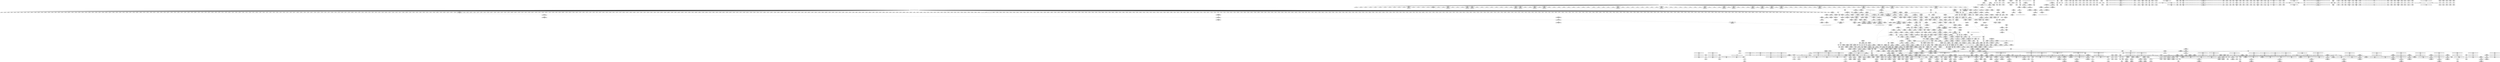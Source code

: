 digraph {
	CE0x46c8a30 [shape=record,shape=Mrecord,label="{CE0x46c8a30|aa_cred_profile:tmp7|security/apparmor/include/context.h,100}"]
	CE0x46f15a0 [shape=record,shape=Mrecord,label="{CE0x46f15a0|%struct.aa_task_cxt*_null|*Constant*}"]
	CE0x474c5c0 [shape=record,shape=Mrecord,label="{CE0x474c5c0|72:_i32,_:_CRE_247,248_}"]
	CE0x4627650 [shape=record,shape=Mrecord,label="{CE0x4627650|common_perm_create:tmp21|security/apparmor/lsm.c,251|*SummSource*}"]
	CE0x4759c90 [shape=record,shape=Mrecord,label="{CE0x4759c90|72:_i32,_:_CRE_776,792_}"]
	CE0x475bd50 [shape=record,shape=Mrecord,label="{CE0x475bd50|72:_i32,_:_CRE_885,886_}"]
	CE0x46728d0 [shape=record,shape=Mrecord,label="{CE0x46728d0|get_current:bb|*SummSink*}"]
	CE0x4754100 [shape=record,shape=Mrecord,label="{CE0x4754100|72:_i32,_:_CRE_557,558_}"]
	CE0x46d9560 [shape=record,shape=Mrecord,label="{CE0x46d9560|common_perm_dir_dentry:tmp1|*SummSink*}"]
	CE0x4752560 [shape=record,shape=Mrecord,label="{CE0x4752560|72:_i32,_:_CRE_478,479_}"]
	CE0x4625030 [shape=record,shape=Mrecord,label="{CE0x4625030|common_perm_create:call10|security/apparmor/lsm.c,256}"]
	CE0x47492c0 [shape=record,shape=Mrecord,label="{CE0x47492c0|72:_i32,_:_CRE_172,173_}"]
	CE0x4753ee0 [shape=record,shape=Mrecord,label="{CE0x4753ee0|72:_i32,_:_CRE_555,556_}"]
	CE0x474f370 [shape=record,shape=Mrecord,label="{CE0x474f370|72:_i32,_:_CRE_290,291_}"]
	CE0x46d2c20 [shape=record,shape=Mrecord,label="{CE0x46d2c20|i1_true|*Constant*}"]
	CE0x4757950 [shape=record,shape=Mrecord,label="{CE0x4757950|72:_i32,_:_CRE_610,611_}"]
	CE0x4669fd0 [shape=record,shape=Mrecord,label="{CE0x4669fd0|_ret_i1_%lnot,_!dbg_!15473|security/apparmor/include/apparmor.h,117|*SummSink*}"]
	CE0x46fff10 [shape=record,shape=Mrecord,label="{CE0x46fff10|aa_cred_profile:lor.rhs|*SummSource*}"]
	CE0x462bc40 [shape=record,shape=Mrecord,label="{CE0x462bc40|common_perm_create:uid|security/apparmor/lsm.c,251|*SummSource*}"]
	CE0x4661180 [shape=record,shape=Mrecord,label="{CE0x4661180|104:_%struct.inode*,_:_CRE_212,213_}"]
	CE0x46fe6d0 [shape=record,shape=Mrecord,label="{CE0x46fe6d0|get_current:tmp1}"]
	CE0x4725b00 [shape=record,shape=Mrecord,label="{CE0x4725b00|aa_cred_profile:tmp14|security/apparmor/include/context.h,100|*SummSink*}"]
	CE0x463efe0 [shape=record,shape=Mrecord,label="{CE0x463efe0|104:_%struct.inode*,_:_CRE_178,179_}"]
	CE0x4757730 [shape=record,shape=Mrecord,label="{CE0x4757730|72:_i32,_:_CRE_608,609_}"]
	CE0x463eb20 [shape=record,shape=Mrecord,label="{CE0x463eb20|104:_%struct.inode*,_:_CRE_174,175_}"]
	CE0x475a950 [shape=record,shape=Mrecord,label="{CE0x475a950|72:_i32,_:_CRE_866,867_}"]
	CE0x4757a60 [shape=record,shape=Mrecord,label="{CE0x4757a60|72:_i32,_:_CRE_611,612_}"]
	CE0x471b080 [shape=record,shape=Mrecord,label="{CE0x471b080|VOIDTB_TE:_CE_64,72_}"]
	CE0x460ddd0 [shape=record,shape=Mrecord,label="{CE0x460ddd0|common_perm_create:do.body|*SummSink*}"]
	CE0x4622210 [shape=record,shape=Mrecord,label="{CE0x4622210|common_perm_create:tmp17|security/apparmor/lsm.c,251}"]
	CE0x4661d60 [shape=record,shape=Mrecord,label="{CE0x4661d60|104:_%struct.inode*,_:_CRE_222,223_}"]
	CE0x4690a20 [shape=record,shape=Mrecord,label="{CE0x4690a20|aa_cred_profile:tmp22|security/apparmor/include/context.h,100|*SummSource*}"]
	CE0x474b6e0 [shape=record,shape=Mrecord,label="{CE0x474b6e0|72:_i32,_:_CRE_206,207_}"]
	CE0x46af600 [shape=record,shape=Mrecord,label="{CE0x46af600|VOIDTB_TE:_CE_313,314_}"]
	CE0x4666690 [shape=record,shape=Mrecord,label="{CE0x4666690|i64*_getelementptr_inbounds_(_17_x_i64_,_17_x_i64_*___llvm_gcov_ctr60,_i64_0,_i64_15)|*Constant*}"]
	CE0x4659750 [shape=record,shape=Mrecord,label="{CE0x4659750|i32_0|*Constant*}"]
	CE0x47604b0 [shape=record,shape=Mrecord,label="{CE0x47604b0|72:_i32,_:_CRE_1000,1008_}"]
	CE0x4628ec0 [shape=record,shape=Mrecord,label="{CE0x4628ec0|get_current:tmp3|*SummSink*}"]
	CE0x475f7f0 [shape=record,shape=Mrecord,label="{CE0x475f7f0|72:_i32,_:_CRE_968,976_}"]
	CE0x463e9f0 [shape=record,shape=Mrecord,label="{CE0x463e9f0|104:_%struct.inode*,_:_CRE_173,174_}"]
	CE0x475eb00 [shape=record,shape=Mrecord,label="{CE0x475eb00|72:_i32,_:_CRE_928,929_}"]
	CE0x475b910 [shape=record,shape=Mrecord,label="{CE0x475b910|72:_i32,_:_CRE_881,882_}"]
	CE0x471a3e0 [shape=record,shape=Mrecord,label="{CE0x471a3e0|aa_cred_profile:tmp2}"]
	CE0x461b580 [shape=record,shape=Mrecord,label="{CE0x461b580|40:_%struct.super_block*,_:_CRE_40,48_|*MultipleSource*|security/apparmor/include/apparmor.h,117|Function::mediated_filesystem&Arg::inode::|security/apparmor/lsm.c,253}"]
	CE0x4625cf0 [shape=record,shape=Mrecord,label="{CE0x4625cf0|common_perm_create:cred|security/apparmor/lsm.c,251|*SummSource*}"]
	CE0x4667490 [shape=record,shape=Mrecord,label="{CE0x4667490|mediated_filesystem:tmp4|*LoadInst*|security/apparmor/include/apparmor.h,117|*SummSource*}"]
	CE0x475e4a0 [shape=record,shape=Mrecord,label="{CE0x475e4a0|72:_i32,_:_CRE_922,923_}"]
	CE0x4610300 [shape=record,shape=Mrecord,label="{CE0x4610300|%struct.vfsmount*_null|*Constant*|*SummSource*}"]
	CE0x45fa8a0 [shape=record,shape=Mrecord,label="{CE0x45fa8a0|GLOBAL:lockdep_rcu_suspicious|*Constant*|*SummSource*}"]
	CE0x4605f30 [shape=record,shape=Mrecord,label="{CE0x4605f30|mediated_filesystem:inode|Function::mediated_filesystem&Arg::inode::|*SummSink*}"]
	CE0x462c090 [shape=record,shape=Mrecord,label="{CE0x462c090|GLOBAL:__llvm_gcov_ctr60|Global_var:__llvm_gcov_ctr60}"]
	CE0x4757620 [shape=record,shape=Mrecord,label="{CE0x4757620|72:_i32,_:_CRE_607,608_}"]
	CE0x46632e0 [shape=record,shape=Mrecord,label="{CE0x46632e0|104:_%struct.inode*,_:_CRE_305,306_}"]
	CE0x46ab440 [shape=record,shape=Mrecord,label="{CE0x46ab440|VOIDTB_TE:_CE_213,214_}"]
	CE0x474e050 [shape=record,shape=Mrecord,label="{CE0x474e050|72:_i32,_:_CRE_272,273_}"]
	CE0x46f7e00 [shape=record,shape=Mrecord,label="{CE0x46f7e00|%struct.aa_task_cxt*_null|*Constant*|*SummSink*}"]
	CE0x475ee30 [shape=record,shape=Mrecord,label="{CE0x475ee30|72:_i32,_:_CRE_931,932_}"]
	CE0x4758720 [shape=record,shape=Mrecord,label="{CE0x4758720|72:_i32,_:_CRE_623,624_}"]
	CE0x45f07b0 [shape=record,shape=Mrecord,label="{CE0x45f07b0|common_perm_create:tmp12|security/apparmor/lsm.c,251|*SummSink*}"]
	CE0x46242f0 [shape=record,shape=Mrecord,label="{CE0x46242f0|i64*_getelementptr_inbounds_(_17_x_i64_,_17_x_i64_*___llvm_gcov_ctr60,_i64_0,_i64_9)|*Constant*}"]
	CE0x465f8f0 [shape=record,shape=Mrecord,label="{CE0x465f8f0|i64*_getelementptr_inbounds_(_2_x_i64_,_2_x_i64_*___llvm_gcov_ctr56,_i64_0,_i64_0)|*Constant*}"]
	CE0x46c3020 [shape=record,shape=Mrecord,label="{CE0x46c3020|common_perm:entry|*SummSource*}"]
	CE0x45f4850 [shape=record,shape=Mrecord,label="{CE0x45f4850|common_perm_create:call|security/apparmor/lsm.c,251}"]
	CE0x460c550 [shape=record,shape=Mrecord,label="{CE0x460c550|common_perm_create:tmp5|security/apparmor/lsm.c,251|*SummSource*}"]
	CE0x461ce50 [shape=record,shape=Mrecord,label="{CE0x461ce50|mediated_filesystem:tmp2|*SummSource*}"]
	CE0x46f1780 [shape=record,shape=Mrecord,label="{CE0x46f1780|%struct.aa_task_cxt*_null|*Constant*|*SummSource*}"]
	CE0x46ab880 [shape=record,shape=Mrecord,label="{CE0x46ab880|VOIDTB_TE:_CE_217,218_}"]
	CE0x46a8450 [shape=record,shape=Mrecord,label="{CE0x46a8450|i64*_getelementptr_inbounds_(_16_x_i64_,_16_x_i64_*___llvm_gcov_ctr46,_i64_0,_i64_15)|*Constant*}"]
	CE0x46c34b0 [shape=record,shape=Mrecord,label="{CE0x46c34b0|common_perm:op|Function::common_perm&Arg::op::|*SummSink*}"]
	CE0x4749b40 [shape=record,shape=Mrecord,label="{CE0x4749b40|72:_i32,_:_CRE_180,181_}"]
	CE0x4625c60 [shape=record,shape=Mrecord,label="{CE0x4625c60|common_perm_create:cred|security/apparmor/lsm.c,251}"]
	CE0x4627c40 [shape=record,shape=Mrecord,label="{CE0x4627c40|i32_4|*Constant*|*SummSink*}"]
	CE0x470c840 [shape=record,shape=Mrecord,label="{CE0x470c840|VOIDTB_TE:_CE_194,195_}"]
	CE0x463b990 [shape=record,shape=Mrecord,label="{CE0x463b990|104:_%struct.inode*,_:_CRE_89,90_}"]
	CE0x46f6ae0 [shape=record,shape=Mrecord,label="{CE0x46f6ae0|__aa_current_profile:tmp8|security/apparmor/include/context.h,138|*SummSink*}"]
	CE0x45f44b0 [shape=record,shape=Mrecord,label="{CE0x45f44b0|i32_16|*Constant*|*SummSink*}"]
	CE0x46abdd0 [shape=record,shape=Mrecord,label="{CE0x46abdd0|VOIDTB_TE:_CE_222,223_}"]
	CE0x475ba20 [shape=record,shape=Mrecord,label="{CE0x475ba20|72:_i32,_:_CRE_882,883_}"]
	CE0x475e390 [shape=record,shape=Mrecord,label="{CE0x475e390|72:_i32,_:_CRE_921,922_}"]
	CE0x461c830 [shape=record,shape=Mrecord,label="{CE0x461c830|mediated_filesystem:tmp1}"]
	CE0x4613080 [shape=record,shape=Mrecord,label="{CE0x4613080|common_perm:call1|security/apparmor/lsm.c,170|*SummSource*}"]
	CE0x4721cd0 [shape=record,shape=Mrecord,label="{CE0x4721cd0|aa_cred_profile:tobool4|security/apparmor/include/context.h,100}"]
	CE0x46e90e0 [shape=record,shape=Mrecord,label="{CE0x46e90e0|get_current:tmp2}"]
	CE0x4605390 [shape=record,shape=Mrecord,label="{CE0x4605390|_ret_i32_%call,_!dbg_!15473|security/apparmor/lsm.c,279|*SummSink*}"]
	CE0x466a200 [shape=record,shape=Mrecord,label="{CE0x466a200|i64_12|*Constant*}"]
	CE0x46c8e60 [shape=record,shape=Mrecord,label="{CE0x46c8e60|_ret_%struct.aa_profile*_%call4,_!dbg_!15494|security/apparmor/include/context.h,138}"]
	CE0x46a5b50 [shape=record,shape=Mrecord,label="{CE0x46a5b50|mediated_filesystem:s_flags|security/apparmor/include/apparmor.h,117}"]
	CE0x46ce5e0 [shape=record,shape=Mrecord,label="{CE0x46ce5e0|aa_path_perm:profile|Function::aa_path_perm&Arg::profile::|*SummSink*}"]
	CE0x4725150 [shape=record,shape=Mrecord,label="{CE0x4725150|VOIDTB_TE:_CE_175,176_}"]
	CE0x461c7c0 [shape=record,shape=Mrecord,label="{CE0x461c7c0|mediated_filesystem:tmp|*SummSink*}"]
	CE0x46f6770 [shape=record,shape=Mrecord,label="{CE0x46f6770|__aa_current_profile:tmp8|security/apparmor/include/context.h,138}"]
	CE0x47570d0 [shape=record,shape=Mrecord,label="{CE0x47570d0|72:_i32,_:_CRE_602,603_}"]
	CE0x4637420 [shape=record,shape=Mrecord,label="{CE0x4637420|common_perm:tmp7|security/apparmor/lsm.c,170|*SummSink*}"]
	CE0x45f46a0 [shape=record,shape=Mrecord,label="{CE0x45f46a0|common_perm_create:mask|Function::common_perm_create&Arg::mask::}"]
	CE0x463ca20 [shape=record,shape=Mrecord,label="{CE0x463ca20|104:_%struct.inode*,_:_CRE_146,147_}"]
	CE0x466dcc0 [shape=record,shape=Mrecord,label="{CE0x466dcc0|common_perm:tmp10|security/apparmor/lsm.c,172|*SummSource*}"]
	CE0x45f3fa0 [shape=record,shape=Mrecord,label="{CE0x45f3fa0|apparmor_path_mknod:call|security/apparmor/lsm.c,279}"]
	CE0x466cd40 [shape=record,shape=Mrecord,label="{CE0x466cd40|common_perm:error.0|*SummSource*}"]
	"CONST[source:1(input),value:2(dynamic)][purpose:{object}][SrcIdx:2]"
	CE0x46c5e70 [shape=record,shape=Mrecord,label="{CE0x46c5e70|__aa_current_profile:tmp2}"]
	CE0x46c7000 [shape=record,shape=Mrecord,label="{CE0x46c7000|i64*_getelementptr_inbounds_(_11_x_i64_,_11_x_i64_*___llvm_gcov_ctr58,_i64_0,_i64_1)|*Constant*|*SummSource*}"]
	CE0x46c4710 [shape=record,shape=Mrecord,label="{CE0x46c4710|_ret_i32_%error.0,_!dbg_!15483|security/apparmor/lsm.c,172|*SummSink*}"]
	CE0x46e8350 [shape=record,shape=Mrecord,label="{CE0x46e8350|i64*_getelementptr_inbounds_(_11_x_i64_,_11_x_i64_*___llvm_gcov_ctr58,_i64_0,_i64_0)|*Constant*|*SummSource*}"]
	CE0x4752230 [shape=record,shape=Mrecord,label="{CE0x4752230|72:_i32,_:_CRE_475,476_}"]
	CE0x4655a50 [shape=record,shape=Mrecord,label="{CE0x4655a50|common_perm_dir_dentry:tmp1}"]
	CE0x46233f0 [shape=record,shape=Mrecord,label="{CE0x46233f0|get_current:entry}"]
	CE0x4617fd0 [shape=record,shape=Mrecord,label="{CE0x4617fd0|common_perm_create:land.lhs.true}"]
	CE0x45fd250 [shape=record,shape=Mrecord,label="{CE0x45fd250|i32_1|*Constant*}"]
	CE0x4624a70 [shape=record,shape=Mrecord,label="{CE0x4624a70|common_perm_create:tmp36|security/apparmor/lsm.c,256}"]
	CE0x46600e0 [shape=record,shape=Mrecord,label="{CE0x46600e0|104:_%struct.inode*,_:_CRE_198,199_}"]
	CE0x46146a0 [shape=record,shape=Mrecord,label="{CE0x46146a0|i64*_getelementptr_inbounds_(_17_x_i64_,_17_x_i64_*___llvm_gcov_ctr60,_i64_0,_i64_1)|*Constant*|*SummSink*}"]
	CE0x463eeb0 [shape=record,shape=Mrecord,label="{CE0x463eeb0|104:_%struct.inode*,_:_CRE_177,178_}"]
	CE0x46c74a0 [shape=record,shape=Mrecord,label="{CE0x46c74a0|i64_1|*Constant*}"]
	CE0x475bb30 [shape=record,shape=Mrecord,label="{CE0x475bb30|72:_i32,_:_CRE_883,884_}"]
	CE0x463d950 [shape=record,shape=Mrecord,label="{CE0x463d950|104:_%struct.inode*,_:_CRE_159,160_}"]
	CE0x4614f30 [shape=record,shape=Mrecord,label="{CE0x4614f30|common_perm_create:bb|*SummSource*}"]
	CE0x4625a90 [shape=record,shape=Mrecord,label="{CE0x4625a90|COLLAPSED:_GCRE_current_task_external_global_%struct.task_struct*:_elem_0::|security/apparmor/lsm.c,251}"]
	CE0x46e76a0 [shape=record,shape=Mrecord,label="{CE0x46e76a0|__aa_current_profile:tmp12|security/apparmor/include/context.h,138}"]
	CE0x45f6dc0 [shape=record,shape=Mrecord,label="{CE0x45f6dc0|i64*_getelementptr_inbounds_(_2_x_i64_,_2_x_i64_*___llvm_gcov_ctr62,_i64_0,_i64_0)|*Constant*}"]
	CE0x4753cf0 [shape=record,shape=Mrecord,label="{CE0x4753cf0|72:_i32,_:_CRE_553,554_}"]
	CE0x47490a0 [shape=record,shape=Mrecord,label="{CE0x47490a0|72:_i32,_:_CRE_170,171_}"]
	CE0x46d63b0 [shape=record,shape=Mrecord,label="{CE0x46d63b0|common_perm_dir_dentry:mnt1|security/apparmor/lsm.c,189}"]
	CE0x470af80 [shape=record,shape=Mrecord,label="{CE0x470af80|aa_cred_profile:lnot2|security/apparmor/include/context.h,100|*SummSink*}"]
	CE0x475cd40 [shape=record,shape=Mrecord,label="{CE0x475cd40|72:_i32,_:_CRE_900,901_}"]
	CE0x4379ee0 [shape=record,shape=Mrecord,label="{CE0x4379ee0|apparmor_path_mknod:dentry|Function::apparmor_path_mknod&Arg::dentry::}"]
	CE0x46d96f0 [shape=record,shape=Mrecord,label="{CE0x46d96f0|i32_1|*Constant*}"]
	CE0x474e380 [shape=record,shape=Mrecord,label="{CE0x474e380|72:_i32,_:_CRE_275,276_}"]
	CE0x46d0c20 [shape=record,shape=Mrecord,label="{CE0x46d0c20|GLOBAL:__llvm_gcov_ctr58|Global_var:__llvm_gcov_ctr58}"]
	CE0x475f490 [shape=record,shape=Mrecord,label="{CE0x475f490|72:_i32,_:_CRE_944,952_}"]
	CE0x46137c0 [shape=record,shape=Mrecord,label="{CE0x46137c0|common_perm_create:tobool5|security/apparmor/lsm.c,253}"]
	CE0x4703b80 [shape=record,shape=Mrecord,label="{CE0x4703b80|_ret_%struct.aa_profile*_%tmp34,_!dbg_!15510|security/apparmor/include/context.h,101}"]
	CE0x46b0ac0 [shape=record,shape=Mrecord,label="{CE0x46b0ac0|72:_i32,_:_CRE_76,80_}"]
	CE0x463e1a0 [shape=record,shape=Mrecord,label="{CE0x463e1a0|104:_%struct.inode*,_:_CRE_166,167_}"]
	CE0x46fac60 [shape=record,shape=Mrecord,label="{CE0x46fac60|i32_138|*Constant*|*SummSink*}"]
	CE0x462c5a0 [shape=record,shape=Mrecord,label="{CE0x462c5a0|i64_0|*Constant*|*SummSink*}"]
	CE0x474f150 [shape=record,shape=Mrecord,label="{CE0x474f150|72:_i32,_:_CRE_288,289_}"]
	CE0x4750580 [shape=record,shape=Mrecord,label="{CE0x4750580|72:_i32,_:_CRE_307,308_}"]
	CE0x463be80 [shape=record,shape=Mrecord,label="{CE0x463be80|104:_%struct.inode*,_:_CRE_93,94_}"]
	CE0x475ab40 [shape=record,shape=Mrecord,label="{CE0x475ab40|72:_i32,_:_CRE_868,869_}"]
	CE0x4753ff0 [shape=record,shape=Mrecord,label="{CE0x4753ff0|72:_i32,_:_CRE_556,557_}"]
	CE0x4705f30 [shape=record,shape=Mrecord,label="{CE0x4705f30|aa_cred_profile:tmp5|security/apparmor/include/context.h,99}"]
	CE0x46d2aa0 [shape=record,shape=Mrecord,label="{CE0x46d2aa0|mediated_filesystem:tobool|security/apparmor/include/apparmor.h,117|*SummSource*}"]
	CE0x4664d30 [shape=record,shape=Mrecord,label="{CE0x4664d30|common_perm_create:tmp29|security/apparmor/lsm.c,253}"]
	CE0x46d2f90 [shape=record,shape=Mrecord,label="{CE0x46d2f90|mediated_filesystem:lnot|security/apparmor/include/apparmor.h,117}"]
	CE0x460ebd0 [shape=record,shape=Mrecord,label="{CE0x460ebd0|common_perm_create:tmp14|security/apparmor/lsm.c,251}"]
	CE0x4721e30 [shape=record,shape=Mrecord,label="{CE0x4721e30|aa_cred_profile:tobool4|security/apparmor/include/context.h,100|*SummSource*}"]
	CE0x46edfb0 [shape=record,shape=Mrecord,label="{CE0x46edfb0|i32_0|*Constant*}"]
	CE0x46eb9c0 [shape=record,shape=Mrecord,label="{CE0x46eb9c0|__aa_current_profile:tmp9|security/apparmor/include/context.h,138}"]
	CE0x46ea380 [shape=record,shape=Mrecord,label="{CE0x46ea380|__aa_current_profile:tmp10|security/apparmor/include/context.h,138|*SummSource*}"]
	CE0x4701050 [shape=record,shape=Mrecord,label="{CE0x4701050|__aa_current_profile:call3|security/apparmor/include/context.h,138|*SummSource*}"]
	CE0x4757c80 [shape=record,shape=Mrecord,label="{CE0x4757c80|72:_i32,_:_CRE_613,614_}"]
	CE0x461a5d0 [shape=record,shape=Mrecord,label="{CE0x461a5d0|get_current:tmp}"]
	CE0x46d3630 [shape=record,shape=Mrecord,label="{CE0x46d3630|common_perm_dir_dentry:bb}"]
	CE0x47038e0 [shape=record,shape=Mrecord,label="{CE0x47038e0|_ret_%struct.aa_profile*_%tmp34,_!dbg_!15510|security/apparmor/include/context.h,101|*SummSource*}"]
	CE0x46ec300 [shape=record,shape=Mrecord,label="{CE0x46ec300|__aa_current_profile:do.end|*SummSource*}"]
	CE0x4622940 [shape=record,shape=Mrecord,label="{CE0x4622940|common_perm_create:call3|security/apparmor/lsm.c,251}"]
	CE0x46b5930 [shape=record,shape=Mrecord,label="{CE0x46b5930|VOIDTB_TE:_CE_207,208_}"]
	CE0x466e390 [shape=record,shape=Mrecord,label="{CE0x466e390|__aa_current_profile:if.then|*SummSource*}"]
	CE0x463bfb0 [shape=record,shape=Mrecord,label="{CE0x463bfb0|104:_%struct.inode*,_:_CRE_94,95_}"]
	CE0x463d820 [shape=record,shape=Mrecord,label="{CE0x463d820|104:_%struct.inode*,_:_CRE_158,159_}"]
	CE0x470a1f0 [shape=record,shape=Mrecord,label="{CE0x470a1f0|aa_cred_profile:if.then|*SummSink*}"]
	CE0x4753e00 [shape=record,shape=Mrecord,label="{CE0x4753e00|72:_i32,_:_CRE_554,555_}"]
	CE0x46072d0 [shape=record,shape=Mrecord,label="{CE0x46072d0|common_perm_create:bb|*SummSink*}"]
	CE0x46c4260 [shape=record,shape=Mrecord,label="{CE0x46c4260|common_perm:cond|Function::common_perm&Arg::cond::|*SummSink*}"]
	CE0x471a9c0 [shape=record,shape=Mrecord,label="{CE0x471a9c0|VOIDTB_TE:_CE_92,93_}"]
	CE0x460f730 [shape=record,shape=Mrecord,label="{CE0x460f730|__aa_current_profile:call|security/apparmor/include/context.h,138|*SummSource*}"]
	CE0x475ef40 [shape=record,shape=Mrecord,label="{CE0x475ef40|72:_i32,_:_CRE_932,933_}"]
	CE0x4609a70 [shape=record,shape=Mrecord,label="{CE0x4609a70|i64*_getelementptr_inbounds_(_17_x_i64_,_17_x_i64_*___llvm_gcov_ctr60,_i64_0,_i64_8)|*Constant*}"]
	CE0x4690fc0 [shape=record,shape=Mrecord,label="{CE0x4690fc0|aa_cred_profile:tmp23|security/apparmor/include/context.h,100|*SummSource*}"]
	CE0x461cde0 [shape=record,shape=Mrecord,label="{CE0x461cde0|mediated_filesystem:tmp2}"]
	CE0x466e260 [shape=record,shape=Mrecord,label="{CE0x466e260|__aa_current_profile:if.then}"]
	CE0x46af0b0 [shape=record,shape=Mrecord,label="{CE0x46af0b0|VOIDTB_TE:_CE_308,309_}"]
	CE0x47591f0 [shape=record,shape=Mrecord,label="{CE0x47591f0|72:_i32,_:_CRE_688,692_}"]
	CE0x46366f0 [shape=record,shape=Mrecord,label="{CE0x46366f0|common_perm:tmp6|security/apparmor/lsm.c,169|*SummSource*}"]
	CE0x4691950 [shape=record,shape=Mrecord,label="{CE0x4691950|i64*_getelementptr_inbounds_(_16_x_i64_,_16_x_i64_*___llvm_gcov_ctr46,_i64_0,_i64_10)|*Constant*|*SummSink*}"]
	CE0x474d6c0 [shape=record,shape=Mrecord,label="{CE0x474d6c0|72:_i32,_:_CRE_263,264_}"]
	CE0x461dec0 [shape=record,shape=Mrecord,label="{CE0x461dec0|common_perm_create:mnt|security/apparmor/lsm.c,253}"]
	CE0x46b04c0 [shape=record,shape=Mrecord,label="{CE0x46b04c0|72:_i32,_:_CRE_32,40_}"]
	CE0x4702900 [shape=record,shape=Mrecord,label="{CE0x4702900|__aa_current_profile:call4|security/apparmor/include/context.h,138|*SummSource*}"]
	CE0x46cf2f0 [shape=record,shape=Mrecord,label="{CE0x46cf2f0|aa_path_perm:request|Function::aa_path_perm&Arg::request::|*SummSource*}"]
	CE0x471af00 [shape=record,shape=Mrecord,label="{CE0x471af00|aa_cred_profile:lnot3|security/apparmor/include/context.h,100|*SummSource*}"]
	CE0x47590e0 [shape=record,shape=Mrecord,label="{CE0x47590e0|72:_i32,_:_CRE_684,688_}"]
	CE0x46c6170 [shape=record,shape=Mrecord,label="{CE0x46c6170|common_perm:mode|security/apparmor/lsm.c,169|*SummSink*}"]
	CE0x4759960 [shape=record,shape=Mrecord,label="{CE0x4759960|72:_i32,_:_CRE_752,756_}"]
	CE0x463fcf0 [shape=record,shape=Mrecord,label="{CE0x463fcf0|104:_%struct.inode*,_:_CRE_189,190_}"]
	CE0x46effa0 [shape=record,shape=Mrecord,label="{CE0x46effa0|i64_2|*Constant*}"]
	CE0x4756740 [shape=record,shape=Mrecord,label="{CE0x4756740|72:_i32,_:_CRE_593,594_}"]
	CE0x434c040 [shape=record,shape=Mrecord,label="{CE0x434c040|common_perm_create:op|Function::common_perm_create&Arg::op::}"]
	CE0x46ab220 [shape=record,shape=Mrecord,label="{CE0x46ab220|VOIDTB_TE:_CE_211,212_}"]
	CE0x463a5a0 [shape=record,shape=Mrecord,label="{CE0x463a5a0|104:_%struct.inode*,_:_CRE_16,24_|*MultipleSource*|*LoadInst*|security/apparmor/lsm.c,253|security/apparmor/lsm.c,253}"]
	CE0x4670290 [shape=record,shape=Mrecord,label="{CE0x4670290|common_perm_dir_dentry:mask|Function::common_perm_dir_dentry&Arg::mask::}"]
	CE0x460f8e0 [shape=record,shape=Mrecord,label="{CE0x460f8e0|mediated_filesystem:tmp|*SummSource*}"]
	CE0x466a680 [shape=record,shape=Mrecord,label="{CE0x466a680|_ret_i1_%lnot,_!dbg_!15473|security/apparmor/include/apparmor.h,117}"]
	CE0x46c8580 [shape=record,shape=Mrecord,label="{CE0x46c8580|common_perm:tmp|*SummSource*}"]
	CE0x460d920 [shape=record,shape=Mrecord,label="{CE0x460d920|GLOBAL:current_task|Global_var:current_task}"]
	CE0x474b3b0 [shape=record,shape=Mrecord,label="{CE0x474b3b0|72:_i32,_:_CRE_203,204_}"]
	CE0x46394c0 [shape=record,shape=Mrecord,label="{CE0x46394c0|common_perm_create:tmp27|*LoadInst*|security/apparmor/lsm.c,253|*SummSink*}"]
	CE0x45fb380 [shape=record,shape=Mrecord,label="{CE0x45fb380|i64_3|*Constant*}"]
	CE0x4626240 [shape=record,shape=Mrecord,label="{CE0x4626240|common_perm_create:tmp19|security/apparmor/lsm.c,251|*SummSink*}"]
	CE0x4663620 [shape=record,shape=Mrecord,label="{CE0x4663620|104:_%struct.inode*,_:_CRE_307,308_}"]
	CE0x46939e0 [shape=record,shape=Mrecord,label="{CE0x46939e0|i64*_getelementptr_inbounds_(_16_x_i64_,_16_x_i64_*___llvm_gcov_ctr46,_i64_0,_i64_9)|*Constant*}"]
	CE0x474c6d0 [shape=record,shape=Mrecord,label="{CE0x474c6d0|72:_i32,_:_CRE_248,249_}"]
	CE0x45f4bf0 [shape=record,shape=Mrecord,label="{CE0x45f4bf0|common_perm_create:mask|Function::common_perm_create&Arg::mask::|*SummSource*}"]
	CE0x475b2b0 [shape=record,shape=Mrecord,label="{CE0x475b2b0|72:_i32,_:_CRE_875,876_}"]
	CE0x4629a50 [shape=record,shape=Mrecord,label="{CE0x4629a50|common_perm_create:return|*SummSink*}"]
	CE0x475b800 [shape=record,shape=Mrecord,label="{CE0x475b800|72:_i32,_:_CRE_880,881_}"]
	CE0x4725600 [shape=record,shape=Mrecord,label="{CE0x4725600|i64_6|*Constant*|*SummSource*}"]
	CE0x46d0a10 [shape=record,shape=Mrecord,label="{CE0x46d0a10|GLOBAL:__llvm_gcov_ctr57|Global_var:__llvm_gcov_ctr57}"]
	CE0x470a300 [shape=record,shape=Mrecord,label="{CE0x470a300|aa_cred_profile:do.end}"]
	CE0x4747b60 [shape=record,shape=Mrecord,label="{CE0x4747b60|72:_i32,_:_CRE_150,151_}"]
	CE0x46e8f70 [shape=record,shape=Mrecord,label="{CE0x46e8f70|GLOBAL:current_task|Global_var:current_task}"]
	CE0x46d4490 [shape=record,shape=Mrecord,label="{CE0x46d4490|common_perm_dir_dentry:path|security/apparmor/lsm.c, 189|*SummSink*}"]
	CE0x4758fd0 [shape=record,shape=Mrecord,label="{CE0x4758fd0|72:_i32,_:_CRE_680,684_}"]
	CE0x46cb290 [shape=record,shape=Mrecord,label="{CE0x46cb290|common_perm:if.end|*SummSink*}"]
	CE0x4659a30 [shape=record,shape=Mrecord,label="{CE0x4659a30|i64*_getelementptr_inbounds_(_2_x_i64_,_2_x_i64_*___llvm_gcov_ctr55,_i64_0,_i64_0)|*Constant*|*SummSource*}"]
	CE0x46c3790 [shape=record,shape=Mrecord,label="{CE0x46c3790|common_perm:path|Function::common_perm&Arg::path::|*SummSource*}"]
	CE0x46f1ee0 [shape=record,shape=Mrecord,label="{CE0x46f1ee0|aa_cred_profile:tmp9|security/apparmor/include/context.h,100}"]
	CE0x46d1800 [shape=record,shape=Mrecord,label="{CE0x46d1800|GLOBAL:__llvm_gcov_ctr57|Global_var:__llvm_gcov_ctr57|*SummSource*}"]
	CE0x46e8e90 [shape=record,shape=Mrecord,label="{CE0x46e8e90|_call_void_mcount()_#2}"]
	CE0x46593e0 [shape=record,shape=Mrecord,label="{CE0x46593e0|i64*_getelementptr_inbounds_(_2_x_i64_,_2_x_i64_*___llvm_gcov_ctr55,_i64_0,_i64_1)|*Constant*|*SummSource*}"]
	CE0x474fe10 [shape=record,shape=Mrecord,label="{CE0x474fe10|72:_i32,_:_CRE_300,301_}"]
	CE0x46c48b0 [shape=record,shape=Mrecord,label="{CE0x46c48b0|common_perm:if.then|*SummSink*}"]
	CE0x46ce970 [shape=record,shape=Mrecord,label="{CE0x46ce970|aa_path_perm:path|Function::aa_path_perm&Arg::path::|*SummSource*}"]
	CE0x4665190 [shape=record,shape=Mrecord,label="{CE0x4665190|common_perm_create:tmp30|security/apparmor/lsm.c,253}"]
	CE0x474d4a0 [shape=record,shape=Mrecord,label="{CE0x474d4a0|72:_i32,_:_CRE_261,262_}"]
	CE0x475db10 [shape=record,shape=Mrecord,label="{CE0x475db10|72:_i32,_:_CRE_913,914_}"]
	CE0x46acb00 [shape=record,shape=Mrecord,label="{CE0x46acb00|aa_cred_profile:tmp32|security/apparmor/include/context.h,101|*SummSource*}"]
	CE0x46c8230 [shape=record,shape=Mrecord,label="{CE0x46c8230|__aa_current_profile:call|security/apparmor/include/context.h,138}"]
	CE0x46d6ab0 [shape=record,shape=Mrecord,label="{CE0x46d6ab0|common_perm_dir_dentry:tmp4|*LoadInst*|security/apparmor/lsm.c,189|*SummSource*}"]
	CE0x463a710 [shape=record,shape=Mrecord,label="{CE0x463a710|common_perm_create:tmp28|security/apparmor/lsm.c,253|*SummSink*}"]
	CE0x47538b0 [shape=record,shape=Mrecord,label="{CE0x47538b0|72:_i32,_:_CRE_536,540_}"]
	CE0x4718f70 [shape=record,shape=Mrecord,label="{CE0x4718f70|i64_5|*Constant*}"]
	CE0x460b0b0 [shape=record,shape=Mrecord,label="{CE0x460b0b0|_call_void_lockdep_rcu_suspicious(i8*_getelementptr_inbounds_(_24_x_i8_,_24_x_i8_*_.str8,_i32_0,_i32_0),_i32_251,_i8*_getelementptr_inbounds_(_45_x_i8_,_45_x_i8_*_.str14,_i32_0,_i32_0))_#7,_!dbg_!15492|security/apparmor/lsm.c,251}"]
	CE0x46b5c60 [shape=record,shape=Mrecord,label="{CE0x46b5c60|VOIDTB_TE:_CE_210,211_}"]
	CE0x4671320 [shape=record,shape=Mrecord,label="{CE0x4671320|common_perm_create:retval.0|*SummSource*}"]
	CE0x470c1e0 [shape=record,shape=Mrecord,label="{CE0x470c1e0|VOIDTB_TE:_CE_188,189_}"]
	CE0x46ad070 [shape=record,shape=Mrecord,label="{CE0x46ad070|aa_cred_profile:tmp33|security/apparmor/include/context.h,101}"]
	CE0x45f81d0 [shape=record,shape=Mrecord,label="{CE0x45f81d0|common_perm_create:if.then}"]
	CE0x4759eb0 [shape=record,shape=Mrecord,label="{CE0x4759eb0|72:_i32,_:_CRE_800,804_}"]
	CE0x46efa00 [shape=record,shape=Mrecord,label="{CE0x46efa00|__aa_current_profile:land.lhs.true}"]
	CE0x4702c10 [shape=record,shape=Mrecord,label="{CE0x4702c10|GLOBAL:aa_cred_profile|*Constant*}"]
	CE0x475fb20 [shape=record,shape=Mrecord,label="{CE0x475fb20|72:_i32,_:_CRE_978,979_}"]
	CE0x4755750 [shape=record,shape=Mrecord,label="{CE0x4755750|72:_i32,_:_CRE_578,579_}"]
	CE0x46168b0 [shape=record,shape=Mrecord,label="{CE0x46168b0|i64*_getelementptr_inbounds_(_17_x_i64_,_17_x_i64_*___llvm_gcov_ctr60,_i64_0,_i64_6)|*Constant*}"]
	CE0x460f870 [shape=record,shape=Mrecord,label="{CE0x460f870|COLLAPSED:_GCMRE___llvm_gcov_ctr55_internal_global_2_x_i64_zeroinitializer:_elem_0:default:}"]
	CE0x46387e0 [shape=record,shape=Mrecord,label="{CE0x46387e0|common_perm_create:dentry6|security/apparmor/lsm.c,253|*SummSource*}"]
	CE0x46d1a60 [shape=record,shape=Mrecord,label="{CE0x46d1a60|common_perm:tmp4|security/apparmor/lsm.c,169}"]
	CE0x46ef7c0 [shape=record,shape=Mrecord,label="{CE0x46ef7c0|__aa_current_profile:do.body|*SummSource*}"]
	CE0x47473f0 [shape=record,shape=Mrecord,label="{CE0x47473f0|72:_i32,_:_CRE_143,144_}"]
	CE0x475f050 [shape=record,shape=Mrecord,label="{CE0x475f050|72:_i32,_:_CRE_933,934_}"]
	CE0x4691d20 [shape=record,shape=Mrecord,label="{CE0x4691d20|aa_cred_profile:tmp24|security/apparmor/include/context.h,100}"]
	CE0x46c53c0 [shape=record,shape=Mrecord,label="{CE0x46c53c0|i64_3|*Constant*}"]
	CE0x45f5740 [shape=record,shape=Mrecord,label="{CE0x45f5740|common_perm_create:dentry|Function::common_perm_create&Arg::dentry::|*SummSource*}"]
	CE0x471a450 [shape=record,shape=Mrecord,label="{CE0x471a450|aa_cred_profile:tmp2|*SummSource*}"]
	CE0x466f790 [shape=record,shape=Mrecord,label="{CE0x466f790|common_perm_dir_dentry:dir|Function::common_perm_dir_dentry&Arg::dir::|*SummSource*}"]
	CE0x45f8b90 [shape=record,shape=Mrecord,label="{CE0x45f8b90|common_perm_create:tmp|*SummSource*}"]
	CE0x4749e70 [shape=record,shape=Mrecord,label="{CE0x4749e70|72:_i32,_:_CRE_183,184_}"]
	CE0x4672250 [shape=record,shape=Mrecord,label="{CE0x4672250|common_perm_create:tmp38|security/apparmor/lsm.c,257}"]
	CE0x46a6400 [shape=record,shape=Mrecord,label="{CE0x46a6400|i64*_getelementptr_inbounds_(_16_x_i64_,_16_x_i64_*___llvm_gcov_ctr46,_i64_0,_i64_12)|*Constant*|*SummSink*}"]
	CE0x45faa30 [shape=record,shape=Mrecord,label="{CE0x45faa30|i32_251|*Constant*}"]
	CE0x466f570 [shape=record,shape=Mrecord,label="{CE0x466f570|common_perm_dir_dentry:op|Function::common_perm_dir_dentry&Arg::op::|*SummSink*}"]
	CE0x470c8f0 [shape=record,shape=Mrecord,label="{CE0x470c8f0|aa_cred_profile:tmp12|security/apparmor/include/context.h,100|*SummSource*}"]
	CE0x46adf90 [shape=record,shape=Mrecord,label="{CE0x46adf90|aa_cred_profile:tmp34|security/apparmor/include/context.h,101|*SummSink*}"]
	CE0x4629ca0 [shape=record,shape=Mrecord,label="{CE0x4629ca0|common_perm_create:if.end9}"]
	CE0x46a9850 [shape=record,shape=Mrecord,label="{CE0x46a9850|i64*_getelementptr_inbounds_(_16_x_i64_,_16_x_i64_*___llvm_gcov_ctr46,_i64_0,_i64_13)|*Constant*|*SummSink*}"]
	CE0x46075e0 [shape=record,shape=Mrecord,label="{CE0x46075e0|common_perm_create:do.end|*SummSink*}"]
	CE0x4750140 [shape=record,shape=Mrecord,label="{CE0x4750140|72:_i32,_:_CRE_303,304_}"]
	CE0x46ce440 [shape=record,shape=Mrecord,label="{CE0x46ce440|aa_path_perm:profile|Function::aa_path_perm&Arg::profile::|*SummSource*}"]
	CE0x46c25b0 [shape=record,shape=Mrecord,label="{CE0x46c25b0|mediated_filesystem:tmp5|security/apparmor/include/apparmor.h,117}"]
	CE0x466f800 [shape=record,shape=Mrecord,label="{CE0x466f800|common_perm_dir_dentry:dir|Function::common_perm_dir_dentry&Arg::dir::|*SummSink*}"]
	CE0x4614300 [shape=record,shape=Mrecord,label="{CE0x4614300|common_perm_create:cond|security/apparmor/lsm.c, 251}"]
	CE0x45f1310 [shape=record,shape=Mrecord,label="{CE0x45f1310|i32_16|*Constant*}"]
	CE0x471b930 [shape=record,shape=Mrecord,label="{CE0x471b930|aa_cred_profile:tmp18|security/apparmor/include/context.h,100|*SummSource*}"]
	CE0x46afb50 [shape=record,shape=Mrecord,label="{CE0x46afb50|VOIDTB_TE:_CE_318,319_}"]
	CE0x46591d0 [shape=record,shape=Mrecord,label="{CE0x46591d0|i64*_getelementptr_inbounds_(_2_x_i64_,_2_x_i64_*___llvm_gcov_ctr55,_i64_0,_i64_1)|*Constant*}"]
	CE0x463f700 [shape=record,shape=Mrecord,label="{CE0x463f700|104:_%struct.inode*,_:_CRE_184,185_}"]
	CE0x45f8740 [shape=record,shape=Mrecord,label="{CE0x45f8740|get_current:tmp4|./arch/x86/include/asm/current.h,14}"]
	CE0x46fcf00 [shape=record,shape=Mrecord,label="{CE0x46fcf00|i8*_getelementptr_inbounds_(_36_x_i8_,_36_x_i8_*_.str12,_i32_0,_i32_0)|*Constant*|*SummSink*}"]
	CE0x45f4440 [shape=record,shape=Mrecord,label="{CE0x45f4440|i32_16|*Constant*|*SummSource*}"]
	CE0x46aeca0 [shape=record,shape=Mrecord,label="{CE0x46aeca0|VOIDTB_TE:_CE_304,305_}"]
	CE0x4747500 [shape=record,shape=Mrecord,label="{CE0x4747500|72:_i32,_:_CRE_144,145_}"]
	CE0x47009f0 [shape=record,shape=Mrecord,label="{CE0x47009f0|__aa_current_profile:tmp20|security/apparmor/include/context.h,138|*SummSource*}"]
	CE0x468faf0 [shape=record,shape=Mrecord,label="{CE0x468faf0|aa_cred_profile:tmp21|security/apparmor/include/context.h,100|*SummSink*}"]
	CE0x475e7d0 [shape=record,shape=Mrecord,label="{CE0x475e7d0|72:_i32,_:_CRE_925,926_}"]
	CE0x46606d0 [shape=record,shape=Mrecord,label="{CE0x46606d0|104:_%struct.inode*,_:_CRE_203,204_}"]
	CE0x46ebcb0 [shape=record,shape=Mrecord,label="{CE0x46ebcb0|aa_cred_profile:do.end10|*SummSink*}"]
	CE0x4700cb0 [shape=record,shape=Mrecord,label="{CE0x4700cb0|__aa_current_profile:call3|security/apparmor/include/context.h,138}"]
	CE0x46cb390 [shape=record,shape=Mrecord,label="{CE0x46cb390|common_perm:bb|*SummSource*}"]
	CE0x46d3980 [shape=record,shape=Mrecord,label="{CE0x46d3980|common_perm_dir_dentry:bb|*SummSink*}"]
	CE0x46fbb50 [shape=record,shape=Mrecord,label="{CE0x46fbb50|__aa_current_profile:tmp17|security/apparmor/include/context.h,138}"]
	CE0x47011b0 [shape=record,shape=Mrecord,label="{CE0x47011b0|__aa_current_profile:call3|security/apparmor/include/context.h,138|*SummSink*}"]
	CE0x474eaf0 [shape=record,shape=Mrecord,label="{CE0x474eaf0|72:_i32,_:_CRE_282,283_}"]
	CE0x4725260 [shape=record,shape=Mrecord,label="{CE0x4725260|VOIDTB_TE:_CE_176,177_}"]
	CE0x4753360 [shape=record,shape=Mrecord,label="{CE0x4753360|72:_i32,_:_CRE_504,508_}"]
	CE0x471b9a0 [shape=record,shape=Mrecord,label="{CE0x471b9a0|aa_cred_profile:tmp18|security/apparmor/include/context.h,100|*SummSink*}"]
	CE0x474d5b0 [shape=record,shape=Mrecord,label="{CE0x474d5b0|72:_i32,_:_CRE_262,263_}"]
	CE0x474f480 [shape=record,shape=Mrecord,label="{CE0x474f480|72:_i32,_:_CRE_291,292_}"]
	CE0x4638040 [shape=record,shape=Mrecord,label="{CE0x4638040|common_perm_create:tmp25|security/apparmor/lsm.c,253|*SummSource*}"]
	CE0x45f8b20 [shape=record,shape=Mrecord,label="{CE0x45f8b20|COLLAPSED:_GCMRE___llvm_gcov_ctr60_internal_global_17_x_i64_zeroinitializer:_elem_0:default:}"]
	CE0x4701f20 [shape=record,shape=Mrecord,label="{CE0x4701f20|__aa_current_profile:tmp21|security/apparmor/include/context.h,138}"]
	CE0x46c84a0 [shape=record,shape=Mrecord,label="{CE0x46c84a0|common_perm:tmp}"]
	CE0x4724ca0 [shape=record,shape=Mrecord,label="{CE0x4724ca0|i64*_getelementptr_inbounds_(_16_x_i64_,_16_x_i64_*___llvm_gcov_ctr46,_i64_0,_i64_8)|*Constant*|*SummSource*}"]
	CE0x462b7f0 [shape=record,shape=Mrecord,label="{CE0x462b7f0|__aa_current_profile:tmp5|security/apparmor/include/context.h,138}"]
	CE0x470a0f0 [shape=record,shape=Mrecord,label="{CE0x470a0f0|aa_cred_profile:if.then|*SummSource*}"]
	CE0x4663110 [shape=record,shape=Mrecord,label="{CE0x4663110|104:_%struct.inode*,_:_CRE_304,305_}"]
	CE0x4618150 [shape=record,shape=Mrecord,label="{CE0x4618150|common_perm_create:land.lhs.true|*SummSource*}"]
	CE0x46f5260 [shape=record,shape=Mrecord,label="{CE0x46f5260|i64*_getelementptr_inbounds_(_11_x_i64_,_11_x_i64_*___llvm_gcov_ctr58,_i64_0,_i64_6)|*Constant*|*SummSource*}"]
	CE0x463c340 [shape=record,shape=Mrecord,label="{CE0x463c340|104:_%struct.inode*,_:_CRE_104,112_|*MultipleSource*|*LoadInst*|security/apparmor/lsm.c,253|security/apparmor/lsm.c,253}"]
	CE0x46ee330 [shape=record,shape=Mrecord,label="{CE0x46ee330|aa_cred_profile:tmp9|security/apparmor/include/context.h,100|*SummSource*}"]
	CE0x46eac10 [shape=record,shape=Mrecord,label="{CE0x46eac10|COLLAPSED:_GCMRE___llvm_gcov_ctr58_internal_global_11_x_i64_zeroinitializer:_elem_0:default:}"]
	CE0x471c990 [shape=record,shape=Mrecord,label="{CE0x471c990|VOIDTB_TE:_CE_147,148_}"]
	CE0x46c2cd0 [shape=record,shape=Mrecord,label="{CE0x46c2cd0|GLOBAL:common_perm|*Constant*|*SummSource*}"]
	CE0x463f5d0 [shape=record,shape=Mrecord,label="{CE0x463f5d0|104:_%struct.inode*,_:_CRE_183,184_}"]
	CE0x46716c0 [shape=record,shape=Mrecord,label="{CE0x46716c0|i64*_getelementptr_inbounds_(_17_x_i64_,_17_x_i64_*___llvm_gcov_ctr60,_i64_0,_i64_16)|*Constant*|*SummSource*}"]
	CE0x4616bf0 [shape=record,shape=Mrecord,label="{CE0x4616bf0|common_perm_create:tmp10|security/apparmor/lsm.c,251|*SummSink*}"]
	CE0x46ea870 [shape=record,shape=Mrecord,label="{CE0x46ea870|GLOBAL:__llvm_gcov_ctr46|Global_var:__llvm_gcov_ctr46|*SummSink*}"]
	CE0x46258c0 [shape=record,shape=Mrecord,label="{CE0x46258c0|i32_78|*Constant*|*SummSink*}"]
	CE0x4624360 [shape=record,shape=Mrecord,label="{CE0x4624360|i64*_getelementptr_inbounds_(_17_x_i64_,_17_x_i64_*___llvm_gcov_ctr60,_i64_0,_i64_9)|*Constant*|*SummSource*}"]
	CE0x45fc060 [shape=record,shape=Mrecord,label="{CE0x45fc060|common_perm_create:dentry6|security/apparmor/lsm.c,253}"]
	CE0x475a620 [shape=record,shape=Mrecord,label="{CE0x475a620|72:_i32,_:_CRE_856,864_}"]
	CE0x4620790 [shape=record,shape=Mrecord,label="{CE0x4620790|common_perm:cmp|security/apparmor/lsm.c,169|*SummSource*}"]
	CE0x45f0950 [shape=record,shape=Mrecord,label="{CE0x45f0950|i64*_getelementptr_inbounds_(_17_x_i64_,_17_x_i64_*___llvm_gcov_ctr60,_i64_0,_i64_6)|*Constant*|*SummSource*}"]
	CE0x461d6a0 [shape=record,shape=Mrecord,label="{CE0x461d6a0|i64*_getelementptr_inbounds_(_2_x_i64_,_2_x_i64_*___llvm_gcov_ctr55,_i64_0,_i64_0)|*Constant*|*SummSink*}"]
	CE0x460ec40 [shape=record,shape=Mrecord,label="{CE0x460ec40|common_perm_create:tmp14|security/apparmor/lsm.c,251|*SummSource*}"]
	CE0x4663b30 [shape=record,shape=Mrecord,label="{CE0x4663b30|104:_%struct.inode*,_:_CRE_312,313_}"]
	CE0x460fdc0 [shape=record,shape=Mrecord,label="{CE0x460fdc0|common_perm_create:tmp6|security/apparmor/lsm.c,251|*SummSource*}"]
	CE0x4614db0 [shape=record,shape=Mrecord,label="{CE0x4614db0|common_perm_create:bb}"]
	CE0x45fd5d0 [shape=record,shape=Mrecord,label="{CE0x45fd5d0|i32_1|*Constant*|*SummSource*}"]
	CE0x46251b0 [shape=record,shape=Mrecord,label="{CE0x46251b0|common_perm_create:call10|security/apparmor/lsm.c,256|*SummSink*}"]
	CE0x45f15c0 [shape=record,shape=Mrecord,label="{CE0x45f15c0|apparmor_path_mknod:tmp1}"]
	CE0x471b8c0 [shape=record,shape=Mrecord,label="{CE0x471b8c0|aa_cred_profile:tmp18|security/apparmor/include/context.h,100}"]
	CE0x4690160 [shape=record,shape=Mrecord,label="{CE0x4690160|_call_void_asm_sideeffect_1:_09ud2_0A.pushsection___bug_table,_22a_22_0A2:_09.long_1b_-_2b,_$_0:c_-_2b_0A_09.word_$_1:c_,_0_0A_09.org_2b+$_2:c_0A.popsection_,_i,i,i,_dirflag_,_fpsr_,_flags_(i8*_getelementptr_inbounds_(_36_x_i8_,_36_x_i8_*_.str12,_i32_0,_i32_0),_i32_100,_i64_12)_#2,_!dbg_!15490,_!srcloc_!15493|security/apparmor/include/context.h,100|*SummSink*}"]
	CE0x4724650 [shape=record,shape=Mrecord,label="{CE0x4724650|aa_cred_profile:tmp19|security/apparmor/include/context.h,100|*SummSource*}"]
	CE0x4759740 [shape=record,shape=Mrecord,label="{CE0x4759740|72:_i32,_:_CRE_736,740_}"]
	CE0x46cdec0 [shape=record,shape=Mrecord,label="{CE0x46cdec0|aa_path_perm:op|Function::aa_path_perm&Arg::op::}"]
	CE0x475bc40 [shape=record,shape=Mrecord,label="{CE0x475bc40|72:_i32,_:_CRE_884,885_}"]
	CE0x4757b70 [shape=record,shape=Mrecord,label="{CE0x4757b70|72:_i32,_:_CRE_612,613_}"]
	CE0x4754fe0 [shape=record,shape=Mrecord,label="{CE0x4754fe0|72:_i32,_:_CRE_571,572_}"]
	CE0x471a270 [shape=record,shape=Mrecord,label="{CE0x471a270|aa_cred_profile:lor.end}"]
	CE0x4671c50 [shape=record,shape=Mrecord,label="{CE0x4671c50|common_perm_create:tmp37|security/apparmor/lsm.c,257}"]
	CE0x45f7a60 [shape=record,shape=Mrecord,label="{CE0x45f7a60|common_perm_create:mode|Function::common_perm_create&Arg::mode::|*SummSink*}"]
	CE0x46d2500 [shape=record,shape=Mrecord,label="{CE0x46d2500|mediated_filesystem:and|security/apparmor/include/apparmor.h,117}"]
	CE0x45ec000 [shape=record,shape=Mrecord,label="{CE0x45ec000|apparmor_path_mknod:tmp}"]
	CE0x463a4e0 [shape=record,shape=Mrecord,label="{CE0x463a4e0|104:_%struct.inode*,_:_CRE_8,12_|*MultipleSource*|*LoadInst*|security/apparmor/lsm.c,253|security/apparmor/lsm.c,253}"]
	CE0x4609900 [shape=record,shape=Mrecord,label="{CE0x4609900|common_perm_create:tmp35|security/apparmor/lsm.c,256|*SummSink*}"]
	CE0x4629b30 [shape=record,shape=Mrecord,label="{CE0x4629b30|common_perm_create:if.end|*SummSource*}"]
	CE0x46fc580 [shape=record,shape=Mrecord,label="{CE0x46fc580|__aa_current_profile:tmp16|security/apparmor/include/context.h,138|*SummSource*}"]
	CE0x475c2a0 [shape=record,shape=Mrecord,label="{CE0x475c2a0|72:_i32,_:_CRE_890,891_}"]
	CE0x460fd50 [shape=record,shape=Mrecord,label="{CE0x460fd50|common_perm_create:tmp6|security/apparmor/lsm.c,251}"]
	CE0x465a200 [shape=record,shape=Mrecord,label="{CE0x465a200|_call_void_mcount()_#2}"]
	CE0x46e92d0 [shape=record,shape=Mrecord,label="{CE0x46e92d0|aa_cred_profile:bb|*SummSink*}"]
	CE0x45f2b60 [shape=record,shape=Mrecord,label="{CE0x45f2b60|GLOBAL:common_perm_create|*Constant*}"]
	CE0x46d8520 [shape=record,shape=Mrecord,label="{CE0x46d8520|i64*_getelementptr_inbounds_(_2_x_i64_,_2_x_i64_*___llvm_gcov_ctr112,_i64_0,_i64_1)|*Constant*}"]
	CE0x4760260 [shape=record,shape=Mrecord,label="{CE0x4760260|72:_i32,_:_CRE_988,992_}"]
	CE0x47074b0 [shape=record,shape=Mrecord,label="{CE0x47074b0|0:_%struct.aa_profile*,_:_CMRE_8,16_|*MultipleSource*|security/apparmor/include/context.h,99|*LoadInst*|security/apparmor/include/context.h,99|security/apparmor/include/context.h,100}"]
	CE0x46b4d80 [shape=record,shape=Mrecord,label="{CE0x46b4d80|VOIDTB_TE:_CE_196,197_}"]
	CE0x46e7fd0 [shape=record,shape=Mrecord,label="{CE0x46e7fd0|aa_cred_profile:do.body|*SummSink*}"]
	CE0x4753470 [shape=record,shape=Mrecord,label="{CE0x4753470|72:_i32,_:_CRE_508,512_}"]
	CE0x474cd30 [shape=record,shape=Mrecord,label="{CE0x474cd30|72:_i32,_:_CRE_254,255_}"]
	CE0x474e7c0 [shape=record,shape=Mrecord,label="{CE0x474e7c0|72:_i32,_:_CRE_279,280_}"]
	CE0x470b750 [shape=record,shape=Mrecord,label="{CE0x470b750|VOIDTB_TE:_CE_186,187_}"]
	CE0x471c230 [shape=record,shape=Mrecord,label="{CE0x471c230|VOIDTB_TE:_CE_95,96_}"]
	CE0x46d4930 [shape=record,shape=Mrecord,label="{CE0x46d4930|i64*_getelementptr_inbounds_(_2_x_i64_,_2_x_i64_*___llvm_gcov_ctr56,_i64_0,_i64_1)|*Constant*|*SummSink*}"]
	CE0x46f5b40 [shape=record,shape=Mrecord,label="{CE0x46f5b40|aa_cred_profile:do.cond}"]
	CE0x463f830 [shape=record,shape=Mrecord,label="{CE0x463f830|104:_%struct.inode*,_:_CRE_185,186_}"]
	CE0x466ed80 [shape=record,shape=Mrecord,label="{CE0x466ed80|common_perm_dir_dentry:entry|*SummSource*}"]
	CE0x463c880 [shape=record,shape=Mrecord,label="{CE0x463c880|104:_%struct.inode*,_:_CRE_145,146_}"]
	CE0x4758a50 [shape=record,shape=Mrecord,label="{CE0x4758a50|72:_i32,_:_CRE_640,648_}"]
	CE0x4664250 [shape=record,shape=Mrecord,label="{CE0x4664250|104:_%struct.inode*,_:_CRE_318,319_}"]
	CE0x4622d30 [shape=record,shape=Mrecord,label="{CE0x4622d30|common_perm_create:call3|security/apparmor/lsm.c,251|*SummSink*}"]
	CE0x47035c0 [shape=record,shape=Mrecord,label="{CE0x47035c0|aa_cred_profile:cred|Function::aa_cred_profile&Arg::cred::|*SummSource*}"]
	"CONST[source:0(mediator),value:0(static)][purpose:{operation}][SrcIdx:6]"
	CE0x46044e0 [shape=record,shape=Mrecord,label="{CE0x46044e0|common_perm_create:tobool|security/apparmor/lsm.c,251|*SummSource*}"]
	CE0x4610670 [shape=record,shape=Mrecord,label="{CE0x4610670|%struct.vfsmount*_null|*Constant*|*SummSink*}"]
	CE0x46ad760 [shape=record,shape=Mrecord,label="{CE0x46ad760|aa_cred_profile:profile11|security/apparmor/include/context.h,101|*SummSource*}"]
	CE0x46f0dd0 [shape=record,shape=Mrecord,label="{CE0x46f0dd0|_call_void_mcount()_#2}"]
	CE0x46c2990 [shape=record,shape=Mrecord,label="{CE0x46c2990|mediated_filesystem:tmp5|security/apparmor/include/apparmor.h,117|*SummSink*}"]
	CE0x461cec0 [shape=record,shape=Mrecord,label="{CE0x461cec0|mediated_filesystem:tmp2|*SummSink*}"]
	CE0x45fb310 [shape=record,shape=Mrecord,label="{CE0x45fb310|44:_i32,_48:_i16,_128:_i8*,_:_SCMRE_4,6_|*MultipleSource*|security/apparmor/lsm.c, 251|security/apparmor/lsm.c,251}"]
	CE0x46aa6b0 [shape=record,shape=Mrecord,label="{CE0x46aa6b0|i64*_getelementptr_inbounds_(_16_x_i64_,_16_x_i64_*___llvm_gcov_ctr46,_i64_0,_i64_15)|*Constant*|*SummSink*}"]
	CE0x46f33c0 [shape=record,shape=Mrecord,label="{CE0x46f33c0|__aa_current_profile:tmp7|security/apparmor/include/context.h,138}"]
	CE0x4759da0 [shape=record,shape=Mrecord,label="{CE0x4759da0|72:_i32,_:_CRE_792,800_}"]
	CE0x46620f0 [shape=record,shape=Mrecord,label="{CE0x46620f0|104:_%struct.inode*,_:_CRE_232,240_|*MultipleSource*|*LoadInst*|security/apparmor/lsm.c,253|security/apparmor/lsm.c,253}"]
	CE0x46046b0 [shape=record,shape=Mrecord,label="{CE0x46046b0|common_perm_create:tmp7|security/apparmor/lsm.c,251|*SummSink*}"]
	CE0x46fb7d0 [shape=record,shape=Mrecord,label="{CE0x46fb7d0|i64*_getelementptr_inbounds_(_11_x_i64_,_11_x_i64_*___llvm_gcov_ctr58,_i64_0,_i64_9)|*Constant*|*SummSink*}"]
	CE0x4662220 [shape=record,shape=Mrecord,label="{CE0x4662220|104:_%struct.inode*,_:_CRE_240,248_|*MultipleSource*|*LoadInst*|security/apparmor/lsm.c,253|security/apparmor/lsm.c,253}"]
	CE0x45f96e0 [shape=record,shape=Mrecord,label="{CE0x45f96e0|_call_void_lockdep_rcu_suspicious(i8*_getelementptr_inbounds_(_24_x_i8_,_24_x_i8_*_.str8,_i32_0,_i32_0),_i32_251,_i8*_getelementptr_inbounds_(_45_x_i8_,_45_x_i8_*_.str14,_i32_0,_i32_0))_#7,_!dbg_!15492|security/apparmor/lsm.c,251|*SummSource*}"]
	CE0x4629c00 [shape=record,shape=Mrecord,label="{CE0x4629c00|common_perm_create:if.end|*SummSink*}"]
	CE0x4747610 [shape=record,shape=Mrecord,label="{CE0x4747610|72:_i32,_:_CRE_145,146_}"]
	CE0x4608ba0 [shape=record,shape=Mrecord,label="{CE0x4608ba0|common_perm_create:tmp34|security/apparmor/lsm.c,254|*SummSink*}"]
	CE0x46ec370 [shape=record,shape=Mrecord,label="{CE0x46ec370|__aa_current_profile:do.end}"]
	CE0x463d5c0 [shape=record,shape=Mrecord,label="{CE0x463d5c0|104:_%struct.inode*,_:_CRE_156,157_}"]
	CE0x46649d0 [shape=record,shape=Mrecord,label="{CE0x46649d0|i64_13|*Constant*}"]
	CE0x466e860 [shape=record,shape=Mrecord,label="{CE0x466e860|_call_void_mcount()_#2}"]
	CE0x4723b10 [shape=record,shape=Mrecord,label="{CE0x4723b10|i64*_getelementptr_inbounds_(_16_x_i64_,_16_x_i64_*___llvm_gcov_ctr46,_i64_0,_i64_7)|*Constant*|*SummSink*}"]
	CE0x46c27a0 [shape=record,shape=Mrecord,label="{CE0x46c27a0|mediated_filesystem:tmp5|security/apparmor/include/apparmor.h,117|*SummSource*}"]
	CE0x474c8f0 [shape=record,shape=Mrecord,label="{CE0x474c8f0|72:_i32,_:_CRE_250,251_}"]
	CE0x46c6ae0 [shape=record,shape=Mrecord,label="{CE0x46c6ae0|GLOBAL:__aa_current_profile|*Constant*|*SummSource*}"]
	CE0x46ac830 [shape=record,shape=Mrecord,label="{CE0x46ac830|VOIDTB_TE:_CE_288,296_}"]
	CE0x46c3140 [shape=record,shape=Mrecord,label="{CE0x46c3140|common_perm:entry|*SummSink*}"]
	CE0x46f1a80 [shape=record,shape=Mrecord,label="{CE0x46f1a80|__aa_current_profile:if.end|*SummSource*}"]
	CE0x4703050 [shape=record,shape=Mrecord,label="{CE0x4703050|GLOBAL:aa_cred_profile|*Constant*|*SummSource*}"]
	CE0x45eff00 [shape=record,shape=Mrecord,label="{CE0x45eff00|_ret_%struct.task_struct*_%tmp4,_!dbg_!15471|./arch/x86/include/asm/current.h,14|*SummSink*}"]
	CE0x46d0d80 [shape=record,shape=Mrecord,label="{CE0x46d0d80|GLOBAL:__llvm_gcov_ctr58|Global_var:__llvm_gcov_ctr58|*SummSource*}"]
	CE0x46fe450 [shape=record,shape=Mrecord,label="{CE0x46fe450|get_current:bb}"]
	CE0x4755200 [shape=record,shape=Mrecord,label="{CE0x4755200|72:_i32,_:_CRE_573,574_}"]
	CE0x474b5d0 [shape=record,shape=Mrecord,label="{CE0x474b5d0|72:_i32,_:_CRE_205,206_}"]
	CE0x470aac0 [shape=record,shape=Mrecord,label="{CE0x470aac0|VOIDTB_TE:_CE_163,164_}"]
	CE0x46c9360 [shape=record,shape=Mrecord,label="{CE0x46c9360|__aa_current_profile:tmp4|security/apparmor/include/context.h,138|*SummSink*}"]
	CE0x46613e0 [shape=record,shape=Mrecord,label="{CE0x46613e0|104:_%struct.inode*,_:_CRE_214,215_}"]
	CE0x46d4d90 [shape=record,shape=Mrecord,label="{CE0x46d4d90|common_perm_dir_dentry:tmp3|*SummSource*}"]
	CE0x474cf50 [shape=record,shape=Mrecord,label="{CE0x474cf50|72:_i32,_:_CRE_256,257_}"]
	CE0x462c3a0 [shape=record,shape=Mrecord,label="{CE0x462c3a0|i64_0|*Constant*|*SummSource*}"]
	CE0x4625b00 [shape=record,shape=Mrecord,label="{CE0x4625b00|common_perm_create:cred|security/apparmor/lsm.c,251|*SummSink*}"]
	CE0x46d2230 [shape=record,shape=Mrecord,label="{CE0x46d2230|common_perm:tmp5|security/apparmor/lsm.c,169|*SummSink*}"]
	CE0x46f07c0 [shape=record,shape=Mrecord,label="{CE0x46f07c0|__aa_current_profile:if.then|*SummSink*}"]
	CE0x4639630 [shape=record,shape=Mrecord,label="{CE0x4639630|i32_5|*Constant*}"]
	CE0x4748820 [shape=record,shape=Mrecord,label="{CE0x4748820|72:_i32,_:_CRE_162,163_}"]
	CE0x45e7170 [shape=record,shape=Mrecord,label="{CE0x45e7170|apparmor_path_mknod:entry|*SummSink*}"]
	CE0x463e070 [shape=record,shape=Mrecord,label="{CE0x463e070|104:_%struct.inode*,_:_CRE_165,166_}"]
	CE0x474ce40 [shape=record,shape=Mrecord,label="{CE0x474ce40|72:_i32,_:_CRE_255,256_}"]
	CE0x46fc840 [shape=record,shape=Mrecord,label="{CE0x46fc840|i8_1|*Constant*}"]
	CE0x4752670 [shape=record,shape=Mrecord,label="{CE0x4752670|72:_i32,_:_CRE_479,480_}"]
	CE0x46ac460 [shape=record,shape=Mrecord,label="{CE0x46ac460|VOIDTB_TE:_CE_256,264_}"]
	CE0x46379c0 [shape=record,shape=Mrecord,label="{CE0x46379c0|common_perm_create:tmp24|security/apparmor/lsm.c,253}"]
	CE0x46fe570 [shape=record,shape=Mrecord,label="{CE0x46fe570|i64*_getelementptr_inbounds_(_2_x_i64_,_2_x_i64_*___llvm_gcov_ctr112,_i64_0,_i64_0)|*Constant*}"]
	CE0x46c8320 [shape=record,shape=Mrecord,label="{CE0x46c8320|i64*_getelementptr_inbounds_(_5_x_i64_,_5_x_i64_*___llvm_gcov_ctr57,_i64_0,_i64_0)|*Constant*|*SummSource*}"]
	CE0x45ee340 [shape=record,shape=Mrecord,label="{CE0x45ee340|common_perm_create:dir|Function::common_perm_create&Arg::dir::|*SummSink*}"]
	CE0x465cc70 [shape=record,shape=Mrecord,label="{CE0x465cc70|mediated_filesystem:i_sb|security/apparmor/include/apparmor.h,117}"]
	CE0x4691610 [shape=record,shape=Mrecord,label="{CE0x4691610|i64*_getelementptr_inbounds_(_16_x_i64_,_16_x_i64_*___llvm_gcov_ctr46,_i64_0,_i64_10)|*Constant*|*SummSource*}"]
	CE0x46a8ec0 [shape=record,shape=Mrecord,label="{CE0x46a8ec0|aa_cred_profile:tmp27|security/apparmor/include/context.h,100|*SummSource*}"]
	CE0x47583f0 [shape=record,shape=Mrecord,label="{CE0x47583f0|72:_i32,_:_CRE_620,621_}"]
	CE0x475c900 [shape=record,shape=Mrecord,label="{CE0x475c900|72:_i32,_:_CRE_896,897_}"]
	CE0x46932d0 [shape=record,shape=Mrecord,label="{CE0x46932d0|i32_100|*Constant*}"]
	CE0x475d7e0 [shape=record,shape=Mrecord,label="{CE0x475d7e0|72:_i32,_:_CRE_910,911_}"]
	CE0x475ce50 [shape=record,shape=Mrecord,label="{CE0x475ce50|72:_i32,_:_CRE_901,902_}"]
	CE0x460a820 [shape=record,shape=Mrecord,label="{CE0x460a820|common_perm_create:tmp16|security/apparmor/lsm.c,251|*SummSource*}"]
	CE0x4670b30 [shape=record,shape=Mrecord,label="{CE0x4670b30|_ret_i32_%call,_!dbg_!15477|security/apparmor/lsm.c,191}"]
	CE0x4661640 [shape=record,shape=Mrecord,label="{CE0x4661640|104:_%struct.inode*,_:_CRE_216,217_}"]
	CE0x46c5970 [shape=record,shape=Mrecord,label="{CE0x46c5970|GLOBAL:__aa_current_profile|*Constant*}"]
	CE0x474b4c0 [shape=record,shape=Mrecord,label="{CE0x474b4c0|72:_i32,_:_CRE_204,205_}"]
	CE0x45f9f00 [shape=record,shape=Mrecord,label="{CE0x45f9f00|i8*_getelementptr_inbounds_(_24_x_i8_,_24_x_i8_*_.str8,_i32_0,_i32_0)|*Constant*|*SummSource*}"]
	CE0x45fcf20 [shape=record,shape=Mrecord,label="{CE0x45fcf20|i64_1|*Constant*}"]
	CE0x4754a90 [shape=record,shape=Mrecord,label="{CE0x4754a90|72:_i32,_:_CRE_566,567_}"]
	CE0x4749d60 [shape=record,shape=Mrecord,label="{CE0x4749d60|72:_i32,_:_CRE_182,183_}"]
	CE0x474ed10 [shape=record,shape=Mrecord,label="{CE0x474ed10|72:_i32,_:_CRE_284,285_}"]
	CE0x46294f0 [shape=record,shape=Mrecord,label="{CE0x46294f0|common_perm_create:if.then8|*SummSink*}"]
	CE0x4637340 [shape=record,shape=Mrecord,label="{CE0x4637340|common_perm:tmp7|security/apparmor/lsm.c,170}"]
	CE0x46f8900 [shape=record,shape=Mrecord,label="{CE0x46f8900|__aa_current_profile:tmp14|security/apparmor/include/context.h,138|*SummSink*}"]
	CE0x47468f0 [shape=record,shape=Mrecord,label="{CE0x47468f0|72:_i32,_:_CRE_112,120_}"]
	CE0x4755420 [shape=record,shape=Mrecord,label="{CE0x4755420|72:_i32,_:_CRE_575,576_}"]
	CE0x46ffa30 [shape=record,shape=Mrecord,label="{CE0x46ffa30|aa_cred_profile:do.body6|*SummSink*}"]
	CE0x4725370 [shape=record,shape=Mrecord,label="{CE0x4725370|VOIDTB_TE:_CE_177,178_}"]
	CE0x46a9510 [shape=record,shape=Mrecord,label="{CE0x46a9510|i64*_getelementptr_inbounds_(_16_x_i64_,_16_x_i64_*___llvm_gcov_ctr46,_i64_0,_i64_13)|*Constant*|*SummSource*}"]
	CE0x46654d0 [shape=record,shape=Mrecord,label="{CE0x46654d0|common_perm_create:tmp31|security/apparmor/lsm.c,253}"]
	CE0x46aefd0 [shape=record,shape=Mrecord,label="{CE0x46aefd0|VOIDTB_TE:_CE_307,308_}"]
	CE0x46ea530 [shape=record,shape=Mrecord,label="{CE0x46ea530|GLOBAL:__llvm_gcov_ctr46|Global_var:__llvm_gcov_ctr46}"]
	CE0x4637560 [shape=record,shape=Mrecord,label="{CE0x4637560|common_perm_create:tmp23|security/apparmor/lsm.c,253}"]
	CE0x46ac320 [shape=record,shape=Mrecord,label="{CE0x46ac320|VOIDTB_TE:_CE_248,256_}"]
	CE0x45f9cb0 [shape=record,shape=Mrecord,label="{CE0x45f9cb0|i8*_getelementptr_inbounds_(_24_x_i8_,_24_x_i8_*_.str8,_i32_0,_i32_0)|*Constant*}"]
	CE0x475af80 [shape=record,shape=Mrecord,label="{CE0x475af80|72:_i32,_:_CRE_872,873_}"]
	CE0x460e300 [shape=record,shape=Mrecord,label="{CE0x460e300|get_current:tmp2|*SummSource*}"]
	CE0x4613200 [shape=record,shape=Mrecord,label="{CE0x4613200|common_perm:call1|security/apparmor/lsm.c,170|*SummSink*}"]
	CE0x4659e60 [shape=record,shape=Mrecord,label="{CE0x4659e60|mediated_filesystem:tmp3}"]
	CE0x46cfcb0 [shape=record,shape=Mrecord,label="{CE0x46cfcb0|i32_11|*Constant*|*SummSource*}"]
	CE0x46f6a70 [shape=record,shape=Mrecord,label="{CE0x46f6a70|__aa_current_profile:tobool1|security/apparmor/include/context.h,138}"]
	CE0x475dd30 [shape=record,shape=Mrecord,label="{CE0x475dd30|72:_i32,_:_CRE_915,916_}"]
	CE0x46723b0 [shape=record,shape=Mrecord,label="{CE0x46723b0|common_perm_create:tmp38|security/apparmor/lsm.c,257|*SummSource*}"]
	CE0x4615c00 [shape=record,shape=Mrecord,label="{CE0x4615c00|common_perm_create:tobool1|security/apparmor/lsm.c,251|*SummSink*}"]
	CE0x463cd70 [shape=record,shape=Mrecord,label="{CE0x463cd70|104:_%struct.inode*,_:_CRE_149,150_}"]
	CE0x470bdc0 [shape=record,shape=Mrecord,label="{CE0x470bdc0|i64*_getelementptr_inbounds_(_16_x_i64_,_16_x_i64_*___llvm_gcov_ctr46,_i64_0,_i64_14)|*Constant*|*SummSource*}"]
	CE0x4629420 [shape=record,shape=Mrecord,label="{CE0x4629420|common_perm_create:if.then8|*SummSource*}"]
	CE0x4725040 [shape=record,shape=Mrecord,label="{CE0x4725040|VOIDTB_TE:_CE_174,175_}"]
	CE0x4746ed0 [shape=record,shape=Mrecord,label="{CE0x4746ed0|72:_i32,_:_CRE_138,139_}"]
	CE0x460e6a0 [shape=record,shape=Mrecord,label="{CE0x460e6a0|common_perm_create:tmp13|security/apparmor/lsm.c,251}"]
	CE0x4626050 [shape=record,shape=Mrecord,label="{CE0x4626050|i32_10|*Constant*}"]
	CE0x46e8490 [shape=record,shape=Mrecord,label="{CE0x46e8490|get_current:tmp3}"]
	CE0x460db90 [shape=record,shape=Mrecord,label="{CE0x460db90|common_perm_create:do.body}"]
	CE0x4621df0 [shape=record,shape=Mrecord,label="{CE0x4621df0|i8*_getelementptr_inbounds_(_45_x_i8_,_45_x_i8_*_.str14,_i32_0,_i32_0)|*Constant*}"]
	CE0x471cb80 [shape=record,shape=Mrecord,label="{CE0x471cb80|VOIDTB_TE:_CE_149,150_}"]
	CE0x4660930 [shape=record,shape=Mrecord,label="{CE0x4660930|104:_%struct.inode*,_:_CRE_205,206_}"]
	CE0x4753000 [shape=record,shape=Mrecord,label="{CE0x4753000|72:_i32,_:_CRE_488,496_}"]
	CE0x465fd50 [shape=record,shape=Mrecord,label="{CE0x465fd50|104:_%struct.inode*,_:_CRE_195,196_}"]
	CE0x4621130 [shape=record,shape=Mrecord,label="{CE0x4621130|common_perm_create:tmp22|*LoadInst*|security/apparmor/lsm.c,253|*SummSink*}"]
	CE0x46c3410 [shape=record,shape=Mrecord,label="{CE0x46c3410|common_perm:op|Function::common_perm&Arg::op::|*SummSource*}"]
	CE0x4723490 [shape=record,shape=Mrecord,label="{CE0x4723490|i64*_getelementptr_inbounds_(_16_x_i64_,_16_x_i64_*___llvm_gcov_ctr46,_i64_0,_i64_7)|*Constant*}"]
	CE0x46d5200 [shape=record,shape=Mrecord,label="{CE0x46d5200|_call_void_mcount()_#2|*SummSource*}"]
	CE0x46154c0 [shape=record,shape=Mrecord,label="{CE0x46154c0|common_perm_create:return|*SummSource*}"]
	CE0x4624d20 [shape=record,shape=Mrecord,label="{CE0x4624d20|common_perm_create:tmp36|security/apparmor/lsm.c,256|*SummSink*}"]
	CE0x45fd000 [shape=record,shape=Mrecord,label="{CE0x45fd000|common_perm_create:tmp1|*SummSource*}"]
	CE0x4748f90 [shape=record,shape=Mrecord,label="{CE0x4748f90|72:_i32,_:_CRE_169,170_}"]
	CE0x46278d0 [shape=record,shape=Mrecord,label="{CE0x46278d0|i32_4|*Constant*}"]
	CE0x46fcd40 [shape=record,shape=Mrecord,label="{CE0x46fcd40|_call_void_lockdep_rcu_suspicious(i8*_getelementptr_inbounds_(_36_x_i8_,_36_x_i8_*_.str12,_i32_0,_i32_0),_i32_138,_i8*_getelementptr_inbounds_(_45_x_i8_,_45_x_i8_*_.str14,_i32_0,_i32_0))_#7,_!dbg_!15483|security/apparmor/include/context.h,138|*SummSource*}"]
	CE0x4705fa0 [shape=record,shape=Mrecord,label="{CE0x4705fa0|aa_cred_profile:security|security/apparmor/include/context.h,99}"]
	CE0x46d1930 [shape=record,shape=Mrecord,label="{CE0x46d1930|GLOBAL:__llvm_gcov_ctr57|Global_var:__llvm_gcov_ctr57|*SummSink*}"]
	CE0x47491b0 [shape=record,shape=Mrecord,label="{CE0x47491b0|72:_i32,_:_CRE_171,172_}"]
	CE0x4756630 [shape=record,shape=Mrecord,label="{CE0x4756630|72:_i32,_:_CRE_592,593_}"]
	CE0x4747fa0 [shape=record,shape=Mrecord,label="{CE0x4747fa0|72:_i32,_:_CRE_154,155_}"]
	CE0x47480b0 [shape=record,shape=Mrecord,label="{CE0x47480b0|72:_i32,_:_CRE_155,156_}"]
	CE0x45f0d10 [shape=record,shape=Mrecord,label="{CE0x45f0d10|apparmor_path_mknod:tmp|*SummSink*}"]
	CE0x45fd6b0 [shape=record,shape=Mrecord,label="{CE0x45fd6b0|i64*_getelementptr_inbounds_(_2_x_i64_,_2_x_i64_*___llvm_gcov_ctr62,_i64_0,_i64_0)|*Constant*|*SummSource*}"]
	CE0x45ef890 [shape=record,shape=Mrecord,label="{CE0x45ef890|common_perm_create:tmp2}"]
	CE0x47191c0 [shape=record,shape=Mrecord,label="{CE0x47191c0|i64_6|*Constant*}"]
	CE0x46232e0 [shape=record,shape=Mrecord,label="{CE0x46232e0|GLOBAL:get_current|*Constant*|*SummSink*}"]
	CE0x45f0ca0 [shape=record,shape=Mrecord,label="{CE0x45f0ca0|COLLAPSED:_GCMRE___llvm_gcov_ctr62_internal_global_2_x_i64_zeroinitializer:_elem_0:default:}"]
	CE0x4614bd0 [shape=record,shape=Mrecord,label="{CE0x4614bd0|common_perm_create:land.lhs.true2|*SummSource*}"]
	CE0x463c6b0 [shape=record,shape=Mrecord,label="{CE0x463c6b0|104:_%struct.inode*,_:_CRE_144,145_}"]
	CE0x4610b10 [shape=record,shape=Mrecord,label="{CE0x4610b10|common_perm_create:tmp4|security/apparmor/lsm.c,251|*SummSource*}"]
	CE0x46d2dc0 [shape=record,shape=Mrecord,label="{CE0x46d2dc0|mediated_filesystem:tobool|security/apparmor/include/apparmor.h,117|*SummSink*}"]
	CE0x471ab20 [shape=record,shape=Mrecord,label="{CE0x471ab20|VOIDTB_TE:_CE_94,95_}"]
	CE0x46d2920 [shape=record,shape=Mrecord,label="{CE0x46d2920|mediated_filesystem:tobool|security/apparmor/include/apparmor.h,117}"]
	CE0x4613e30 [shape=record,shape=Mrecord,label="{CE0x4613e30|_call_void_mcount()_#2}"]
	CE0x46cdba0 [shape=record,shape=Mrecord,label="{CE0x46cdba0|aa_path_perm:entry}"]
	CE0x46a7fd0 [shape=record,shape=Mrecord,label="{CE0x46a7fd0|aa_cred_profile:tmp31|security/apparmor/include/context.h,100}"]
	CE0x45f6cb0 [shape=record,shape=Mrecord,label="{CE0x45f6cb0|GLOBAL:common_perm_create|*Constant*|*SummSink*}"]
	CE0x46a7810 [shape=record,shape=Mrecord,label="{CE0x46a7810|i64*_getelementptr_inbounds_(_16_x_i64_,_16_x_i64_*___llvm_gcov_ctr46,_i64_0,_i64_14)|*Constant*|*SummSink*}"]
	CE0x46369a0 [shape=record,shape=Mrecord,label="{CE0x46369a0|i64*_getelementptr_inbounds_(_5_x_i64_,_5_x_i64_*___llvm_gcov_ctr57,_i64_0,_i64_3)|*Constant*}"]
	CE0x46cae80 [shape=record,shape=Mrecord,label="{CE0x46cae80|aa_cred_profile:tmp7|security/apparmor/include/context.h,100|*SummSink*}"]
	CE0x4625700 [shape=record,shape=Mrecord,label="{CE0x4625700|GLOBAL:common_perm_dir_dentry|*Constant*|*SummSink*}"]
	CE0x4656e00 [shape=record,shape=Mrecord,label="{CE0x4656e00|i32_8|*Constant*|*SummSink*}"]
	CE0x4722530 [shape=record,shape=Mrecord,label="{CE0x4722530|aa_cred_profile:conv|security/apparmor/include/context.h,100|*SummSource*}"]
	CE0x46d20b0 [shape=record,shape=Mrecord,label="{CE0x46d20b0|common_perm:tmp5|security/apparmor/lsm.c,169|*SummSource*}"]
	CE0x471e960 [shape=record,shape=Mrecord,label="{CE0x471e960|aa_cred_profile:do.end8|*SummSink*}"]
	CE0x45f5d10 [shape=record,shape=Mrecord,label="{CE0x45f5d10|apparmor_path_mknod:tmp1|*SummSink*}"]
	CE0x45f12a0 [shape=record,shape=Mrecord,label="{CE0x45f12a0|apparmor_path_mknod:dentry|Function::apparmor_path_mknod&Arg::dentry::|*SummSink*}"]
	CE0x4749810 [shape=record,shape=Mrecord,label="{CE0x4749810|72:_i32,_:_CRE_177,178_}"]
	CE0x4700510 [shape=record,shape=Mrecord,label="{CE0x4700510|__aa_current_profile:tmp19|security/apparmor/include/context.h,138|*SummSink*}"]
	CE0x474c290 [shape=record,shape=Mrecord,label="{CE0x474c290|72:_i32,_:_CRE_244,245_}"]
	CE0x4620f20 [shape=record,shape=Mrecord,label="{CE0x4620f20|common_perm_create:tmp22|*LoadInst*|security/apparmor/lsm.c,253|*SummSource*}"]
	CE0x45f1a80 [shape=record,shape=Mrecord,label="{CE0x45f1a80|common_perm_create:tmp9|security/apparmor/lsm.c,251|*SummSource*}"]
	CE0x46eb4f0 [shape=record,shape=Mrecord,label="{CE0x46eb4f0|i64_5|*Constant*}"]
	CE0x470d8f0 [shape=record,shape=Mrecord,label="{CE0x470d8f0|i1_true|*Constant*}"]
	CE0x470a680 [shape=record,shape=Mrecord,label="{CE0x470a680|VOIDTB_TE:_CE_159,160_}"]
	CE0x466d6f0 [shape=record,shape=Mrecord,label="{CE0x466d6f0|common_perm:tmp9|security/apparmor/lsm.c,172|*SummSink*}"]
	CE0x45fc180 [shape=record,shape=Mrecord,label="{CE0x45fc180|i64_3|*Constant*|*SummSource*}"]
	CE0x45f5d80 [shape=record,shape=Mrecord,label="{CE0x45f5d80|apparmor_path_mknod:tmp1|*SummSource*}"]
	CE0x4755860 [shape=record,shape=Mrecord,label="{CE0x4755860|72:_i32,_:_CRE_579,580_}"]
	CE0x460e9a0 [shape=record,shape=Mrecord,label="{CE0x460e9a0|common_perm_create:tmp13|security/apparmor/lsm.c,251|*SummSink*}"]
	CE0x4759a70 [shape=record,shape=Mrecord,label="{CE0x4759a70|72:_i32,_:_CRE_760,768_}"]
	CE0x466a3b0 [shape=record,shape=Mrecord,label="{CE0x466a3b0|i64_12|*Constant*|*SummSource*}"]
	CE0x46d0620 [shape=record,shape=Mrecord,label="{CE0x46d0620|i64_0|*Constant*}"]
	CE0x463ad20 [shape=record,shape=Mrecord,label="{CE0x463ad20|104:_%struct.inode*,_:_CRE_40,48_|*MultipleSource*|*LoadInst*|security/apparmor/lsm.c,253|security/apparmor/lsm.c,253}"]
	CE0x46f59f0 [shape=record,shape=Mrecord,label="{CE0x46f59f0|__aa_current_profile:tmp13|security/apparmor/include/context.h,138}"]
	CE0x465f620 [shape=record,shape=Mrecord,label="{CE0x465f620|common_perm:call|security/apparmor/lsm.c,168}"]
	CE0x474f040 [shape=record,shape=Mrecord,label="{CE0x474f040|72:_i32,_:_CRE_287,288_}"]
	CE0x463b280 [shape=record,shape=Mrecord,label="{CE0x463b280|104:_%struct.inode*,_:_CRE_64,72_|*MultipleSource*|*LoadInst*|security/apparmor/lsm.c,253|security/apparmor/lsm.c,253}"]
	CE0x466e630 [shape=record,shape=Mrecord,label="{CE0x466e630|__aa_current_profile:tmp3|*SummSource*}"]
	CE0x4708790 [shape=record,shape=Mrecord,label="{CE0x4708790|aa_cred_profile:tmp12|security/apparmor/include/context.h,100}"]
	CE0x475ff30 [shape=record,shape=Mrecord,label="{CE0x475ff30|72:_i32,_:_CRE_982,983_}"]
	CE0x4609620 [shape=record,shape=Mrecord,label="{CE0x4609620|common_perm_create:tmp35|security/apparmor/lsm.c,256}"]
	CE0x4747940 [shape=record,shape=Mrecord,label="{CE0x4747940|72:_i32,_:_CRE_148,149_}"]
	CE0x46b09c0 [shape=record,shape=Mrecord,label="{CE0x46b09c0|72:_i32,_:_CRE_72,76_}"]
	CE0x4658e90 [shape=record,shape=Mrecord,label="{CE0x4658e90|get_current:tmp2|*SummSink*}"]
	CE0x4756fc0 [shape=record,shape=Mrecord,label="{CE0x4756fc0|72:_i32,_:_CRE_601,602_}"]
	CE0x45fbe70 [shape=record,shape=Mrecord,label="{CE0x45fbe70|i64_11|*Constant*}"]
	CE0x4613330 [shape=record,shape=Mrecord,label="{CE0x4613330|GLOBAL:aa_path_perm|*Constant*}"]
	CE0x460d880 [shape=record,shape=Mrecord,label="{CE0x460d880|get_current:tmp4|./arch/x86/include/asm/current.h,14|*SummSink*}"]
	CE0x471fb10 [shape=record,shape=Mrecord,label="{CE0x471fb10|aa_cred_profile:lnot3|security/apparmor/include/context.h,100|*SummSink*}"]
	CE0x46cdd60 [shape=record,shape=Mrecord,label="{CE0x46cdd60|aa_path_perm:entry|*SummSink*}"]
	CE0x45fcd20 [shape=record,shape=Mrecord,label="{CE0x45fcd20|i64*_getelementptr_inbounds_(_2_x_i64_,_2_x_i64_*___llvm_gcov_ctr62,_i64_0,_i64_1)|*Constant*|*SummSink*}"]
	CE0x4638150 [shape=record,shape=Mrecord,label="{CE0x4638150|common_perm_create:tmp25|security/apparmor/lsm.c,253|*SummSink*}"]
	CE0x463a100 [shape=record,shape=Mrecord,label="{CE0x463a100|common_perm_create:d_inode|security/apparmor/lsm.c,253}"]
	CE0x46e9d70 [shape=record,shape=Mrecord,label="{CE0x46e9d70|__aa_current_profile:tmp10|security/apparmor/include/context.h,138}"]
	CE0x463cfd0 [shape=record,shape=Mrecord,label="{CE0x463cfd0|104:_%struct.inode*,_:_CRE_151,152_}"]
	CE0x474ae60 [shape=record,shape=Mrecord,label="{CE0x474ae60|72:_i32,_:_CRE_198,199_}"]
	CE0x471a5b0 [shape=record,shape=Mrecord,label="{CE0x471a5b0|aa_cred_profile:tmp3}"]
	CE0x46f2a60 [shape=record,shape=Mrecord,label="{CE0x46f2a60|__aa_current_profile:land.lhs.true2}"]
	CE0x4612c60 [shape=record,shape=Mrecord,label="{CE0x4612c60|common_perm:tmp8|security/apparmor/lsm.c,170|*SummSource*}"]
	CE0x4751af0 [shape=record,shape=Mrecord,label="{CE0x4751af0|72:_i32,_:_CRE_440,448_}"]
	CE0x46ce7a0 [shape=record,shape=Mrecord,label="{CE0x46ce7a0|aa_path_perm:path|Function::aa_path_perm&Arg::path::}"]
	CE0x471dad0 [shape=record,shape=Mrecord,label="{CE0x471dad0|VOIDTB_TE:_CE_166,167_}"]
	CE0x4670430 [shape=record,shape=Mrecord,label="{CE0x4670430|common_perm_dir_dentry:mask|Function::common_perm_dir_dentry&Arg::mask::|*SummSource*}"]
	CE0x4656d00 [shape=record,shape=Mrecord,label="{CE0x4656d00|i32_8|*Constant*}"]
	CE0x46d4e70 [shape=record,shape=Mrecord,label="{CE0x46d4e70|common_perm_dir_dentry:tmp3|*SummSink*}"]
	CE0x46619d0 [shape=record,shape=Mrecord,label="{CE0x46619d0|104:_%struct.inode*,_:_CRE_219,220_}"]
	CE0x471c3d0 [shape=record,shape=Mrecord,label="{CE0x471c3d0|VOIDTB_TE:_CE_104,112_}"]
	CE0x46ffb40 [shape=record,shape=Mrecord,label="{CE0x46ffb40|aa_cred_profile:if.then}"]
	CE0x4702a60 [shape=record,shape=Mrecord,label="{CE0x4702a60|__aa_current_profile:call4|security/apparmor/include/context.h,138|*SummSink*}"]
	CE0x45f7d80 [shape=record,shape=Mrecord,label="{CE0x45f7d80|_ret_i32_%retval.0,_!dbg_!15515|security/apparmor/lsm.c,257|*SummSink*}"]
	CE0x463b620 [shape=record,shape=Mrecord,label="{CE0x463b620|104:_%struct.inode*,_:_CRE_80,88_|*MultipleSource*|*LoadInst*|security/apparmor/lsm.c,253|security/apparmor/lsm.c,253}"]
	CE0x4255a20 [shape=record,shape=Mrecord,label="{CE0x4255a20|apparmor_path_mknod:call|security/apparmor/lsm.c,279|*SummSink*}"]
	CE0x465ffb0 [shape=record,shape=Mrecord,label="{CE0x465ffb0|104:_%struct.inode*,_:_CRE_197,198_}"]
	CE0x4703460 [shape=record,shape=Mrecord,label="{CE0x4703460|aa_cred_profile:cred|Function::aa_cred_profile&Arg::cred::}"]
	CE0x466a7f0 [shape=record,shape=Mrecord,label="{CE0x466a7f0|common_perm_create:call7|security/apparmor/lsm.c,253|*SummSource*}"]
	CE0x4604330 [shape=record,shape=Mrecord,label="{CE0x4604330|common_perm_create:call|security/apparmor/lsm.c,251|*SummSource*}"]
	CE0x47037d0 [shape=record,shape=Mrecord,label="{CE0x47037d0|aa_cred_profile:cred|Function::aa_cred_profile&Arg::cred::|*SummSink*}"]
	CE0x45fa770 [shape=record,shape=Mrecord,label="{CE0x45fa770|GLOBAL:lockdep_rcu_suspicious|*Constant*}"]
	CE0x46d7e90 [shape=record,shape=Mrecord,label="{CE0x46d7e90|common_perm_dir_dentry:call|security/apparmor/lsm.c,191|*SummSink*}"]
	CE0x45ee140 [shape=record,shape=Mrecord,label="{CE0x45ee140|apparmor_path_mknod:dir|Function::apparmor_path_mknod&Arg::dir::|*SummSink*}"]
	CE0x46f2b30 [shape=record,shape=Mrecord,label="{CE0x46f2b30|__aa_current_profile:land.lhs.true2|*SummSource*}"]
	CE0x46cfd20 [shape=record,shape=Mrecord,label="{CE0x46cfd20|i32_11|*Constant*|*SummSink*}"]
	CE0x4655720 [shape=record,shape=Mrecord,label="{CE0x4655720|i64*_getelementptr_inbounds_(_2_x_i64_,_2_x_i64_*___llvm_gcov_ctr112,_i64_0,_i64_1)|*Constant*|*SummSink*}"]
	CE0x474dc10 [shape=record,shape=Mrecord,label="{CE0x474dc10|72:_i32,_:_CRE_268,269_}"]
	CE0x46a8170 [shape=record,shape=Mrecord,label="{CE0x46a8170|aa_cred_profile:tmp31|security/apparmor/include/context.h,100|*SummSource*}"]
	CE0x4750470 [shape=record,shape=Mrecord,label="{CE0x4750470|72:_i32,_:_CRE_306,307_}"]
	CE0x47259f0 [shape=record,shape=Mrecord,label="{CE0x47259f0|aa_cred_profile:tmp14|security/apparmor/include/context.h,100}"]
	CE0x4749700 [shape=record,shape=Mrecord,label="{CE0x4749700|72:_i32,_:_CRE_176,177_}"]
	CE0x462b170 [shape=record,shape=Mrecord,label="{CE0x462b170|COLLAPSED:_GCMRE___llvm_gcov_ctr56_internal_global_2_x_i64_zeroinitializer:_elem_0:default:}"]
	CE0x4710840 [shape=record,shape=Mrecord,label="{CE0x4710840|aa_cred_profile:tmp16|security/apparmor/include/context.h,100}"]
	CE0x46fb480 [shape=record,shape=Mrecord,label="{CE0x46fb480|i8*_getelementptr_inbounds_(_45_x_i8_,_45_x_i8_*_.str14,_i32_0,_i32_0)|*Constant*}"]
	CE0x46a7c50 [shape=record,shape=Mrecord,label="{CE0x46a7c50|aa_cred_profile:tmp30|security/apparmor/include/context.h,100|*SummSource*}"]
	CE0x46c5f80 [shape=record,shape=Mrecord,label="{CE0x46c5f80|common_perm:mode|security/apparmor/lsm.c,169}"]
	CE0x4662ba0 [shape=record,shape=Mrecord,label="{CE0x4662ba0|104:_%struct.inode*,_:_CRE_280,288_|*MultipleSource*|*LoadInst*|security/apparmor/lsm.c,253|security/apparmor/lsm.c,253}"]
	CE0x4756850 [shape=record,shape=Mrecord,label="{CE0x4756850|72:_i32,_:_CRE_594,595_}"]
	CE0x4706500 [shape=record,shape=Mrecord,label="{CE0x4706500|aa_cred_profile:profile|security/apparmor/include/context.h,100|*SummSource*}"]
	CE0x4692420 [shape=record,shape=Mrecord,label="{CE0x4692420|aa_cred_profile:tmp25|security/apparmor/include/context.h,100|*SummSink*}"]
	CE0x470af10 [shape=record,shape=Mrecord,label="{CE0x470af10|aa_cred_profile:lnot2|security/apparmor/include/context.h,100|*SummSource*}"]
	CE0x4613650 [shape=record,shape=Mrecord,label="{CE0x4613650|GLOBAL:aa_path_perm|*Constant*|*SummSource*}"]
	CE0x471ef70 [shape=record,shape=Mrecord,label="{CE0x471ef70|aa_cred_profile:bb}"]
	CE0x465fe80 [shape=record,shape=Mrecord,label="{CE0x465fe80|104:_%struct.inode*,_:_CRE_196,197_}"]
	CE0x46e8f00 [shape=record,shape=Mrecord,label="{CE0x46e8f00|get_current:tmp4|./arch/x86/include/asm/current.h,14}"]
	CE0x46aeec0 [shape=record,shape=Mrecord,label="{CE0x46aeec0|VOIDTB_TE:_CE_306,307_}"]
	CE0x47057d0 [shape=record,shape=Mrecord,label="{CE0x47057d0|aa_cred_profile:tmp11|security/apparmor/include/context.h,100}"]
	CE0x46d3460 [shape=record,shape=Mrecord,label="{CE0x46d3460|mediated_filesystem:lnot|security/apparmor/include/apparmor.h,117|*SummSink*}"]
	CE0x466cbe0 [shape=record,shape=Mrecord,label="{CE0x466cbe0|i64*_getelementptr_inbounds_(_5_x_i64_,_5_x_i64_*___llvm_gcov_ctr57,_i64_0,_i64_4)|*Constant*}"]
	CE0x434bf60 [shape=record,shape=Mrecord,label="{CE0x434bf60|i32_6|*Constant*|*SummSink*}"]
	CE0x46faa70 [shape=record,shape=Mrecord,label="{CE0x46faa70|i32_138|*Constant*}"]
	CE0x471a4c0 [shape=record,shape=Mrecord,label="{CE0x471a4c0|aa_cred_profile:tmp2|*SummSink*}"]
	CE0x45f4c60 [shape=record,shape=Mrecord,label="{CE0x45f4c60|apparmor_path_mknod:mode|Function::apparmor_path_mknod&Arg::mode::}"]
	CE0x474e9e0 [shape=record,shape=Mrecord,label="{CE0x474e9e0|72:_i32,_:_CRE_281,282_}"]
	CE0x4606660 [shape=record,shape=Mrecord,label="{CE0x4606660|common_perm_create:tmp32|security/apparmor/lsm.c,253}"]
	CE0x462b1e0 [shape=record,shape=Mrecord,label="{CE0x462b1e0|common_perm_dir_dentry:tmp|*SummSource*}"]
	CE0x475b1a0 [shape=record,shape=Mrecord,label="{CE0x475b1a0|72:_i32,_:_CRE_874,875_}"]
	CE0x47507a0 [shape=record,shape=Mrecord,label="{CE0x47507a0|72:_i32,_:_CRE_309,310_}"]
	CE0x460d810 [shape=record,shape=Mrecord,label="{CE0x460d810|get_current:tmp4|./arch/x86/include/asm/current.h,14|*SummSource*}"]
	CE0x475f5a0 [shape=record,shape=Mrecord,label="{CE0x475f5a0|72:_i32,_:_CRE_952,960_}"]
	CE0x474d9f0 [shape=record,shape=Mrecord,label="{CE0x474d9f0|72:_i32,_:_CRE_266,267_}"]
	CE0x462a2c0 [shape=record,shape=Mrecord,label="{CE0x462a2c0|common_perm_create:land.lhs.true|*SummSink*}"]
	CE0x4640080 [shape=record,shape=Mrecord,label="{CE0x4640080|104:_%struct.inode*,_:_CRE_192,193_}"]
	CE0x4626a40 [shape=record,shape=Mrecord,label="{CE0x4626a40|i64_4|*Constant*}"]
	CE0x461d910 [shape=record,shape=Mrecord,label="{CE0x461d910|common_perm_create:mode4|security/apparmor/lsm.c,251}"]
	CE0x4760370 [shape=record,shape=Mrecord,label="{CE0x4760370|72:_i32,_:_CRE_992,1000_}"]
	CE0x46638d0 [shape=record,shape=Mrecord,label="{CE0x46638d0|104:_%struct.inode*,_:_CRE_310,311_}"]
	CE0x4751d10 [shape=record,shape=Mrecord,label="{CE0x4751d10|72:_i32,_:_CRE_456,464_}"]
	CE0x466e750 [shape=record,shape=Mrecord,label="{CE0x466e750|__aa_current_profile:tmp3|*SummSink*}"]
	CE0x46e8100 [shape=record,shape=Mrecord,label="{CE0x46e8100|__aa_current_profile:land.lhs.true|*SummSink*}"]
	CE0x4692300 [shape=record,shape=Mrecord,label="{CE0x4692300|aa_cred_profile:tmp25|security/apparmor/include/context.h,100|*SummSource*}"]
	CE0x4663a00 [shape=record,shape=Mrecord,label="{CE0x4663a00|104:_%struct.inode*,_:_CRE_311,312_}"]
	CE0x46ed610 [shape=record,shape=Mrecord,label="{CE0x46ed610|__aa_current_profile:tmp12|security/apparmor/include/context.h,138|*SummSink*}"]
	CE0x4751380 [shape=record,shape=Mrecord,label="{CE0x4751380|72:_i32,_:_CRE_384,388_}"]
	CE0x4667250 [shape=record,shape=Mrecord,label="{CE0x4667250|mediated_filesystem:tmp4|*LoadInst*|security/apparmor/include/apparmor.h,117}"]
	CE0x463d100 [shape=record,shape=Mrecord,label="{CE0x463d100|104:_%struct.inode*,_:_CRE_152,153_}"]
	CE0x46618a0 [shape=record,shape=Mrecord,label="{CE0x46618a0|104:_%struct.inode*,_:_CRE_218,219_}"]
	CE0x460a270 [shape=record,shape=Mrecord,label="{CE0x460a270|common_perm_create:tmp15|security/apparmor/lsm.c,251|*SummSource*}"]
	CE0x4690d10 [shape=record,shape=Mrecord,label="{CE0x4690d10|aa_cred_profile:tmp23|security/apparmor/include/context.h,100}"]
	CE0x4624b80 [shape=record,shape=Mrecord,label="{CE0x4624b80|common_perm_create:tmp36|security/apparmor/lsm.c,256|*SummSource*}"]
	CE0x46abbb0 [shape=record,shape=Mrecord,label="{CE0x46abbb0|VOIDTB_TE:_CE_220,221_}"]
	CE0x462d190 [shape=record,shape=Mrecord,label="{CE0x462d190|common_perm_create:tmp8|security/apparmor/lsm.c,251}"]
	CE0x4754540 [shape=record,shape=Mrecord,label="{CE0x4754540|72:_i32,_:_CRE_561,562_}"]
	CE0x460f2e0 [shape=record,shape=Mrecord,label="{CE0x460f2e0|i64*_getelementptr_inbounds_(_17_x_i64_,_17_x_i64_*___llvm_gcov_ctr60,_i64_0,_i64_8)|*Constant*|*SummSink*}"]
	CE0x45f5010 [shape=record,shape=Mrecord,label="{CE0x45f5010|common_perm_create:mode|Function::common_perm_create&Arg::mode::|*SummSource*}"]
	CE0x46566b0 [shape=record,shape=Mrecord,label="{CE0x46566b0|i64*_getelementptr_inbounds_(_16_x_i64_,_16_x_i64_*___llvm_gcov_ctr46,_i64_0,_i64_4)|*Constant*|*SummSource*}"]
	CE0x4669380 [shape=record,shape=Mrecord,label="{CE0x4669380|_ret_i32_%call17,_!dbg_!15526|security/apparmor/file.c,307|*SummSink*}"]
	CE0x46a8990 [shape=record,shape=Mrecord,label="{CE0x46a8990|aa_cred_profile:tmp26|security/apparmor/include/context.h,100|*SummSink*}"]
	CE0x46b4e90 [shape=record,shape=Mrecord,label="{CE0x46b4e90|VOIDTB_TE:_CE_197,198_}"]
	CE0x46eaaf0 [shape=record,shape=Mrecord,label="{CE0x46eaaf0|i64*_getelementptr_inbounds_(_11_x_i64_,_11_x_i64_*___llvm_gcov_ctr58,_i64_0,_i64_0)|*Constant*|*SummSink*}"]
	CE0x46f4410 [shape=record,shape=Mrecord,label="{CE0x46f4410|__aa_current_profile:tmp7|security/apparmor/include/context.h,138|*SummSink*}"]
	"CONST[source:2(external),value:2(dynamic)][purpose:{object}][SrcIdx:4]"
	CE0x46267b0 [shape=record,shape=Mrecord,label="{CE0x46267b0|i32_10|*Constant*|*SummSource*}"]
	CE0x463e790 [shape=record,shape=Mrecord,label="{CE0x463e790|104:_%struct.inode*,_:_CRE_171,172_}"]
	CE0x4608eb0 [shape=record,shape=Mrecord,label="{CE0x4608eb0|i64*_getelementptr_inbounds_(_17_x_i64_,_17_x_i64_*___llvm_gcov_ctr60,_i64_0,_i64_15)|*Constant*|*SummSource*}"]
	CE0x46ff4b0 [shape=record,shape=Mrecord,label="{CE0x46ff4b0|aa_cred_profile:tmp11|security/apparmor/include/context.h,100|*SummSink*}"]
	CE0x4610930 [shape=record,shape=Mrecord,label="{CE0x4610930|i64_0|*Constant*}"]
	CE0x4638c90 [shape=record,shape=Mrecord,label="{CE0x4638c90|common_perm_create:tmp27|*LoadInst*|security/apparmor/lsm.c,253}"]
	CE0x4664c10 [shape=record,shape=Mrecord,label="{CE0x4664c10|i64*_getelementptr_inbounds_(_17_x_i64_,_17_x_i64_*___llvm_gcov_ctr60,_i64_0,_i64_14)|*Constant*}"]
	CE0x471dbe0 [shape=record,shape=Mrecord,label="{CE0x471dbe0|VOIDTB_TE:_CE_167,168_}"]
	CE0x470a790 [shape=record,shape=Mrecord,label="{CE0x470a790|VOIDTB_TE:_CE_160,161_}"]
	CE0x4639c50 [shape=record,shape=Mrecord,label="{CE0x4639c50|i32_5|*Constant*|*SummSink*}"]
	CE0x4659b80 [shape=record,shape=Mrecord,label="{CE0x4659b80|get_current:tmp}"]
	CE0x4690320 [shape=record,shape=Mrecord,label="{CE0x4690320|void_(i8*,_i32,_i64)*_asm_sideeffect_1:_09ud2_0A.pushsection___bug_table,_22a_22_0A2:_09.long_1b_-_2b,_$_0:c_-_2b_0A_09.word_$_1:c_,_0_0A_09.org_2b+$_2:c_0A.popsection_,_i,i,i,_dirflag_,_fpsr_,_flags_|*SummSink*}"]
	CE0x4693720 [shape=record,shape=Mrecord,label="{CE0x4693720|i32_100|*Constant*|*SummSink*}"]
	CE0x4750030 [shape=record,shape=Mrecord,label="{CE0x4750030|72:_i32,_:_CRE_302,303_}"]
	CE0x46c9290 [shape=record,shape=Mrecord,label="{CE0x46c9290|__aa_current_profile:tmp4|security/apparmor/include/context.h,138|*SummSource*}"]
	CE0x45f10d0 [shape=record,shape=Mrecord,label="{CE0x45f10d0|apparmor_path_mknod:dentry|Function::apparmor_path_mknod&Arg::dentry::|*SummSource*}"]
	CE0x46a91a0 [shape=record,shape=Mrecord,label="{CE0x46a91a0|i64*_getelementptr_inbounds_(_16_x_i64_,_16_x_i64_*___llvm_gcov_ctr46,_i64_0,_i64_13)|*Constant*}"]
	CE0x463d360 [shape=record,shape=Mrecord,label="{CE0x463d360|104:_%struct.inode*,_:_CRE_154,155_}"]
	CE0x4701b60 [shape=record,shape=Mrecord,label="{CE0x4701b60|__aa_current_profile:cred|security/apparmor/include/context.h,138}"]
	CE0x46ece40 [shape=record,shape=Mrecord,label="{CE0x46ece40|i64_3|*Constant*}"]
	CE0x474cb10 [shape=record,shape=Mrecord,label="{CE0x474cb10|72:_i32,_:_CRE_252,253_}"]
	CE0x471afd0 [shape=record,shape=Mrecord,label="{CE0x471afd0|VOIDTB_TE:_CE_56,64_}"]
	CE0x46eaba0 [shape=record,shape=Mrecord,label="{CE0x46eaba0|__aa_current_profile:tmp}"]
	CE0x46edf20 [shape=record,shape=Mrecord,label="{CE0x46edf20|__aa_current_profile:call|security/apparmor/include/context.h,138|*SummSink*}"]
	CE0x470b530 [shape=record,shape=Mrecord,label="{CE0x470b530|VOIDTB_TE:_CE_184,185_}"]
	CE0x46c6cb0 [shape=record,shape=Mrecord,label="{CE0x46c6cb0|GLOBAL:__aa_current_profile|*Constant*|*SummSink*}"]
	CE0x475d5c0 [shape=record,shape=Mrecord,label="{CE0x475d5c0|72:_i32,_:_CRE_908,909_}"]
	CE0x474e5a0 [shape=record,shape=Mrecord,label="{CE0x474e5a0|72:_i32,_:_CRE_277,278_}"]
	CE0x475a2f0 [shape=record,shape=Mrecord,label="{CE0x475a2f0|72:_i32,_:_CRE_832,840_}"]
	CE0x434bef0 [shape=record,shape=Mrecord,label="{CE0x434bef0|i32_6|*Constant*}"]
	CE0x4753110 [shape=record,shape=Mrecord,label="{CE0x4753110|72:_i32,_:_CRE_496,500_}"]
	CE0x475c7f0 [shape=record,shape=Mrecord,label="{CE0x475c7f0|72:_i32,_:_CRE_895,896_}"]
	CE0x4724f30 [shape=record,shape=Mrecord,label="{CE0x4724f30|VOIDTB_TE:_CE_173,174_}"]
	CE0x466d680 [shape=record,shape=Mrecord,label="{CE0x466d680|common_perm:tmp9|security/apparmor/lsm.c,172|*SummSource*}"]
	CE0x4694080 [shape=record,shape=Mrecord,label="{CE0x4694080|80:_i64,_:_CRE_80,88_|*MultipleSource*|*LoadInst*|security/apparmor/include/apparmor.h,117|security/apparmor/include/apparmor.h,117}"]
	CE0x470d290 [shape=record,shape=Mrecord,label="{CE0x470d290|GLOBAL:llvm.expect.i64|*Constant*}"]
	CE0x46f3d80 [shape=record,shape=Mrecord,label="{CE0x46f3d80|0:_%struct.aa_profile*,_:_CMRE_0,8_|*MultipleSource*|security/apparmor/include/context.h,99|*LoadInst*|security/apparmor/include/context.h,99|security/apparmor/include/context.h,100}"]
	CE0x463dbb0 [shape=record,shape=Mrecord,label="{CE0x463dbb0|104:_%struct.inode*,_:_CRE_161,162_}"]
	CE0x46c7c80 [shape=record,shape=Mrecord,label="{CE0x46c7c80|__aa_current_profile:entry|*SummSink*}"]
	CE0x45f9210 [shape=record,shape=Mrecord,label="{CE0x45f9210|i1_true|*Constant*}"]
	CE0x474e8d0 [shape=record,shape=Mrecord,label="{CE0x474e8d0|72:_i32,_:_CRE_280,281_}"]
	CE0x474d8e0 [shape=record,shape=Mrecord,label="{CE0x474d8e0|72:_i32,_:_CRE_265,266_}"]
	CE0x4668c20 [shape=record,shape=Mrecord,label="{CE0x4668c20|mediated_filesystem:entry}"]
	CE0x4636f60 [shape=record,shape=Mrecord,label="{CE0x4636f60|i64*_getelementptr_inbounds_(_5_x_i64_,_5_x_i64_*___llvm_gcov_ctr57,_i64_0,_i64_3)|*Constant*|*SummSink*}"]
	CE0x474dd20 [shape=record,shape=Mrecord,label="{CE0x474dd20|72:_i32,_:_CRE_269,270_}"]
	CE0x45e77e0 [shape=record,shape=Mrecord,label="{CE0x45e77e0|apparmor_path_mknod:dir|Function::apparmor_path_mknod&Arg::dir::|*SummSource*}"]
	CE0x4706fc0 [shape=record,shape=Mrecord,label="{CE0x4706fc0|GLOBAL:llvm.expect.i64|*Constant*|*SummSink*}"]
	CE0x46f7280 [shape=record,shape=Mrecord,label="{CE0x46f7280|aa_cred_profile:if.end|*SummSource*}"]
	CE0x46fc680 [shape=record,shape=Mrecord,label="{CE0x46fc680|__aa_current_profile:tmp16|security/apparmor/include/context.h,138|*SummSink*}"]
	CE0x47042f0 [shape=record,shape=Mrecord,label="{CE0x47042f0|COLLAPSED:_GCMRE___llvm_gcov_ctr46_internal_global_16_x_i64_zeroinitializer:_elem_0:default:}"]
	CE0x46e7520 [shape=record,shape=Mrecord,label="{CE0x46e7520|__aa_current_profile:tmp11|security/apparmor/include/context.h,138|*SummSink*}"]
	CE0x46f1c90 [shape=record,shape=Mrecord,label="{CE0x46f1c90|__aa_current_profile:do.body}"]
	CE0x4707d20 [shape=record,shape=Mrecord,label="{CE0x4707d20|aa_cred_profile:security|security/apparmor/include/context.h,99|*SummSource*}"]
	CE0x4700820 [shape=record,shape=Mrecord,label="{CE0x4700820|__aa_current_profile:tmp20|security/apparmor/include/context.h,138}"]
	CE0x4757840 [shape=record,shape=Mrecord,label="{CE0x4757840|72:_i32,_:_CRE_609,610_}"]
	CE0x4614370 [shape=record,shape=Mrecord,label="{CE0x4614370|common_perm_create:cond|security/apparmor/lsm.c, 251|*SummSource*}"]
	CE0x4638e30 [shape=record,shape=Mrecord,label="{CE0x4638e30|common_perm_create:tmp27|*LoadInst*|security/apparmor/lsm.c,253|*SummSource*}"]
	CE0x47484f0 [shape=record,shape=Mrecord,label="{CE0x47484f0|72:_i32,_:_CRE_159,160_}"]
	CE0x46d5870 [shape=record,shape=Mrecord,label="{CE0x46d5870|common_perm_dir_dentry:mnt|security/apparmor/lsm.c,189}"]
	CE0x46f5c70 [shape=record,shape=Mrecord,label="{CE0x46f5c70|aa_cred_profile:do.cond|*SummSource*}"]
	CE0x46aebf0 [shape=record,shape=Mrecord,label="{CE0x46aebf0|VOIDTB_TE:_CE_296,304_}"]
	CE0x470a420 [shape=record,shape=Mrecord,label="{CE0x470a420|VOIDTB_TE:_CE_157,158_}"]
	CE0x46ce220 [shape=record,shape=Mrecord,label="{CE0x46ce220|aa_path_perm:profile|Function::aa_path_perm&Arg::profile::}"]
	CE0x4664e40 [shape=record,shape=Mrecord,label="{CE0x4664e40|common_perm_create:tmp29|security/apparmor/lsm.c,253|*SummSource*}"]
	CE0x46f5f60 [shape=record,shape=Mrecord,label="{CE0x46f5f60|aa_cred_profile:do.end8}"]
	CE0x466aa30 [shape=record,shape=Mrecord,label="{CE0x466aa30|GLOBAL:mediated_filesystem|*Constant*|*SummSource*}"]
	CE0x474c0a0 [shape=record,shape=Mrecord,label="{CE0x474c0a0|72:_i32,_:_CRE_242,243_}"]
	CE0x470f350 [shape=record,shape=Mrecord,label="{CE0x470f350|aa_cred_profile:tobool1|security/apparmor/include/context.h,100|*SummSource*}"]
	CE0x463cea0 [shape=record,shape=Mrecord,label="{CE0x463cea0|104:_%struct.inode*,_:_CRE_150,151_}"]
	CE0x46705f0 [shape=record,shape=Mrecord,label="{CE0x46705f0|common_perm_dir_dentry:cond|Function::common_perm_dir_dentry&Arg::cond::}"]
	CE0x47472e0 [shape=record,shape=Mrecord,label="{CE0x47472e0|72:_i32,_:_CRE_142,143_}"]
	CE0x45fce90 [shape=record,shape=Mrecord,label="{CE0x45fce90|common_perm_create:tmp|*SummSink*}"]
	CE0x4759410 [shape=record,shape=Mrecord,label="{CE0x4759410|72:_i32,_:_CRE_704,712_}"]
	CE0x45f37a0 [shape=record,shape=Mrecord,label="{CE0x45f37a0|common_perm_create:tmp2|*SummSource*}"]
	CE0x474bd70 [shape=record,shape=Mrecord,label="{CE0x474bd70|72:_i32,_:_CRE_232,236_}"]
	CE0x471df10 [shape=record,shape=Mrecord,label="{CE0x471df10|VOIDTB_TE:_CE_170,171_}"]
	CE0x46f24b0 [shape=record,shape=Mrecord,label="{CE0x46f24b0|__aa_current_profile:tmp6|security/apparmor/include/context.h,138|*SummSource*}"]
	CE0x460db00 [shape=record,shape=Mrecord,label="{CE0x460db00|GLOBAL:current_task|Global_var:current_task|*SummSource*}"]
	CE0x474db00 [shape=record,shape=Mrecord,label="{CE0x474db00|72:_i32,_:_CRE_267,268_}"]
	CE0x4752450 [shape=record,shape=Mrecord,label="{CE0x4752450|72:_i32,_:_CRE_477,478_}"]
	CE0x462c700 [shape=record,shape=Mrecord,label="{CE0x462c700|mediated_filesystem:bb|*SummSource*}"]
	CE0x46d2570 [shape=record,shape=Mrecord,label="{CE0x46d2570|mediated_filesystem:and|security/apparmor/include/apparmor.h,117|*SummSource*}"]
	CE0x46d8230 [shape=record,shape=Mrecord,label="{CE0x46d8230|common_perm_dir_dentry:tmp2}"]
	CE0x47529a0 [shape=record,shape=Mrecord,label="{CE0x47529a0|72:_i32,_:_CRE_482,483_}"]
	CE0x466feb0 [shape=record,shape=Mrecord,label="{CE0x466feb0|common_perm_dir_dentry:dentry|Function::common_perm_dir_dentry&Arg::dentry::|*SummSink*}"]
	CE0x462cc30 [shape=record,shape=Mrecord,label="{CE0x462cc30|GLOBAL:common_perm_create.__warned|Global_var:common_perm_create.__warned}"]
	CE0x4703330 [shape=record,shape=Mrecord,label="{CE0x4703330|aa_cred_profile:entry|*SummSource*}"]
	CE0x4614090 [shape=record,shape=Mrecord,label="{CE0x4614090|common_perm_create:cond|security/apparmor/lsm.c, 251|*SummSink*}"]
	CE0x470acc0 [shape=record,shape=Mrecord,label="{CE0x470acc0|aa_cred_profile:lnot2|security/apparmor/include/context.h,100}"]
	CE0x46d13f0 [shape=record,shape=Mrecord,label="{CE0x46d13f0|i64_2|*Constant*}"]
	CE0x46ceac0 [shape=record,shape=Mrecord,label="{CE0x46ceac0|aa_path_perm:path|Function::aa_path_perm&Arg::path::|*SummSink*}"]
	CE0x47004a0 [shape=record,shape=Mrecord,label="{CE0x47004a0|__aa_current_profile:tmp19|security/apparmor/include/context.h,138|*SummSource*}"]
	CE0x46fc000 [shape=record,shape=Mrecord,label="{CE0x46fc000|__aa_current_profile:tmp15|security/apparmor/include/context.h,138|*SummSource*}"]
	CE0x46b53e0 [shape=record,shape=Mrecord,label="{CE0x46b53e0|VOIDTB_TE:_CE_202,203_}"]
	CE0x4746cb0 [shape=record,shape=Mrecord,label="{CE0x4746cb0|72:_i32,_:_CRE_136,137_}"]
	CE0x466f130 [shape=record,shape=Mrecord,label="{CE0x466f130|common_perm_dir_dentry:dir|Function::common_perm_dir_dentry&Arg::dir::}"]
	CE0x46d0750 [shape=record,shape=Mrecord,label="{CE0x46d0750|common_perm:tmp3|security/apparmor/lsm.c,169|*SummSink*}"]
	CE0x466d610 [shape=record,shape=Mrecord,label="{CE0x466d610|common_perm:tmp9|security/apparmor/lsm.c,172}"]
	CE0x475bf70 [shape=record,shape=Mrecord,label="{CE0x475bf70|72:_i32,_:_CRE_887,888_}"]
	CE0x4656a70 [shape=record,shape=Mrecord,label="{CE0x4656a70|i32_0|*Constant*}"]
	CE0x465f560 [shape=record,shape=Mrecord,label="{CE0x465f560|_call_void_mcount()_#2|*SummSink*}"]
	CE0x46d6fc0 [shape=record,shape=Mrecord,label="{CE0x46d6fc0|common_perm_dir_dentry:tmp4|*LoadInst*|security/apparmor/lsm.c,189|*SummSink*}"]
	CE0x471d7c0 [shape=record,shape=Mrecord,label="{CE0x471d7c0|aa_cred_profile:tmp21|security/apparmor/include/context.h,100|*SummSource*}"]
	CE0x4656f70 [shape=record,shape=Mrecord,label="{CE0x4656f70|i32_8|*Constant*|*SummSource*}"]
	CE0x4692820 [shape=record,shape=Mrecord,label="{CE0x4692820|i8*_getelementptr_inbounds_(_36_x_i8_,_36_x_i8_*_.str12,_i32_0,_i32_0)|*Constant*}"]
	CE0x46c7430 [shape=record,shape=Mrecord,label="{CE0x46c7430|common_perm:tmp|*SummSink*}"]
	CE0x4617ec0 [shape=record,shape=Mrecord,label="{CE0x4617ec0|common_perm_create:lor.lhs.false|*SummSink*}"]
	CE0x4616600 [shape=record,shape=Mrecord,label="{CE0x4616600|i64_4|*Constant*}"]
	CE0x46b05c0 [shape=record,shape=Mrecord,label="{CE0x46b05c0|72:_i32,_:_CRE_40,48_}"]
	CE0x4621e60 [shape=record,shape=Mrecord,label="{CE0x4621e60|i8*_getelementptr_inbounds_(_45_x_i8_,_45_x_i8_*_.str14,_i32_0,_i32_0)|*Constant*|*SummSource*}"]
	CE0x4754650 [shape=record,shape=Mrecord,label="{CE0x4754650|72:_i32,_:_CRE_562,563_}"]
	CE0x46ad190 [shape=record,shape=Mrecord,label="{CE0x46ad190|aa_cred_profile:tmp33|security/apparmor/include/context.h,101|*SummSource*}"]
	CE0x460a580 [shape=record,shape=Mrecord,label="{CE0x460a580|common_perm_create:tmp15|security/apparmor/lsm.c,251|*SummSink*}"]
	CE0x46af2d0 [shape=record,shape=Mrecord,label="{CE0x46af2d0|VOIDTB_TE:_CE_310,311_}"]
	CE0x46ed7d0 [shape=record,shape=Mrecord,label="{CE0x46ed7d0|i64*_getelementptr_inbounds_(_11_x_i64_,_11_x_i64_*___llvm_gcov_ctr58,_i64_0,_i64_6)|*Constant*}"]
	CE0x46c9c70 [shape=record,shape=Mrecord,label="{CE0x46c9c70|common_perm:tmp2|security/apparmor/lsm.c,169|*SummSink*}"]
	CE0x4629730 [shape=record,shape=Mrecord,label="{CE0x4629730|GLOBAL:current_task|Global_var:current_task|*SummSink*}"]
	CE0x461d9e0 [shape=record,shape=Mrecord,label="{CE0x461d9e0|common_perm_create:mode4|security/apparmor/lsm.c,251|*SummSource*}"]
	CE0x4605bf0 [shape=record,shape=Mrecord,label="{CE0x4605bf0|_ret_i1_%lnot,_!dbg_!15473|security/apparmor/include/apparmor.h,117|*SummSource*}"]
	"CONST[source:0(mediator),value:0(static)][purpose:{operation}][SnkIdx:4]"
	CE0x460dee0 [shape=record,shape=Mrecord,label="{CE0x460dee0|common_perm_create:lor.lhs.false}"]
	CE0x46c4130 [shape=record,shape=Mrecord,label="{CE0x46c4130|common_perm:cond|Function::common_perm&Arg::cond::|*SummSource*}"]
	CE0x46559c0 [shape=record,shape=Mrecord,label="{CE0x46559c0|common_perm_dir_dentry:tmp|*SummSink*}"]
	CE0x474d280 [shape=record,shape=Mrecord,label="{CE0x474d280|72:_i32,_:_CRE_259,260_}"]
	CE0x46af710 [shape=record,shape=Mrecord,label="{CE0x46af710|VOIDTB_TE:_CE_314,315_}"]
	CE0x4605a60 [shape=record,shape=Mrecord,label="{CE0x4605a60|mediated_filesystem:entry|*SummSink*}"]
	CE0x4672b80 [shape=record,shape=Mrecord,label="{CE0x4672b80|i64*_getelementptr_inbounds_(_2_x_i64_,_2_x_i64_*___llvm_gcov_ctr112,_i64_0,_i64_0)|*Constant*|*SummSource*}"]
	CE0x4622c20 [shape=record,shape=Mrecord,label="{CE0x4622c20|common_perm_create:call3|security/apparmor/lsm.c,251|*SummSource*}"]
	CE0x45f83d0 [shape=record,shape=Mrecord,label="{CE0x45f83d0|common_perm_create:if.then|*SummSink*}"]
	CE0x45f24c0 [shape=record,shape=Mrecord,label="{CE0x45f24c0|apparmor_path_mknod:tmp3|*SummSource*}"]
	CE0x4604470 [shape=record,shape=Mrecord,label="{CE0x4604470|common_perm_create:tobool|security/apparmor/lsm.c,251}"]
	CE0x45f2aa0 [shape=record,shape=Mrecord,label="{CE0x45f2aa0|_call_void_mcount()_#2|*SummSink*}"]
	CE0x46ad350 [shape=record,shape=Mrecord,label="{CE0x46ad350|aa_cred_profile:tmp33|security/apparmor/include/context.h,101|*SummSink*}"]
	CE0x4614ca0 [shape=record,shape=Mrecord,label="{CE0x4614ca0|common_perm_create:land.lhs.true2|*SummSink*}"]
	CE0x466a040 [shape=record,shape=Mrecord,label="{CE0x466a040|common_perm_create:tmp29|security/apparmor/lsm.c,253|*SummSink*}"]
	CE0x46ea690 [shape=record,shape=Mrecord,label="{CE0x46ea690|GLOBAL:__llvm_gcov_ctr46|Global_var:__llvm_gcov_ctr46|*SummSource*}"]
	CE0x46fd680 [shape=record,shape=Mrecord,label="{CE0x46fd680|__aa_current_profile:tmp18|security/apparmor/include/context.h,138|*SummSource*}"]
	CE0x46d7570 [shape=record,shape=Mrecord,label="{CE0x46d7570|common_perm_dir_dentry:dentry2|security/apparmor/lsm.c,189|*SummSink*}"]
	CE0x46e8060 [shape=record,shape=Mrecord,label="{CE0x46e8060|__aa_current_profile:land.lhs.true|*SummSource*}"]
	CE0x46f9990 [shape=record,shape=Mrecord,label="{CE0x46f9990|i64*_getelementptr_inbounds_(_11_x_i64_,_11_x_i64_*___llvm_gcov_ctr58,_i64_0,_i64_8)|*Constant*|*SummSink*}"]
	CE0x46f8ac0 [shape=record,shape=Mrecord,label="{CE0x46f8ac0|i1_true|*Constant*}"]
	CE0x4616400 [shape=record,shape=Mrecord,label="{CE0x4616400|common_perm_create:tmp9|security/apparmor/lsm.c,251|*SummSink*}"]
	CE0x46d76f0 [shape=record,shape=Mrecord,label="{CE0x46d76f0|common_perm_dir_dentry:call|security/apparmor/lsm.c,191}"]
	CE0x46221a0 [shape=record,shape=Mrecord,label="{CE0x46221a0|GLOBAL:get_current|*Constant*}"]
	CE0x45fbf90 [shape=record,shape=Mrecord,label="{CE0x45fbf90|i64_11|*Constant*|*SummSink*}"]
	CE0x4760040 [shape=record,shape=Mrecord,label="{CE0x4760040|72:_i32,_:_CRE_983,984_}"]
	CE0x46e93c0 [shape=record,shape=Mrecord,label="{CE0x46e93c0|aa_cred_profile:lor.rhs}"]
	CE0x471a950 [shape=record,shape=Mrecord,label="{CE0x471a950|VOIDTB_TE:_CE_91,92_}"]
	CE0x462b970 [shape=record,shape=Mrecord,label="{CE0x462b970|__aa_current_profile:tmp6|security/apparmor/include/context.h,138}"]
	CE0x46f2130 [shape=record,shape=Mrecord,label="{CE0x46f2130|__aa_current_profile:tmp5|security/apparmor/include/context.h,138|*SummSink*}"]
	CE0x466f450 [shape=record,shape=Mrecord,label="{CE0x466f450|common_perm_dir_dentry:op|Function::common_perm_dir_dentry&Arg::op::|*SummSource*}"]
	CE0x463fa90 [shape=record,shape=Mrecord,label="{CE0x463fa90|104:_%struct.inode*,_:_CRE_187,188_}"]
	CE0x475df50 [shape=record,shape=Mrecord,label="{CE0x475df50|72:_i32,_:_CRE_917,918_}"]
	CE0x46d1be0 [shape=record,shape=Mrecord,label="{CE0x46d1be0|common_perm:tmp5|security/apparmor/lsm.c,169}"]
	CE0x4749f80 [shape=record,shape=Mrecord,label="{CE0x4749f80|72:_i32,_:_CRE_184,185_}"]
	CE0x46cdc30 [shape=record,shape=Mrecord,label="{CE0x46cdc30|aa_path_perm:entry|*SummSource*}"]
	CE0x46eac80 [shape=record,shape=Mrecord,label="{CE0x46eac80|__aa_current_profile:tmp|*SummSource*}"]
	CE0x4748930 [shape=record,shape=Mrecord,label="{CE0x4748930|72:_i32,_:_CRE_163,164_}"]
	CE0x46104b0 [shape=record,shape=Mrecord,label="{CE0x46104b0|common_perm_create:tobool5|security/apparmor/lsm.c,253|*SummSource*}"]
	CE0x47495f0 [shape=record,shape=Mrecord,label="{CE0x47495f0|72:_i32,_:_CRE_175,176_}"]
	CE0x460e710 [shape=record,shape=Mrecord,label="{CE0x460e710|common_perm_create:tmp13|security/apparmor/lsm.c,251|*SummSource*}"]
	CE0x46d4620 [shape=record,shape=Mrecord,label="{CE0x46d4620|i64*_getelementptr_inbounds_(_2_x_i64_,_2_x_i64_*___llvm_gcov_ctr56,_i64_0,_i64_1)|*Constant*|*SummSource*}"]
	CE0x4751f30 [shape=record,shape=Mrecord,label="{CE0x4751f30|72:_i32,_:_CRE_472,473_}"]
	CE0x46b0180 [shape=record,shape=Mrecord,label="{CE0x46b0180|72:_i32,_:_CRE_8,12_}"]
	CE0x475ad60 [shape=record,shape=Mrecord,label="{CE0x475ad60|72:_i32,_:_CRE_870,871_}"]
	CE0x466d340 [shape=record,shape=Mrecord,label="{CE0x466d340|i64*_getelementptr_inbounds_(_5_x_i64_,_5_x_i64_*___llvm_gcov_ctr57,_i64_0,_i64_4)|*Constant*|*SummSink*}"]
	CE0x463d6f0 [shape=record,shape=Mrecord,label="{CE0x463d6f0|104:_%struct.inode*,_:_CRE_157,158_}"]
	CE0x475f270 [shape=record,shape=Mrecord,label="{CE0x475f270|72:_i32,_:_CRE_935,936_}"]
	CE0x46ad8e0 [shape=record,shape=Mrecord,label="{CE0x46ad8e0|aa_cred_profile:profile11|security/apparmor/include/context.h,101|*SummSink*}"]
	CE0x45f7990 [shape=record,shape=Mrecord,label="{CE0x45f7990|common_perm_create:mode|Function::common_perm_create&Arg::mode::}"]
	CE0x465f4c0 [shape=record,shape=Mrecord,label="{CE0x465f4c0|_call_void_mcount()_#2|*SummSource*}"]
	CE0x46d4070 [shape=record,shape=Mrecord,label="{CE0x46d4070|aa_cred_profile:tmp13}"]
	CE0x46aa200 [shape=record,shape=Mrecord,label="{CE0x46aa200|aa_cred_profile:tmp29|security/apparmor/include/context.h,100|*SummSource*}"]
	CE0x4754870 [shape=record,shape=Mrecord,label="{CE0x4754870|72:_i32,_:_CRE_564,565_}"]
	CE0x46a9d00 [shape=record,shape=Mrecord,label="{CE0x46a9d00|aa_cred_profile:tmp28|security/apparmor/include/context.h,100|*SummSink*}"]
	CE0x4725780 [shape=record,shape=Mrecord,label="{CE0x4725780|aa_cred_profile:tmp15|security/apparmor/include/context.h,100}"]
	CE0x46f8360 [shape=record,shape=Mrecord,label="{CE0x46f8360|__aa_current_profile:tmp13|security/apparmor/include/context.h,138|*SummSource*}"]
	CE0x46fdce0 [shape=record,shape=Mrecord,label="{CE0x46fdce0|i64*_getelementptr_inbounds_(_11_x_i64_,_11_x_i64_*___llvm_gcov_ctr58,_i64_0,_i64_10)|*Constant*|*SummSource*}"]
	CE0x460faa0 [shape=record,shape=Mrecord,label="{CE0x460faa0|i64*_getelementptr_inbounds_(_2_x_i64_,_2_x_i64_*___llvm_gcov_ctr112,_i64_0,_i64_0)|*Constant*|*SummSink*}"]
	CE0x46c5810 [shape=record,shape=Mrecord,label="{CE0x46c5810|common_perm:call|security/apparmor/lsm.c,168|*SummSource*}"]
	CE0x4755b90 [shape=record,shape=Mrecord,label="{CE0x4755b90|72:_i32,_:_CRE_582,583_}"]
	CE0x474a6f0 [shape=record,shape=Mrecord,label="{CE0x474a6f0|72:_i32,_:_CRE_191,192_}"]
	CE0x4746dc0 [shape=record,shape=Mrecord,label="{CE0x4746dc0|72:_i32,_:_CRE_137,138_}"]
	CE0x47494e0 [shape=record,shape=Mrecord,label="{CE0x47494e0|72:_i32,_:_CRE_174,175_}"]
	CE0x46cb400 [shape=record,shape=Mrecord,label="{CE0x46cb400|common_perm:bb|*SummSink*}"]
	CE0x470b310 [shape=record,shape=Mrecord,label="{CE0x470b310|VOIDTB_TE:_CE_182,183_}"]
	CE0x4629e60 [shape=record,shape=Mrecord,label="{CE0x4629e60|%struct.task_struct*_(%struct.task_struct**)*_asm_movq_%gs:$_1:P_,$0_,_r,im,_dirflag_,_fpsr_,_flags_|*SummSource*}"]
	CE0x4725480 [shape=record,shape=Mrecord,label="{CE0x4725480|VOIDTB_TE:_CE_178,179_}"]
	CE0x46b5600 [shape=record,shape=Mrecord,label="{CE0x46b5600|VOIDTB_TE:_CE_204,205_}"]
	CE0x46ab330 [shape=record,shape=Mrecord,label="{CE0x46ab330|VOIDTB_TE:_CE_212,213_}"]
	CE0x45fd490 [shape=record,shape=Mrecord,label="{CE0x45fd490|common_perm_create:tmp1|*SummSink*}"]
	CE0x46f8800 [shape=record,shape=Mrecord,label="{CE0x46f8800|__aa_current_profile:tmp14|security/apparmor/include/context.h,138|*SummSource*}"]
	CE0x463f110 [shape=record,shape=Mrecord,label="{CE0x463f110|104:_%struct.inode*,_:_CRE_179,180_}"]
	CE0x474b080 [shape=record,shape=Mrecord,label="{CE0x474b080|72:_i32,_:_CRE_200,201_}"]
	CE0x4753580 [shape=record,shape=Mrecord,label="{CE0x4753580|72:_i32,_:_CRE_512,520_}"]
	CE0x47467f0 [shape=record,shape=Mrecord,label="{CE0x47467f0|72:_i32,_:_CRE_104,112_}"]
	CE0x471c5e0 [shape=record,shape=Mrecord,label="{CE0x471c5e0|aa_cred_profile:lor.end|*SummSink*}"]
	CE0x46f4280 [shape=record,shape=Mrecord,label="{CE0x46f4280|__aa_current_profile:tmp7|security/apparmor/include/context.h,138|*SummSource*}"]
	CE0x46eb3e0 [shape=record,shape=Mrecord,label="{CE0x46eb3e0|__aa_current_profile:tobool1|security/apparmor/include/context.h,138|*SummSink*}"]
	CE0x4660df0 [shape=record,shape=Mrecord,label="{CE0x4660df0|104:_%struct.inode*,_:_CRE_209,210_}"]
	CE0x46c8f80 [shape=record,shape=Mrecord,label="{CE0x46c8f80|_ret_%struct.aa_profile*_%call4,_!dbg_!15494|security/apparmor/include/context.h,138|*SummSink*}"]
	CE0x4701720 [shape=record,shape=Mrecord,label="{CE0x4701720|get_current:entry}"]
	CE0x462a3d0 [shape=record,shape=Mrecord,label="{CE0x462a3d0|i64*_getelementptr_inbounds_(_17_x_i64_,_17_x_i64_*___llvm_gcov_ctr60,_i64_0,_i64_0)|*Constant*}"]
	CE0x4658980 [shape=record,shape=Mrecord,label="{CE0x4658980|get_current:tmp1|*SummSink*}"]
	CE0x474d7d0 [shape=record,shape=Mrecord,label="{CE0x474d7d0|72:_i32,_:_CRE_264,265_}"]
	CE0x46c5ee0 [shape=record,shape=Mrecord,label="{CE0x46c5ee0|__aa_current_profile:tmp2|*SummSource*}"]
	CE0x474d390 [shape=record,shape=Mrecord,label="{CE0x474d390|72:_i32,_:_CRE_260,261_}"]
	CE0x474bf90 [shape=record,shape=Mrecord,label="{CE0x474bf90|72:_i32,_:_CRE_241,242_}"]
	CE0x46eb310 [shape=record,shape=Mrecord,label="{CE0x46eb310|__aa_current_profile:tobool1|security/apparmor/include/context.h,138|*SummSource*}"]
	CE0x475c190 [shape=record,shape=Mrecord,label="{CE0x475c190|72:_i32,_:_CRE_889,890_}"]
	CE0x4724230 [shape=record,shape=Mrecord,label="{CE0x4724230|VOIDTB_TE:_CE_155,156_}"]
	CE0x4622670 [shape=record,shape=Mrecord,label="{CE0x4622670|common_perm_create:tmp18|security/apparmor/lsm.c,251}"]
	CE0x46627d0 [shape=record,shape=Mrecord,label="{CE0x46627d0|104:_%struct.inode*,_:_CRE_264,272_|*MultipleSource*|*LoadInst*|security/apparmor/lsm.c,253|security/apparmor/lsm.c,253}"]
	CE0x475ec10 [shape=record,shape=Mrecord,label="{CE0x475ec10|72:_i32,_:_CRE_929,930_}"]
	CE0x45f8a40 [shape=record,shape=Mrecord,label="{CE0x45f8a40|i64*_getelementptr_inbounds_(_17_x_i64_,_17_x_i64_*___llvm_gcov_ctr60,_i64_0,_i64_0)|*Constant*|*SummSink*}"]
	CE0x45f0f50 [shape=record,shape=Mrecord,label="{CE0x45f0f50|common_perm_create:dir|Function::common_perm_create&Arg::dir::|*SummSource*}"]
	CE0x46ab550 [shape=record,shape=Mrecord,label="{CE0x46ab550|VOIDTB_TE:_CE_214,215_}"]
	CE0x4614a80 [shape=record,shape=Mrecord,label="{CE0x4614a80|aa_cred_profile:if.end}"]
	CE0x4750be0 [shape=record,shape=Mrecord,label="{CE0x4750be0|72:_i32,_:_CRE_320,328_}"]
	CE0x4705d50 [shape=record,shape=Mrecord,label="{CE0x4705d50|i32_22|*Constant*|*SummSink*}"]
	CE0x475ca10 [shape=record,shape=Mrecord,label="{CE0x475ca10|72:_i32,_:_CRE_897,898_}"]
	CE0x4671430 [shape=record,shape=Mrecord,label="{CE0x4671430|common_perm_create:retval.0|*SummSink*}"]
	CE0x4610770 [shape=record,shape=Mrecord,label="{CE0x4610770|common_perm_create:tobool5|security/apparmor/lsm.c,253|*SummSink*}"]
	CE0x466a780 [shape=record,shape=Mrecord,label="{CE0x466a780|common_perm_create:call7|security/apparmor/lsm.c,253}"]
	CE0x46929e0 [shape=record,shape=Mrecord,label="{CE0x46929e0|void_(i8*,_i32,_i64)*_asm_sideeffect_1:_09ud2_0A.pushsection___bug_table,_22a_22_0A2:_09.long_1b_-_2b,_$_0:c_-_2b_0A_09.word_$_1:c_,_0_0A_09.org_2b+$_2:c_0A.popsection_,_i,i,i,_dirflag_,_fpsr_,_flags_}"]
	CE0x471dcf0 [shape=record,shape=Mrecord,label="{CE0x471dcf0|VOIDTB_TE:_CE_168,169_}"]
	CE0x463df40 [shape=record,shape=Mrecord,label="{CE0x463df40|104:_%struct.inode*,_:_CRE_164,165_}"]
	CE0x4660cc0 [shape=record,shape=Mrecord,label="{CE0x4660cc0|104:_%struct.inode*,_:_CRE_208,209_}"]
	CE0x46c5b70 [shape=record,shape=Mrecord,label="{CE0x46c5b70|i64*_getelementptr_inbounds_(_11_x_i64_,_11_x_i64_*___llvm_gcov_ctr58,_i64_0,_i64_1)|*Constant*|*SummSink*}"]
	CE0x46052c0 [shape=record,shape=Mrecord,label="{CE0x46052c0|_ret_i32_%call,_!dbg_!15473|security/apparmor/lsm.c,279|*SummSource*}"]
	CE0x45ef4c0 [shape=record,shape=Mrecord,label="{CE0x45ef4c0|i64_1|*Constant*}"]
	CE0x465f3b0 [shape=record,shape=Mrecord,label="{CE0x465f3b0|common_perm:tmp1|*SummSink*}"]
	CE0x46fb560 [shape=record,shape=Mrecord,label="{CE0x46fb560|i64*_getelementptr_inbounds_(_11_x_i64_,_11_x_i64_*___llvm_gcov_ctr58,_i64_0,_i64_9)|*Constant*|*SummSource*}"]
	CE0x4625930 [shape=record,shape=Mrecord,label="{CE0x4625930|i32_78|*Constant*|*SummSource*}"]
	CE0x471d5d0 [shape=record,shape=Mrecord,label="{CE0x471d5d0|aa_cred_profile:tmp21|security/apparmor/include/context.h,100}"]
	CE0x4616260 [shape=record,shape=Mrecord,label="{CE0x4616260|i64_5|*Constant*|*SummSink*}"]
	CE0x46d6580 [shape=record,shape=Mrecord,label="{CE0x46d6580|0:_%struct.vfsmount*,_8:_%struct.dentry*,_:_SCMRE_8,16_|*MultipleSource*|security/apparmor/lsm.c, 189|security/apparmor/lsm.c,189}"]
	CE0x470abd0 [shape=record,shape=Mrecord,label="{CE0x470abd0|VOIDTB_TE:_CE_164,165_}"]
	CE0x474ac40 [shape=record,shape=Mrecord,label="{CE0x474ac40|72:_i32,_:_CRE_196,197_}"]
	CE0x45f9790 [shape=record,shape=Mrecord,label="{CE0x45f9790|_call_void_lockdep_rcu_suspicious(i8*_getelementptr_inbounds_(_24_x_i8_,_24_x_i8_*_.str8,_i32_0,_i32_0),_i32_251,_i8*_getelementptr_inbounds_(_45_x_i8_,_45_x_i8_*_.str14,_i32_0,_i32_0))_#7,_!dbg_!15492|security/apparmor/lsm.c,251|*SummSink*}"]
	CE0x46401b0 [shape=record,shape=Mrecord,label="{CE0x46401b0|104:_%struct.inode*,_:_CRE_193,194_}"]
	CE0x462c9a0 [shape=record,shape=Mrecord,label="{CE0x462c9a0|mediated_filesystem:bb|*SummSink*}"]
	"CONST[source:2(external),value:0(static)][purpose:{object}][SrcIdx:1]"
	CE0x45e8760 [shape=record,shape=Mrecord,label="{CE0x45e8760|apparmor_path_mknod:tmp2}"]
	CE0x475a840 [shape=record,shape=Mrecord,label="{CE0x475a840|72:_i32,_:_CRE_865,866_}"]
	CE0x474b7f0 [shape=record,shape=Mrecord,label="{CE0x474b7f0|72:_i32,_:_CRE_207,208_}"]
	CE0x46b5b50 [shape=record,shape=Mrecord,label="{CE0x46b5b50|VOIDTB_TE:_CE_209,210_}"]
	CE0x4610700 [shape=record,shape=Mrecord,label="{CE0x4610700|i64_10|*Constant*|*SummSource*}"]
	CE0x46a9c20 [shape=record,shape=Mrecord,label="{CE0x46a9c20|aa_cred_profile:tmp28|security/apparmor/include/context.h,100}"]
	CE0x46153f0 [shape=record,shape=Mrecord,label="{CE0x46153f0|common_perm_create:return}"]
	CE0x46af820 [shape=record,shape=Mrecord,label="{CE0x46af820|VOIDTB_TE:_CE_315,316_}"]
	CE0x466f9f0 [shape=record,shape=Mrecord,label="{CE0x466f9f0|common_perm_dir_dentry:dentry|Function::common_perm_dir_dentry&Arg::dentry::}"]
	CE0x475c080 [shape=record,shape=Mrecord,label="{CE0x475c080|72:_i32,_:_CRE_888,889_}"]
	CE0x462a500 [shape=record,shape=Mrecord,label="{CE0x462a500|i64*_getelementptr_inbounds_(_17_x_i64_,_17_x_i64_*___llvm_gcov_ctr60,_i64_0,_i64_0)|*Constant*|*SummSource*}"]
	CE0x46c8400 [shape=record,shape=Mrecord,label="{CE0x46c8400|i64*_getelementptr_inbounds_(_5_x_i64_,_5_x_i64_*___llvm_gcov_ctr57,_i64_0,_i64_0)|*Constant*|*SummSink*}"]
	CE0x46b5710 [shape=record,shape=Mrecord,label="{CE0x46b5710|VOIDTB_TE:_CE_205,206_}"]
	"CONST[source:0(mediator),value:2(dynamic)][purpose:{object}][SnkIdx:3]"
	CE0x45f4a60 [shape=record,shape=Mrecord,label="{CE0x45f4a60|_ret_i32_%retval.0,_!dbg_!15515|security/apparmor/lsm.c,257}"]
	CE0x46fa200 [shape=record,shape=Mrecord,label="{CE0x46fa200|i8*_getelementptr_inbounds_(_36_x_i8_,_36_x_i8_*_.str12,_i32_0,_i32_0)|*Constant*}"]
	CE0x4661c30 [shape=record,shape=Mrecord,label="{CE0x4661c30|104:_%struct.inode*,_:_CRE_221,222_}"]
	CE0x4636870 [shape=record,shape=Mrecord,label="{CE0x4636870|common_perm:tmp6|security/apparmor/lsm.c,169|*SummSink*}"]
	CE0x4616ac0 [shape=record,shape=Mrecord,label="{CE0x4616ac0|common_perm_create:tmp10|security/apparmor/lsm.c,251|*SummSource*}"]
	CE0x4702500 [shape=record,shape=Mrecord,label="{CE0x4702500|__aa_current_profile:tmp21|security/apparmor/include/context.h,138|*SummSink*}"]
	CE0x474d170 [shape=record,shape=Mrecord,label="{CE0x474d170|72:_i32,_:_CRE_258,259_}"]
	CE0x475be60 [shape=record,shape=Mrecord,label="{CE0x475be60|72:_i32,_:_CRE_886,887_}"]
	CE0x4668db0 [shape=record,shape=Mrecord,label="{CE0x4668db0|aa_path_perm:cond|Function::aa_path_perm&Arg::cond::|*SummSource*}"]
	CE0x4710680 [shape=record,shape=Mrecord,label="{CE0x4710680|aa_cred_profile:tmp15|security/apparmor/include/context.h,100|*SummSink*}"]
	CE0x4666460 [shape=record,shape=Mrecord,label="{CE0x4666460|common_perm_create:tmp33|security/apparmor/lsm.c,254|*SummSink*}"]
	CE0x46c98c0 [shape=record,shape=Mrecord,label="{CE0x46c98c0|common_perm:tmp2|security/apparmor/lsm.c,169}"]
	CE0x47560e0 [shape=record,shape=Mrecord,label="{CE0x47560e0|72:_i32,_:_CRE_587,588_}"]
	CE0x46f97d0 [shape=record,shape=Mrecord,label="{CE0x46f97d0|i64*_getelementptr_inbounds_(_11_x_i64_,_11_x_i64_*___llvm_gcov_ctr58,_i64_0,_i64_8)|*Constant*|*SummSource*}"]
	CE0x46fbf90 [shape=record,shape=Mrecord,label="{CE0x46fbf90|__aa_current_profile:tmp15|security/apparmor/include/context.h,138}"]
	CE0x4753be0 [shape=record,shape=Mrecord,label="{CE0x4753be0|72:_i32,_:_CRE_552,553_}"]
	CE0x471c300 [shape=record,shape=Mrecord,label="{CE0x471c300|VOIDTB_TE:_CE_96,104_}"]
	CE0x4755db0 [shape=record,shape=Mrecord,label="{CE0x4755db0|72:_i32,_:_CRE_584,585_}"]
	CE0x4723df0 [shape=record,shape=Mrecord,label="{CE0x4723df0|VOIDTB_TE:_CE_151,152_}"]
	CE0x474be80 [shape=record,shape=Mrecord,label="{CE0x474be80|72:_i32,_:_CRE_240,241_}"]
	CE0x46acb70 [shape=record,shape=Mrecord,label="{CE0x46acb70|aa_cred_profile:tmp32|security/apparmor/include/context.h,101|*SummSink*}"]
	CE0x47482d0 [shape=record,shape=Mrecord,label="{CE0x47482d0|72:_i32,_:_CRE_157,158_}"]
	CE0x460fef0 [shape=record,shape=Mrecord,label="{CE0x460fef0|common_perm_create:tmp6|security/apparmor/lsm.c,251|*SummSink*}"]
	CE0x4748d70 [shape=record,shape=Mrecord,label="{CE0x4748d70|72:_i32,_:_CRE_167,168_}"]
	CE0x474f6a0 [shape=record,shape=Mrecord,label="{CE0x474f6a0|72:_i32,_:_CRE_293,294_}"]
	CE0x4724010 [shape=record,shape=Mrecord,label="{CE0x4724010|VOIDTB_TE:_CE_153,154_}"]
	CE0x4750e30 [shape=record,shape=Mrecord,label="{CE0x4750e30|72:_i32,_:_CRE_336,344_}"]
	CE0x4756300 [shape=record,shape=Mrecord,label="{CE0x4756300|72:_i32,_:_CRE_589,590_}"]
	CE0x463f240 [shape=record,shape=Mrecord,label="{CE0x463f240|104:_%struct.inode*,_:_CRE_180,181_}"]
	CE0x4703d60 [shape=record,shape=Mrecord,label="{CE0x4703d60|_ret_%struct.aa_profile*_%tmp34,_!dbg_!15510|security/apparmor/include/context.h,101|*SummSink*}"]
	CE0x47023a0 [shape=record,shape=Mrecord,label="{CE0x47023a0|__aa_current_profile:tmp21|security/apparmor/include/context.h,138|*SummSource*}"]
	CE0x475e6c0 [shape=record,shape=Mrecord,label="{CE0x475e6c0|72:_i32,_:_CRE_924,925_}"]
	CE0x46ff390 [shape=record,shape=Mrecord,label="{CE0x46ff390|aa_cred_profile:tmp11|security/apparmor/include/context.h,100|*SummSource*}"]
	CE0x4659fb0 [shape=record,shape=Mrecord,label="{CE0x4659fb0|mediated_filesystem:tmp3|*SummSource*}"]
	CE0x4693970 [shape=record,shape=Mrecord,label="{CE0x4693970|i64_12|*Constant*}"]
	CE0x46721e0 [shape=record,shape=Mrecord,label="{CE0x46721e0|get_current:bb}"]
	CE0x4747720 [shape=record,shape=Mrecord,label="{CE0x4747720|72:_i32,_:_CRE_146,147_}"]
	CE0x46abcc0 [shape=record,shape=Mrecord,label="{CE0x46abcc0|VOIDTB_TE:_CE_221,222_}"]
	CE0x45fb900 [shape=record,shape=Mrecord,label="{CE0x45fb900|i64_10|*Constant*}"]
	CE0x45fcf90 [shape=record,shape=Mrecord,label="{CE0x45fcf90|common_perm_create:tmp1}"]
	CE0x4612b30 [shape=record,shape=Mrecord,label="{CE0x4612b30|common_perm:tmp8|security/apparmor/lsm.c,170}"]
	CE0x46c8bb0 [shape=record,shape=Mrecord,label="{CE0x46c8bb0|aa_cred_profile:tmp8|security/apparmor/include/context.h,100}"]
	CE0x46e9580 [shape=record,shape=Mrecord,label="{CE0x46e9580|i64_1|*Constant*}"]
	CE0x4748710 [shape=record,shape=Mrecord,label="{CE0x4748710|72:_i32,_:_CRE_161,162_}"]
	CE0x470a8a0 [shape=record,shape=Mrecord,label="{CE0x470a8a0|VOIDTB_TE:_CE_161,162_}"]
	CE0x4672860 [shape=record,shape=Mrecord,label="{CE0x4672860|get_current:bb|*SummSource*}"]
	CE0x4615d30 [shape=record,shape=Mrecord,label="{CE0x4615d30|i64_5|*Constant*}"]
	CE0x475a510 [shape=record,shape=Mrecord,label="{CE0x475a510|72:_i32,_:_CRE_848,856_}"]
	CE0x45ef640 [shape=record,shape=Mrecord,label="{CE0x45ef640|_call_void_mcount()_#2}"]
	CE0x46b52d0 [shape=record,shape=Mrecord,label="{CE0x46b52d0|VOIDTB_TE:_CE_201,202_}"]
	CE0x46b54f0 [shape=record,shape=Mrecord,label="{CE0x46b54f0|VOIDTB_TE:_CE_203,204_}"]
	CE0x474a800 [shape=record,shape=Mrecord,label="{CE0x474a800|72:_i32,_:_CRE_192,193_}"]
	CE0x43786e0 [shape=record,shape=Mrecord,label="{CE0x43786e0|common_perm_create:op|Function::common_perm_create&Arg::op::|*SummSink*}"]
	CE0x4707030 [shape=record,shape=Mrecord,label="{CE0x4707030|aa_cred_profile:expval|security/apparmor/include/context.h,100|*SummSource*}"]
	CE0x463bb60 [shape=record,shape=Mrecord,label="{CE0x463bb60|104:_%struct.inode*,_:_CRE_90,91_}"]
	CE0x47572f0 [shape=record,shape=Mrecord,label="{CE0x47572f0|72:_i32,_:_CRE_604,605_}"]
	CE0x460ed50 [shape=record,shape=Mrecord,label="{CE0x460ed50|common_perm_create:tmp14|security/apparmor/lsm.c,251|*SummSink*}"]
	CE0x470fbb0 [shape=record,shape=Mrecord,label="{CE0x470fbb0|aa_cred_profile:tmp16|security/apparmor/include/context.h,100|*SummSink*}"]
	CE0x45f3250 [shape=record,shape=Mrecord,label="{CE0x45f3250|common_perm_create:tmp4|security/apparmor/lsm.c,251|*SummSink*}"]
	CE0x471d250 [shape=record,shape=Mrecord,label="{CE0x471d250|aa_cred_profile:tmp20|security/apparmor/include/context.h,100|*SummSource*}"]
	CE0x4752040 [shape=record,shape=Mrecord,label="{CE0x4752040|72:_i32,_:_CRE_473,474_}"]
	CE0x4629ac0 [shape=record,shape=Mrecord,label="{CE0x4629ac0|common_perm_create:if.end}"]
	CE0x46d1710 [shape=record,shape=Mrecord,label="{CE0x46d1710|aa_cred_profile:tmp6|security/apparmor/include/context.h,100}"]
	CE0x46ef8e0 [shape=record,shape=Mrecord,label="{CE0x46ef8e0|__aa_current_profile:do.body|*SummSink*}"]
	CE0x46250a0 [shape=record,shape=Mrecord,label="{CE0x46250a0|common_perm_create:call10|security/apparmor/lsm.c,256|*SummSource*}"]
	CE0x4622ed0 [shape=record,shape=Mrecord,label="{CE0x4622ed0|GLOBAL:get_current|*Constant*|*SummSource*}"]
	CE0x46d6660 [shape=record,shape=Mrecord,label="{CE0x46d6660|common_perm_dir_dentry:mnt1|security/apparmor/lsm.c,189|*SummSource*}"]
	CE0x4719870 [shape=record,shape=Mrecord,label="{CE0x4719870|aa_cred_profile:do.body5|*SummSink*}"]
	CE0x46f1d00 [shape=record,shape=Mrecord,label="{CE0x46f1d00|aa_cred_profile:tmp8|security/apparmor/include/context.h,100|*SummSink*}"]
	CE0x46d9c80 [shape=record,shape=Mrecord,label="{CE0x46d9c80|i64_-2147483648|*Constant*|*SummSink*}"]
	CE0x46d6420 [shape=record,shape=Mrecord,label="{CE0x46d6420|0:_%struct.vfsmount*,_8:_%struct.dentry*,_:_SCMRE_0,8_|*MultipleSource*|security/apparmor/lsm.c, 189|security/apparmor/lsm.c,189}"]
	CE0x4691d90 [shape=record,shape=Mrecord,label="{CE0x4691d90|aa_cred_profile:tmp24|security/apparmor/include/context.h,100|*SummSource*}"]
	CE0x474f7b0 [shape=record,shape=Mrecord,label="{CE0x474f7b0|72:_i32,_:_CRE_294,295_}"]
	CE0x45fa2c0 [shape=record,shape=Mrecord,label="{CE0x45fa2c0|i8*_getelementptr_inbounds_(_24_x_i8_,_24_x_i8_*_.str8,_i32_0,_i32_0)|*Constant*|*SummSink*}"]
	CE0x4705590 [shape=record,shape=Mrecord,label="{CE0x4705590|aa_cred_profile:tmp10|security/apparmor/include/context.h,100}"]
	CE0x4656090 [shape=record,shape=Mrecord,label="{CE0x4656090|i64*_getelementptr_inbounds_(_2_x_i64_,_2_x_i64_*___llvm_gcov_ctr55,_i64_0,_i64_1)|*Constant*|*SummSink*}"]
	CE0x4725920 [shape=record,shape=Mrecord,label="{CE0x4725920|i64_6|*Constant*|*SummSink*}"]
	CE0x4751e20 [shape=record,shape=Mrecord,label="{CE0x4751e20|72:_i32,_:_CRE_464,472_}"]
	"CONST[source:1(input),value:2(dynamic)][purpose:{object}][SrcIdx:7]"
	CE0x46169b0 [shape=record,shape=Mrecord,label="{CE0x46169b0|common_perm_create:tmp9|security/apparmor/lsm.c,251}"]
	CE0x463fe20 [shape=record,shape=Mrecord,label="{CE0x463fe20|104:_%struct.inode*,_:_CRE_190,191_}"]
	CE0x4752890 [shape=record,shape=Mrecord,label="{CE0x4752890|72:_i32,_:_CRE_481,482_}"]
	CE0x4700140 [shape=record,shape=Mrecord,label="{CE0x4700140|aa_cred_profile:do.end8|*SummSource*}"]
	CE0x462bb60 [shape=record,shape=Mrecord,label="{CE0x462bb60|i32_0|*Constant*|*SummSink*}"]
	CE0x4638640 [shape=record,shape=Mrecord,label="{CE0x4638640|common_perm_create:tmp26|security/apparmor/lsm.c,253|*SummSink*}"]
	CE0x46b08c0 [shape=record,shape=Mrecord,label="{CE0x46b08c0|72:_i32,_:_CRE_64,72_}"]
	CE0x46b51c0 [shape=record,shape=Mrecord,label="{CE0x46b51c0|VOIDTB_TE:_CE_200,201_}"]
	CE0x475b4d0 [shape=record,shape=Mrecord,label="{CE0x475b4d0|72:_i32,_:_CRE_877,878_}"]
	CE0x470b200 [shape=record,shape=Mrecord,label="{CE0x470b200|VOIDTB_TE:_CE_181,182_}"]
	CE0x4638b80 [shape=record,shape=Mrecord,label="{CE0x4638b80|common_perm_create:dentry6|security/apparmor/lsm.c,253|*SummSink*}"]
	CE0x465a0b0 [shape=record,shape=Mrecord,label="{CE0x465a0b0|mediated_filesystem:tmp3|*SummSink*}"]
	CE0x46d52e0 [shape=record,shape=Mrecord,label="{CE0x46d52e0|_call_void_mcount()_#2|*SummSink*}"]
	CE0x46ad6f0 [shape=record,shape=Mrecord,label="{CE0x46ad6f0|aa_cred_profile:profile11|security/apparmor/include/context.h,101}"]
	CE0x4760150 [shape=record,shape=Mrecord,label="{CE0x4760150|72:_i32,_:_CRE_984,988_}"]
	CE0x4754430 [shape=record,shape=Mrecord,label="{CE0x4754430|72:_i32,_:_CRE_560,561_}"]
	CE0x46c8120 [shape=record,shape=Mrecord,label="{CE0x46c8120|_call_void_mcount()_#2|*SummSink*}"]
	CE0x4637b90 [shape=record,shape=Mrecord,label="{CE0x4637b90|common_perm_create:tmp24|security/apparmor/lsm.c,253|*SummSink*}"]
	CE0x46b5a40 [shape=record,shape=Mrecord,label="{CE0x46b5a40|VOIDTB_TE:_CE_208,209_}"]
	CE0x470cb30 [shape=record,shape=Mrecord,label="{CE0x470cb30|aa_cred_profile:tmp12|security/apparmor/include/context.h,100|*SummSink*}"]
	CE0x46555c0 [shape=record,shape=Mrecord,label="{CE0x46555c0|i64*_getelementptr_inbounds_(_2_x_i64_,_2_x_i64_*___llvm_gcov_ctr112,_i64_0,_i64_1)|*Constant*|*SummSource*}"]
	CE0x470dba0 [shape=record,shape=Mrecord,label="{CE0x470dba0|aa_cred_profile:lnot|security/apparmor/include/context.h,100}"]
	CE0x465fc20 [shape=record,shape=Mrecord,label="{CE0x465fc20|104:_%struct.inode*,_:_CRE_194,195_}"]
	CE0x46227a0 [shape=record,shape=Mrecord,label="{CE0x46227a0|common_perm_create:tmp18|security/apparmor/lsm.c,251|*SummSink*}"]
	CE0x46c55a0 [shape=record,shape=Mrecord,label="{CE0x46c55a0|aa_cred_profile:tobool|security/apparmor/include/context.h,100|*SummSource*}"]
	CE0x460eef0 [shape=record,shape=Mrecord,label="{CE0x460eef0|i1_true|*Constant*|*SummSource*}"]
	CE0x46909b0 [shape=record,shape=Mrecord,label="{CE0x46909b0|aa_cred_profile:tmp22|security/apparmor/include/context.h,100}"]
	CE0x4661fc0 [shape=record,shape=Mrecord,label="{CE0x4661fc0|104:_%struct.inode*,_:_CRE_224,232_|*MultipleSource*|*LoadInst*|security/apparmor/lsm.c,253|security/apparmor/lsm.c,253}"]
	CE0x4749c50 [shape=record,shape=Mrecord,label="{CE0x4749c50|72:_i32,_:_CRE_181,182_}"]
	CE0x4759630 [shape=record,shape=Mrecord,label="{CE0x4759630|72:_i32,_:_CRE_728,736_}"]
	CE0x4666160 [shape=record,shape=Mrecord,label="{CE0x4666160|common_perm_create:tmp33|security/apparmor/lsm.c,254}"]
	CE0x46ee4b0 [shape=record,shape=Mrecord,label="{CE0x46ee4b0|aa_cred_profile:tmp9|security/apparmor/include/context.h,100|*SummSink*}"]
	CE0x470e4b0 [shape=record,shape=Mrecord,label="{CE0x470e4b0|%struct.aa_profile*_null|*Constant*|*SummSink*}"]
	CE0x4710500 [shape=record,shape=Mrecord,label="{CE0x4710500|aa_cred_profile:tmp15|security/apparmor/include/context.h,100|*SummSource*}"]
	CE0x45ecbd0 [shape=record,shape=Mrecord,label="{CE0x45ecbd0|apparmor_path_mknod:bb|*SummSource*}"]
	CE0x461a170 [shape=record,shape=Mrecord,label="{CE0x461a170|mediated_filesystem:tmp1|*SummSink*}"]
	CE0x4757d90 [shape=record,shape=Mrecord,label="{CE0x4757d90|72:_i32,_:_CRE_614,615_}"]
	CE0x463da80 [shape=record,shape=Mrecord,label="{CE0x463da80|104:_%struct.inode*,_:_CRE_160,161_}"]
	CE0x45f4740 [shape=record,shape=Mrecord,label="{CE0x45f4740|common_perm_create:call|security/apparmor/lsm.c,251|*SummSink*}"]
	CE0x4748600 [shape=record,shape=Mrecord,label="{CE0x4748600|72:_i32,_:_CRE_160,161_}"]
	CE0x4759b80 [shape=record,shape=Mrecord,label="{CE0x4759b80|72:_i32,_:_CRE_768,776_}"]
	CE0x47571e0 [shape=record,shape=Mrecord,label="{CE0x47571e0|72:_i32,_:_CRE_603,604_}"]
	CE0x46d1ad0 [shape=record,shape=Mrecord,label="{CE0x46d1ad0|common_perm:tmp4|security/apparmor/lsm.c,169|*SummSource*}"]
	CE0x4665360 [shape=record,shape=Mrecord,label="{CE0x4665360|common_perm_create:tmp30|security/apparmor/lsm.c,253|*SummSink*}"]
	CE0x4709c20 [shape=record,shape=Mrecord,label="{CE0x4709c20|aa_cred_profile:tmp4|*LoadInst*|security/apparmor/include/context.h,99|*SummSink*}"]
	CE0x474af70 [shape=record,shape=Mrecord,label="{CE0x474af70|72:_i32,_:_CRE_199,200_}"]
	CE0x4616d60 [shape=record,shape=Mrecord,label="{CE0x4616d60|common_perm_create:tmp11|security/apparmor/lsm.c,251}"]
	CE0x4659080 [shape=record,shape=Mrecord,label="{CE0x4659080|get_current:tmp3}"]
	CE0x46cb320 [shape=record,shape=Mrecord,label="{CE0x46cb320|common_perm:bb}"]
	CE0x46fc380 [shape=record,shape=Mrecord,label="{CE0x46fc380|__aa_current_profile:tmp16|security/apparmor/include/context.h,138}"]
	CE0x46c9710 [shape=record,shape=Mrecord,label="{CE0x46c9710|common_perm:if.end|*SummSource*}"]
	CE0x471f390 [shape=record,shape=Mrecord,label="{CE0x471f390|i64*_getelementptr_inbounds_(_16_x_i64_,_16_x_i64_*___llvm_gcov_ctr46,_i64_0,_i64_1)|*Constant*|*SummSink*}"]
	CE0x4752bc0 [shape=record,shape=Mrecord,label="{CE0x4752bc0|72:_i32,_:_CRE_484,485_}"]
	CE0x46ae940 [shape=record,shape=Mrecord,label="{CE0x46ae940|VOIDTB_TE:_CE_0,4_}"]
	CE0x4753690 [shape=record,shape=Mrecord,label="{CE0x4753690|72:_i32,_:_CRE_520,528_}"]
	CE0x46a8290 [shape=record,shape=Mrecord,label="{CE0x46a8290|aa_cred_profile:tmp31|security/apparmor/include/context.h,100|*SummSink*}"]
	CE0x46d4f80 [shape=record,shape=Mrecord,label="{CE0x46d4f80|_call_void_mcount()_#2}"]
	CE0x46e8220 [shape=record,shape=Mrecord,label="{CE0x46e8220|i64*_getelementptr_inbounds_(_11_x_i64_,_11_x_i64_*___llvm_gcov_ctr58,_i64_0,_i64_0)|*Constant*}"]
	CE0x45f84b0 [shape=record,shape=Mrecord,label="{CE0x45f84b0|common_perm_create:land.lhs.true2}"]
	CE0x4755530 [shape=record,shape=Mrecord,label="{CE0x4755530|72:_i32,_:_CRE_576,577_}"]
	CE0x47561f0 [shape=record,shape=Mrecord,label="{CE0x47561f0|72:_i32,_:_CRE_588,589_}"]
	CE0x46645e0 [shape=record,shape=Mrecord,label="{CE0x46645e0|common_perm_create:tmp28|security/apparmor/lsm.c,253}"]
	CE0x4627760 [shape=record,shape=Mrecord,label="{CE0x4627760|common_perm_create:tmp21|security/apparmor/lsm.c,251|*SummSink*}"]
	CE0x46fe500 [shape=record,shape=Mrecord,label="{CE0x46fe500|i64_1|*Constant*}"]
	CE0x46d82a0 [shape=record,shape=Mrecord,label="{CE0x46d82a0|common_perm_dir_dentry:tmp2|*SummSource*}"]
	CE0x46ac210 [shape=record,shape=Mrecord,label="{CE0x46ac210|VOIDTB_TE:_CE_240,248_}"]
	CE0x474ef30 [shape=record,shape=Mrecord,label="{CE0x474ef30|72:_i32,_:_CRE_286,287_}"]
	CE0x4750ad0 [shape=record,shape=Mrecord,label="{CE0x4750ad0|72:_i32,_:_CRE_312,320_}"]
	CE0x4707df0 [shape=record,shape=Mrecord,label="{CE0x4707df0|aa_cred_profile:security|security/apparmor/include/context.h,99|*SummSink*}"]
	CE0x463c0e0 [shape=record,shape=Mrecord,label="{CE0x463c0e0|104:_%struct.inode*,_:_CRE_95,96_}"]
	CE0x46e8880 [shape=record,shape=Mrecord,label="{CE0x46e8880|GLOBAL:__aa_current_profile.__warned|Global_var:__aa_current_profile.__warned|*SummSource*}"]
	CE0x47508b0 [shape=record,shape=Mrecord,label="{CE0x47508b0|72:_i32,_:_CRE_310,311_}"]
	CE0x4755ca0 [shape=record,shape=Mrecord,label="{CE0x4755ca0|72:_i32,_:_CRE_583,584_}"]
	CE0x4616a50 [shape=record,shape=Mrecord,label="{CE0x4616a50|common_perm_create:tmp10|security/apparmor/lsm.c,251}"]
	CE0x4757fb0 [shape=record,shape=Mrecord,label="{CE0x4757fb0|72:_i32,_:_CRE_616,617_}"]
	CE0x45f4e20 [shape=record,shape=Mrecord,label="{CE0x45f4e20|apparmor_path_mknod:mode|Function::apparmor_path_mknod&Arg::mode::|*SummSource*}"]
	CE0x4701a00 [shape=record,shape=Mrecord,label="{CE0x4701a00|_ret_%struct.task_struct*_%tmp4,_!dbg_!15471|./arch/x86/include/asm/current.h,14}"]
	CE0x461a100 [shape=record,shape=Mrecord,label="{CE0x461a100|mediated_filesystem:tmp1|*SummSource*}"]
	CE0x46ef370 [shape=record,shape=Mrecord,label="{CE0x46ef370|_call_void_mcount()_#2|*SummSource*}"]
	CE0x46c8aa0 [shape=record,shape=Mrecord,label="{CE0x46c8aa0|aa_cred_profile:tmp7|security/apparmor/include/context.h,100|*SummSource*}"]
	CE0x4665810 [shape=record,shape=Mrecord,label="{CE0x4665810|common_perm_create:tmp31|security/apparmor/lsm.c,253|*SummSource*}"]
	CE0x475c3b0 [shape=record,shape=Mrecord,label="{CE0x475c3b0|72:_i32,_:_CRE_891,892_}"]
	CE0x463e8c0 [shape=record,shape=Mrecord,label="{CE0x463e8c0|104:_%struct.inode*,_:_CRE_172,173_}"]
	CE0x474e160 [shape=record,shape=Mrecord,label="{CE0x474e160|72:_i32,_:_CRE_273,274_}"]
	CE0x45e87d0 [shape=record,shape=Mrecord,label="{CE0x45e87d0|apparmor_path_mknod:tmp2|*SummSource*}"]
	CE0x4661050 [shape=record,shape=Mrecord,label="{CE0x4661050|104:_%struct.inode*,_:_CRE_211,212_}"]
	CE0x4613b90 [shape=record,shape=Mrecord,label="{CE0x4613b90|common_perm:tmp1}"]
	CE0x475cb20 [shape=record,shape=Mrecord,label="{CE0x475cb20|72:_i32,_:_CRE_898,899_}"]
	CE0x45e7d00 [shape=record,shape=Mrecord,label="{CE0x45e7d00|i64*_getelementptr_inbounds_(_2_x_i64_,_2_x_i64_*___llvm_gcov_ctr62,_i64_0,_i64_0)|*Constant*|*SummSink*}"]
	CE0x4656850 [shape=record,shape=Mrecord,label="{CE0x4656850|_call_void_mcount()_#2|*SummSource*}"]
	CE0x46aa3b0 [shape=record,shape=Mrecord,label="{CE0x46aa3b0|i64*_getelementptr_inbounds_(_16_x_i64_,_16_x_i64_*___llvm_gcov_ctr46,_i64_0,_i64_15)|*Constant*|*SummSource*}"]
	CE0x46d1570 [shape=record,shape=Mrecord,label="{CE0x46d1570|aa_cred_profile:tmp6|security/apparmor/include/context.h,100|*SummSource*}"]
	CE0x45fb6a0 [shape=record,shape=Mrecord,label="{CE0x45fb6a0|GLOBAL:common_perm_create|*Constant*|*SummSource*}"]
	CE0x4720b50 [shape=record,shape=Mrecord,label="{CE0x4720b50|i64*_getelementptr_inbounds_(_16_x_i64_,_16_x_i64_*___llvm_gcov_ctr46,_i64_0,_i64_1)|*Constant*}"]
	CE0x46c38f0 [shape=record,shape=Mrecord,label="{CE0x46c38f0|common_perm:path|Function::common_perm&Arg::path::|*SummSink*}"]
	CE0x4759850 [shape=record,shape=Mrecord,label="{CE0x4759850|72:_i32,_:_CRE_744,752_}"]
	CE0x468fc70 [shape=record,shape=Mrecord,label="{CE0x468fc70|_call_void_asm_sideeffect_1:_09ud2_0A.pushsection___bug_table,_22a_22_0A2:_09.long_1b_-_2b,_$_0:c_-_2b_0A_09.word_$_1:c_,_0_0A_09.org_2b+$_2:c_0A.popsection_,_i,i,i,_dirflag_,_fpsr_,_flags_(i8*_getelementptr_inbounds_(_36_x_i8_,_36_x_i8_*_.str12,_i32_0,_i32_0),_i32_100,_i64_12)_#2,_!dbg_!15490,_!srcloc_!15493|security/apparmor/include/context.h,100}"]
	CE0x46cf590 [shape=record,shape=Mrecord,label="{CE0x46cf590|aa_path_perm:cond|Function::aa_path_perm&Arg::cond::}"]
	CE0x46fec00 [shape=record,shape=Mrecord,label="{CE0x46fec00|aa_cred_profile:tmp5|security/apparmor/include/context.h,99|*SummSink*}"]
	CE0x46aedb0 [shape=record,shape=Mrecord,label="{CE0x46aedb0|VOIDTB_TE:_CE_305,306_}"]
	CE0x474a3c0 [shape=record,shape=Mrecord,label="{CE0x474a3c0|72:_i32,_:_CRE_188,189_}"]
	CE0x46af1c0 [shape=record,shape=Mrecord,label="{CE0x46af1c0|VOIDTB_TE:_CE_309,310_}"]
	CE0x45fb610 [shape=record,shape=Mrecord,label="{CE0x45fb610|apparmor_path_mknod:call|security/apparmor/lsm.c,279|*SummSource*}"]
	CE0x4746ba0 [shape=record,shape=Mrecord,label="{CE0x4746ba0|72:_i32,_:_CRE_128,136_}"]
	CE0x470b890 [shape=record,shape=Mrecord,label="{CE0x470b890|aa_cred_profile:tmp29|security/apparmor/include/context.h,100|*SummSink*}"]
	CE0x470b420 [shape=record,shape=Mrecord,label="{CE0x470b420|VOIDTB_TE:_CE_183,184_}"]
	CE0x46af930 [shape=record,shape=Mrecord,label="{CE0x46af930|VOIDTB_TE:_CE_316,317_}"]
	CE0x4754210 [shape=record,shape=Mrecord,label="{CE0x4754210|72:_i32,_:_CRE_558,559_}"]
	CE0x47481c0 [shape=record,shape=Mrecord,label="{CE0x47481c0|72:_i32,_:_CRE_156,157_}"]
	CE0x46c9bc0 [shape=record,shape=Mrecord,label="{CE0x46c9bc0|i64_3|*Constant*}"]
	CE0x475dc20 [shape=record,shape=Mrecord,label="{CE0x475dc20|72:_i32,_:_CRE_914,915_}"]
	CE0x4701eb0 [shape=record,shape=Mrecord,label="{CE0x4701eb0|__aa_current_profile:cred|security/apparmor/include/context.h,138|*SummSink*}"]
	CE0x47493d0 [shape=record,shape=Mrecord,label="{CE0x47493d0|72:_i32,_:_CRE_173,174_}"]
	CE0x4752ef0 [shape=record,shape=Mrecord,label="{CE0x4752ef0|72:_i32,_:_CRE_487,488_}"]
	CE0x474ad50 [shape=record,shape=Mrecord,label="{CE0x474ad50|72:_i32,_:_CRE_197,198_}"]
	CE0x46710a0 [shape=record,shape=Mrecord,label="{CE0x46710a0|i64*_getelementptr_inbounds_(_17_x_i64_,_17_x_i64_*___llvm_gcov_ctr60,_i64_0,_i64_16)|*Constant*}"]
	CE0x4758db0 [shape=record,shape=Mrecord,label="{CE0x4758db0|72:_i32,_:_CRE_664,672_}"]
	CE0x475fe20 [shape=record,shape=Mrecord,label="{CE0x475fe20|72:_i32,_:_CRE_981,982_}"]
	CE0x466a610 [shape=record,shape=Mrecord,label="{CE0x466a610|i64_12|*Constant*|*SummSink*}"]
	CE0x4626d10 [shape=record,shape=Mrecord,label="{CE0x4626d10|common_perm_create:fsuid|security/apparmor/lsm.c,251}"]
	CE0x475f900 [shape=record,shape=Mrecord,label="{CE0x475f900|72:_i32,_:_CRE_976,977_}"]
	CE0x4661b00 [shape=record,shape=Mrecord,label="{CE0x4661b00|104:_%struct.inode*,_:_CRE_220,221_}"]
	CE0x47466f0 [shape=record,shape=Mrecord,label="{CE0x47466f0|72:_i32,_:_CRE_96,104_}"]
	CE0x47470c0 [shape=record,shape=Mrecord,label="{CE0x47470c0|72:_i32,_:_CRE_140,141_}"]
	CE0x46fcbe0 [shape=record,shape=Mrecord,label="{CE0x46fcbe0|_call_void_lockdep_rcu_suspicious(i8*_getelementptr_inbounds_(_36_x_i8_,_36_x_i8_*_.str12,_i32_0,_i32_0),_i32_138,_i8*_getelementptr_inbounds_(_45_x_i8_,_45_x_i8_*_.str14,_i32_0,_i32_0))_#7,_!dbg_!15483|security/apparmor/include/context.h,138}"]
	CE0x46c8000 [shape=record,shape=Mrecord,label="{CE0x46c8000|_call_void_mcount()_#2|*SummSource*}"]
	CE0x46270d0 [shape=record,shape=Mrecord,label="{CE0x46270d0|common_perm_create:tmp20|security/apparmor/lsm.c,251}"]
	CE0x474c3a0 [shape=record,shape=Mrecord,label="{CE0x474c3a0|72:_i32,_:_CRE_245,246_}"]
	CE0x470c2f0 [shape=record,shape=Mrecord,label="{CE0x470c2f0|VOIDTB_TE:_CE_189,190_}"]
	CE0x475b090 [shape=record,shape=Mrecord,label="{CE0x475b090|72:_i32,_:_CRE_873,874_}"]
	CE0x46373b0 [shape=record,shape=Mrecord,label="{CE0x46373b0|common_perm:tmp7|security/apparmor/lsm.c,170|*SummSource*}"]
	CE0x475a1e0 [shape=record,shape=Mrecord,label="{CE0x475a1e0|72:_i32,_:_CRE_824,832_}"]
	CE0x4755a80 [shape=record,shape=Mrecord,label="{CE0x4755a80|72:_i32,_:_CRE_581,582_}"]
	CE0x4660340 [shape=record,shape=Mrecord,label="{CE0x4660340|104:_%struct.inode*,_:_CRE_200,201_}"]
	CE0x4703fd0 [shape=record,shape=Mrecord,label="{CE0x4703fd0|i64*_getelementptr_inbounds_(_16_x_i64_,_16_x_i64_*___llvm_gcov_ctr46,_i64_0,_i64_0)|*Constant*|*SummSource*}"]
	CE0x4692de0 [shape=record,shape=Mrecord,label="{CE0x4692de0|void_(i8*,_i32,_i64)*_asm_sideeffect_1:_09ud2_0A.pushsection___bug_table,_22a_22_0A2:_09.long_1b_-_2b,_$_0:c_-_2b_0A_09.word_$_1:c_,_0_0A_09.org_2b+$_2:c_0A.popsection_,_i,i,i,_dirflag_,_fpsr_,_flags_|*SummSource*}"]
	CE0x46f8e60 [shape=record,shape=Mrecord,label="{CE0x46f8e60|i64*_getelementptr_inbounds_(_11_x_i64_,_11_x_i64_*___llvm_gcov_ctr58,_i64_0,_i64_8)|*Constant*}"]
	CE0x4746fb0 [shape=record,shape=Mrecord,label="{CE0x4746fb0|72:_i32,_:_CRE_139,140_}"]
	CE0x46d9de0 [shape=record,shape=Mrecord,label="{CE0x46d9de0|i64_0|*Constant*}"]
	CE0x46cb740 [shape=record,shape=Mrecord,label="{CE0x46cb740|72:_%struct.hlist_bl_node**,_80:_%struct.dentry*,_104:_%struct.inode*,_:_CRE:_elem_0:default:}"]
	CE0x45ec2d0 [shape=record,shape=Mrecord,label="{CE0x45ec2d0|apparmor_path_mknod:entry}"]
	CE0x4608a30 [shape=record,shape=Mrecord,label="{CE0x4608a30|common_perm_create:tmp34|security/apparmor/lsm.c,254|*SummSource*}"]
	CE0x4626820 [shape=record,shape=Mrecord,label="{CE0x4626820|i32_10|*Constant*|*SummSink*}"]
	CE0x4705ec0 [shape=record,shape=Mrecord,label="{CE0x4705ec0|i32_22|*Constant*|*SummSource*}"]
	CE0x460a980 [shape=record,shape=Mrecord,label="{CE0x460a980|common_perm_create:tmp16|security/apparmor/lsm.c,251|*SummSink*}"]
	CE0x4724de0 [shape=record,shape=Mrecord,label="{CE0x4724de0|VOIDTB_TE:_CE_172,173_}"]
	CE0x4758940 [shape=record,shape=Mrecord,label="{CE0x4758940|72:_i32,_:_CRE_632,640_}"]
	CE0x475a400 [shape=record,shape=Mrecord,label="{CE0x475a400|72:_i32,_:_CRE_840,848_}"]
	CE0x46f29b0 [shape=record,shape=Mrecord,label="{CE0x46f29b0|__aa_current_profile:bb|*SummSink*}"]
	CE0x4759520 [shape=record,shape=Mrecord,label="{CE0x4759520|72:_i32,_:_CRE_712,728_}"]
	CE0x4751490 [shape=record,shape=Mrecord,label="{CE0x4751490|72:_i32,_:_CRE_392,400_}"]
	CE0x4756520 [shape=record,shape=Mrecord,label="{CE0x4756520|72:_i32,_:_CRE_591,592_}"]
	CE0x4750cf0 [shape=record,shape=Mrecord,label="{CE0x4750cf0|72:_i32,_:_CRE_328,336_}"]
	CE0x462b100 [shape=record,shape=Mrecord,label="{CE0x462b100|common_perm_dir_dentry:tmp}"]
	CE0x46ec550 [shape=record,shape=Mrecord,label="{CE0x46ec550|__aa_current_profile:bb}"]
	CE0x46fbbc0 [shape=record,shape=Mrecord,label="{CE0x46fbbc0|__aa_current_profile:tmp17|security/apparmor/include/context.h,138|*SummSource*}"]
	CE0x4723ce0 [shape=record,shape=Mrecord,label="{CE0x4723ce0|VOIDTB_TE:_CE_150,151_}"]
	CE0x46e94f0 [shape=record,shape=Mrecord,label="{CE0x46e94f0|__aa_current_profile:tmp|*SummSink*}"]
	CE0x46644b0 [shape=record,shape=Mrecord,label="{CE0x46644b0|GLOBAL:mediated_filesystem|*Constant*}"]
	CE0x46e9f10 [shape=record,shape=Mrecord,label="{CE0x46e9f10|__aa_current_profile:tmp9|security/apparmor/include/context.h,138|*SummSource*}"]
	CE0x4663ff0 [shape=record,shape=Mrecord,label="{CE0x4663ff0|104:_%struct.inode*,_:_CRE_316,317_}"]
	CE0x46d3f10 [shape=record,shape=Mrecord,label="{CE0x46d3f10|aa_cred_profile:lnot|security/apparmor/include/context.h,100|*SummSource*}"]
	CE0x474ab30 [shape=record,shape=Mrecord,label="{CE0x474ab30|72:_i32,_:_CRE_195,196_}"]
	CE0x4750250 [shape=record,shape=Mrecord,label="{CE0x4750250|72:_i32,_:_CRE_304,305_}"]
	CE0x46c3f20 [shape=record,shape=Mrecord,label="{CE0x46c3f20|common_perm:cond|Function::common_perm&Arg::cond::}"]
	CE0x4724460 [shape=record,shape=Mrecord,label="{CE0x4724460|aa_cred_profile:tmp19|security/apparmor/include/context.h,100}"]
	CE0x466ceb0 [shape=record,shape=Mrecord,label="{CE0x466ceb0|common_perm:error.0|*SummSink*}"]
	CE0x46c43d0 [shape=record,shape=Mrecord,label="{CE0x46c43d0|_ret_i32_%error.0,_!dbg_!15483|security/apparmor/lsm.c,172}"]
	CE0x475d8f0 [shape=record,shape=Mrecord,label="{CE0x475d8f0|72:_i32,_:_CRE_911,912_}"]
	CE0x45ec070 [shape=record,shape=Mrecord,label="{CE0x45ec070|apparmor_path_mknod:tmp|*SummSource*}"]
	CE0x434bfd0 [shape=record,shape=Mrecord,label="{CE0x434bfd0|i32_6|*Constant*|*SummSource*}"]
	CE0x4661770 [shape=record,shape=Mrecord,label="{CE0x4661770|104:_%struct.inode*,_:_CRE_217,218_}"]
	CE0x47517c0 [shape=record,shape=Mrecord,label="{CE0x47517c0|72:_i32,_:_CRE_416,424_}"]
	CE0x463b0b0 [shape=record,shape=Mrecord,label="{CE0x463b0b0|104:_%struct.inode*,_:_CRE_56,64_|*MultipleSource*|*LoadInst*|security/apparmor/lsm.c,253|security/apparmor/lsm.c,253}"]
	CE0x466ec30 [shape=record,shape=Mrecord,label="{CE0x466ec30|common_perm_dir_dentry:entry}"]
	CE0x47580c0 [shape=record,shape=Mrecord,label="{CE0x47580c0|72:_i32,_:_CRE_617,618_}"]
	CE0x46d0f40 [shape=record,shape=Mrecord,label="{CE0x46d0f40|GLOBAL:__llvm_gcov_ctr58|Global_var:__llvm_gcov_ctr58|*SummSink*}"]
	CE0x4663ec0 [shape=record,shape=Mrecord,label="{CE0x4663ec0|104:_%struct.inode*,_:_CRE_315,316_}"]
	CE0x470d470 [shape=record,shape=Mrecord,label="{CE0x470d470|aa_cred_profile:expval|security/apparmor/include/context.h,100}"]
	CE0x475d4b0 [shape=record,shape=Mrecord,label="{CE0x475d4b0|72:_i32,_:_CRE_907,908_}"]
	CE0x4625850 [shape=record,shape=Mrecord,label="{CE0x4625850|i32_78|*Constant*}"]
	CE0x4255830 [shape=record,shape=Mrecord,label="{CE0x4255830|common_perm_create:uid|security/apparmor/lsm.c,251|*SummSink*}"]
	"CONST[source:2(external),value:2(dynamic)][purpose:{subject}][SrcIdx:8]"
	CE0x45e7660 [shape=record,shape=Mrecord,label="{CE0x45e7660|apparmor_path_mknod:dir|Function::apparmor_path_mknod&Arg::dir::}"]
	CE0x4690a90 [shape=record,shape=Mrecord,label="{CE0x4690a90|aa_cred_profile:tmp22|security/apparmor/include/context.h,100|*SummSink*}"]
	CE0x4671fd0 [shape=record,shape=Mrecord,label="{CE0x4671fd0|common_perm_create:tmp37|security/apparmor/lsm.c,257|*SummSink*}"]
	CE0x46d60c0 [shape=record,shape=Mrecord,label="{CE0x46d60c0|common_perm_dir_dentry:mnt|security/apparmor/lsm.c,189|*SummSource*}"]
	CE0x4626db0 [shape=record,shape=Mrecord,label="{CE0x4626db0|common_perm_create:fsuid|security/apparmor/lsm.c,251|*SummSource*}"]
	CE0x471a090 [shape=record,shape=Mrecord,label="{CE0x471a090|aa_cred_profile:tobool4|security/apparmor/include/context.h,100|*SummSink*}"]
	CE0x46226e0 [shape=record,shape=Mrecord,label="{CE0x46226e0|common_perm_create:tmp18|security/apparmor/lsm.c,251|*SummSource*}"]
	CE0x46c6620 [shape=record,shape=Mrecord,label="{CE0x46c6620|__aa_current_profile:tmp1}"]
	CE0x46a8fe0 [shape=record,shape=Mrecord,label="{CE0x46a8fe0|aa_cred_profile:tmp27|security/apparmor/include/context.h,100|*SummSink*}"]
	CE0x46063e0 [shape=record,shape=Mrecord,label="{CE0x46063e0|common_perm_create:tmp12|security/apparmor/lsm.c,251|*SummSource*}"]
	CE0x46eb860 [shape=record,shape=Mrecord,label="{CE0x46eb860|i64_4|*Constant*}"]
	CE0x47539c0 [shape=record,shape=Mrecord,label="{CE0x47539c0|72:_i32,_:_CRE_540,544_}"]
	CE0x463dce0 [shape=record,shape=Mrecord,label="{CE0x463dce0|104:_%struct.inode*,_:_CRE_162,163_}"]
	CE0x475aa30 [shape=record,shape=Mrecord,label="{CE0x475aa30|72:_i32,_:_CRE_867,868_}"]
	CE0x4671cc0 [shape=record,shape=Mrecord,label="{CE0x4671cc0|common_perm_create:tmp37|security/apparmor/lsm.c,257|*SummSource*}"]
	CE0x4692110 [shape=record,shape=Mrecord,label="{CE0x4692110|aa_cred_profile:tmp25|security/apparmor/include/context.h,100}"]
	CE0x4617100 [shape=record,shape=Mrecord,label="{CE0x4617100|common_perm_create:tmp11|security/apparmor/lsm.c,251|*SummSink*}"]
	CE0x46e7b00 [shape=record,shape=Mrecord,label="{CE0x46e7b00|%struct.task_struct*_(%struct.task_struct**)*_asm_movq_%gs:$_1:P_,$0_,_r,im,_dirflag_,_fpsr_,_flags_}"]
	CE0x46ac680 [shape=record,shape=Mrecord,label="{CE0x46ac680|VOIDTB_TE:_CE_272,280_}"]
	CE0x46ac570 [shape=record,shape=Mrecord,label="{CE0x46ac570|VOIDTB_TE:_CE_264,272_}"]
	CE0x46e73c0 [shape=record,shape=Mrecord,label="{CE0x46e73c0|__aa_current_profile:tmp11|security/apparmor/include/context.h,138|*SummSource*}"]
	CE0x4756b80 [shape=record,shape=Mrecord,label="{CE0x4756b80|72:_i32,_:_CRE_597,598_}"]
	CE0x45f2f10 [shape=record,shape=Mrecord,label="{CE0x45f2f10|common_perm_dir_dentry:path|security/apparmor/lsm.c, 189|*SummSource*}"]
	CE0x470a9b0 [shape=record,shape=Mrecord,label="{CE0x470a9b0|VOIDTB_TE:_CE_162,163_}"]
	CE0x4725a60 [shape=record,shape=Mrecord,label="{CE0x4725a60|aa_cred_profile:tmp14|security/apparmor/include/context.h,100|*SummSource*}"]
	CE0x46b4fa0 [shape=record,shape=Mrecord,label="{CE0x46b4fa0|VOIDTB_TE:_CE_198,199_}"]
	CE0x4607430 [shape=record,shape=Mrecord,label="{CE0x4607430|common_perm_create:do.end}"]
	CE0x4610860 [shape=record,shape=Mrecord,label="{CE0x4610860|i64_2|*Constant*|*SummSink*}"]
	CE0x4751050 [shape=record,shape=Mrecord,label="{CE0x4751050|72:_i32,_:_CRE_352,360_}"]
	CE0x4756eb0 [shape=record,shape=Mrecord,label="{CE0x4756eb0|72:_i32,_:_CRE_600,601_}"]
	CE0x4638530 [shape=record,shape=Mrecord,label="{CE0x4638530|common_perm_create:tmp26|security/apparmor/lsm.c,253|*SummSource*}"]
	CE0x46c58b0 [shape=record,shape=Mrecord,label="{CE0x46c58b0|common_perm:call|security/apparmor/lsm.c,168|*SummSink*}"]
	CE0x47031d0 [shape=record,shape=Mrecord,label="{CE0x47031d0|GLOBAL:aa_cred_profile|*Constant*|*SummSink*}"]
	CE0x474a4d0 [shape=record,shape=Mrecord,label="{CE0x474a4d0|72:_i32,_:_CRE_189,190_}"]
	CE0x4663c60 [shape=record,shape=Mrecord,label="{CE0x4663c60|104:_%struct.inode*,_:_CRE_313,314_}"]
	CE0x45f7bc0 [shape=record,shape=Mrecord,label="{CE0x45f7bc0|_ret_i32_%retval.0,_!dbg_!15515|security/apparmor/lsm.c,257|*SummSource*}"]
	CE0x46c3bc0 [shape=record,shape=Mrecord,label="{CE0x46c3bc0|common_perm:mask|Function::common_perm&Arg::mask::|*SummSource*}"]
	CE0x4704440 [shape=record,shape=Mrecord,label="{CE0x4704440|aa_cred_profile:do.end|*SummSource*}"]
	CE0x47044d0 [shape=record,shape=Mrecord,label="{CE0x47044d0|aa_cred_profile:do.end|*SummSink*}"]
	CE0x4753220 [shape=record,shape=Mrecord,label="{CE0x4753220|72:_i32,_:_CRE_500,504_}"]
	CE0x471abc0 [shape=record,shape=Mrecord,label="{CE0x471abc0|aa_cred_profile:lnot3|security/apparmor/include/context.h,100}"]
	CE0x4621ed0 [shape=record,shape=Mrecord,label="{CE0x4621ed0|i8*_getelementptr_inbounds_(_45_x_i8_,_45_x_i8_*_.str14,_i32_0,_i32_0)|*Constant*|*SummSink*}"]
	CE0x461e020 [shape=record,shape=Mrecord,label="{CE0x461e020|common_perm_create:mnt|security/apparmor/lsm.c,253|*SummSource*}"]
	CE0x45e7f90 [shape=record,shape=Mrecord,label="{CE0x45e7f90|apparmor_path_mknod:bb}"]
	CE0x46c7b90 [shape=record,shape=Mrecord,label="{CE0x46c7b90|__aa_current_profile:entry|*SummSource*}"]
	CE0x461de50 [shape=record,shape=Mrecord,label="{CE0x461de50|common_perm_create:tmp22|*LoadInst*|security/apparmor/lsm.c,253}"]
	CE0x4702ef0 [shape=record,shape=Mrecord,label="{CE0x4702ef0|aa_cred_profile:entry}"]
	CE0x475b5e0 [shape=record,shape=Mrecord,label="{CE0x475b5e0|72:_i32,_:_CRE_878,879_}"]
	CE0x46235f0 [shape=record,shape=Mrecord,label="{CE0x46235f0|get_current:entry|*SummSource*}"]
	CE0x4724930 [shape=record,shape=Mrecord,label="{CE0x4724930|i64*_getelementptr_inbounds_(_16_x_i64_,_16_x_i64_*___llvm_gcov_ctr46,_i64_0,_i64_8)|*Constant*}"]
	CE0x475e5b0 [shape=record,shape=Mrecord,label="{CE0x475e5b0|72:_i32,_:_CRE_923,924_}"]
	CE0x4759300 [shape=record,shape=Mrecord,label="{CE0x4759300|72:_i32,_:_CRE_696,704_}"]
	CE0x474d060 [shape=record,shape=Mrecord,label="{CE0x474d060|72:_i32,_:_CRE_257,258_}"]
	CE0x46ec600 [shape=record,shape=Mrecord,label="{CE0x46ec600|__aa_current_profile:bb|*SummSource*}"]
	CE0x475e8e0 [shape=record,shape=Mrecord,label="{CE0x475e8e0|72:_i32,_:_CRE_926,927_}"]
	CE0x474f9d0 [shape=record,shape=Mrecord,label="{CE0x474f9d0|72:_i32,_:_CRE_296,297_}"]
	CE0x45f54b0 [shape=record,shape=Mrecord,label="{CE0x45f54b0|common_perm_create:dentry|Function::common_perm_create&Arg::dentry::}"]
	CE0x4757400 [shape=record,shape=Mrecord,label="{CE0x4757400|72:_i32,_:_CRE_605,606_}"]
	CE0x463aad0 [shape=record,shape=Mrecord,label="{CE0x463aad0|104:_%struct.inode*,_:_CRE_24,40_|*MultipleSource*|*LoadInst*|security/apparmor/lsm.c,253|security/apparmor/lsm.c,253}"]
	CE0x46382c0 [shape=record,shape=Mrecord,label="{CE0x46382c0|common_perm_create:tmp26|security/apparmor/lsm.c,253}"]
	CE0x4f6ff50 [shape=record,shape=Mrecord,label="{CE0x4f6ff50|common_perm_create:entry|*SummSink*}"]
	CE0x471aa50 [shape=record,shape=Mrecord,label="{CE0x471aa50|VOIDTB_TE:_CE_93,94_}"]
	CE0x475a730 [shape=record,shape=Mrecord,label="{CE0x475a730|72:_i32,_:_CRE_864,865_}"]
	CE0x475f380 [shape=record,shape=Mrecord,label="{CE0x475f380|72:_i32,_:_CRE_936,944_}"]
	CE0x46fd780 [shape=record,shape=Mrecord,label="{CE0x46fd780|__aa_current_profile:tmp18|security/apparmor/include/context.h,138|*SummSink*}"]
	CE0x470c090 [shape=record,shape=Mrecord,label="{CE0x470c090|VOIDTB_TE:_CE_187,188_}"]
	CE0x46cf0e0 [shape=record,shape=Mrecord,label="{CE0x46cf0e0|aa_path_perm:request|Function::aa_path_perm&Arg::request::}"]
	CE0x46abaa0 [shape=record,shape=Mrecord,label="{CE0x46abaa0|VOIDTB_TE:_CE_219,220_}"]
	CE0x46068d0 [shape=record,shape=Mrecord,label="{CE0x46068d0|common_perm_create:tmp32|security/apparmor/lsm.c,253|*SummSource*}"]
	CE0x474ba10 [shape=record,shape=Mrecord,label="{CE0x474ba10|72:_i32,_:_CRE_212,216_}"]
	CE0x46d6b20 [shape=record,shape=Mrecord,label="{CE0x46d6b20|common_perm_dir_dentry:mnt1|security/apparmor/lsm.c,189|*SummSink*}"]
	CE0x46d73b0 [shape=record,shape=Mrecord,label="{CE0x46d73b0|common_perm_dir_dentry:dentry2|security/apparmor/lsm.c,189|*SummSource*}"]
	CE0x46c31d0 [shape=record,shape=Mrecord,label="{CE0x46c31d0|common_perm:op|Function::common_perm&Arg::op::}"]
	CE0x475ed20 [shape=record,shape=Mrecord,label="{CE0x475ed20|72:_i32,_:_CRE_930,931_}"]
	CE0x4606f40 [shape=record,shape=Mrecord,label="{CE0x4606f40|i64*_getelementptr_inbounds_(_17_x_i64_,_17_x_i64_*___llvm_gcov_ctr60,_i64_0,_i64_6)|*Constant*|*SummSink*}"]
	CE0x46cec30 [shape=record,shape=Mrecord,label="{CE0x46cec30|aa_path_perm:flags|Function::aa_path_perm&Arg::flags::}"]
	CE0x475d290 [shape=record,shape=Mrecord,label="{CE0x475d290|72:_i32,_:_CRE_905,906_}"]
	CE0x460ab20 [shape=record,shape=Mrecord,label="{CE0x460ab20|i8_1|*Constant*|*SummSource*}"]
	CE0x46ebf70 [shape=record,shape=Mrecord,label="{CE0x46ebf70|aa_cred_profile:tmp|*SummSource*}"]
	CE0x46d6180 [shape=record,shape=Mrecord,label="{CE0x46d6180|common_perm_dir_dentry:mnt|security/apparmor/lsm.c,189|*SummSink*}"]
	CE0x4615980 [shape=record,shape=Mrecord,label="{CE0x4615980|common_perm_create:tmp8|security/apparmor/lsm.c,251|*SummSource*}"]
	CE0x46a60c0 [shape=record,shape=Mrecord,label="{CE0x46a60c0|i64*_getelementptr_inbounds_(_16_x_i64_,_16_x_i64_*___llvm_gcov_ctr46,_i64_0,_i64_12)|*Constant*|*SummSource*}"]
	CE0x46fbda0 [shape=record,shape=Mrecord,label="{CE0x46fbda0|__aa_current_profile:tmp18|security/apparmor/include/context.h,138}"]
	CE0x470a570 [shape=record,shape=Mrecord,label="{CE0x470a570|VOIDTB_TE:_CE_158,159_}"]
	CE0x471d1e0 [shape=record,shape=Mrecord,label="{CE0x471d1e0|aa_cred_profile:tmp20|security/apparmor/include/context.h,100}"]
	CE0x474c180 [shape=record,shape=Mrecord,label="{CE0x474c180|72:_i32,_:_CRE_243,244_}"]
	CE0x46c3d80 [shape=record,shape=Mrecord,label="{CE0x46c3d80|common_perm:mask|Function::common_perm&Arg::mask::|*SummSink*}"]
	CE0x461aa50 [shape=record,shape=Mrecord,label="{CE0x461aa50|get_current:tmp1|*SummSource*}"]
	CE0x474a5e0 [shape=record,shape=Mrecord,label="{CE0x474a5e0|72:_i32,_:_CRE_190,191_}"]
	CE0x4724340 [shape=record,shape=Mrecord,label="{CE0x4724340|VOIDTB_TE:_CE_156,157_}"]
	CE0x466efd0 [shape=record,shape=Mrecord,label="{CE0x466efd0|common_perm_dir_dentry:entry|*SummSink*}"]
	CE0x46c7820 [shape=record,shape=Mrecord,label="{CE0x46c7820|aa_cred_profile:profile|security/apparmor/include/context.h,100}"]
	CE0x46661d0 [shape=record,shape=Mrecord,label="{CE0x46661d0|common_perm_create:tmp33|security/apparmor/lsm.c,254|*SummSource*}"]
	CE0x4609690 [shape=record,shape=Mrecord,label="{CE0x4609690|common_perm_create:tmp35|security/apparmor/lsm.c,256|*SummSource*}"]
	CE0x4752780 [shape=record,shape=Mrecord,label="{CE0x4752780|72:_i32,_:_CRE_480,481_}"]
	CE0x4660a60 [shape=record,shape=Mrecord,label="{CE0x4660a60|104:_%struct.inode*,_:_CRE_206,207_}"]
	CE0x46f6950 [shape=record,shape=Mrecord,label="{CE0x46f6950|__aa_current_profile:tmp8|security/apparmor/include/context.h,138|*SummSource*}"]
	CE0x46a9c90 [shape=record,shape=Mrecord,label="{CE0x46a9c90|aa_cred_profile:tmp28|security/apparmor/include/context.h,100|*SummSource*}"]
	CE0x45f03b0 [shape=record,shape=Mrecord,label="{CE0x45f03b0|_call_void_mcount()_#2}"]
	CE0x474c7e0 [shape=record,shape=Mrecord,label="{CE0x474c7e0|72:_i32,_:_CRE_249,250_}"]
	CE0x4664b10 [shape=record,shape=Mrecord,label="{CE0x4664b10|i64_13|*Constant*|*SummSink*}"]
	CE0x4620610 [shape=record,shape=Mrecord,label="{CE0x4620610|common_perm:cmp|security/apparmor/lsm.c,169}"]
	CE0x4662430 [shape=record,shape=Mrecord,label="{CE0x4662430|104:_%struct.inode*,_:_CRE_248,256_|*MultipleSource*|*LoadInst*|security/apparmor/lsm.c,253|security/apparmor/lsm.c,253}"]
	CE0x4636cb0 [shape=record,shape=Mrecord,label="{CE0x4636cb0|i64*_getelementptr_inbounds_(_5_x_i64_,_5_x_i64_*___llvm_gcov_ctr57,_i64_0,_i64_3)|*Constant*|*SummSource*}"]
	CE0x47483e0 [shape=record,shape=Mrecord,label="{CE0x47483e0|72:_i32,_:_CRE_158,159_}"]
	CE0x470c730 [shape=record,shape=Mrecord,label="{CE0x470c730|VOIDTB_TE:_CE_193,194_}"]
	CE0x46cda70 [shape=record,shape=Mrecord,label="{CE0x46cda70|GLOBAL:aa_path_perm|*Constant*|*SummSink*}"]
	CE0x45f3560 [shape=record,shape=Mrecord,label="{CE0x45f3560|i64_2|*Constant*|*SummSource*}"]
	CE0x4667010 [shape=record,shape=Mrecord,label="{CE0x4667010|i32_10|*Constant*}"]
	CE0x475d070 [shape=record,shape=Mrecord,label="{CE0x475d070|72:_i32,_:_CRE_903,904_}"]
	CE0x475e280 [shape=record,shape=Mrecord,label="{CE0x475e280|72:_i32,_:_CRE_920,921_}"]
	CE0x4629840 [shape=record,shape=Mrecord,label="{CE0x4629840|%struct.task_struct*_(%struct.task_struct**)*_asm_movq_%gs:$_1:P_,$0_,_r,im,_dirflag_,_fpsr_,_flags_}"]
	CE0x4700af0 [shape=record,shape=Mrecord,label="{CE0x4700af0|__aa_current_profile:tmp20|security/apparmor/include/context.h,138|*SummSink*}"]
	CE0x4754dc0 [shape=record,shape=Mrecord,label="{CE0x4754dc0|72:_i32,_:_CRE_569,570_}"]
	CE0x45f85e0 [shape=record,shape=Mrecord,label="{CE0x45f85e0|_call_void_mcount()_#2|*SummSource*}"]
	CE0x471de00 [shape=record,shape=Mrecord,label="{CE0x471de00|VOIDTB_TE:_CE_169,170_}"]
	CE0x46eafe0 [shape=record,shape=Mrecord,label="{CE0x46eafe0|VOIDTB_TE:_CE_16,24_}"]
	CE0x460b330 [shape=record,shape=Mrecord,label="{CE0x460b330|common_perm_create:tmp7|security/apparmor/lsm.c,251}"]
	CE0x47099d0 [shape=record,shape=Mrecord,label="{CE0x47099d0|aa_cred_profile:tmp4|*LoadInst*|security/apparmor/include/context.h,99}"]
	CE0x4752340 [shape=record,shape=Mrecord,label="{CE0x4752340|72:_i32,_:_CRE_476,477_}"]
	CE0x471c880 [shape=record,shape=Mrecord,label="{CE0x471c880|VOIDTB_TE:_CE_146,147_}"]
	CE0x46aff90 [shape=record,shape=Mrecord,label="{CE0x46aff90|72:_i32,_:_CRE_4,8_}"]
	CE0x470c620 [shape=record,shape=Mrecord,label="{CE0x470c620|VOIDTB_TE:_CE_192,193_}"]
	CE0x470d6a0 [shape=record,shape=Mrecord,label="{CE0x470d6a0|VOIDTB_TE:_CE_24,40_}"]
	CE0x4706da0 [shape=record,shape=Mrecord,label="{CE0x4706da0|GLOBAL:llvm.expect.i64|*Constant*|*SummSource*}"]
	CE0x4702680 [shape=record,shape=Mrecord,label="{CE0x4702680|__aa_current_profile:call4|security/apparmor/include/context.h,138}"]
	CE0x463a240 [shape=record,shape=Mrecord,label="{CE0x463a240|common_perm_create:d_inode|security/apparmor/lsm.c,253|*SummSink*}"]
	CE0x475ae70 [shape=record,shape=Mrecord,label="{CE0x475ae70|72:_i32,_:_CRE_871,872_}"]
	CE0x46d4bb0 [shape=record,shape=Mrecord,label="{CE0x46d4bb0|common_perm_dir_dentry:tmp3}"]
	CE0x46b06c0 [shape=record,shape=Mrecord,label="{CE0x46b06c0|72:_i32,_:_CRE_48,56_}"]
	CE0x471d9c0 [shape=record,shape=Mrecord,label="{CE0x471d9c0|VOIDTB_TE:_CE_165,166_}"]
	CE0x463b7f0 [shape=record,shape=Mrecord,label="{CE0x463b7f0|104:_%struct.inode*,_:_CRE_88,89_}"]
	"CONST[source:0(mediator),value:0(static)][purpose:{operation}][SnkIdx:0]"
	CE0x45f0200 [shape=record,shape=Mrecord,label="{CE0x45f0200|common_perm_create:tmp3|*SummSource*}"]
	CE0x4627140 [shape=record,shape=Mrecord,label="{CE0x4627140|common_perm_create:tmp20|security/apparmor/lsm.c,251|*SummSource*}"]
	CE0x46ed4b0 [shape=record,shape=Mrecord,label="{CE0x46ed4b0|__aa_current_profile:tmp12|security/apparmor/include/context.h,138|*SummSource*}"]
	CE0x4669070 [shape=record,shape=Mrecord,label="{CE0x4669070|_ret_i32_%call17,_!dbg_!15526|security/apparmor/file.c,307}"]
	CE0x46d8310 [shape=record,shape=Mrecord,label="{CE0x46d8310|common_perm_dir_dentry:tmp2|*SummSink*}"]
	CE0x46935a0 [shape=record,shape=Mrecord,label="{CE0x46935a0|i32_100|*Constant*|*SummSource*}"]
	CE0x4705600 [shape=record,shape=Mrecord,label="{CE0x4705600|aa_cred_profile:tmp10|security/apparmor/include/context.h,100|*SummSource*}"]
	CE0x470fa30 [shape=record,shape=Mrecord,label="{CE0x470fa30|aa_cred_profile:tmp16|security/apparmor/include/context.h,100|*SummSource*}"]
	CE0x46ef4f0 [shape=record,shape=Mrecord,label="{CE0x46ef4f0|i32_0|*Constant*}"]
	CE0x474e270 [shape=record,shape=Mrecord,label="{CE0x474e270|72:_i32,_:_CRE_274,275_}"]
	CE0x46f5d50 [shape=record,shape=Mrecord,label="{CE0x46f5d50|aa_cred_profile:do.body|*SummSource*}"]
	CE0x47045e0 [shape=record,shape=Mrecord,label="{CE0x47045e0|aa_cred_profile:do.body5}"]
	CE0x475d180 [shape=record,shape=Mrecord,label="{CE0x475d180|72:_i32,_:_CRE_904,905_}"]
	CE0x46ebae0 [shape=record,shape=Mrecord,label="{CE0x46ebae0|aa_cred_profile:lor.end|*SummSource*}"]
	CE0x471e020 [shape=record,shape=Mrecord,label="{CE0x471e020|VOIDTB_TE:_CE_171,172_}"]
	CE0x4612d90 [shape=record,shape=Mrecord,label="{CE0x4612d90|common_perm:tmp8|security/apparmor/lsm.c,170|*SummSink*}"]
	CE0x4747d80 [shape=record,shape=Mrecord,label="{CE0x4747d80|72:_i32,_:_CRE_152,153_}"]
	CE0x463e660 [shape=record,shape=Mrecord,label="{CE0x463e660|104:_%struct.inode*,_:_CRE_170,171_}"]
	CE0x4629d40 [shape=record,shape=Mrecord,label="{CE0x4629d40|common_perm_create:if.end9|*SummSource*}"]
	CE0x4626930 [shape=record,shape=Mrecord,label="{CE0x4626930|common_perm_create:fsuid|security/apparmor/lsm.c,251|*SummSink*}"]
	CE0x47516b0 [shape=record,shape=Mrecord,label="{CE0x47516b0|72:_i32,_:_CRE_408,416_}"]
	CE0x46afe80 [shape=record,shape=Mrecord,label="{CE0x46afe80|72:_i32,_:_CRE_2,4_}"]
	CE0x465ce20 [shape=record,shape=Mrecord,label="{CE0x465ce20|mediated_filesystem:i_sb|security/apparmor/include/apparmor.h,117|*SummSink*}"]
	CE0x47213b0 [shape=record,shape=Mrecord,label="{CE0x47213b0|aa_cred_profile:lnot.ext|security/apparmor/include/context.h,100|*SummSource*}"]
	CE0x474aa20 [shape=record,shape=Mrecord,label="{CE0x474aa20|72:_i32,_:_CRE_194,195_}"]
	CE0x4749920 [shape=record,shape=Mrecord,label="{CE0x4749920|72:_i32,_:_CRE_178,179_}"]
	CE0x46260c0 [shape=record,shape=Mrecord,label="{CE0x46260c0|common_perm_create:tmp19|security/apparmor/lsm.c,251}"]
	CE0x46208c0 [shape=record,shape=Mrecord,label="{CE0x46208c0|i64_2|*Constant*}"]
	CE0x471a700 [shape=record,shape=Mrecord,label="{CE0x471a700|aa_cred_profile:tmp3|*SummSource*}"]
	CE0x4750f40 [shape=record,shape=Mrecord,label="{CE0x4750f40|72:_i32,_:_CRE_344,352_}"]
	CE0x460dd00 [shape=record,shape=Mrecord,label="{CE0x460dd00|common_perm_create:do.body|*SummSource*}"]
	CE0x462d3a0 [shape=record,shape=Mrecord,label="{CE0x462d3a0|common_perm_create:tmp8|security/apparmor/lsm.c,251|*SummSink*}"]
	CE0x47197b0 [shape=record,shape=Mrecord,label="{CE0x47197b0|aa_cred_profile:do.body5|*SummSource*}"]
	CE0x4704d40 [shape=record,shape=Mrecord,label="{CE0x4704d40|i64*_getelementptr_inbounds_(_16_x_i64_,_16_x_i64_*___llvm_gcov_ctr46,_i64_0,_i64_4)|*Constant*|*SummSink*}"]
	CE0x471b150 [shape=record,shape=Mrecord,label="{CE0x471b150|VOIDTB_TE:_CE_72,80_}"]
	CE0x45e6f60 [shape=record,shape=Mrecord,label="{CE0x45e6f60|i32_0|*Constant*|*SummSource*}"]
	CE0x474a910 [shape=record,shape=Mrecord,label="{CE0x474a910|72:_i32,_:_CRE_193,194_}"]
	CE0x465f960 [shape=record,shape=Mrecord,label="{CE0x465f960|i64*_getelementptr_inbounds_(_2_x_i64_,_2_x_i64_*___llvm_gcov_ctr56,_i64_0,_i64_0)|*Constant*|*SummSource*}"]
	CE0x434c310 [shape=record,shape=Mrecord,label="{CE0x434c310|apparmor_path_mknod:bb|*SummSink*}"]
	CE0x463fbc0 [shape=record,shape=Mrecord,label="{CE0x463fbc0|104:_%struct.inode*,_:_CRE_188,189_}"]
	CE0x463c210 [shape=record,shape=Mrecord,label="{CE0x463c210|104:_%struct.inode*,_:_CRE_96,104_|*MultipleSource*|*LoadInst*|security/apparmor/lsm.c,253|security/apparmor/lsm.c,253}"]
	CE0x465d3f0 [shape=record,shape=Mrecord,label="{CE0x465d3f0|mediated_filesystem:tmp4|*LoadInst*|security/apparmor/include/apparmor.h,117|*SummSink*}"]
	CE0x4709140 [shape=record,shape=Mrecord,label="{CE0x4709140|aa_cred_profile:tmp1}"]
	CE0x4693140 [shape=record,shape=Mrecord,label="{CE0x4693140|i64*_getelementptr_inbounds_(_16_x_i64_,_16_x_i64_*___llvm_gcov_ctr46,_i64_0,_i64_9)|*Constant*|*SummSink*}"]
	CE0x46ab990 [shape=record,shape=Mrecord,label="{CE0x46ab990|VOIDTB_TE:_CE_218,219_}"]
	CE0x4627de0 [shape=record,shape=Mrecord,label="{CE0x4627de0|i32_4|*Constant*|*SummSource*}"]
	CE0x46fd310 [shape=record,shape=Mrecord,label="{CE0x46fd310|_call_void_lockdep_rcu_suspicious(i8*_getelementptr_inbounds_(_36_x_i8_,_36_x_i8_*_.str12,_i32_0,_i32_0),_i32_138,_i8*_getelementptr_inbounds_(_45_x_i8_,_45_x_i8_*_.str14,_i32_0,_i32_0))_#7,_!dbg_!15483|security/apparmor/include/context.h,138|*SummSink*}"]
	CE0x45fbb50 [shape=record,shape=Mrecord,label="{CE0x45fbb50|i64_10|*Constant*|*SummSink*}"]
	CE0x47518d0 [shape=record,shape=Mrecord,label="{CE0x47518d0|72:_i32,_:_CRE_424,432_}"]
	CE0x471a7b0 [shape=record,shape=Mrecord,label="{CE0x471a7b0|VOIDTB_TE:_CE_88,89_}"]
	CE0x4754cb0 [shape=record,shape=Mrecord,label="{CE0x4754cb0|72:_i32,_:_CRE_568,569_}"]
	CE0x46e7100 [shape=record,shape=Mrecord,label="{CE0x46e7100|__aa_current_profile:tmp11|security/apparmor/include/context.h,138}"]
	CE0x46292f0 [shape=record,shape=Mrecord,label="{CE0x46292f0|common_perm_create:if.then8}"]
	CE0x4667650 [shape=record,shape=Mrecord,label="{CE0x4667650|mediated_filesystem:s_flags|security/apparmor/include/apparmor.h,117|*SummSink*}"]
	CE0x46605a0 [shape=record,shape=Mrecord,label="{CE0x46605a0|104:_%struct.inode*,_:_CRE_202,203_}"]
	CE0x46fffe0 [shape=record,shape=Mrecord,label="{CE0x46fffe0|aa_cred_profile:lor.rhs|*SummSink*}"]
	CE0x45fa910 [shape=record,shape=Mrecord,label="{CE0x45fa910|GLOBAL:lockdep_rcu_suspicious|*Constant*|*SummSink*}"]
	CE0x460ae00 [shape=record,shape=Mrecord,label="{CE0x460ae00|i8_1|*Constant*|*SummSink*}"]
	CE0x470b640 [shape=record,shape=Mrecord,label="{CE0x470b640|VOIDTB_TE:_CE_185,186_}"]
	CE0x45f3a20 [shape=record,shape=Mrecord,label="{CE0x45f3a20|common_perm_create:tmp3}"]
	CE0x46cef40 [shape=record,shape=Mrecord,label="{CE0x46cef40|aa_path_perm:flags|Function::aa_path_perm&Arg::flags::|*SummSink*}"]
	CE0x463b450 [shape=record,shape=Mrecord,label="{CE0x463b450|104:_%struct.inode*,_:_CRE_72,80_|*MultipleSource*|*LoadInst*|security/apparmor/lsm.c,253|security/apparmor/lsm.c,253}"]
	CE0x46c4ba0 [shape=record,shape=Mrecord,label="{CE0x46c4ba0|common_perm:if.then}"]
	CE0x46d7cd0 [shape=record,shape=Mrecord,label="{CE0x46d7cd0|common_perm_dir_dentry:call|security/apparmor/lsm.c,191|*SummSource*}"]
	CE0x47537a0 [shape=record,shape=Mrecord,label="{CE0x47537a0|72:_i32,_:_CRE_528,536_}"]
	CE0x471d2c0 [shape=record,shape=Mrecord,label="{CE0x471d2c0|aa_cred_profile:tmp20|security/apparmor/include/context.h,100|*SummSink*}"]
	CE0x46abee0 [shape=record,shape=Mrecord,label="{CE0x46abee0|VOIDTB_TE:_CE_223,224_}"]
	CE0x46c8510 [shape=record,shape=Mrecord,label="{CE0x46c8510|COLLAPSED:_GCMRE___llvm_gcov_ctr57_internal_global_5_x_i64_zeroinitializer:_elem_0:default:}"]
	CE0x4753ad0 [shape=record,shape=Mrecord,label="{CE0x4753ad0|72:_i32,_:_CRE_544,552_}"]
	CE0x4672550 [shape=record,shape=Mrecord,label="{CE0x4672550|common_perm_create:tmp38|security/apparmor/lsm.c,257|*SummSink*}"]
	CE0x4755640 [shape=record,shape=Mrecord,label="{CE0x4755640|72:_i32,_:_CRE_577,578_}"]
	CE0x4668f00 [shape=record,shape=Mrecord,label="{CE0x4668f00|aa_path_perm:cond|Function::aa_path_perm&Arg::cond::|*SummSink*}"]
	CE0x474cc20 [shape=record,shape=Mrecord,label="{CE0x474cc20|72:_i32,_:_CRE_253,254_}"]
	CE0x45f8300 [shape=record,shape=Mrecord,label="{CE0x45f8300|common_perm_create:if.then|*SummSource*}"]
	CE0x4758ec0 [shape=record,shape=Mrecord,label="{CE0x4758ec0|72:_i32,_:_CRE_672,680_}"]
	CE0x461a9e0 [shape=record,shape=Mrecord,label="{CE0x461a9e0|get_current:tmp1}"]
	CE0x4610030 [shape=record,shape=Mrecord,label="{CE0x4610030|%struct.vfsmount*_null|*Constant*}"]
	CE0x46f5580 [shape=record,shape=Mrecord,label="{CE0x46f5580|i64*_getelementptr_inbounds_(_11_x_i64_,_11_x_i64_*___llvm_gcov_ctr58,_i64_0,_i64_6)|*Constant*|*SummSink*}"]
	CE0x4617d40 [shape=record,shape=Mrecord,label="{CE0x4617d40|COLLAPSED:_GCMRE___llvm_gcov_ctr112_internal_global_2_x_i64_zeroinitializer:_elem_0:default:}"]
	CE0x4722320 [shape=record,shape=Mrecord,label="{CE0x4722320|aa_cred_profile:conv|security/apparmor/include/context.h,100}"]
	CE0x474e490 [shape=record,shape=Mrecord,label="{CE0x474e490|72:_i32,_:_CRE_276,277_}"]
	CE0x46d6da0 [shape=record,shape=Mrecord,label="{CE0x46d6da0|common_perm_dir_dentry:tmp4|*LoadInst*|security/apparmor/lsm.c,189}"]
	CE0x463d230 [shape=record,shape=Mrecord,label="{CE0x463d230|104:_%struct.inode*,_:_CRE_153,154_}"]
	CE0x474ee20 [shape=record,shape=Mrecord,label="{CE0x474ee20|72:_i32,_:_CRE_285,286_}"]
	CE0x471eaa0 [shape=record,shape=Mrecord,label="{CE0x471eaa0|aa_cred_profile:do.body}"]
	CE0x4664710 [shape=record,shape=Mrecord,label="{CE0x4664710|common_perm_create:tmp28|security/apparmor/lsm.c,253|*SummSource*}"]
	CE0x463aee0 [shape=record,shape=Mrecord,label="{CE0x463aee0|104:_%struct.inode*,_:_CRE_48,52_|*MultipleSource*|*LoadInst*|security/apparmor/lsm.c,253|security/apparmor/lsm.c,253}"]
	CE0x4605920 [shape=record,shape=Mrecord,label="{CE0x4605920|mediated_filesystem:entry|*SummSource*}"]
	CE0x4606b80 [shape=record,shape=Mrecord,label="{CE0x4606b80|i64*_getelementptr_inbounds_(_17_x_i64_,_17_x_i64_*___llvm_gcov_ctr60,_i64_0,_i64_14)|*Constant*|*SummSource*}"]
	CE0x474b2a0 [shape=record,shape=Mrecord,label="{CE0x474b2a0|72:_i32,_:_CRE_202,203_}"]
	CE0x474f590 [shape=record,shape=Mrecord,label="{CE0x474f590|72:_i32,_:_CRE_292,293_}"]
	CE0x45e7990 [shape=record,shape=Mrecord,label="{CE0x45e7990|apparmor_path_mknod:entry|*SummSource*}"]
	CE0x4622470 [shape=record,shape=Mrecord,label="{CE0x4622470|common_perm_create:tmp17|security/apparmor/lsm.c,251|*SummSink*}"]
	CE0x46f65b0 [shape=record,shape=Mrecord,label="{CE0x46f65b0|aa_cred_profile:do.body6}"]
	CE0x4749a30 [shape=record,shape=Mrecord,label="{CE0x4749a30|72:_i32,_:_CRE_179,180_}"]
	CE0x470c400 [shape=record,shape=Mrecord,label="{CE0x470c400|VOIDTB_TE:_CE_190,191_}"]
	CE0x4723f00 [shape=record,shape=Mrecord,label="{CE0x4723f00|VOIDTB_TE:_CE_152,153_}"]
	CE0x46730a0 [shape=record,shape=Mrecord,label="{CE0x46730a0|i64*_getelementptr_inbounds_(_2_x_i64_,_2_x_i64_*___llvm_gcov_ctr112,_i64_0,_i64_1)|*Constant*}"]
	CE0x475c5d0 [shape=record,shape=Mrecord,label="{CE0x475c5d0|72:_i32,_:_CRE_893,894_}"]
	CE0x46ee690 [shape=record,shape=Mrecord,label="{CE0x46ee690|i64*_getelementptr_inbounds_(_16_x_i64_,_16_x_i64_*___llvm_gcov_ctr46,_i64_0,_i64_4)|*Constant*}"]
	CE0x463e530 [shape=record,shape=Mrecord,label="{CE0x463e530|104:_%struct.inode*,_:_CRE_169,170_}"]
	CE0x474f8c0 [shape=record,shape=Mrecord,label="{CE0x474f8c0|72:_i32,_:_CRE_295,296_}"]
	CE0x46f8600 [shape=record,shape=Mrecord,label="{CE0x46f8600|__aa_current_profile:tmp14|security/apparmor/include/context.h,138}"]
	CE0x46afd70 [shape=record,shape=Mrecord,label="{CE0x46afd70|72:_i32,_:_CRE_0,2_}"]
	CE0x46a7be0 [shape=record,shape=Mrecord,label="{CE0x46a7be0|aa_cred_profile:tmp30|security/apparmor/include/context.h,100}"]
	CE0x46fb4f0 [shape=record,shape=Mrecord,label="{CE0x46fb4f0|i64*_getelementptr_inbounds_(_11_x_i64_,_11_x_i64_*___llvm_gcov_ctr58,_i64_0,_i64_9)|*Constant*}"]
	CE0x4659ce0 [shape=record,shape=Mrecord,label="{CE0x4659ce0|get_current:tmp|*SummSource*}"]
	CE0x4662600 [shape=record,shape=Mrecord,label="{CE0x4662600|104:_%struct.inode*,_:_CRE_256,264_|*MultipleSource*|*LoadInst*|security/apparmor/lsm.c,253|security/apparmor/lsm.c,253}"]
	CE0x475e170 [shape=record,shape=Mrecord,label="{CE0x475e170|72:_i32,_:_CRE_919,920_}"]
	CE0x4620ab0 [shape=record,shape=Mrecord,label="{CE0x4620ab0|common_perm:cmp|security/apparmor/lsm.c,169|*SummSink*}"]
	CE0x4669520 [shape=record,shape=Mrecord,label="{CE0x4669520|common_perm:error.0}"]
	CE0x4701880 [shape=record,shape=Mrecord,label="{CE0x4701880|i32_78|*Constant*}"]
	CE0x46ff970 [shape=record,shape=Mrecord,label="{CE0x46ff970|aa_cred_profile:do.body6|*SummSource*}"]
	CE0x474a2b0 [shape=record,shape=Mrecord,label="{CE0x474a2b0|72:_i32,_:_CRE_187,188_}"]
	CE0x46d37c0 [shape=record,shape=Mrecord,label="{CE0x46d37c0|common_perm_dir_dentry:bb|*SummSource*}"]
	CE0x46ec4a0 [shape=record,shape=Mrecord,label="{CE0x46ec4a0|__aa_current_profile:do.end|*SummSink*}"]
	CE0x4661510 [shape=record,shape=Mrecord,label="{CE0x4661510|104:_%struct.inode*,_:_CRE_215,216_}"]
	CE0x45f8ab0 [shape=record,shape=Mrecord,label="{CE0x45f8ab0|common_perm_create:tmp}"]
	CE0x46c4d40 [shape=record,shape=Mrecord,label="{CE0x46c4d40|common_perm:if.then|*SummSource*}"]
	CE0x4701d40 [shape=record,shape=Mrecord,label="{CE0x4701d40|__aa_current_profile:cred|security/apparmor/include/context.h,138|*SummSource*}"]
	CE0x462aea0 [shape=record,shape=Mrecord,label="{CE0x462aea0|i64*_getelementptr_inbounds_(_2_x_i64_,_2_x_i64_*___llvm_gcov_ctr56,_i64_0,_i64_0)|*Constant*|*SummSink*}"]
	CE0x460a190 [shape=record,shape=Mrecord,label="{CE0x460a190|i8_1|*Constant*}"]
	CE0x46c6870 [shape=record,shape=Mrecord,label="{CE0x46c6870|i64*_getelementptr_inbounds_(_11_x_i64_,_11_x_i64_*___llvm_gcov_ctr58,_i64_0,_i64_1)|*Constant*}"]
	CE0x471c570 [shape=record,shape=Mrecord,label="{CE0x471c570|VOIDTB_TE:_CE_144,145_}"]
	CE0x4604e10 [shape=record,shape=Mrecord,label="{CE0x4604e10|0:_i8,_:_GCMR_common_perm_create.__warned_internal_global_i8_0,_section_.data.unlikely_,_align_1:_elem_0:default:}"]
	CE0x46c2de0 [shape=record,shape=Mrecord,label="{CE0x46c2de0|GLOBAL:common_perm|*Constant*|*SummSink*}"]
	CE0x4754ba0 [shape=record,shape=Mrecord,label="{CE0x4754ba0|72:_i32,_:_CRE_567,568_}"]
	CE0x4621760 [shape=record,shape=Mrecord,label="{CE0x4621760|i32_251|*Constant*|*SummSink*}"]
	CE0x4719980 [shape=record,shape=Mrecord,label="{CE0x4719980|i64*_getelementptr_inbounds_(_16_x_i64_,_16_x_i64_*___llvm_gcov_ctr46,_i64_0,_i64_0)|*Constant*}"]
	CE0x46263b0 [shape=record,shape=Mrecord,label="{CE0x46263b0|common_perm_create:tmp19|security/apparmor/lsm.c,251|*SummSource*}"]
	CE0x470e110 [shape=record,shape=Mrecord,label="{CE0x470e110|aa_cred_profile:tobool1|security/apparmor/include/context.h,100}"]
	CE0x4656920 [shape=record,shape=Mrecord,label="{CE0x4656920|_call_void_mcount()_#2|*SummSink*}"]
	CE0x462cd90 [shape=record,shape=Mrecord,label="{CE0x462cd90|common_perm_create:tmp5|security/apparmor/lsm.c,251}"]
	CE0x46f0cc0 [shape=record,shape=Mrecord,label="{CE0x46f0cc0|aa_cred_profile:tmp3|*SummSink*}"]
	CE0x4671920 [shape=record,shape=Mrecord,label="{CE0x4671920|i64*_getelementptr_inbounds_(_17_x_i64_,_17_x_i64_*___llvm_gcov_ctr60,_i64_0,_i64_16)|*Constant*|*SummSink*}"]
	CE0x471ca70 [shape=record,shape=Mrecord,label="{CE0x471ca70|VOIDTB_TE:_CE_148,149_}"]
	CE0x475cc30 [shape=record,shape=Mrecord,label="{CE0x475cc30|72:_i32,_:_CRE_899,900_}"]
	CE0x462be20 [shape=record,shape=Mrecord,label="{CE0x462be20|44:_i32,_48:_i16,_128:_i8*,_:_SCMRE_0,4_|*MultipleSource*|security/apparmor/lsm.c, 251|security/apparmor/lsm.c,251}"]
	CE0x470ba50 [shape=record,shape=Mrecord,label="{CE0x470ba50|i64*_getelementptr_inbounds_(_16_x_i64_,_16_x_i64_*___llvm_gcov_ctr46,_i64_0,_i64_14)|*Constant*}"]
	CE0x470fd30 [shape=record,shape=Mrecord,label="{CE0x470fd30|aa_cred_profile:tmp17|security/apparmor/include/context.h,100}"]
	CE0x462a010 [shape=record,shape=Mrecord,label="{CE0x462a010|mediated_filesystem:bb}"]
	CE0x474fbf0 [shape=record,shape=Mrecord,label="{CE0x474fbf0|72:_i32,_:_CRE_298,299_}"]
	CE0x4660b90 [shape=record,shape=Mrecord,label="{CE0x4660b90|104:_%struct.inode*,_:_CRE_207,208_}"]
	CE0x4755fd0 [shape=record,shape=Mrecord,label="{CE0x4755fd0|72:_i32,_:_CRE_586,587_}"]
	CE0x463cb90 [shape=record,shape=Mrecord,label="{CE0x463cb90|104:_%struct.inode*,_:_CRE_147,148_}"]
	CE0x4759fc0 [shape=record,shape=Mrecord,label="{CE0x4759fc0|72:_i32,_:_CRE_808,816_}"]
	CE0x463bca0 [shape=record,shape=Mrecord,label="{CE0x463bca0|104:_%struct.inode*,_:_CRE_91,92_}"]
	CE0x4756a70 [shape=record,shape=Mrecord,label="{CE0x4756a70|72:_i32,_:_CRE_596,597_}"]
	CE0x4606170 [shape=record,shape=Mrecord,label="{CE0x4606170|common_perm_create:tmp12|security/apparmor/lsm.c,251}"]
	CE0x470f490 [shape=record,shape=Mrecord,label="{CE0x470f490|aa_cred_profile:tobool1|security/apparmor/include/context.h,100|*SummSink*}"]
	CE0x474fd00 [shape=record,shape=Mrecord,label="{CE0x474fd00|72:_i32,_:_CRE_299,300_}"]
	CE0x4628f80 [shape=record,shape=Mrecord,label="{CE0x4628f80|_call_void_mcount()_#2}"]
	CE0x45fad10 [shape=record,shape=Mrecord,label="{CE0x45fad10|i32_251|*Constant*|*SummSource*}"]
	CE0x46c7b00 [shape=record,shape=Mrecord,label="{CE0x46c7b00|__aa_current_profile:entry}"]
	CE0x470e8a0 [shape=record,shape=Mrecord,label="{CE0x470e8a0|VOIDTB_TE:_CE_8,12_}"]
	CE0x460a7b0 [shape=record,shape=Mrecord,label="{CE0x460a7b0|common_perm_create:tmp16|security/apparmor/lsm.c,251}"]
	CE0x4758830 [shape=record,shape=Mrecord,label="{CE0x4758830|72:_i32,_:_CRE_624,628_}"]
	"CONST[source:0(mediator),value:2(dynamic)][purpose:{subject}][SnkIdx:1]"
	CE0x46f18f0 [shape=record,shape=Mrecord,label="{CE0x46f18f0|__aa_current_profile:if.end}"]
	CE0x46c5680 [shape=record,shape=Mrecord,label="{CE0x46c5680|aa_cred_profile:tobool|security/apparmor/include/context.h,100|*SummSink*}"]
	CE0x46a5c30 [shape=record,shape=Mrecord,label="{CE0x46a5c30|mediated_filesystem:s_flags|security/apparmor/include/apparmor.h,117|*SummSource*}"]
	CE0x475e060 [shape=record,shape=Mrecord,label="{CE0x475e060|72:_i32,_:_CRE_918,919_}"]
	CE0x47091b0 [shape=record,shape=Mrecord,label="{CE0x47091b0|aa_cred_profile:tmp1|*SummSource*}"]
	"CONST[source:0(mediator),value:2(dynamic)][purpose:{object}][SnkIdx:2]"
	CE0x46069e0 [shape=record,shape=Mrecord,label="{CE0x46069e0|common_perm_create:tmp32|security/apparmor/lsm.c,253|*SummSink*}"]
	CE0x45fc250 [shape=record,shape=Mrecord,label="{CE0x45fc250|i64_3|*Constant*|*SummSink*}"]
	CE0x46d03b0 [shape=record,shape=Mrecord,label="{CE0x46d03b0|common_perm:tmp3|security/apparmor/lsm.c,169}"]
	CE0x471a880 [shape=record,shape=Mrecord,label="{CE0x471a880|VOIDTB_TE:_CE_90,91_}"]
	CE0x471f070 [shape=record,shape=Mrecord,label="{CE0x471f070|aa_cred_profile:bb|*SummSource*}"]
	CE0x4752cd0 [shape=record,shape=Mrecord,label="{CE0x4752cd0|72:_i32,_:_CRE_485,486_}"]
	CE0x4665200 [shape=record,shape=Mrecord,label="{CE0x4665200|common_perm_create:tmp30|security/apparmor/lsm.c,253|*SummSource*}"]
	CE0x45f33c0 [shape=record,shape=Mrecord,label="{CE0x45f33c0|i64_2|*Constant*}"]
	CE0x45ea840 [shape=record,shape=Mrecord,label="{CE0x45ea840|_call_void_mcount()_#2|*SummSource*}"]
	CE0x46f73e0 [shape=record,shape=Mrecord,label="{CE0x46f73e0|aa_cred_profile:do.end10|*SummSource*}"]
	CE0x46c95a0 [shape=record,shape=Mrecord,label="{CE0x46c95a0|common_perm:if.end}"]
	CE0x474bb20 [shape=record,shape=Mrecord,label="{CE0x474bb20|72:_i32,_:_CRE_216,224_}"]
	CE0x465d850 [shape=record,shape=Mrecord,label="{CE0x465d850|i64_1|*Constant*}"]
	CE0x4639a90 [shape=record,shape=Mrecord,label="{CE0x4639a90|i32_5|*Constant*|*SummSource*}"]
	CE0x45faef0 [shape=record,shape=Mrecord,label="{CE0x45faef0|i64*_getelementptr_inbounds_(_2_x_i64_,_2_x_i64_*___llvm_gcov_ctr62,_i64_0,_i64_1)|*Constant*}"]
	CE0x463bd50 [shape=record,shape=Mrecord,label="{CE0x463bd50|104:_%struct.inode*,_:_CRE_92,93_}"]
	CE0x4747c70 [shape=record,shape=Mrecord,label="{CE0x4747c70|72:_i32,_:_CRE_151,152_}"]
	CE0x46f8250 [shape=record,shape=Mrecord,label="{CE0x46f8250|VOIDTB_TE:_CE_48,52_}"]
	CE0x46e6f40 [shape=record,shape=Mrecord,label="{CE0x46e6f40|__aa_current_profile:tmp10|security/apparmor/include/context.h,138|*SummSink*}"]
	CE0x4755970 [shape=record,shape=Mrecord,label="{CE0x4755970|72:_i32,_:_CRE_580,581_}"]
	CE0x46fa480 [shape=record,shape=Mrecord,label="{CE0x46fa480|i8*_getelementptr_inbounds_(_36_x_i8_,_36_x_i8_*_.str12,_i32_0,_i32_0)|*Constant*|*SummSource*}"]
	CE0x4658b10 [shape=record,shape=Mrecord,label="{CE0x4658b10|GLOBAL:__aa_current_profile.__warned|Global_var:__aa_current_profile.__warned}"]
	CE0x4660210 [shape=record,shape=Mrecord,label="{CE0x4660210|104:_%struct.inode*,_:_CRE_199,200_}"]
	CE0x4721c60 [shape=record,shape=Mrecord,label="{CE0x4721c60|aa_cred_profile:expval|security/apparmor/include/context.h,100|*SummSink*}"]
	CE0x465cd10 [shape=record,shape=Mrecord,label="{CE0x465cd10|mediated_filesystem:i_sb|security/apparmor/include/apparmor.h,117|*SummSource*}"]
	CE0x45f1ea0 [shape=record,shape=Mrecord,label="{CE0x45f1ea0|apparmor_path_mknod:tmp3}"]
	CE0x46f70e0 [shape=record,shape=Mrecord,label="{CE0x46f70e0|aa_cred_profile:tmp13|*SummSink*}"]
	CE0x46cb490 [shape=record,shape=Mrecord,label="{CE0x46cb490|i64*_getelementptr_inbounds_(_5_x_i64_,_5_x_i64_*___llvm_gcov_ctr57,_i64_0,_i64_0)|*Constant*}"]
	CE0x474ff20 [shape=record,shape=Mrecord,label="{CE0x474ff20|72:_i32,_:_CRE_301,302_}"]
	CE0x46a5d50 [shape=record,shape=Mrecord,label="{CE0x46a5d50|i64*_getelementptr_inbounds_(_16_x_i64_,_16_x_i64_*___llvm_gcov_ctr46,_i64_0,_i64_12)|*Constant*}"]
	CE0x4721530 [shape=record,shape=Mrecord,label="{CE0x4721530|aa_cred_profile:lnot.ext|security/apparmor/include/context.h,100|*SummSink*}"]
	CE0x471c4a0 [shape=record,shape=Mrecord,label="{CE0x471c4a0|VOIDTB_TE:_CE_112,144_}"]
	CE0x45f80e0 [shape=record,shape=Mrecord,label="{CE0x45f80e0|_ret_i32_%call,_!dbg_!15473|security/apparmor/lsm.c,279}"]
	CE0x4725590 [shape=record,shape=Mrecord,label="{CE0x4725590|VOIDTB_TE:_CE_179,180_}"]
	CE0x46a8920 [shape=record,shape=Mrecord,label="{CE0x46a8920|aa_cred_profile:tmp26|security/apparmor/include/context.h,100|*SummSource*}"]
	CE0x475de40 [shape=record,shape=Mrecord,label="{CE0x475de40|72:_i32,_:_CRE_916,917_}"]
	CE0x4758ca0 [shape=record,shape=Mrecord,label="{CE0x4758ca0|72:_i32,_:_CRE_656,664_}"]
	CE0x46c7e10 [shape=record,shape=Mrecord,label="{CE0x46c7e10|_ret_%struct.aa_profile*_%call4,_!dbg_!15494|security/apparmor/include/context.h,138|*SummSource*}"]
	CE0x4627410 [shape=record,shape=Mrecord,label="{CE0x4627410|common_perm_create:tmp21|security/apparmor/lsm.c,251}"]
	CE0x4746a90 [shape=record,shape=Mrecord,label="{CE0x4746a90|72:_i32,_:_CRE_120,128_}"]
	CE0x4617df0 [shape=record,shape=Mrecord,label="{CE0x4617df0|common_perm_create:lor.lhs.false|*SummSource*}"]
	CE0x4701370 [shape=record,shape=Mrecord,label="{CE0x4701370|GLOBAL:get_current|*Constant*}"]
	CE0x47515a0 [shape=record,shape=Mrecord,label="{CE0x47515a0|72:_i32,_:_CRE_400,408_}"]
	CE0x47041e0 [shape=record,shape=Mrecord,label="{CE0x47041e0|i64*_getelementptr_inbounds_(_16_x_i64_,_16_x_i64_*___llvm_gcov_ctr46,_i64_0,_i64_0)|*Constant*|*SummSink*}"]
	CE0x46b07c0 [shape=record,shape=Mrecord,label="{CE0x46b07c0|72:_i32,_:_CRE_56,64_}"]
	CE0x474ec00 [shape=record,shape=Mrecord,label="{CE0x474ec00|72:_i32,_:_CRE_283,284_}"]
	CE0x4705670 [shape=record,shape=Mrecord,label="{CE0x4705670|aa_cred_profile:tmp10|security/apparmor/include/context.h,100|*SummSink*}"]
	CE0x45e6b30 [shape=record,shape=Mrecord,label="{CE0x45e6b30|common_perm_create:entry}"]
	CE0x475f6e0 [shape=record,shape=Mrecord,label="{CE0x475f6e0|72:_i32,_:_CRE_960,968_}"]
	CE0x46ec070 [shape=record,shape=Mrecord,label="{CE0x46ec070|aa_cred_profile:tmp|*SummSink*}"]
	CE0x4752ab0 [shape=record,shape=Mrecord,label="{CE0x4752ab0|72:_i32,_:_CRE_483,484_}"]
	CE0x46704a0 [shape=record,shape=Mrecord,label="{CE0x46704a0|common_perm_dir_dentry:mask|Function::common_perm_dir_dentry&Arg::mask::|*SummSink*}"]
	CE0x47464f0 [shape=record,shape=Mrecord,label="{CE0x47464f0|72:_i32,_:_CRE_80,88_}"]
	CE0x4705c50 [shape=record,shape=Mrecord,label="{CE0x4705c50|i32_22|*Constant*}"]
	CE0x46e9fe0 [shape=record,shape=Mrecord,label="{CE0x46e9fe0|__aa_current_profile:tmp9|security/apparmor/include/context.h,138|*SummSink*}"]
	CE0x46b03c0 [shape=record,shape=Mrecord,label="{CE0x46b03c0|72:_i32,_:_CRE_24,32_}"]
	CE0x47465f0 [shape=record,shape=Mrecord,label="{CE0x47465f0|72:_i32,_:_CRE_88,96_}"]
	CE0x46abff0 [shape=record,shape=Mrecord,label="{CE0x46abff0|VOIDTB_TE:_CE_224,232_}"]
	CE0x4693a90 [shape=record,shape=Mrecord,label="{CE0x4693a90|i64*_getelementptr_inbounds_(_16_x_i64_,_16_x_i64_*___llvm_gcov_ctr46,_i64_0,_i64_9)|*Constant*|*SummSource*}"]
	CE0x46fe000 [shape=record,shape=Mrecord,label="{CE0x46fe000|i64*_getelementptr_inbounds_(_11_x_i64_,_11_x_i64_*___llvm_gcov_ctr58,_i64_0,_i64_10)|*Constant*|*SummSink*}"]
	CE0x4663d90 [shape=record,shape=Mrecord,label="{CE0x4663d90|104:_%struct.inode*,_:_CRE_314,315_}"]
	CE0x475e9f0 [shape=record,shape=Mrecord,label="{CE0x475e9f0|72:_i32,_:_CRE_927,928_}"]
	CE0x4662f40 [shape=record,shape=Mrecord,label="{CE0x4662f40|104:_%struct.inode*,_:_CRE_296,304_|*MultipleSource*|*LoadInst*|security/apparmor/lsm.c,253|security/apparmor/lsm.c,253}"]
	CE0x4664120 [shape=record,shape=Mrecord,label="{CE0x4664120|104:_%struct.inode*,_:_CRE_317,318_}"]
	CE0x45e8040 [shape=record,shape=Mrecord,label="{CE0x45e8040|i64_1|*Constant*|*SummSink*}"]
	CE0x466f330 [shape=record,shape=Mrecord,label="{CE0x466f330|common_perm_dir_dentry:op|Function::common_perm_dir_dentry&Arg::op::}"]
	CE0x463e400 [shape=record,shape=Mrecord,label="{CE0x463e400|104:_%struct.inode*,_:_CRE_168,169_}"]
	CE0x46f0100 [shape=record,shape=Mrecord,label="{CE0x46f0100|__aa_current_profile:tmp4|security/apparmor/include/context.h,138}"]
	CE0x4724770 [shape=record,shape=Mrecord,label="{CE0x4724770|aa_cred_profile:tmp19|security/apparmor/include/context.h,100|*SummSink*}"]
	CE0x4752150 [shape=record,shape=Mrecord,label="{CE0x4752150|72:_i32,_:_CRE_474,475_}"]
	CE0x45e86f0 [shape=record,shape=Mrecord,label="{CE0x45e86f0|apparmor_path_mknod:tmp2|*SummSink*}"]
	CE0x4670d60 [shape=record,shape=Mrecord,label="{CE0x4670d60|_ret_i32_%call,_!dbg_!15477|security/apparmor/lsm.c,191|*SummSource*}"]
	CE0x46aa010 [shape=record,shape=Mrecord,label="{CE0x46aa010|aa_cred_profile:tmp29|security/apparmor/include/context.h,100}"]
	CE0x45fbee0 [shape=record,shape=Mrecord,label="{CE0x45fbee0|i64_11|*Constant*|*SummSource*}"]
	CE0x4614480 [shape=record,shape=Mrecord,label="{CE0x4614480|i64*_getelementptr_inbounds_(_17_x_i64_,_17_x_i64_*___llvm_gcov_ctr60,_i64_0,_i64_1)|*Constant*|*SummSource*}"]
	CE0x45f3ce0 [shape=record,shape=Mrecord,label="{CE0x45f3ce0|_call_void_mcount()_#2|*SummSource*}"]
	CE0x474fae0 [shape=record,shape=Mrecord,label="{CE0x474fae0|72:_i32,_:_CRE_297,298_}"]
	CE0x46f02c0 [shape=record,shape=Mrecord,label="{CE0x46f02c0|i64_0|*Constant*}"]
	CE0x46aca90 [shape=record,shape=Mrecord,label="{CE0x46aca90|aa_cred_profile:tmp32|security/apparmor/include/context.h,101}"]
	CE0x466ddf0 [shape=record,shape=Mrecord,label="{CE0x466ddf0|common_perm:tmp10|security/apparmor/lsm.c,172|*SummSink*}"]
	CE0x46597c0 [shape=record,shape=Mrecord,label="{CE0x46597c0|i32_11|*Constant*}"]
	CE0x45f4270 [shape=record,shape=Mrecord,label="{CE0x45f4270|common_perm_create:dentry|Function::common_perm_create&Arg::dentry::|*SummSink*}"]
	CE0x4756960 [shape=record,shape=Mrecord,label="{CE0x4756960|72:_i32,_:_CRE_595,596_}"]
	CE0x46c2ec0 [shape=record,shape=Mrecord,label="{CE0x46c2ec0|common_perm:entry}"]
	CE0x462a6f0 [shape=record,shape=Mrecord,label="{CE0x462a6f0|aa_cred_profile:tmp6|security/apparmor/include/context.h,100|*SummSink*}"]
	CE0x46f1b70 [shape=record,shape=Mrecord,label="{CE0x46f1b70|__aa_current_profile:if.end|*SummSink*}"]
	CE0x45efb10 [shape=record,shape=Mrecord,label="{CE0x45efb10|get_current:entry|*SummSink*}"]
	CE0x461d750 [shape=record,shape=Mrecord,label="{CE0x461d750|common_perm_create:mode4|security/apparmor/lsm.c,251|*SummSink*}"]
	CE0x46d3120 [shape=record,shape=Mrecord,label="{CE0x46d3120|mediated_filesystem:lnot|security/apparmor/include/apparmor.h,117|*SummSource*}"]
	CE0x462c100 [shape=record,shape=Mrecord,label="{CE0x462c100|GLOBAL:__llvm_gcov_ctr60|Global_var:__llvm_gcov_ctr60|*SummSource*}"]
	CE0x460e290 [shape=record,shape=Mrecord,label="{CE0x460e290|get_current:tmp2}"]
	CE0x4747a50 [shape=record,shape=Mrecord,label="{CE0x4747a50|72:_i32,_:_CRE_149,150_}"]
	CE0x46637d0 [shape=record,shape=Mrecord,label="{CE0x46637d0|104:_%struct.inode*,_:_CRE_309,310_}"]
	CE0x45faf60 [shape=record,shape=Mrecord,label="{CE0x45faf60|i64*_getelementptr_inbounds_(_2_x_i64_,_2_x_i64_*___llvm_gcov_ctr62,_i64_0,_i64_1)|*Constant*|*SummSource*}"]
	CE0x46a7cc0 [shape=record,shape=Mrecord,label="{CE0x46a7cc0|aa_cred_profile:tmp30|security/apparmor/include/context.h,100|*SummSink*}"]
	CE0x46cb0e0 [shape=record,shape=Mrecord,label="{CE0x46cb0e0|aa_cred_profile:tmp8|security/apparmor/include/context.h,100|*SummSource*}"]
	CE0x46ef3e0 [shape=record,shape=Mrecord,label="{CE0x46ef3e0|_call_void_mcount()_#2|*SummSink*}"]
	CE0x4637a30 [shape=record,shape=Mrecord,label="{CE0x4637a30|common_perm_create:tmp24|security/apparmor/lsm.c,253|*SummSource*}"]
	CE0x4624a00 [shape=record,shape=Mrecord,label="{CE0x4624a00|GLOBAL:common_perm_dir_dentry|*Constant*}"]
	CE0x474df40 [shape=record,shape=Mrecord,label="{CE0x474df40|72:_i32,_:_CRE_271,272_}"]
	CE0x475d3a0 [shape=record,shape=Mrecord,label="{CE0x475d3a0|72:_i32,_:_CRE_906,907_}"]
	CE0x460f1d0 [shape=record,shape=Mrecord,label="{CE0x460f1d0|i1_true|*Constant*|*SummSink*}"]
	CE0x46ef300 [shape=record,shape=Mrecord,label="{CE0x46ef300|__aa_current_profile:tobool|security/apparmor/include/context.h,138|*SummSink*}"]
	CE0x46a8ca0 [shape=record,shape=Mrecord,label="{CE0x46a8ca0|aa_cred_profile:tmp27|security/apparmor/include/context.h,100}"]
	CE0x4609d80 [shape=record,shape=Mrecord,label="{CE0x4609d80|i64*_getelementptr_inbounds_(_17_x_i64_,_17_x_i64_*___llvm_gcov_ctr60,_i64_0,_i64_8)|*Constant*|*SummSource*}"]
	CE0x47581d0 [shape=record,shape=Mrecord,label="{CE0x47581d0|72:_i32,_:_CRE_618,619_}"]
	CE0x46f68e0 [shape=record,shape=Mrecord,label="{CE0x46f68e0|0:_i8,_:_GCMR___aa_current_profile.__warned_internal_global_i8_0,_section_.data.unlikely_,_align_1:_elem_0:default:}"]
	CE0x474de30 [shape=record,shape=Mrecord,label="{CE0x474de30|72:_i32,_:_CRE_270,271_}"]
	CE0x463ed80 [shape=record,shape=Mrecord,label="{CE0x463ed80|104:_%struct.inode*,_:_CRE_176,177_}"]
	CE0x47519e0 [shape=record,shape=Mrecord,label="{CE0x47519e0|72:_i32,_:_CRE_432,440_}"]
	CE0x470ff80 [shape=record,shape=Mrecord,label="{CE0x470ff80|aa_cred_profile:tmp17|security/apparmor/include/context.h,100|*SummSource*}"]
	CE0x4756c90 [shape=record,shape=Mrecord,label="{CE0x4756c90|72:_i32,_:_CRE_598,599_}"]
	CE0x463a170 [shape=record,shape=Mrecord,label="{CE0x463a170|common_perm_create:d_inode|security/apparmor/lsm.c,253|*SummSource*}"]
	CE0x471c770 [shape=record,shape=Mrecord,label="{CE0x471c770|VOIDTB_TE:_CE_145,146_}"]
	CE0x4754320 [shape=record,shape=Mrecord,label="{CE0x4754320|72:_i32,_:_CRE_559,560_}"]
	CE0x46ab770 [shape=record,shape=Mrecord,label="{CE0x46ab770|VOIDTB_TE:_CE_216,217_}"]
	CE0x4669d60 [shape=record,shape=Mrecord,label="{CE0x4669d60|mediated_filesystem:inode|Function::mediated_filesystem&Arg::inode::|*SummSource*}"]
	CE0x462c230 [shape=record,shape=Mrecord,label="{CE0x462c230|GLOBAL:__llvm_gcov_ctr60|Global_var:__llvm_gcov_ctr60|*SummSink*}"]
	CE0x46b4c70 [shape=record,shape=Mrecord,label="{CE0x46b4c70|VOIDTB_TE:_CE_195,196_}"]
	CE0x4747e90 [shape=record,shape=Mrecord,label="{CE0x4747e90|72:_i32,_:_CRE_153,154_}"]
	CE0x463ec50 [shape=record,shape=Mrecord,label="{CE0x463ec50|104:_%struct.inode*,_:_CRE_175,176_}"]
	CE0x4691e00 [shape=record,shape=Mrecord,label="{CE0x4691e00|aa_cred_profile:tmp24|security/apparmor/include/context.h,100|*SummSink*}"]
	CE0x4613c00 [shape=record,shape=Mrecord,label="{CE0x4613c00|common_perm:tmp1|*SummSource*}"]
	CE0x47550f0 [shape=record,shape=Mrecord,label="{CE0x47550f0|72:_i32,_:_CRE_572,573_}"]
	CE0x475c4c0 [shape=record,shape=Mrecord,label="{CE0x475c4c0|72:_i32,_:_CRE_892,893_}"]
	CE0x47582e0 [shape=record,shape=Mrecord,label="{CE0x47582e0|72:_i32,_:_CRE_619,620_}"]
	CE0x470b0f0 [shape=record,shape=Mrecord,label="{CE0x470b0f0|VOIDTB_TE:_CE_180,181_}"]
	CE0x45f4cd0 [shape=record,shape=Mrecord,label="{CE0x45f4cd0|common_perm_create:mask|Function::common_perm_create&Arg::mask::|*SummSink*}"]
	CE0x4751270 [shape=record,shape=Mrecord,label="{CE0x4751270|72:_i32,_:_CRE_376,384_}"]
	CE0x463ff50 [shape=record,shape=Mrecord,label="{CE0x463ff50|104:_%struct.inode*,_:_CRE_191,192_}"]
	CE0x475fc00 [shape=record,shape=Mrecord,label="{CE0x475fc00|72:_i32,_:_CRE_979,980_}"]
	CE0x46910e0 [shape=record,shape=Mrecord,label="{CE0x46910e0|aa_cred_profile:tmp23|security/apparmor/include/context.h,100|*SummSink*}"]
	CE0x4754760 [shape=record,shape=Mrecord,label="{CE0x4754760|72:_i32,_:_CRE_563,564_}"]
	"CONST[source:1(input),value:2(dynamic)][purpose:{object}][SrcIdx:3]"
	CE0x46c60a0 [shape=record,shape=Mrecord,label="{CE0x46c60a0|common_perm:mode|security/apparmor/lsm.c,169|*SummSource*}"]
	CE0x46af3e0 [shape=record,shape=Mrecord,label="{CE0x46af3e0|VOIDTB_TE:_CE_311,312_}"]
	CE0x46a88b0 [shape=record,shape=Mrecord,label="{CE0x46a88b0|aa_cred_profile:tmp26|security/apparmor/include/context.h,100}"]
	CE0x46ce110 [shape=record,shape=Mrecord,label="{CE0x46ce110|aa_path_perm:op|Function::aa_path_perm&Arg::op::|*SummSink*}"]
	CE0x4622280 [shape=record,shape=Mrecord,label="{CE0x4622280|common_perm_create:tmp17|security/apparmor/lsm.c,251|*SummSource*}"]
	CE0x46adaa0 [shape=record,shape=Mrecord,label="{CE0x46adaa0|aa_cred_profile:tmp34|security/apparmor/include/context.h,101}"]
	CE0x45f3810 [shape=record,shape=Mrecord,label="{CE0x45f3810|common_perm_create:tmp2|*SummSink*}"]
	CE0x466d1a0 [shape=record,shape=Mrecord,label="{CE0x466d1a0|i64*_getelementptr_inbounds_(_5_x_i64_,_5_x_i64_*___llvm_gcov_ctr57,_i64_0,_i64_4)|*Constant*|*SummSource*}"]
	CE0x46b5820 [shape=record,shape=Mrecord,label="{CE0x46b5820|VOIDTB_TE:_CE_206,207_}"]
	CE0x4610a00 [shape=record,shape=Mrecord,label="{CE0x4610a00|common_perm_create:tmp4|security/apparmor/lsm.c,251}"]
	CE0x46c35c0 [shape=record,shape=Mrecord,label="{CE0x46c35c0|common_perm:path|Function::common_perm&Arg::path::}"]
	CE0x46912a0 [shape=record,shape=Mrecord,label="{CE0x46912a0|i64*_getelementptr_inbounds_(_16_x_i64_,_16_x_i64_*___llvm_gcov_ctr46,_i64_0,_i64_10)|*Constant*}"]
	CE0x46612b0 [shape=record,shape=Mrecord,label="{CE0x46612b0|104:_%struct.inode*,_:_CRE_213,214_}"]
	CE0x475b6f0 [shape=record,shape=Mrecord,label="{CE0x475b6f0|72:_i32,_:_CRE_879,880_}"]
	CE0x474ca00 [shape=record,shape=Mrecord,label="{CE0x474ca00|72:_i32,_:_CRE_251,252_}"]
	CE0x4660800 [shape=record,shape=Mrecord,label="{CE0x4660800|104:_%struct.inode*,_:_CRE_204,205_}"]
	CE0x463c470 [shape=record,shape=Mrecord,label="{CE0x463c470|104:_%struct.inode*,_:_CRE_112,144_|*MultipleSource*|*LoadInst*|security/apparmor/lsm.c,253|security/apparmor/lsm.c,253}"]
	CE0x46709b0 [shape=record,shape=Mrecord,label="{CE0x46709b0|common_perm_dir_dentry:cond|Function::common_perm_dir_dentry&Arg::cond::|*SummSink*}"]
	CE0x45f2df0 [shape=record,shape=Mrecord,label="{CE0x45f2df0|common_perm_dir_dentry:path|security/apparmor/lsm.c, 189}"]
	CE0x474c4b0 [shape=record,shape=Mrecord,label="{CE0x474c4b0|72:_i32,_:_CRE_246,247_}"]
	CE0x4757ea0 [shape=record,shape=Mrecord,label="{CE0x4757ea0|72:_i32,_:_CRE_615,616_}"]
	CE0x46729e0 [shape=record,shape=Mrecord,label="{CE0x46729e0|i64*_getelementptr_inbounds_(_2_x_i64_,_2_x_i64_*___llvm_gcov_ctr112,_i64_0,_i64_0)|*Constant*}"]
	CE0x4751160 [shape=record,shape=Mrecord,label="{CE0x4751160|72:_i32,_:_CRE_360,376_}"]
	CE0x46f7350 [shape=record,shape=Mrecord,label="{CE0x46f7350|aa_cred_profile:if.end|*SummSink*}"]
	CE0x46fc070 [shape=record,shape=Mrecord,label="{CE0x46fc070|__aa_current_profile:tmp15|security/apparmor/include/context.h,138|*SummSink*}"]
	CE0x466a950 [shape=record,shape=Mrecord,label="{CE0x466a950|common_perm_create:call7|security/apparmor/lsm.c,253|*SummSink*}"]
	CE0x45f02f0 [shape=record,shape=Mrecord,label="{CE0x45f02f0|common_perm_create:tmp3|*SummSink*}"]
	CE0x4700430 [shape=record,shape=Mrecord,label="{CE0x4700430|__aa_current_profile:tmp19|security/apparmor/include/context.h,138}"]
	CE0x45f2590 [shape=record,shape=Mrecord,label="{CE0x45f2590|apparmor_path_mknod:tmp3|*SummSink*}"]
	CE0x46faae0 [shape=record,shape=Mrecord,label="{CE0x46faae0|i32_138|*Constant*|*SummSource*}"]
	CE0x4604ca0 [shape=record,shape=Mrecord,label="{CE0x4604ca0|common_perm_create:tobool1|security/apparmor/lsm.c,251}"]
	CE0x4755ec0 [shape=record,shape=Mrecord,label="{CE0x4755ec0|72:_i32,_:_CRE_585,586_}"]
	CE0x46d2650 [shape=record,shape=Mrecord,label="{CE0x46d2650|mediated_filesystem:and|security/apparmor/include/apparmor.h,117|*SummSink*}"]
	CE0x4750690 [shape=record,shape=Mrecord,label="{CE0x4750690|72:_i32,_:_CRE_308,309_}"]
	CE0x4748e80 [shape=record,shape=Mrecord,label="{CE0x4748e80|72:_i32,_:_CRE_168,169_}"]
	CE0x4756da0 [shape=record,shape=Mrecord,label="{CE0x4756da0|72:_i32,_:_CRE_599,600_}"]
	CE0x4636540 [shape=record,shape=Mrecord,label="{CE0x4636540|common_perm:tmp6|security/apparmor/lsm.c,169}"]
	CE0x475b3c0 [shape=record,shape=Mrecord,label="{CE0x475b3c0|72:_i32,_:_CRE_876,877_}"]
	CE0x463cc40 [shape=record,shape=Mrecord,label="{CE0x463cc40|104:_%struct.inode*,_:_CRE_148,149_}"]
	CE0x47509c0 [shape=record,shape=Mrecord,label="{CE0x47509c0|72:_i32,_:_CRE_311,312_}"]
	CE0x4613fa0 [shape=record,shape=Mrecord,label="{CE0x4613fa0|i32_1|*Constant*|*SummSink*}"]
	CE0x47077b0 [shape=record,shape=Mrecord,label="{CE0x47077b0|%struct.aa_profile*_null|*Constant*}"]
	CE0x45f4e90 [shape=record,shape=Mrecord,label="{CE0x45f4e90|apparmor_path_mknod:mode|Function::apparmor_path_mknod&Arg::mode::|*SummSink*}"]
	CE0x46cff00 [shape=record,shape=Mrecord,label="{CE0x46cff00|COLLAPSED:_CRE:_elem_0::|security/apparmor/lsm.c,169}"]
	CE0x46244f0 [shape=record,shape=Mrecord,label="{CE0x46244f0|i64*_getelementptr_inbounds_(_17_x_i64_,_17_x_i64_*___llvm_gcov_ctr60,_i64_0,_i64_9)|*Constant*|*SummSink*}"]
	CE0x462a680 [shape=record,shape=Mrecord,label="{CE0x462a680|i64_0|*Constant*}"]
	CE0x46ef140 [shape=record,shape=Mrecord,label="{CE0x46ef140|__aa_current_profile:tobool|security/apparmor/include/context.h,138}"]
	CE0x46b02e0 [shape=record,shape=Mrecord,label="{CE0x46b02e0|72:_i32,_:_CRE_16,24_}"]
	CE0x46636d0 [shape=record,shape=Mrecord,label="{CE0x46636d0|104:_%struct.inode*,_:_CRE_308,309_}"]
	CE0x4758500 [shape=record,shape=Mrecord,label="{CE0x4758500|72:_i32,_:_CRE_621,622_}"]
	CE0x45f8680 [shape=record,shape=Mrecord,label="{CE0x45f8680|_call_void_mcount()_#2|*SummSink*}"]
	CE0x460b560 [shape=record,shape=Mrecord,label="{CE0x460b560|common_perm_create:tmp7|security/apparmor/lsm.c,251|*SummSource*}"]
	CE0x463f960 [shape=record,shape=Mrecord,label="{CE0x463f960|104:_%struct.inode*,_:_CRE_186,187_}"]
	CE0x4670ef0 [shape=record,shape=Mrecord,label="{CE0x4670ef0|_ret_i32_%call,_!dbg_!15477|security/apparmor/lsm.c,191|*SummSink*}"]
	CE0x4720de0 [shape=record,shape=Mrecord,label="{CE0x4720de0|i64*_getelementptr_inbounds_(_16_x_i64_,_16_x_i64_*___llvm_gcov_ctr46,_i64_0,_i64_1)|*Constant*|*SummSource*}"]
	CE0x46eb050 [shape=record,shape=Mrecord,label="{CE0x46eb050|VOIDTB_TE:_CE_40,48_}"]
	CE0x4604610 [shape=record,shape=Mrecord,label="{CE0x4604610|common_perm_create:tobool|security/apparmor/lsm.c,251|*SummSink*}"]
	CE0x4664a40 [shape=record,shape=Mrecord,label="{CE0x4664a40|i64_13|*Constant*|*SummSource*}"]
	CE0x46afa40 [shape=record,shape=Mrecord,label="{CE0x46afa40|VOIDTB_TE:_CE_317,318_}"]
	CE0x45e6cc0 [shape=record,shape=Mrecord,label="{CE0x45e6cc0|i32_0|*Constant*}"]
	CE0x46ac790 [shape=record,shape=Mrecord,label="{CE0x46ac790|VOIDTB_TE:_CE_280,288_}"]
	CE0x4668b10 [shape=record,shape=Mrecord,label="{CE0x4668b10|GLOBAL:mediated_filesystem|*Constant*|*SummSink*}"]
	CE0x4637670 [shape=record,shape=Mrecord,label="{CE0x4637670|common_perm_create:tmp23|security/apparmor/lsm.c,253|*SummSource*}"]
	CE0x4616780 [shape=record,shape=Mrecord,label="{CE0x4616780|i64_4|*Constant*|*SummSink*}"]
	CE0x4616ff0 [shape=record,shape=Mrecord,label="{CE0x4616ff0|common_perm_create:tmp11|security/apparmor/lsm.c,251|*SummSource*}"]
	CE0x4639e90 [shape=record,shape=Mrecord,label="{CE0x4639e90|104:_%struct.inode*,_:_CRE_0,4_|*MultipleSource*|*LoadInst*|security/apparmor/lsm.c,253|security/apparmor/lsm.c,253}"]
	CE0x4664380 [shape=record,shape=Mrecord,label="{CE0x4664380|104:_%struct.inode*,_:_CRE_319,320_}"]
	CE0x475f160 [shape=record,shape=Mrecord,label="{CE0x475f160|72:_i32,_:_CRE_934,935_}"]
	CE0x46047d0 [shape=record,shape=Mrecord,label="{CE0x46047d0|GLOBAL:common_perm_create.__warned|Global_var:common_perm_create.__warned|*SummSource*}"]
	CE0x475fd10 [shape=record,shape=Mrecord,label="{CE0x475fd10|72:_i32,_:_CRE_980,981_}"]
	CE0x46272a0 [shape=record,shape=Mrecord,label="{CE0x46272a0|common_perm_create:tmp20|security/apparmor/lsm.c,251|*SummSink*}"]
	CE0x4707630 [shape=record,shape=Mrecord,label="{CE0x4707630|0:_%struct.aa_profile*,_:_CMRE_16,24_|*MultipleSource*|security/apparmor/include/context.h,99|*LoadInst*|security/apparmor/include/context.h,99|security/apparmor/include/context.h,100}"]
	CE0x47033f0 [shape=record,shape=Mrecord,label="{CE0x47033f0|aa_cred_profile:entry|*SummSink*}"]
	CE0x46d8000 [shape=record,shape=Mrecord,label="{CE0x46d8000|GLOBAL:common_perm|*Constant*}"]
	CE0x47471d0 [shape=record,shape=Mrecord,label="{CE0x47471d0|72:_i32,_:_CRE_141,142_}"]
	CE0x46629a0 [shape=record,shape=Mrecord,label="{CE0x46629a0|104:_%struct.inode*,_:_CRE_272,280_|*MultipleSource*|*LoadInst*|security/apparmor/lsm.c,253|security/apparmor/lsm.c,253}"]
	CE0x46cee10 [shape=record,shape=Mrecord,label="{CE0x46cee10|aa_path_perm:flags|Function::aa_path_perm&Arg::flags::|*SummSource*}"]
	CE0x4747830 [shape=record,shape=Mrecord,label="{CE0x4747830|72:_i32,_:_CRE_147,148_}"]
	CE0x4754ed0 [shape=record,shape=Mrecord,label="{CE0x4754ed0|72:_i32,_:_CRE_570,571_}"]
	CE0x46f83d0 [shape=record,shape=Mrecord,label="{CE0x46f83d0|__aa_current_profile:tmp13|security/apparmor/include/context.h,138|*SummSink*}"]
	CE0x46ecbe0 [shape=record,shape=Mrecord,label="{CE0x46ecbe0|__aa_current_profile:tobool|security/apparmor/include/context.h,138|*SummSource*}"]
	CE0x4752de0 [shape=record,shape=Mrecord,label="{CE0x4752de0|72:_i32,_:_CRE_486,487_}"]
	CE0x46634b0 [shape=record,shape=Mrecord,label="{CE0x46634b0|104:_%struct.inode*,_:_CRE_306,307_}"]
	CE0x4615b90 [shape=record,shape=Mrecord,label="{CE0x4615b90|common_perm_create:tobool1|security/apparmor/lsm.c,251|*SummSource*}"]
	CE0x46fbc30 [shape=record,shape=Mrecord,label="{CE0x46fbc30|__aa_current_profile:tmp17|security/apparmor/include/context.h,138|*SummSink*}"]
	CE0x4667c90 [shape=record,shape=Mrecord,label="{CE0x4667c90|i64_-2147483648|*Constant*}"]
	CE0x474e6b0 [shape=record,shape=Mrecord,label="{CE0x474e6b0|72:_i32,_:_CRE_278,279_}"]
	CE0x45ef450 [shape=record,shape=Mrecord,label="{CE0x45ef450|i64_1|*Constant*|*SummSource*}"]
	CE0x45fbcf0 [shape=record,shape=Mrecord,label="{CE0x45fbcf0|common_perm_create:tmp23|security/apparmor/lsm.c,253|*SummSink*}"]
	CE0x474a090 [shape=record,shape=Mrecord,label="{CE0x474a090|72:_i32,_:_CRE_185,186_}"]
	CE0x46d1d50 [shape=record,shape=Mrecord,label="{CE0x46d1d50|common_perm:tmp4|security/apparmor/lsm.c,169|*SummSink*}"]
	CE0x466fb70 [shape=record,shape=Mrecord,label="{CE0x466fb70|common_perm_dir_dentry:dentry|Function::common_perm_dir_dentry&Arg::dentry::|*SummSource*}"]
	CE0x463de10 [shape=record,shape=Mrecord,label="{CE0x463de10|104:_%struct.inode*,_:_CRE_163,164_}"]
	CE0x4754980 [shape=record,shape=Mrecord,label="{CE0x4754980|72:_i32,_:_CRE_565,566_}"]
	CE0x47086a0 [shape=record,shape=Mrecord,label="{CE0x47086a0|0:_%struct.aa_profile*,_:_CMRE_24,32_|*MultipleSource*|security/apparmor/include/context.h,99|*LoadInst*|security/apparmor/include/context.h,99|security/apparmor/include/context.h,100}"]
	CE0x46af4f0 [shape=record,shape=Mrecord,label="{CE0x46af4f0|VOIDTB_TE:_CE_312,313_}"]
	CE0x46d0510 [shape=record,shape=Mrecord,label="{CE0x46d0510|common_perm:tmp3|security/apparmor/lsm.c,169|*SummSource*}"]
	CE0x46ce070 [shape=record,shape=Mrecord,label="{CE0x46ce070|aa_path_perm:op|Function::aa_path_perm&Arg::op::|*SummSource*}"]
	CE0x46ab660 [shape=record,shape=Mrecord,label="{CE0x46ab660|VOIDTB_TE:_CE_215,216_}"]
	CE0x4378750 [shape=record,shape=Mrecord,label="{CE0x4378750|common_perm_create:op|Function::common_perm_create&Arg::op::|*SummSource*}"]
	CE0x4615ea0 [shape=record,shape=Mrecord,label="{CE0x4615ea0|i64_5|*Constant*|*SummSource*}"]
	CE0x45efe60 [shape=record,shape=Mrecord,label="{CE0x45efe60|_ret_%struct.task_struct*_%tmp4,_!dbg_!15471|./arch/x86/include/asm/current.h,14}"]
	CE0x46f3240 [shape=record,shape=Mrecord,label="{CE0x46f3240|__aa_current_profile:tmp6|security/apparmor/include/context.h,138|*SummSink*}"]
	CE0x474a1a0 [shape=record,shape=Mrecord,label="{CE0x474a1a0|72:_i32,_:_CRE_186,187_}"]
	CE0x468ffe0 [shape=record,shape=Mrecord,label="{CE0x468ffe0|_call_void_asm_sideeffect_1:_09ud2_0A.pushsection___bug_table,_22a_22_0A2:_09.long_1b_-_2b,_$_0:c_-_2b_0A_09.word_$_1:c_,_0_0A_09.org_2b+$_2:c_0A.popsection_,_i,i,i,_dirflag_,_fpsr_,_flags_(i8*_getelementptr_inbounds_(_36_x_i8_,_36_x_i8_*_.str12,_i32_0,_i32_0),_i32_100,_i64_12)_#2,_!dbg_!15490,_!srcloc_!15493|security/apparmor/include/context.h,100|*SummSource*}"]
	CE0x4616670 [shape=record,shape=Mrecord,label="{CE0x4616670|i64_4|*Constant*|*SummSource*}"]
	CE0x46f2c20 [shape=record,shape=Mrecord,label="{CE0x46f2c20|__aa_current_profile:land.lhs.true2|*SummSink*}"]
	CE0x4710100 [shape=record,shape=Mrecord,label="{CE0x4710100|aa_cred_profile:tmp17|security/apparmor/include/context.h,100|*SummSink*}"]
	CE0x4620d80 [shape=record,shape=Mrecord,label="{CE0x4620d80|0:_%struct.vfsmount*,_8:_%struct.dentry*,_:_CRE_0,8_|*MultipleSource*|Function::common_perm_create&Arg::dir::|Function::apparmor_path_mknod&Arg::dir::|security/apparmor/lsm.c,253}"]
	CE0x46ade30 [shape=record,shape=Mrecord,label="{CE0x46ade30|aa_cred_profile:tmp34|security/apparmor/include/context.h,101|*SummSource*}"]
	CE0x4f6fe10 [shape=record,shape=Mrecord,label="{CE0x4f6fe10|common_perm_create:entry|*SummSource*}"]
	CE0x4669250 [shape=record,shape=Mrecord,label="{CE0x4669250|_ret_i32_%call17,_!dbg_!15526|security/apparmor/file.c,307|*SummSource*}"]
	CE0x463f4a0 [shape=record,shape=Mrecord,label="{CE0x463f4a0|104:_%struct.inode*,_:_CRE_182,183_}"]
	CE0x471b220 [shape=record,shape=Mrecord,label="{CE0x471b220|VOIDTB_TE:_CE_80,88_}"]
	CE0x4605100 [shape=record,shape=Mrecord,label="{CE0x4605100|common_perm_create:uid|security/apparmor/lsm.c,251}"]
	CE0x4756410 [shape=record,shape=Mrecord,label="{CE0x4756410|72:_i32,_:_CRE_590,591_}"]
	CE0x4758610 [shape=record,shape=Mrecord,label="{CE0x4758610|72:_i32,_:_CRE_622,623_}"]
	CE0x4613010 [shape=record,shape=Mrecord,label="{CE0x4613010|common_perm:call1|security/apparmor/lsm.c,170}"]
	CE0x46c3a20 [shape=record,shape=Mrecord,label="{CE0x46c3a20|common_perm:mask|Function::common_perm&Arg::mask::}"]
	CE0x4670660 [shape=record,shape=Mrecord,label="{CE0x4670660|common_perm_dir_dentry:cond|Function::common_perm_dir_dentry&Arg::cond::|*SummSource*}"]
	CE0x4724120 [shape=record,shape=Mrecord,label="{CE0x4724120|VOIDTB_TE:_CE_154,155_}"]
	CE0x46cf780 [shape=record,shape=Mrecord,label="{CE0x46cf780|__aa_current_profile:tmp2|*SummSink*}"]
	CE0x474b900 [shape=record,shape=Mrecord,label="{CE0x474b900|72:_i32,_:_CRE_208,210_}"]
	CE0x4605e20 [shape=record,shape=Mrecord,label="{CE0x4605e20|mediated_filesystem:inode|Function::mediated_filesystem&Arg::inode::}"]
	CE0x474f260 [shape=record,shape=Mrecord,label="{CE0x474f260|72:_i32,_:_CRE_289,290_}"]
	CE0x4704280 [shape=record,shape=Mrecord,label="{CE0x4704280|aa_cred_profile:tmp}"]
	CE0x460f800 [shape=record,shape=Mrecord,label="{CE0x460f800|mediated_filesystem:tmp}"]
	CE0x46afc60 [shape=record,shape=Mrecord,label="{CE0x46afc60|VOIDTB_TE:_CE_319,320_}"]
	CE0x45efc20 [shape=record,shape=Mrecord,label="{CE0x45efc20|_ret_%struct.task_struct*_%tmp4,_!dbg_!15471|./arch/x86/include/asm/current.h,14|*SummSource*}"]
	CE0x46c6690 [shape=record,shape=Mrecord,label="{CE0x46c6690|__aa_current_profile:tmp1|*SummSource*}"]
	CE0x46d4210 [shape=record,shape=Mrecord,label="{CE0x46d4210|aa_cred_profile:lnot|security/apparmor/include/context.h,100|*SummSink*}"]
	CE0x466db40 [shape=record,shape=Mrecord,label="{CE0x466db40|common_perm:tmp10|security/apparmor/lsm.c,172}"]
	CE0x4660f20 [shape=record,shape=Mrecord,label="{CE0x4660f20|104:_%struct.inode*,_:_CRE_210,211_}"]
	CE0x475d6d0 [shape=record,shape=Mrecord,label="{CE0x475d6d0|72:_i32,_:_CRE_909,910_}"]
	CE0x4614240 [shape=record,shape=Mrecord,label="{CE0x4614240|i64*_getelementptr_inbounds_(_17_x_i64_,_17_x_i64_*___llvm_gcov_ctr60,_i64_0,_i64_1)|*Constant*}"]
	CE0x475a0d0 [shape=record,shape=Mrecord,label="{CE0x475a0d0|72:_i32,_:_CRE_816,824_}"]
	CE0x462b860 [shape=record,shape=Mrecord,label="{CE0x462b860|__aa_current_profile:tmp5|security/apparmor/include/context.h,138|*SummSource*}"]
	CE0x46b50b0 [shape=record,shape=Mrecord,label="{CE0x46b50b0|VOIDTB_TE:_CE_199,200_}"]
	CE0x4748a40 [shape=record,shape=Mrecord,label="{CE0x4748a40|72:_i32,_:_CRE_164,165_}"]
	CE0x475c6e0 [shape=record,shape=Mrecord,label="{CE0x475c6e0|72:_i32,_:_CRE_894,895_}"]
	CE0x46f5e00 [shape=record,shape=Mrecord,label="{CE0x46f5e00|aa_cred_profile:do.end10}"]
	CE0x46c5500 [shape=record,shape=Mrecord,label="{CE0x46c5500|aa_cred_profile:tobool|security/apparmor/include/context.h,100}"]
	CE0x4620df0 [shape=record,shape=Mrecord,label="{CE0x4620df0|0:_%struct.vfsmount*,_8:_%struct.dentry*,_:_CRE_8,16_|*MultipleSource*|Function::common_perm_create&Arg::dir::|Function::apparmor_path_mknod&Arg::dir::|security/apparmor/lsm.c,253}"]
	CE0x4660470 [shape=record,shape=Mrecord,label="{CE0x4660470|104:_%struct.inode*,_:_CRE_201,202_}"]
	CE0x4751c00 [shape=record,shape=Mrecord,label="{CE0x4751c00|72:_i32,_:_CRE_448,456_}"]
	CE0x4629f40 [shape=record,shape=Mrecord,label="{CE0x4629f40|%struct.task_struct*_(%struct.task_struct**)*_asm_movq_%gs:$_1:P_,$0_,_r,im,_dirflag_,_fpsr_,_flags_|*SummSink*}"]
	CE0x47237d0 [shape=record,shape=Mrecord,label="{CE0x47237d0|i64*_getelementptr_inbounds_(_16_x_i64_,_16_x_i64_*___llvm_gcov_ctr46,_i64_0,_i64_7)|*Constant*|*SummSource*}"]
	CE0x46f6f60 [shape=record,shape=Mrecord,label="{CE0x46f6f60|aa_cred_profile:tmp13|*SummSource*}"]
	CE0x471b2f0 [shape=record,shape=Mrecord,label="{CE0x471b2f0|VOIDTB_TE:_CE_89,90_}"]
	CE0x4608970 [shape=record,shape=Mrecord,label="{CE0x4608970|common_perm_create:tmp34|security/apparmor/lsm.c,254}"]
	"CONST[source:0(mediator),value:0(static)][purpose:{operation}][SrcIdx:5]"
	CE0x475da00 [shape=record,shape=Mrecord,label="{CE0x475da00|72:_i32,_:_CRE_912,913_}"]
	CE0x4655ac0 [shape=record,shape=Mrecord,label="{CE0x4655ac0|common_perm_dir_dentry:tmp1|*SummSource*}"]
	CE0x4604b70 [shape=record,shape=Mrecord,label="{CE0x4604b70|GLOBAL:common_perm_create.__warned|Global_var:common_perm_create.__warned|*SummSink*}"]
	CE0x475fa10 [shape=record,shape=Mrecord,label="{CE0x475fa10|72:_i32,_:_CRE_977,978_}"]
	CE0x462caa0 [shape=record,shape=Mrecord,label="{CE0x462caa0|i64*_getelementptr_inbounds_(_2_x_i64_,_2_x_i64_*___llvm_gcov_ctr55,_i64_0,_i64_0)|*Constant*}"]
	CE0x462cb10 [shape=record,shape=Mrecord,label="{CE0x462cb10|common_perm_create:tmp5|security/apparmor/lsm.c,251|*SummSink*}"]
	CE0x46d70a0 [shape=record,shape=Mrecord,label="{CE0x46d70a0|common_perm_dir_dentry:dentry2|security/apparmor/lsm.c,189}"]
	CE0x4658be0 [shape=record,shape=Mrecord,label="{CE0x4658be0|GLOBAL:__aa_current_profile.__warned|Global_var:__aa_current_profile.__warned|*SummSink*}"]
	CE0x4629230 [shape=record,shape=Mrecord,label="{CE0x4629230|common_perm_create:if.end9|*SummSink*}"]
	CE0x4609030 [shape=record,shape=Mrecord,label="{CE0x4609030|i64*_getelementptr_inbounds_(_17_x_i64_,_17_x_i64_*___llvm_gcov_ctr60,_i64_0,_i64_15)|*Constant*|*SummSink*}"]
	CE0x463d490 [shape=record,shape=Mrecord,label="{CE0x463d490|104:_%struct.inode*,_:_CRE_155,156_}"]
	CE0x471ce10 [shape=record,shape=Mrecord,label="{CE0x471ce10|i64*_getelementptr_inbounds_(_16_x_i64_,_16_x_i64_*___llvm_gcov_ctr46,_i64_0,_i64_8)|*Constant*|*SummSink*}"]
	CE0x4757510 [shape=record,shape=Mrecord,label="{CE0x4757510|72:_i32,_:_CRE_606,607_}"]
	CE0x46b0230 [shape=record,shape=Mrecord,label="{CE0x46b0230|72:_i32,_:_CRE_12,16_}"]
	CE0x45fb890 [shape=record,shape=Mrecord,label="{CE0x45fb890|get_current:tmp|*SummSink*}"]
	CE0x4748b50 [shape=record,shape=Mrecord,label="{CE0x4748b50|72:_i32,_:_CRE_165,166_}"]
	CE0x46c9a90 [shape=record,shape=Mrecord,label="{CE0x46c9a90|common_perm:tmp2|security/apparmor/lsm.c,169|*SummSource*}"]
	CE0x46fd940 [shape=record,shape=Mrecord,label="{CE0x46fd940|i64*_getelementptr_inbounds_(_11_x_i64_,_11_x_i64_*___llvm_gcov_ctr58,_i64_0,_i64_10)|*Constant*}"]
	CE0x45ee2d0 [shape=record,shape=Mrecord,label="{CE0x45ee2d0|common_perm_create:dir|Function::common_perm_create&Arg::dir::}"]
	CE0x4661e90 [shape=record,shape=Mrecord,label="{CE0x4661e90|104:_%struct.inode*,_:_CRE_223,224_}"]
	CE0x470c510 [shape=record,shape=Mrecord,label="{CE0x470c510|VOIDTB_TE:_CE_191,192_}"]
	CE0x4748c60 [shape=record,shape=Mrecord,label="{CE0x4748c60|72:_i32,_:_CRE_166,167_}"]
	CE0x4625350 [shape=record,shape=Mrecord,label="{CE0x4625350|GLOBAL:common_perm_dir_dentry|*Constant*|*SummSource*}"]
	CE0x45f3070 [shape=record,shape=Mrecord,label="{CE0x45f3070|i64*_getelementptr_inbounds_(_2_x_i64_,_2_x_i64_*___llvm_gcov_ctr56,_i64_0,_i64_1)|*Constant*}"]
	CE0x46cf420 [shape=record,shape=Mrecord,label="{CE0x46cf420|aa_path_perm:request|Function::aa_path_perm&Arg::request::|*SummSink*}"]
	CE0x45f3da0 [shape=record,shape=Mrecord,label="{CE0x45f3da0|_call_void_mcount()_#2|*SummSink*}"]
	CE0x46ac100 [shape=record,shape=Mrecord,label="{CE0x46ac100|VOIDTB_TE:_CE_232,240_}"]
	CE0x463e2d0 [shape=record,shape=Mrecord,label="{CE0x463e2d0|104:_%struct.inode*,_:_CRE_167,168_}"]
	CE0x4758b90 [shape=record,shape=Mrecord,label="{CE0x4758b90|72:_i32,_:_CRE_648,656_}"]
	CE0x475ac50 [shape=record,shape=Mrecord,label="{CE0x475ac50|72:_i32,_:_CRE_869,870_}"]
	CE0x4637d00 [shape=record,shape=Mrecord,label="{CE0x4637d00|common_perm_create:tmp25|security/apparmor/lsm.c,253}"]
	CE0x4709220 [shape=record,shape=Mrecord,label="{CE0x4709220|aa_cred_profile:tmp1|*SummSink*}"]
	CE0x4607540 [shape=record,shape=Mrecord,label="{CE0x4607540|common_perm_create:do.end|*SummSource*}"]
	CE0x4750360 [shape=record,shape=Mrecord,label="{CE0x4750360|72:_i32,_:_CRE_305,306_}"]
	CE0x4627b00 [shape=record,shape=Mrecord,label="{CE0x4627b00|common_perm_create:tmp21|security/apparmor/lsm.c,251}"]
	CE0x460a200 [shape=record,shape=Mrecord,label="{CE0x460a200|common_perm_create:tmp15|security/apparmor/lsm.c,251}"]
	CE0x46c6f10 [shape=record,shape=Mrecord,label="{CE0x46c6f10|__aa_current_profile:tmp1|*SummSink*}"]
	CE0x46f64a0 [shape=record,shape=Mrecord,label="{CE0x46f64a0|aa_cred_profile:do.cond|*SummSink*}"]
	CE0x4755310 [shape=record,shape=Mrecord,label="{CE0x4755310|72:_i32,_:_CRE_574,575_}"]
	CE0x470f1d0 [shape=record,shape=Mrecord,label="{CE0x470f1d0|%struct.aa_profile*_null|*Constant*|*SummSource*}"]
	CE0x4709aa0 [shape=record,shape=Mrecord,label="{CE0x4709aa0|aa_cred_profile:tmp4|*LoadInst*|security/apparmor/include/context.h,99|*SummSource*}"]
	CE0x470d0d0 [shape=record,shape=Mrecord,label="{CE0x470d0d0|aa_cred_profile:conv|security/apparmor/include/context.h,100|*SummSink*}"]
	CE0x471fcd0 [shape=record,shape=Mrecord,label="{CE0x471fcd0|aa_cred_profile:lnot.ext|security/apparmor/include/context.h,100}"]
	CE0x474b190 [shape=record,shape=Mrecord,label="{CE0x474b190|72:_i32,_:_CRE_201,202_}"]
	CE0x46f9ec0 [shape=record,shape=Mrecord,label="{CE0x46f9ec0|GLOBAL:lockdep_rcu_suspicious|*Constant*}"]
	CE0x46064f0 [shape=record,shape=Mrecord,label="{CE0x46064f0|common_perm_create:tmp31|security/apparmor/lsm.c,253|*SummSink*}"]
	CE0x46feb90 [shape=record,shape=Mrecord,label="{CE0x46feb90|aa_cred_profile:tmp5|security/apparmor/include/context.h,99|*SummSource*}"]
	CE0x46d9bb0 [shape=record,shape=Mrecord,label="{CE0x46d9bb0|i64_-2147483648|*Constant*|*SummSource*}"]
	CE0x46711e0 [shape=record,shape=Mrecord,label="{CE0x46711e0|common_perm_create:retval.0}"]
	CE0x4706680 [shape=record,shape=Mrecord,label="{CE0x4706680|aa_cred_profile:profile|security/apparmor/include/context.h,100|*SummSink*}"]
	CE0x474bc60 [shape=record,shape=Mrecord,label="{CE0x474bc60|72:_i32,_:_CRE_224,232_}"]
	CE0x4662d70 [shape=record,shape=Mrecord,label="{CE0x4662d70|104:_%struct.inode*,_:_CRE_288,296_|*MultipleSource*|*LoadInst*|security/apparmor/lsm.c,253|security/apparmor/lsm.c,253}"]
	CE0x46c45e0 [shape=record,shape=Mrecord,label="{CE0x46c45e0|_ret_i32_%error.0,_!dbg_!15483|security/apparmor/lsm.c,172|*SummSource*}"]
	CE0x4665c50 [shape=record,shape=Mrecord,label="{CE0x4665c50|i64*_getelementptr_inbounds_(_17_x_i64_,_17_x_i64_*___llvm_gcov_ctr60,_i64_0,_i64_14)|*Constant*|*SummSink*}"]
	CE0x46cfa90 [shape=record,shape=Mrecord,label="{CE0x46cfa90|__aa_current_profile:tmp3}"]
	CE0x475cf60 [shape=record,shape=Mrecord,label="{CE0x475cf60|72:_i32,_:_CRE_902,903_}"]
	CE0x461e100 [shape=record,shape=Mrecord,label="{CE0x461e100|common_perm_create:mnt|security/apparmor/lsm.c,253|*SummSink*}"]
	CE0x4628e20 [shape=record,shape=Mrecord,label="{CE0x4628e20|get_current:tmp3|*SummSource*}"]
	CE0x463f370 [shape=record,shape=Mrecord,label="{CE0x463f370|104:_%struct.inode*,_:_CRE_181,182_}"]
	CE0x45e6cc0 -> CE0x4625c60
	"CONST[source:1(input),value:2(dynamic)][purpose:{object}][SrcIdx:3]" -> CE0x4757ea0
	"CONST[source:1(input),value:2(dynamic)][purpose:{object}][SrcIdx:3]" -> CE0x474cd30
	CE0x4707630 -> "CONST[source:0(mediator),value:2(dynamic)][purpose:{object}][SnkIdx:3]"
	"CONST[source:1(input),value:2(dynamic)][purpose:{object}][SrcIdx:3]" -> CE0x4759300
	CE0x46fc000 -> CE0x46fbf90
	CE0x46d4070 -> CE0x46f70e0
	CE0x471a3e0 -> CE0x471a5b0
	"CONST[source:1(input),value:2(dynamic)][purpose:{object}][SrcIdx:3]" -> CE0x4758db0
	"CONST[source:1(input),value:2(dynamic)][purpose:{object}][SrcIdx:3]" -> CE0x475b910
	CE0x46c84a0 -> CE0x4613b90
	CE0x461c830 -> CE0x460f870
	CE0x4622280 -> CE0x4622210
	CE0x4656a70 -> CE0x46d70a0
	CE0x4604470 -> CE0x4604610
	CE0x4659080 -> CE0x4617d40
	"CONST[source:1(input),value:2(dynamic)][purpose:{object}][SrcIdx:3]" -> CE0x475f050
	"CONST[source:1(input),value:2(dynamic)][purpose:{object}][SrcIdx:2]" -> CE0x46606d0
	CE0x46044e0 -> CE0x4604470
	CE0x46d8230 -> CE0x46d8310
	CE0x460d920 -> CE0x45f8740
	"CONST[source:1(input),value:2(dynamic)][purpose:{object}][SrcIdx:2]" -> CE0x463b280
	CE0x46e8f70 -> CE0x4629730
	"CONST[source:1(input),value:2(dynamic)][purpose:{object}][SrcIdx:3]" -> CE0x470a790
	"CONST[source:1(input),value:2(dynamic)][purpose:{object}][SrcIdx:3]" -> CE0x47529a0
	"CONST[source:1(input),value:2(dynamic)][purpose:{object}][SrcIdx:2]" -> CE0x463d950
	CE0x46d96f0 -> CE0x46d70a0
	CE0x46c2cd0 -> CE0x46d8000
	CE0x46c7820 -> CE0x4708790
	"CONST[source:1(input),value:2(dynamic)][purpose:{object}][SrcIdx:3]" -> CE0x4723f00
	CE0x460f870 -> CE0x460f800
	"CONST[source:1(input),value:2(dynamic)][purpose:{object}][SrcIdx:3]" -> CE0x46b4d80
	CE0x4638c90 -> CE0x463a100
	"CONST[source:1(input),value:2(dynamic)][purpose:{object}][SrcIdx:3]" -> CE0x470d6a0
	CE0x45f8b20 -> CE0x460a200
	CE0x46f02c0 -> CE0x46e9d70
	CE0x47042f0 -> CE0x471b8c0
	"CONST[source:1(input),value:2(dynamic)][purpose:{object}][SrcIdx:2]" -> CE0x4639e90
	CE0x4620f20 -> CE0x461de50
	CE0x4625930 -> CE0x4625850
	"CONST[source:1(input),value:2(dynamic)][purpose:{object}][SrcIdx:3]" -> CE0x475b090
	"CONST[source:1(input),value:2(dynamic)][purpose:{object}][SrcIdx:3]" -> CE0x475e5b0
	CE0x46eac80 -> CE0x46eaba0
	CE0x4639630 -> CE0x463a100
	CE0x470f1d0 -> CE0x47077b0
	CE0x47191c0 -> CE0x4725920
	"CONST[source:1(input),value:2(dynamic)][purpose:{object}][SrcIdx:3]" -> CE0x47515a0
	CE0x46ad6f0 -> CE0x46ad8e0
	CE0x46a8ca0 -> CE0x46a8fe0
	CE0x46c4260 -> "CONST[source:0(mediator),value:2(dynamic)][purpose:{object}][SnkIdx:3]"
	CE0x46c3bc0 -> CE0x46c3a20
	"CONST[source:1(input),value:2(dynamic)][purpose:{object}][SrcIdx:3]" -> CE0x4758ca0
	"CONST[source:1(input),value:2(dynamic)][purpose:{object}][SrcIdx:3]" -> CE0x475a620
	CE0x46d0510 -> CE0x46d03b0
	CE0x46909b0 -> CE0x4690d10
	"CONST[source:1(input),value:2(dynamic)][purpose:{object}][SrcIdx:3]" -> CE0x474fbf0
	CE0x46eb4f0 -> CE0x4616260
	CE0x4703b80 -> CE0x4703d60
	"CONST[source:1(input),value:2(dynamic)][purpose:{object}][SrcIdx:2]" -> CE0x463a4e0
	CE0x462b7f0 -> CE0x46f2130
	CE0x46f3d80 -> "CONST[source:0(mediator),value:2(dynamic)][purpose:{object}][SnkIdx:3]"
	CE0x4610030 -> CE0x4610670
	CE0x45f3560 -> CE0x46208c0
	CE0x466a680 -> CE0x4669fd0
	CE0x460c550 -> CE0x462cd90
	CE0x46eaba0 -> CE0x46c6620
	CE0x46f6a70 -> CE0x46eb3e0
	CE0x45faef0 -> CE0x45e8760
	CE0x4725600 -> CE0x47191c0
	CE0x45e6cc0 -> CE0x463a100
	"CONST[source:1(input),value:2(dynamic)][purpose:{object}][SrcIdx:3]" -> CE0x474bd70
	CE0x4607430 -> CE0x46075e0
	CE0x46d37c0 -> CE0x46d3630
	CE0x4626050 -> CE0x4626820
	CE0x4710500 -> CE0x4725780
	CE0x46eac10 -> CE0x46fbb50
	CE0x47042f0 -> CE0x471a3e0
	CE0x46fe500 -> CE0x46fe6d0
	CE0x4627650 -> CE0x4627b00
	"CONST[source:1(input),value:2(dynamic)][purpose:{object}][SrcIdx:3]" -> CE0x4746a90
	CE0x4692820 -> CE0x46fcf00
	"CONST[source:1(input),value:2(dynamic)][purpose:{object}][SrcIdx:3]" -> CE0x471c990
	CE0x4609620 -> CE0x4624a70
	CE0x460fd50 -> CE0x460b330
	CE0x46eac10 -> CE0x4700430
	"CONST[source:1(input),value:2(dynamic)][purpose:{object}][SrcIdx:3]" -> CE0x4750470
	CE0x46e76a0 -> CE0x46eac10
	"CONST[source:1(input),value:2(dynamic)][purpose:{object}][SrcIdx:3]" -> CE0x4756eb0
	"CONST[source:1(input),value:2(dynamic)][purpose:{object}][SrcIdx:3]" -> CE0x474b190
	"CONST[source:1(input),value:2(dynamic)][purpose:{object}][SrcIdx:3]" -> CE0x470a420
	CE0x46267b0 -> CE0x4667010
	CE0x45fcf20 -> CE0x460b330
	CE0x46153f0 -> CE0x4629a50
	"CONST[source:1(input),value:2(dynamic)][purpose:{object}][SrcIdx:3]" -> CE0x471b220
	"CONST[source:1(input),value:2(dynamic)][purpose:{object}][SrcIdx:3]" -> CE0x470a9b0
	CE0x46f8360 -> CE0x46f59f0
	"CONST[source:1(input),value:2(dynamic)][purpose:{object}][SrcIdx:3]" -> CE0x475ee30
	CE0x45fcf20 -> CE0x4622670
	CE0x47057d0 -> CE0x47042f0
	CE0x46c55a0 -> CE0x46c5500
	"CONST[source:1(input),value:2(dynamic)][purpose:{object}][SrcIdx:3]" -> CE0x47465f0
	CE0x46a5b50 -> CE0x4667650
	"CONST[source:1(input),value:2(dynamic)][purpose:{object}][SrcIdx:3]" -> CE0x4754ed0
	"CONST[source:1(input),value:2(dynamic)][purpose:{object}][SrcIdx:3]" -> CE0x475e390
	CE0x45fb380 -> CE0x45fc250
	CE0x4667c90 -> CE0x46d2500
	CE0x460a200 -> CE0x460a580
	CE0x4626db0 -> CE0x4626d10
	"CONST[source:1(input),value:2(dynamic)][purpose:{object}][SrcIdx:3]" -> CE0x46ac570
	"CONST[source:1(input),value:2(dynamic)][purpose:{object}][SrcIdx:3]" -> CE0x475c6e0
	"CONST[source:1(input),value:2(dynamic)][purpose:{object}][SrcIdx:3]" -> CE0x47561f0
	CE0x46f3d80 -> CE0x4708790
	CE0x465f8f0 -> CE0x462b100
	"CONST[source:1(input),value:2(dynamic)][purpose:{object}][SrcIdx:2]" -> CE0x463d100
	"CONST[source:1(input),value:2(dynamic)][purpose:{object}][SrcIdx:3]" -> CE0x475ba20
	CE0x4659e60 -> CE0x460f870
	CE0x46f59f0 -> CE0x46f83d0
	CE0x4612b30 -> CE0x4612d90
	CE0x46eb9c0 -> CE0x46e9d70
	CE0x46c8bb0 -> CE0x46f1d00
	CE0x46d76f0 -> CE0x46d7e90
	CE0x46d8000 -> CE0x46c2de0
	CE0x4666690 -> CE0x4609620
	CE0x46366f0 -> CE0x4636540
	CE0x45f15c0 -> CE0x45f0ca0
	"CONST[source:1(input),value:2(dynamic)][purpose:{object}][SrcIdx:3]" -> CE0x4754430
	"CONST[source:1(input),value:2(dynamic)][purpose:{object}][SrcIdx:3]" -> CE0x474cb10
	CE0x46f1ee0 -> CE0x46ee4b0
	"CONST[source:1(input),value:2(dynamic)][purpose:{object}][SrcIdx:3]" -> CE0x474b080
	"CONST[source:1(input),value:2(dynamic)][purpose:{object}][SrcIdx:3]" -> CE0x474fe10
	CE0x461d910 -> CE0x461d750
	"CONST[source:1(input),value:2(dynamic)][purpose:{object}][SrcIdx:3]" -> CE0x475b1a0
	"CONST[source:1(input),value:2(dynamic)][purpose:{object}][SrcIdx:3]" -> CE0x4752ab0
	"CONST[source:1(input),value:2(dynamic)][purpose:{object}][SrcIdx:3]" -> CE0x46aefd0
	"CONST[source:1(input),value:2(dynamic)][purpose:{object}][SrcIdx:2]" -> CE0x463f240
	"CONST[source:1(input),value:2(dynamic)][purpose:{object}][SrcIdx:3]" -> CE0x475c4c0
	"CONST[source:1(input),value:2(dynamic)][purpose:{object}][SrcIdx:3]" -> CE0x474d9f0
	CE0x460fdc0 -> CE0x460fd50
	CE0x462b170 -> CE0x46d8230
	CE0x46cb320 -> CE0x46cb400
	CE0x47077b0 -> CE0x470e110
	CE0x466a200 -> CE0x466a610
	CE0x4703460 -> CE0x47037d0
	CE0x45faa30 -> CE0x4621760
	"CONST[source:1(input),value:2(dynamic)][purpose:{object}][SrcIdx:3]" -> CE0x4748d70
	CE0x46fe500 -> CE0x4690d10
	CE0x46fe500 -> CE0x46e8490
	CE0x461e020 -> CE0x461dec0
	CE0x46729e0 -> CE0x460faa0
	"CONST[source:1(input),value:2(dynamic)][purpose:{object}][SrcIdx:2]" -> CE0x4661050
	CE0x4610030 -> CE0x46137c0
	CE0x45ef450 -> CE0x45ef4c0
	CE0x45f4440 -> CE0x45f1310
	CE0x4708790 -> CE0x470e110
	CE0x45f4850 -> CE0x4604470
	"CONST[source:1(input),value:2(dynamic)][purpose:{object}][SrcIdx:2]" -> CE0x463f5d0
	"CONST[source:1(input),value:2(dynamic)][purpose:{object}][SrcIdx:3]" -> CE0x4753cf0
	CE0x4625c60 -> CE0x46260c0
	CE0x46e9580 -> CE0x46e76a0
	"CONST[source:1(input),value:2(dynamic)][purpose:{object}][SrcIdx:3]" -> CE0x46ac210
	CE0x46ec370 -> CE0x46ec4a0
	"CONST[source:1(input),value:2(dynamic)][purpose:{object}][SrcIdx:3]" -> CE0x46af930
	"CONST[source:1(input),value:2(dynamic)][purpose:{object}][SrcIdx:2]" -> CE0x463c470
	CE0x468fc70 -> CE0x4690160
	"CONST[source:1(input),value:2(dynamic)][purpose:{object}][SrcIdx:3]" -> CE0x475b3c0
	"CONST[source:1(input),value:2(dynamic)][purpose:{object}][SrcIdx:3]" -> CE0x474ad50
	"CONST[source:1(input),value:2(dynamic)][purpose:{object}][SrcIdx:3]" -> CE0x4758b90
	CE0x465d850 -> CE0x45e8040
	"CONST[source:1(input),value:2(dynamic)][purpose:{object}][SrcIdx:3]" -> CE0x4759da0
	CE0x434c040 -> CE0x466f330
	"CONST[source:1(input),value:2(dynamic)][purpose:{object}][SrcIdx:3]" -> CE0x474f590
	"CONST[source:1(input),value:2(dynamic)][purpose:{object}][SrcIdx:3]" -> CE0x4724340
	CE0x470d470 -> CE0x4721cd0
	"CONST[source:1(input),value:2(dynamic)][purpose:{object}][SrcIdx:3]" -> CE0x475d3a0
	CE0x4672860 -> CE0x46721e0
	"CONST[source:1(input),value:2(dynamic)][purpose:{object}][SrcIdx:3]" -> CE0x475d5c0
	"CONST[source:1(input),value:2(dynamic)][purpose:{object}][SrcIdx:3]" -> CE0x4755db0
	"CONST[source:1(input),value:2(dynamic)][purpose:{object}][SrcIdx:3]" -> CE0x475e280
	CE0x46939e0 -> CE0x46909b0
	CE0x45ef450 -> CE0x465d850
	CE0x46f6770 -> CE0x46f6ae0
	"CONST[source:1(input),value:2(dynamic)][purpose:{object}][SrcIdx:3]" -> CE0x475a2f0
	CE0x46c74a0 -> CE0x4612b30
	CE0x4624360 -> CE0x46242f0
	"CONST[source:1(input),value:2(dynamic)][purpose:{object}][SrcIdx:3]" -> CE0x4758ec0
	CE0x4636cb0 -> CE0x46369a0
	CE0x462bc40 -> CE0x4605100
	CE0x4720b50 -> CE0x471a3e0
	CE0x46c8e60 -> CE0x465f620
	CE0x46c35c0 -> CE0x46ce7a0
	CE0x46d0c20 -> CE0x46e9d70
	"CONST[source:1(input),value:2(dynamic)][purpose:{object}][SrcIdx:3]" -> CE0x47570d0
	CE0x4725780 -> CE0x4710840
	CE0x462b970 -> CE0x46f3240
	"CONST[source:1(input),value:2(dynamic)][purpose:{object}][SrcIdx:3]" -> CE0x47472e0
	CE0x465d850 -> CE0x46d4bb0
	CE0x46645e0 -> CE0x463a710
	CE0x462a680 -> CE0x4725780
	CE0x46208c0 -> CE0x4610860
	"CONST[source:1(input),value:2(dynamic)][purpose:{object}][SrcIdx:3]" -> CE0x4754a90
	"CONST[source:1(input),value:2(dynamic)][purpose:{object}][SrcIdx:3]" -> CE0x474e160
	"CONST[source:1(input),value:2(dynamic)][purpose:{object}][SrcIdx:3]" -> CE0x46b05c0
	CE0x46feb90 -> CE0x4705f30
	CE0x45fa8a0 -> CE0x45fa770
	"CONST[source:1(input),value:2(dynamic)][purpose:{object}][SrcIdx:2]" -> CE0x4663620
	CE0x46d2f90 -> CE0x466a680
	CE0x46e90e0 -> CE0x46e8490
	CE0x4666160 -> CE0x4608970
	CE0x461a100 -> CE0x461c830
	CE0x46ff390 -> CE0x47057d0
	CE0x46f5b40 -> CE0x46f64a0
	CE0x462cd90 -> CE0x460fd50
	CE0x4656a70 -> CE0x462bb60
	CE0x46fe500 -> CE0x4709140
	"CONST[source:1(input),value:2(dynamic)][purpose:{object}][SrcIdx:2]" -> CE0x463b450
	"CONST[source:1(input),value:2(dynamic)][purpose:{object}][SrcIdx:2]" -> CE0x463d230
	CE0x45f2f10 -> CE0x45f2df0
	CE0x46c8230 -> CE0x46ef140
	CE0x46c6620 -> CE0x46eac10
	"CONST[source:1(input),value:2(dynamic)][purpose:{object}][SrcIdx:3]" -> CE0x471ab20
	CE0x45f85e0 -> CE0x46e8e90
	CE0x4721cd0 -> CE0x471a090
	CE0x4691d20 -> CE0x4692110
	"CONST[source:1(input),value:2(dynamic)][purpose:{object}][SrcIdx:3]" -> CE0x46b5820
	CE0x46e73c0 -> CE0x46e7100
	CE0x4625850 -> CE0x4625c60
	CE0x4701370 -> CE0x46232e0
	CE0x46e9580 -> CE0x46f33c0
	CE0x46c8580 -> CE0x46c84a0
	CE0x4622210 -> CE0x4622470
	CE0x47042f0 -> CE0x46c8bb0
	"CONST[source:1(input),value:2(dynamic)][purpose:{object}][SrcIdx:3]" -> CE0x4757730
	CE0x46ff970 -> CE0x46f65b0
	CE0x46d2f90 -> CE0x46d3460
	CE0x46ce220 -> CE0x46ce5e0
	"CONST[source:1(input),value:2(dynamic)][purpose:{object}][SrcIdx:2]" -> CE0x463e660
	CE0x4620df0 -> CE0x4638c90
	CE0x46cf590 -> CE0x4668f00
	CE0x470fa30 -> CE0x4710840
	"CONST[source:1(input),value:2(dynamic)][purpose:{object}][SrcIdx:3]" -> CE0x470b200
	CE0x4624a70 -> CE0x4624d20
	CE0x46c3f20 -> CE0x46cf590
	CE0x4618150 -> CE0x4617fd0
	CE0x4606b80 -> CE0x4664c10
	CE0x4691d90 -> CE0x4691d20
	CE0x46eb9c0 -> CE0x46e9fe0
	"CONST[source:1(input),value:2(dynamic)][purpose:{object}][SrcIdx:3]" -> CE0x475fb20
	"CONST[source:1(input),value:2(dynamic)][purpose:{object}][SrcIdx:2]" -> CE0x463d820
	CE0x46555c0 -> CE0x46730a0
	"CONST[source:1(input),value:2(dynamic)][purpose:{object}][SrcIdx:3]" -> CE0x474f040
	"CONST[source:1(input),value:2(dynamic)][purpose:{object}][SrcIdx:3]" -> CE0x470aac0
	CE0x4693970 -> CE0x466a610
	CE0x462a3d0 -> CE0x45f8a40
	CE0x466a200 -> CE0x4664d30
	"CONST[source:1(input),value:2(dynamic)][purpose:{object}][SrcIdx:2]" -> CE0x4661640
	CE0x46ad070 -> CE0x46ad350
	"CONST[source:1(input),value:2(dynamic)][purpose:{object}][SrcIdx:2]" -> CE0x463c6b0
	"CONST[source:1(input),value:2(dynamic)][purpose:{object}][SrcIdx:3]" -> CE0x470b0f0
	CE0x4616d60 -> CE0x4617100
	CE0x470d470 -> CE0x4721c60
	"CONST[source:1(input),value:2(dynamic)][purpose:{object}][SrcIdx:3]" -> CE0x471c770
	CE0x45fd250 -> CE0x4613fa0
	CE0x4608970 -> CE0x45f8b20
	"CONST[source:2(external),value:2(dynamic)][purpose:{object}][SrcIdx:4]" -> CE0x47086a0
	"CONST[source:1(input),value:2(dynamic)][purpose:{object}][SrcIdx:2]" -> CE0x463b990
	CE0x4628f80 -> CE0x45f8680
	CE0x4622ed0 -> CE0x46221a0
	"CONST[source:1(input),value:2(dynamic)][purpose:{object}][SrcIdx:3]" -> CE0x46abaa0
	CE0x4604e10 -> CE0x462d190
	CE0x462a680 -> CE0x4721cd0
	"CONST[source:1(input),value:2(dynamic)][purpose:{object}][SrcIdx:3]" -> CE0x46ab550
	CE0x46e8f00 -> CE0x4701a00
	CE0x4606170 -> CE0x45f07b0
	CE0x4701a00 -> CE0x45eff00
	CE0x45e6f60 -> CE0x4659750
	CE0x462c3a0 -> CE0x46d9de0
	CE0x4621e60 -> CE0x46fb480
	CE0x4622670 -> CE0x46227a0
	"CONST[source:1(input),value:2(dynamic)][purpose:{object}][SrcIdx:2]" -> CE0x4660470
	CE0x46154c0 -> CE0x46153f0
	CE0x4659a30 -> CE0x462caa0
	CE0x46a8920 -> CE0x46a88b0
	CE0x466f130 -> CE0x46d63b0
	"CONST[source:1(input),value:2(dynamic)][purpose:{object}][SrcIdx:3]" -> CE0x4759740
	"CONST[source:1(input),value:2(dynamic)][purpose:{object}][SrcIdx:3]" -> CE0x4752bc0
	CE0x4656a70 -> CE0x46a5b50
	CE0x46591d0 -> CE0x461cde0
	"CONST[source:1(input),value:2(dynamic)][purpose:{object}][SrcIdx:3]" -> CE0x471de00
	CE0x462a500 -> CE0x462a3d0
	"CONST[source:1(input),value:2(dynamic)][purpose:{object}][SrcIdx:3]" -> CE0x46aeec0
	CE0x46cff00 -> "CONST[source:0(mediator),value:2(dynamic)][purpose:{subject}][SnkIdx:1]"
	"CONST[source:1(input),value:2(dynamic)][purpose:{object}][SrcIdx:3]" -> CE0x474ae60
	CE0x46f6770 -> CE0x46f6a70
	"CONST[source:1(input),value:2(dynamic)][purpose:{object}][SrcIdx:3]" -> CE0x4750f40
	CE0x46d2c20 -> CE0x460f1d0
	"CONST[source:1(input),value:2(dynamic)][purpose:{object}][SrcIdx:3]" -> CE0x4758940
	CE0x46d0a10 -> CE0x46d1930
	CE0x47042f0 -> CE0x46a9c20
	CE0x471a3e0 -> CE0x471a4c0
	CE0x4629e60 -> CE0x4629840
	CE0x45fc180 -> CE0x46c53c0
	"CONST[source:1(input),value:2(dynamic)][purpose:{object}][SrcIdx:2]" -> CE0x463c880
	CE0x46d96f0 -> CE0x4613fa0
	CE0x46593e0 -> CE0x46591d0
	"CONST[source:1(input),value:2(dynamic)][purpose:{object}][SrcIdx:3]" -> CE0x471c3d0
	CE0x46ea690 -> CE0x46ea530
	"CONST[source:1(input),value:2(dynamic)][purpose:{object}][SrcIdx:3]" -> CE0x47581d0
	"CONST[source:1(input),value:2(dynamic)][purpose:{object}][SrcIdx:3]" -> CE0x46b09c0
	CE0x46d0620 -> CE0x46d1a60
	CE0x46fd940 -> CE0x4700430
	CE0x4722320 -> CE0x470d0d0
	CE0x46aa010 -> CE0x47042f0
	CE0x46f3d80 -> CE0x46adaa0
	CE0x4636540 -> CE0x46c8510
	CE0x466a780 -> CE0x4664d30
	"CONST[source:1(input),value:2(dynamic)][purpose:{object}][SrcIdx:3]" -> CE0x4757c80
	CE0x471fcd0 -> CE0x4722320
	"CONST[source:1(input),value:2(dynamic)][purpose:{object}][SrcIdx:2]" -> CE0x463eeb0
	CE0x4610300 -> CE0x4610030
	CE0x4670290 -> CE0x46c3a20
	"CONST[source:1(input),value:2(dynamic)][purpose:{object}][SrcIdx:2]" -> CE0x463e790
	CE0x46aa200 -> CE0x46aa010
	"CONST[source:2(external),value:2(dynamic)][purpose:{object}][SrcIdx:4]" -> CE0x46f3d80
	CE0x4626050 -> CE0x4626d10
	CE0x465d850 -> CE0x461a9e0
	CE0x466d610 -> CE0x466db40
	CE0x434bef0 -> CE0x434c040
	CE0x45f4bf0 -> CE0x45f46a0
	"CONST[source:1(input),value:2(dynamic)][purpose:{object}][SrcIdx:3]" -> CE0x4752560
	CE0x46c6870 -> CE0x46c5e70
	CE0x470ba50 -> CE0x46a7be0
	CE0x46ce070 -> CE0x46cdec0
	CE0x45e7660 -> CE0x45ee140
	CE0x470e110 -> CE0x470f490
	CE0x46730a0 -> CE0x4655720
	CE0x46ef7c0 -> CE0x46f1c90
	"CONST[source:1(input),value:2(dynamic)][purpose:{object}][SrcIdx:3]" -> CE0x4753110
	CE0x470d290 -> CE0x4706fc0
	CE0x45f3a20 -> CE0x45f02f0
	CE0x4666690 -> CE0x4609030
	"CONST[source:1(input),value:2(dynamic)][purpose:{object}][SrcIdx:3]" -> CE0x470a680
	CE0x4605920 -> CE0x4668c20
	"CONST[source:1(input),value:2(dynamic)][purpose:{object}][SrcIdx:2]" -> CE0x4661e90
	CE0x45e6f60 -> CE0x45e6cc0
	CE0x460b0b0 -> CE0x45f9790
	CE0x4610b10 -> CE0x4610a00
	CE0x4625a90 -> CE0x46260c0
	"CONST[source:2(external),value:2(dynamic)][purpose:{subject}][SrcIdx:8]" -> CE0x46c5810
	CE0x45fad10 -> CE0x45faa30
	CE0x460eef0 -> CE0x45f9210
	CE0x460a200 -> CE0x460a7b0
	"CONST[source:1(input),value:2(dynamic)][purpose:{object}][SrcIdx:3]" -> CE0x4758a50
	"CONST[source:1(input),value:2(dynamic)][purpose:{object}][SrcIdx:2]" -> CE0x463ca20
	CE0x46fe6d0 -> CE0x4617d40
	"CONST[source:1(input),value:2(dynamic)][purpose:{object}][SrcIdx:3]" -> CE0x474d8e0
	CE0x4622670 -> CE0x45f8b20
	"CONST[source:1(input),value:2(dynamic)][purpose:{object}][SrcIdx:3]" -> CE0x4751270
	CE0x46e8880 -> CE0x4658b10
	CE0x4616a50 -> CE0x4616d60
	"CONST[source:1(input),value:2(dynamic)][purpose:{object}][SrcIdx:2]" -> CE0x463be80
	"CONST[source:1(input),value:2(dynamic)][purpose:{object}][SrcIdx:3]" -> CE0x4753580
	CE0x45f2b60 -> CE0x45f6cb0
	CE0x45fbe70 -> CE0x4637560
	CE0x46fe500 -> CE0x471a5b0
	"CONST[source:1(input),value:2(dynamic)][purpose:{object}][SrcIdx:2]" -> CE0x46620f0
	CE0x460e6a0 -> CE0x460ebd0
	CE0x4616670 -> CE0x4616600
	"CONST[source:1(input),value:2(dynamic)][purpose:{object}][SrcIdx:2]" -> CE0x465fc20
	CE0x466a680 -> CE0x466a780
	"CONST[source:1(input),value:2(dynamic)][purpose:{object}][SrcIdx:3]" -> CE0x4748b50
	CE0x4724650 -> CE0x4724460
	CE0x45ee2d0 -> CE0x461dec0
	CE0x46c8a30 -> CE0x46cae80
	CE0x46c34b0 -> "CONST[source:0(mediator),value:0(static)][purpose:{operation}][SnkIdx:0]"
	CE0x4669d60 -> CE0x4605e20
	"CONST[source:1(input),value:2(dynamic)][purpose:{object}][SrcIdx:3]" -> CE0x4756520
	"CONST[source:1(input),value:2(dynamic)][purpose:{object}][SrcIdx:3]" -> CE0x475c2a0
	CE0x46adaa0 -> CE0x4703b80
	CE0x46912a0 -> CE0x4691d20
	CE0x4614db0 -> CE0x46072d0
	"CONST[source:1(input),value:2(dynamic)][purpose:{object}][SrcIdx:3]" -> CE0x4758720
	"CONST[source:1(input),value:2(dynamic)][purpose:{object}][SrcIdx:2]" -> CE0x46636d0
	CE0x460e300 -> CE0x460e290
	CE0x45f2df0 -> CE0x46d4490
	CE0x45ef450 -> CE0x46c74a0
	"CONST[source:1(input),value:2(dynamic)][purpose:{object}][SrcIdx:2]" -> CE0x4660b90
	"CONST[source:1(input),value:2(dynamic)][purpose:{object}][SrcIdx:3]" -> CE0x4750140
	CE0x46c38f0 -> "CONST[source:0(mediator),value:2(dynamic)][purpose:{object}][SnkIdx:2]"
	CE0x45fcf20 -> CE0x460ebd0
	CE0x46e9580 -> CE0x4700820
	CE0x4620610 -> CE0x46d03b0
	CE0x46fcd40 -> CE0x46fcbe0
	"CONST[source:1(input),value:2(dynamic)][purpose:{object}][SrcIdx:2]" -> CE0x4663b30
	CE0x46fbb50 -> CE0x46fbda0
	CE0x460e290 -> CE0x4659080
	CE0x4671c50 -> CE0x4671fd0
	"CONST[source:1(input),value:2(dynamic)][purpose:{object}][SrcIdx:3]" -> CE0x475f6e0
	CE0x4703460 -> CE0x4705fa0
	CE0x4701880 -> CE0x4701b60
	CE0x4615ea0 -> CE0x4718f70
	"CONST[source:1(input),value:2(dynamic)][purpose:{object}][SrcIdx:3]" -> CE0x475c080
	CE0x471d5d0 -> CE0x47042f0
	CE0x4615d30 -> CE0x4616260
	CE0x46c5ee0 -> CE0x46c5e70
	"CONST[source:1(input),value:2(dynamic)][purpose:{object}][SrcIdx:3]" -> CE0x475de40
	"CONST[source:1(input),value:2(dynamic)][purpose:{object}][SrcIdx:3]" -> CE0x471ca70
	"CONST[source:1(input),value:2(dynamic)][purpose:{object}][SrcIdx:3]" -> CE0x4756a70
	CE0x47057d0 -> CE0x46ff4b0
	"CONST[source:1(input),value:2(dynamic)][purpose:{object}][SrcIdx:3]" -> CE0x4755970
	"CONST[source:1(input),value:2(dynamic)][purpose:{object}][SrcIdx:2]" -> CE0x4663a00
	CE0x460ab20 -> CE0x460a190
	"CONST[source:1(input),value:2(dynamic)][purpose:{object}][SrcIdx:3]" -> CE0x4748a40
	"CONST[source:1(input),value:2(dynamic)][purpose:{object}][SrcIdx:3]" -> CE0x475ad60
	"CONST[source:1(input),value:2(dynamic)][purpose:{object}][SrcIdx:2]" -> CE0x463d5c0
	CE0x4616600 -> CE0x46169b0
	"CONST[source:1(input),value:2(dynamic)][purpose:{object}][SrcIdx:3]" -> CE0x475cf60
	CE0x4722530 -> CE0x4722320
	CE0x4604330 -> CE0x45f4850
	CE0x45f96e0 -> CE0x460b0b0
	CE0x46a88b0 -> CE0x46a8990
	CE0x4604ca0 -> CE0x46169b0
	"CONST[source:1(input),value:2(dynamic)][purpose:{object}][SrcIdx:2]" -> CE0x46629a0
	"CONST[source:1(input),value:2(dynamic)][purpose:{object}][SrcIdx:3]" -> CE0x475f160
	"CONST[source:1(input),value:2(dynamic)][purpose:{object}][SrcIdx:3]" -> CE0x475da00
	CE0x462a3d0 -> CE0x45f8ab0
	CE0x4614300 -> CE0x46705f0
	CE0x466a3b0 -> CE0x466a200
	CE0x46c98c0 -> CE0x4620610
	CE0x46eac10 -> CE0x46eaba0
	CE0x45fd250 -> CE0x45fc060
	"CONST[source:1(input),value:2(dynamic)][purpose:{object}][SrcIdx:3]" -> CE0x4747720
	"CONST[source:1(input),value:2(dynamic)][purpose:{object}][SrcIdx:2]" -> CE0x4660df0
	"CONST[source:1(input),value:2(dynamic)][purpose:{object}][SrcIdx:3]" -> CE0x46b4fa0
	CE0x46d82a0 -> CE0x46d8230
	CE0x46c8bb0 -> CE0x46f1ee0
	"CONST[source:1(input),value:2(dynamic)][purpose:{object}][SrcIdx:3]" -> CE0x474dc10
	CE0x46382c0 -> CE0x4638640
	"CONST[source:1(input),value:2(dynamic)][purpose:{object}][SrcIdx:2]" -> CE0x463d360
	CE0x470e110 -> CE0x470dba0
	"CONST[source:1(input),value:2(dynamic)][purpose:{object}][SrcIdx:3]" -> CE0x46f8250
	CE0x4706500 -> CE0x46c7820
	CE0x47213b0 -> CE0x471fcd0
	"CONST[source:1(input),value:2(dynamic)][purpose:{object}][SrcIdx:2]" -> CE0x465fe80
	"CONST[source:1(input),value:2(dynamic)][purpose:{object}][SrcIdx:3]" -> CE0x474ab30
	CE0x466e390 -> CE0x466e260
	CE0x4664a40 -> CE0x46649d0
	"CONST[source:1(input),value:2(dynamic)][purpose:{object}][SrcIdx:3]" -> CE0x4750e30
	CE0x4617df0 -> CE0x460dee0
	CE0x4f6fe10 -> CE0x45e6b30
	CE0x4637d00 -> CE0x4638150
	CE0x471b930 -> CE0x471b8c0
	CE0x460f8e0 -> CE0x460f800
	"CONST[source:1(input),value:2(dynamic)][purpose:{object}][SrcIdx:3]" -> CE0x475b5e0
	CE0x46c5500 -> CE0x46c5680
	CE0x46f5c70 -> CE0x46f5b40
	CE0x4704440 -> CE0x470a300
	"CONST[source:1(input),value:2(dynamic)][purpose:{object}][SrcIdx:3]" -> CE0x4754760
	CE0x4605e20 -> CE0x465cc70
	"CONST[source:1(input),value:2(dynamic)][purpose:{object}][SrcIdx:3]" -> CE0x4755860
	"CONST[source:1(input),value:2(dynamic)][purpose:{object}][SrcIdx:3]" -> CE0x4751160
	"CONST[source:1(input),value:2(dynamic)][purpose:{object}][SrcIdx:3]" -> CE0x474ca00
	"CONST[source:1(input),value:2(dynamic)][purpose:{object}][SrcIdx:3]" -> CE0x47508b0
	CE0x4724ca0 -> CE0x4724930
	CE0x4625850 -> CE0x46258c0
	"CONST[source:1(input),value:2(dynamic)][purpose:{object}][SrcIdx:3]" -> CE0x4754320
	CE0x46235f0 -> CE0x4701720
	CE0x466a7f0 -> CE0x466a780
	CE0x4625930 -> CE0x4701880
	CE0x46ed4b0 -> CE0x46e76a0
	"CONST[source:1(input),value:2(dynamic)][purpose:{object}][SrcIdx:3]" -> CE0x46abcc0
	"CONST[source:1(input),value:2(dynamic)][purpose:{object}][SrcIdx:3]" -> CE0x4751f30
	CE0x46063e0 -> CE0x4606170
	CE0x46d6da0 -> CE0x46d6fc0
	CE0x46c4130 -> CE0x46c3f20
	"CONST[source:1(input),value:2(dynamic)][purpose:{object}][SrcIdx:3]" -> CE0x474db00
	"CONST[source:1(input),value:2(dynamic)][purpose:{object}][SrcIdx:3]" -> CE0x475dc20
	CE0x4690fc0 -> CE0x4690d10
	CE0x46f5e00 -> CE0x46ebcb0
	"CONST[source:1(input),value:2(dynamic)][purpose:{object}][SrcIdx:3]" -> CE0x474d390
	CE0x4655ac0 -> CE0x4655a50
	"CONST[source:1(input),value:2(dynamic)][purpose:{object}][SrcIdx:3]" -> CE0x4747c70
	CE0x4626a40 -> CE0x4616780
	"CONST[source:1(input),value:2(dynamic)][purpose:{object}][SrcIdx:3]" -> CE0x474bb20
	"CONST[source:1(input),value:2(dynamic)][purpose:{object}][SrcIdx:3]" -> CE0x475aa30
	"CONST[source:1(input),value:2(dynamic)][purpose:{object}][SrcIdx:3]" -> CE0x4751490
	"CONST[source:1(input),value:2(dynamic)][purpose:{object}][SrcIdx:2]" -> CE0x463e1a0
	CE0x46270d0 -> CE0x46272a0
	CE0x4628e20 -> CE0x46e8490
	"CONST[source:1(input),value:2(dynamic)][purpose:{object}][SrcIdx:3]" -> CE0x46ab880
	"CONST[source:1(input),value:2(dynamic)][purpose:{object}][SrcIdx:3]" -> CE0x46aeca0
	CE0x45fbe70 -> CE0x45fbf90
	"CONST[source:1(input),value:2(dynamic)][purpose:{object}][SrcIdx:3]" -> CE0x471df10
	CE0x45f9cb0 -> CE0x45fa2c0
	CE0x46a7c50 -> CE0x46a7be0
	CE0x46909b0 -> CE0x4690a90
	"CONST[source:1(input),value:2(dynamic)][purpose:{object}][SrcIdx:2]" -> CE0x4661510
	"CONST[source:1(input),value:2(dynamic)][purpose:{object}][SrcIdx:3]" -> CE0x47580c0
	CE0x4627140 -> CE0x46270d0
	CE0x45f1310 -> CE0x45f46a0
	CE0x47086a0 -> "CONST[source:0(mediator),value:2(dynamic)][purpose:{object}][SnkIdx:3]"
	CE0x4609620 -> CE0x4609900
	CE0x46ade30 -> CE0x46adaa0
	CE0x45f1a80 -> CE0x46169b0
	CE0x470dba0 -> CE0x46d4070
	CE0x470acc0 -> CE0x470af80
	CE0x4665810 -> CE0x46654d0
	CE0x46c31d0 -> CE0x46cdec0
	"CONST[source:1(input),value:2(dynamic)][purpose:{object}][SrcIdx:3]" -> CE0x471dbe0
	CE0x46ea530 -> CE0x46ea870
	"CONST[source:1(input),value:2(dynamic)][purpose:{object}][SrcIdx:2]" -> CE0x4663d90
	"CONST[source:1(input),value:2(dynamic)][purpose:{object}][SrcIdx:3]" -> CE0x470b310
	"CONST[source:1(input),value:2(dynamic)][purpose:{object}][SrcIdx:2]" -> CE0x463fa90
	CE0x46cee10 -> CE0x46cec30
	CE0x46c9a90 -> CE0x46c98c0
	CE0x45f8740 -> CE0x45efe60
	CE0x46929e0 -> CE0x4690320
	"CONST[source:1(input),value:2(dynamic)][purpose:{object}][SrcIdx:3]" -> CE0x4759630
	CE0x45e8760 -> CE0x45e86f0
	CE0x45f24c0 -> CE0x45f1ea0
	"CONST[source:1(input),value:2(dynamic)][purpose:{object}][SrcIdx:3]" -> CE0x4760370
	CE0x465f8f0 -> CE0x462aea0
	CE0x471a270 -> CE0x471c5e0
	"CONST[source:1(input),value:2(dynamic)][purpose:{object}][SrcIdx:3]" -> CE0x4751c00
	"CONST[source:1(input),value:2(dynamic)][purpose:{object}][SrcIdx:3]" -> CE0x47483e0
	CE0x46d0c20 -> CE0x46d0f40
	"CONST[source:1(input),value:2(dynamic)][purpose:{object}][SrcIdx:3]" -> CE0x474e7c0
	"CONST[source:1(input),value:2(dynamic)][purpose:{object}][SrcIdx:3]" -> CE0x475cb20
	"CONST[source:1(input),value:2(dynamic)][purpose:{object}][SrcIdx:2]" -> CE0x463fe20
	CE0x46c7820 -> CE0x4706680
	CE0x4722320 -> CE0x470d470
	"CONST[source:1(input),value:2(dynamic)][purpose:{object}][SrcIdx:3]" -> CE0x475f380
	CE0x46e7100 -> CE0x46e76a0
	CE0x4724930 -> CE0x471ce10
	"CONST[source:1(input),value:2(dynamic)][purpose:{object}][SrcIdx:3]" -> CE0x4757d90
	CE0x45faef0 -> CE0x45fcd20
	"CONST[source:1(input),value:2(dynamic)][purpose:{object}][SrcIdx:3]" -> CE0x4754cb0
	CE0x4719980 -> CE0x4704280
	CE0x4620d80 -> CE0x461de50
	CE0x4627de0 -> CE0x46278d0
	CE0x466f790 -> CE0x466f130
	CE0x4627410 -> CE0x4627760
	"CONST[source:1(input),value:2(dynamic)][purpose:{object}][SrcIdx:3]" -> CE0x46ab330
	CE0x4659ce0 -> CE0x4659b80
	"CONST[source:1(input),value:2(dynamic)][purpose:{object}][SrcIdx:3]" -> CE0x475c7f0
	CE0x46c3f20 -> CE0x46c4260
	CE0x46cb0e0 -> CE0x46c8bb0
	CE0x4668c20 -> CE0x4605a60
	"CONST[source:2(external),value:2(dynamic)][purpose:{subject}][SrcIdx:8]" -> CE0x46cff00
	CE0x47197b0 -> CE0x47045e0
	CE0x4616d60 -> CE0x4606170
	"CONST[source:1(input),value:2(dynamic)][purpose:{object}][SrcIdx:3]" -> CE0x474e9e0
	CE0x4606170 -> CE0x45f8b20
	CE0x46723b0 -> CE0x4672250
	CE0x4617d40 -> CE0x46e90e0
	CE0x46d1570 -> CE0x46d1710
	CE0x45f03b0 -> CE0x45f3da0
	"CONST[source:1(input),value:2(dynamic)][purpose:{object}][SrcIdx:3]" -> CE0x4755310
	CE0x46fe450 -> CE0x46728d0
	CE0x462c090 -> CE0x462c230
	CE0x45f1ea0 -> CE0x45f2590
	"CONST[source:1(input),value:2(dynamic)][purpose:{object}][SrcIdx:3]" -> CE0x4754dc0
	CE0x46f6950 -> CE0x46f6770
	"CONST[source:1(input),value:2(dynamic)][purpose:{object}][SrcIdx:3]" -> CE0x475fc00
	CE0x462c3a0 -> CE0x46d0620
	"CONST[source:1(input),value:2(dynamic)][purpose:{object}][SrcIdx:3]" -> CE0x475bc40
	"CONST[source:1(input),value:2(dynamic)][purpose:{object}][SrcIdx:3]" -> CE0x4754210
	CE0x4606660 -> CE0x46069e0
	CE0x462caa0 -> CE0x460f800
	"CONST[source:1(input),value:2(dynamic)][purpose:{object}][SrcIdx:3]" -> CE0x475f5a0
	CE0x4615b90 -> CE0x4604ca0
	CE0x46fb480 -> CE0x4621ed0
	"CONST[source:1(input),value:2(dynamic)][purpose:{object}][SrcIdx:3]" -> CE0x474aa20
	"CONST[source:1(input),value:2(dynamic)][purpose:{object}][SrcIdx:3]" -> CE0x46b0230
	CE0x471a700 -> CE0x471a5b0
	CE0x46d6660 -> CE0x46d63b0
	"CONST[source:1(input),value:2(dynamic)][purpose:{object}][SrcIdx:3]" -> CE0x474fae0
	"CONST[source:1(input),value:2(dynamic)][purpose:{object}][SrcIdx:3]" -> CE0x475f7f0
	"CONST[source:1(input),value:2(dynamic)][purpose:{object}][SrcIdx:2]" -> CE0x4660a60
	CE0x462c3a0 -> CE0x46f02c0
	CE0x46f15a0 -> CE0x46c5500
	CE0x4707030 -> CE0x470d470
	"CONST[source:1(input),value:2(dynamic)][purpose:{object}][SrcIdx:3]" -> CE0x4751380
	"CONST[source:0(mediator),value:0(static)][purpose:{operation}][SrcIdx:5]" -> CE0x45f4bf0
	CE0x470ff80 -> CE0x470fd30
	CE0x462c700 -> CE0x462a010
	CE0x4705ec0 -> CE0x4705c50
	CE0x46c6690 -> CE0x46c6620
	"CONST[source:1(input),value:2(dynamic)][purpose:{object}][SrcIdx:2]" -> CE0x4663ff0
	CE0x46eaba0 -> CE0x46e94f0
	"CONST[source:1(input),value:2(dynamic)][purpose:{object}][SrcIdx:3]" -> CE0x4750360
	CE0x46c8510 -> CE0x466d610
	"CONST[source:1(input),value:2(dynamic)][purpose:{object}][SrcIdx:3]" -> CE0x4752ef0
	"CONST[source:1(input),value:2(dynamic)][purpose:{object}][SrcIdx:3]" -> CE0x46ac790
	"CONST[source:1(input),value:2(dynamic)][purpose:{object}][SrcIdx:3]" -> CE0x4754ba0
	CE0x471f070 -> CE0x471ef70
	CE0x4656d00 -> CE0x465cc70
	CE0x45e6b30 -> CE0x4f6ff50
	CE0x45e7660 -> CE0x45ee2d0
	"CONST[source:1(input),value:2(dynamic)][purpose:{object}][SrcIdx:3]" -> CE0x474b3b0
	"CONST[source:1(input),value:2(dynamic)][purpose:{object}][SrcIdx:3]" -> CE0x471d9c0
	CE0x46edfb0 -> CE0x4701b60
	CE0x4637560 -> CE0x46379c0
	"CONST[source:1(input),value:2(dynamic)][purpose:{object}][SrcIdx:3]" -> CE0x4755420
	CE0x470d8f0 -> CE0x470acc0
	CE0x46263b0 -> CE0x46260c0
	CE0x4705590 -> CE0x47057d0
	"CONST[source:1(input),value:2(dynamic)][purpose:{object}][SrcIdx:3]" -> CE0x46af600
	CE0x4664d30 -> CE0x466a040
	CE0x45fcf20 -> CE0x46382c0
	CE0x45e6cc0 -> CE0x4604470
	"CONST[source:1(input),value:2(dynamic)][purpose:{object}][SrcIdx:3]" -> CE0x46b5930
	CE0x4720de0 -> CE0x4720b50
	CE0x45f0950 -> CE0x46168b0
	CE0x460eef0 -> CE0x470d8f0
	CE0x465d850 -> CE0x461c830
	"CONST[source:1(input),value:2(dynamic)][purpose:{object}][SrcIdx:3]" -> CE0x46abbb0
	CE0x45ee2d0 -> CE0x466f130
	CE0x4624b80 -> CE0x4624a70
	CE0x45e6f60 -> CE0x4656a70
	CE0x46912a0 -> CE0x4691950
	"CONST[source:1(input),value:2(dynamic)][purpose:{object}][SrcIdx:3]" -> CE0x4750580
	"CONST[source:1(input),value:2(dynamic)][purpose:{object}][SrcIdx:2]" -> CE0x463e530
	CE0x462d190 -> CE0x4604ca0
	CE0x46fd680 -> CE0x46fbda0
	CE0x46c84a0 -> CE0x46c7430
	CE0x46373b0 -> CE0x4637340
	CE0x4656a70 -> CE0x46d5870
	"CONST[source:1(input),value:2(dynamic)][purpose:{object}][SrcIdx:2]" -> CE0x463b7f0
	CE0x4378750 -> CE0x434c040
	CE0x45f0f50 -> CE0x45ee2d0
	CE0x4622ed0 -> CE0x4701370
	"CONST[source:1(input),value:2(dynamic)][purpose:{object}][SrcIdx:3]" -> CE0x4746ba0
	CE0x46d1be0 -> CE0x46d2230
	CE0x46c6870 -> CE0x46c5b70
	CE0x4613b90 -> CE0x46c8510
	CE0x46a8ec0 -> CE0x46a8ca0
	"CONST[source:1(input),value:2(dynamic)][purpose:{object}][SrcIdx:3]" -> CE0x47466f0
	CE0x4664c10 -> CE0x4665c50
	"CONST[source:1(input),value:2(dynamic)][purpose:{object}][SrcIdx:3]" -> CE0x475bd50
	CE0x4626d10 -> CE0x4627410
	CE0x4622c20 -> CE0x4622940
	"CONST[source:1(input),value:2(dynamic)][purpose:{object}][SrcIdx:3]" -> CE0x4753ee0
	CE0x46ef140 -> CE0x46ef300
	"CONST[source:1(input),value:2(dynamic)][purpose:{object}][SrcIdx:3]" -> CE0x46b06c0
	CE0x46649d0 -> CE0x4664d30
	CE0x4667250 -> CE0x465d3f0
	CE0x46c95a0 -> CE0x46cb290
	CE0x4705fa0 -> CE0x4707df0
	"CONST[source:1(input),value:2(dynamic)][purpose:{object}][SrcIdx:3]" -> CE0x46ab220
	CE0x46597c0 -> CE0x46c5f80
	CE0x46649d0 -> CE0x4664b10
	CE0x47004a0 -> CE0x4700430
	CE0x470fd30 -> CE0x47042f0
	CE0x46711e0 -> CE0x45f4a60
	CE0x46168b0 -> CE0x460e6a0
	CE0x46169b0 -> CE0x4616a50
	CE0x46fb4f0 -> CE0x46fb7d0
	"CONST[source:1(input),value:2(dynamic)][purpose:{object}][SrcIdx:3]" -> CE0x4753470
	"CONST[source:2(external),value:0(static)][purpose:{object}][SrcIdx:1]" -> CE0x4667c90
	"CONST[source:1(input),value:2(dynamic)][purpose:{object}][SrcIdx:3]" -> CE0x475e060
	CE0x462c090 -> CE0x462cd90
	"CONST[source:1(input),value:2(dynamic)][purpose:{object}][SrcIdx:3]" -> CE0x47470c0
	"CONST[source:1(input),value:2(dynamic)][purpose:{object}][SrcIdx:3]" -> CE0x47464f0
	CE0x46fe500 -> CE0x46f1ee0
	"CONST[source:1(input),value:2(dynamic)][purpose:{object}][SrcIdx:3]" -> CE0x46eb050
	"CONST[source:1(input),value:2(dynamic)][purpose:{object}][SrcIdx:2]" -> CE0x463d490
	CE0x45f2df0 -> CE0x46d5870
	CE0x460dd00 -> CE0x460db90
	CE0x46d8230 -> CE0x46d4bb0
	CE0x46f6f60 -> CE0x46d4070
	"CONST[source:1(input),value:2(dynamic)][purpose:{object}][SrcIdx:3]" -> CE0x475df50
	CE0x4622210 -> CE0x4622670
	CE0x46fa480 -> CE0x46fa200
	"CONST[source:1(input),value:2(dynamic)][purpose:{object}][SrcIdx:3]" -> CE0x470abd0
	"CONST[source:1(input),value:2(dynamic)][purpose:{object}][SrcIdx:3]" -> CE0x4758500
	"CONST[source:1(input),value:2(dynamic)][purpose:{object}][SrcIdx:3]" -> CE0x4752890
	CE0x4700430 -> CE0x4700510
	CE0x46f2a60 -> CE0x46f2c20
	"CONST[source:1(input),value:2(dynamic)][purpose:{object}][SrcIdx:3]" -> CE0x46af1c0
	"CONST[source:1(input),value:2(dynamic)][purpose:{object}][SrcIdx:3]" -> CE0x4750030
	CE0x45f8b20 -> CE0x4637d00
	CE0x46fe500 -> CE0x47057d0
	CE0x45fb6a0 -> CE0x45f2b60
	CE0x46d63b0 -> CE0x46d6da0
	"CONST[source:1(input),value:2(dynamic)][purpose:{object}][SrcIdx:3]" -> CE0x474b7f0
	"CONST[source:1(input),value:2(dynamic)][purpose:{object}][SrcIdx:2]" -> CE0x463efe0
	CE0x47091b0 -> CE0x4709140
	"CONST[source:2(external),value:2(dynamic)][purpose:{object}][SrcIdx:4]" -> CE0x462be20
	CE0x466f330 -> CE0x46c31d0
	CE0x46e9580 -> CE0x45e8040
	"CONST[source:1(input),value:2(dynamic)][purpose:{object}][SrcIdx:3]" -> CE0x4749a30
	"CONST[source:1(input),value:2(dynamic)][purpose:{object}][SrcIdx:3]" -> CE0x46eafe0
	CE0x471a5b0 -> CE0x46f0cc0
	"CONST[source:1(input),value:2(dynamic)][purpose:{object}][SrcIdx:2]" -> CE0x46612b0
	"CONST[source:1(input),value:2(dynamic)][purpose:{object}][SrcIdx:3]" -> CE0x4747610
	"CONST[source:1(input),value:2(dynamic)][purpose:{object}][SrcIdx:3]" -> CE0x4751e20
	CE0x45f8b20 -> CE0x4609620
	CE0x4625030 -> CE0x46711e0
	"CONST[source:1(input),value:2(dynamic)][purpose:{object}][SrcIdx:2]" -> CE0x4661180
	CE0x466aa30 -> CE0x46644b0
	CE0x46c3790 -> CE0x46c35c0
	"CONST[source:1(input),value:2(dynamic)][purpose:{object}][SrcIdx:3]" -> CE0x474a5e0
	CE0x46f02c0 -> CE0x462b7f0
	CE0x4609690 -> CE0x4609620
	CE0x4701050 -> CE0x4700cb0
	CE0x4701d40 -> CE0x4701b60
	"CONST[source:1(input),value:2(dynamic)][purpose:{object}][SrcIdx:3]" -> CE0x475e170
	"CONST[source:1(input),value:2(dynamic)][purpose:{object}][SrcIdx:3]" -> CE0x470c400
	"CONST[source:1(input),value:2(dynamic)][purpose:{object}][SrcIdx:3]" -> CE0x4755750
	CE0x45ec000 -> CE0x45f15c0
	"CONST[source:1(input),value:2(dynamic)][purpose:{object}][SrcIdx:3]" -> CE0x4759a70
	"CONST[source:1(input),value:2(dynamic)][purpose:{object}][SrcIdx:2]" -> CE0x4661770
	CE0x46faae0 -> CE0x46faa70
	CE0x46d7cd0 -> CE0x46d76f0
	"CONST[source:1(input),value:2(dynamic)][purpose:{object}][SrcIdx:3]" -> CE0x46b5c60
	"CONST[source:1(input),value:2(dynamic)][purpose:{object}][SrcIdx:3]" -> CE0x474f150
	"CONST[source:1(input),value:2(dynamic)][purpose:{object}][SrcIdx:3]" -> CE0x474d7d0
	"CONST[source:1(input),value:2(dynamic)][purpose:{object}][SrcIdx:3]" -> CE0x475f270
	"CONST[source:1(input),value:2(dynamic)][purpose:{object}][SrcIdx:3]" -> CE0x46b0ac0
	CE0x46f97d0 -> CE0x46f8e60
	CE0x4705c50 -> CE0x4705fa0
	"CONST[source:1(input),value:2(dynamic)][purpose:{object}][SrcIdx:3]" -> CE0x47507a0
	CE0x46cfa90 -> CE0x46eac10
	CE0x45fb310 -> CE0x47099d0
	CE0x46369a0 -> CE0x4637340
	"CONST[source:1(input),value:2(dynamic)][purpose:{object}][SrcIdx:3]" -> CE0x475c5d0
	CE0x4617d40 -> CE0x4659b80
	CE0x466f9f0 -> CE0x46d6580
	CE0x4605100 -> CE0x46270d0
	CE0x46f9ec0 -> CE0x45fa910
	CE0x46cb490 -> CE0x46c84a0
	CE0x4720b50 -> CE0x471f390
	"CONST[source:1(input),value:2(dynamic)][purpose:{object}][SrcIdx:3]" -> CE0x47604b0
	CE0x46721e0 -> CE0x46728d0
	CE0x461b580 -> CE0x4667250
	CE0x4700430 -> CE0x4700820
	"CONST[source:1(input),value:2(dynamic)][purpose:{object}][SrcIdx:3]" -> CE0x4724010
	CE0x45ef890 -> CE0x45f3810
	CE0x4700140 -> CE0x46f5f60
	CE0x46fe500 -> CE0x4692110
	CE0x46169b0 -> CE0x4616400
	CE0x4665200 -> CE0x4665190
	"CONST[source:1(input),value:2(dynamic)][purpose:{object}][SrcIdx:2]" -> CE0x463eb20
	"CONST[source:1(input),value:2(dynamic)][purpose:{object}][SrcIdx:2]" -> CE0x465ffb0
	"CONST[source:1(input),value:2(dynamic)][purpose:{object}][SrcIdx:3]" -> CE0x474ba10
	"CONST[source:1(input),value:2(dynamic)][purpose:{object}][SrcIdx:3]" -> CE0x470c840
	"CONST[source:1(input),value:2(dynamic)][purpose:{object}][SrcIdx:3]" -> CE0x471b080
	CE0x46c6620 -> CE0x46c6f10
	CE0x47042f0 -> CE0x46909b0
	"CONST[source:1(input),value:2(dynamic)][purpose:{object}][SrcIdx:2]" -> CE0x463c340
	CE0x46cdc30 -> CE0x46cdba0
	"CONST[source:1(input),value:2(dynamic)][purpose:{object}][SrcIdx:3]" -> CE0x475ae70
	CE0x46e8350 -> CE0x46e8220
	CE0x46e9f10 -> CE0x46eb9c0
	CE0x4605100 -> CE0x4255830
	CE0x46d03b0 -> CE0x46d0750
	CE0x466a780 -> CE0x466a950
	CE0x46d13f0 -> CE0x4610860
	CE0x4701720 -> CE0x45efb10
	CE0x462c090 -> CE0x4665190
	"CONST[source:1(input),value:2(dynamic)][purpose:{object}][SrcIdx:3]" -> CE0x46ac100
	"CONST[source:1(input),value:2(dynamic)][purpose:{object}][SrcIdx:3]" -> CE0x475f490
	"CONST[source:1(input),value:2(dynamic)][purpose:{object}][SrcIdx:3]" -> CE0x4759c90
	CE0x46faa70 -> CE0x46fac60
	CE0x46661d0 -> CE0x4666160
	"CONST[source:1(input),value:2(dynamic)][purpose:{object}][SrcIdx:3]" -> CE0x47583f0
	CE0x45fb380 -> CE0x4610a00
	CE0x45ef4c0 -> CE0x45e8040
	"CONST[source:1(input),value:2(dynamic)][purpose:{object}][SrcIdx:2]" -> CE0x46600e0
	CE0x45fb900 -> CE0x4637560
	CE0x45fa770 -> CE0x45fa910
	CE0x46730a0 -> CE0x460e290
	CE0x4710840 -> CE0x470fbb0
	CE0x46c7e10 -> CE0x46c8e60
	CE0x47045e0 -> CE0x4719870
	"CONST[source:1(input),value:2(dynamic)][purpose:{object}][SrcIdx:2]" -> CE0x4662f40
	CE0x460fd50 -> CE0x460fef0
	CE0x47099d0 -> CE0x4705f30
	CE0x466e260 -> CE0x46f07c0
	CE0x466db40 -> CE0x46c8510
	CE0x46ebae0 -> CE0x471a270
	CE0x46a5b50 -> CE0x46c25b0
	CE0x46ec600 -> CE0x46ec550
	CE0x46ed7d0 -> CE0x46f59f0
	CE0x45ef4c0 -> CE0x45f1ea0
	CE0x46d2920 -> CE0x46d2dc0
	CE0x465d850 -> CE0x4659080
	CE0x465d850 -> CE0x4655a50
	CE0x4628e20 -> CE0x4659080
	"CONST[source:1(input),value:2(dynamic)][purpose:{object}][SrcIdx:2]" -> CE0x463f960
	CE0x461de50 -> CE0x46137c0
	CE0x4621e60 -> CE0x4621df0
	CE0x46f8800 -> CE0x46f8600
	CE0x4629ac0 -> CE0x4629c00
	"CONST[source:1(input),value:2(dynamic)][purpose:{object}][SrcIdx:3]" -> CE0x4759850
	CE0x4615d30 -> CE0x46169b0
	"CONST[source:1(input),value:2(dynamic)][purpose:{object}][SrcIdx:3]" -> CE0x474c4b0
	"CONST[source:1(input),value:2(dynamic)][purpose:{object}][SrcIdx:3]" -> CE0x47516b0
	CE0x4617d40 -> CE0x460e290
	CE0x46a7be0 -> CE0x46a7cc0
	CE0x4629ca0 -> CE0x4629230
	CE0x462c3a0 -> CE0x462a680
	CE0x4667c90 -> CE0x46d9c80
	CE0x4665190 -> CE0x4665360
	CE0x462cc30 -> CE0x4604b70
	"CONST[source:1(input),value:2(dynamic)][purpose:{object}][SrcIdx:3]" -> CE0x474d170
	"CONST[source:1(input),value:2(dynamic)][purpose:{object}][SrcIdx:2]" -> CE0x463bb60
	CE0x4710840 -> CE0x470fd30
	CE0x462b970 -> CE0x46f33c0
	CE0x46ad070 -> CE0x47042f0
	CE0x46a5d50 -> CE0x46a6400
	CE0x45e87d0 -> CE0x45e8760
	CE0x4637340 -> CE0x4612b30
	CE0x46d2aa0 -> CE0x46d2920
	CE0x46047d0 -> CE0x462cc30
	CE0x460e300 -> CE0x46e90e0
	CE0x4690d10 -> CE0x46910e0
	CE0x46f68e0 -> CE0x46f6770
	CE0x4692110 -> CE0x47042f0
	"CONST[source:1(input),value:2(dynamic)][purpose:{object}][SrcIdx:3]" -> CE0x46b03c0
	"CONST[source:1(input),value:2(dynamic)][purpose:{object}][SrcIdx:3]" -> CE0x475cc30
	CE0x4613330 -> CE0x46cda70
	CE0x470acc0 -> CE0x471abc0
	CE0x46f1a80 -> CE0x46f18f0
	CE0x4627b00 -> CE0x4627760
	CE0x46eac10 -> CE0x46f59f0
	"CONST[source:1(input),value:2(dynamic)][purpose:{object}][SrcIdx:3]" -> CE0x4724120
	CE0x46fc580 -> CE0x46fc380
	CE0x47259f0 -> CE0x4725b00
	CE0x461a9e0 -> CE0x4658980
	"CONST[source:1(input),value:2(dynamic)][purpose:{object}][SrcIdx:2]" -> CE0x4662ba0
	"CONST[source:1(input),value:2(dynamic)][purpose:{object}][SrcIdx:3]" -> CE0x470b750
	CE0x46cf2f0 -> CE0x46cf0e0
	CE0x47259f0 -> CE0x4725780
	CE0x46fbf90 -> CE0x46fc070
	"CONST[source:1(input),value:2(dynamic)][purpose:{object}][SrcIdx:2]" -> CE0x4664250
	CE0x46ece40 -> CE0x46f0100
	CE0x45f7bc0 -> CE0x45f4a60
	CE0x4638c90 -> CE0x46394c0
	CE0x46fd940 -> CE0x46fe000
	"CONST[source:1(input),value:2(dynamic)][purpose:{object}][SrcIdx:3]" -> CE0x4752450
	CE0x460f800 -> CE0x461c830
	CE0x45f3070 -> CE0x46d4930
	"CONST[source:1(input),value:2(dynamic)][purpose:{object}][SrcIdx:2]" -> CE0x463ad20
	"CONST[source:1(input),value:2(dynamic)][purpose:{object}][SrcIdx:3]" -> CE0x4749d60
	CE0x45f3a20 -> CE0x45f8b20
	CE0x470d8f0 -> CE0x460f1d0
	CE0x46ef4f0 -> CE0x462bb60
	"CONST[source:1(input),value:2(dynamic)][purpose:{object}][SrcIdx:3]" -> CE0x46ab440
	CE0x4659750 -> CE0x462bb60
	"CONST[source:1(input),value:2(dynamic)][purpose:{object}][SrcIdx:3]" -> CE0x471a7b0
	CE0x46260c0 -> CE0x4626240
	"CONST[source:1(input),value:2(dynamic)][purpose:{object}][SrcIdx:3]" -> CE0x474e380
	CE0x4718f70 -> CE0x47259f0
	CE0x462a680 -> CE0x470d470
	CE0x4613e30 -> CE0x465f560
	CE0x4639a90 -> CE0x4639630
	CE0x46d1710 -> CE0x462a6f0
	"CONST[source:1(input),value:2(dynamic)][purpose:{object}][SrcIdx:3]" -> CE0x4755200
	CE0x4615980 -> CE0x462d190
	CE0x460a190 -> CE0x460ae00
	"CONST[source:1(input),value:2(dynamic)][purpose:{object}][SrcIdx:3]" -> CE0x474f480
	CE0x46710a0 -> CE0x4671c50
	CE0x46a91a0 -> CE0x46a9850
	"CONST[source:1(input),value:2(dynamic)][purpose:{object}][SrcIdx:3]" -> CE0x470b530
	"CONST[source:1(input),value:2(dynamic)][purpose:{object}][SrcIdx:3]" -> CE0x474f8c0
	CE0x46c4d40 -> CE0x46c4ba0
	CE0x46e9580 -> CE0x46fbda0
	"CONST[source:1(input),value:2(dynamic)][purpose:{object}][SrcIdx:3]" -> CE0x4746ed0
	CE0x46c74a0 -> CE0x466db40
	CE0x460e710 -> CE0x460e6a0
	CE0x466db40 -> CE0x466ddf0
	CE0x4718f70 -> CE0x4616260
	"CONST[source:1(input),value:2(dynamic)][purpose:{object}][SrcIdx:3]" -> CE0x46b52d0
	"CONST[source:1(input),value:2(dynamic)][purpose:{object}][SrcIdx:3]" -> CE0x4750ad0
	CE0x46e8f70 -> CE0x46e8f00
	"CONST[source:1(input),value:2(dynamic)][purpose:{object}][SrcIdx:2]" -> CE0x463a5a0
	CE0x460db90 -> CE0x460ddd0
	CE0x46068d0 -> CE0x4606660
	CE0x46d1be0 -> CE0x4636540
	"CONST[source:1(input),value:2(dynamic)][purpose:{object}][SrcIdx:3]" -> CE0x474df40
	CE0x46f2b30 -> CE0x46f2a60
	"CONST[source:1(input),value:2(dynamic)][purpose:{object}][SrcIdx:3]" -> CE0x4748e80
	"CONST[source:1(input),value:2(dynamic)][purpose:{object}][SrcIdx:3]" -> CE0x474ff20
	"CONST[source:1(input),value:2(dynamic)][purpose:{object}][SrcIdx:3]" -> CE0x471dad0
	CE0x46d76f0 -> CE0x4670b30
	CE0x4659080 -> CE0x4628ec0
	CE0x4659fb0 -> CE0x4659e60
	"CONST[source:1(input),value:2(dynamic)][purpose:{object}][SrcIdx:3]" -> CE0x474a4d0
	"CONST[source:1(input),value:2(dynamic)][purpose:{object}][SrcIdx:3]" -> CE0x474af70
	CE0x462a680 -> CE0x462c5a0
	"CONST[source:1(input),value:2(dynamic)][purpose:{object}][SrcIdx:3]" -> CE0x46abff0
	"CONST[source:1(input),value:2(dynamic)][purpose:{object}][SrcIdx:3]" -> CE0x46ac320
	"CONST[source:1(input),value:2(dynamic)][purpose:{object}][SrcIdx:2]" -> CE0x463ff50
	CE0x45f85e0 -> CE0x4628f80
	CE0x46c35c0 -> CE0x46c38f0
	CE0x460a820 -> CE0x460a7b0
	CE0x45efe60 -> CE0x4622940
	CE0x4705f30 -> CE0x46ad6f0
	"CONST[source:1(input),value:2(dynamic)][purpose:{object}][SrcIdx:3]" -> CE0x474f7b0
	CE0x46c8510 -> CE0x46d1be0
	"CONST[source:1(input),value:2(dynamic)][purpose:{object}][SrcIdx:3]" -> CE0x470b420
	CE0x46fe500 -> CE0x46a7fd0
	CE0x47038e0 -> CE0x4703b80
	CE0x46644b0 -> CE0x4668b10
	CE0x46cdec0 -> CE0x46ce110
	CE0x4617d40 -> CE0x461a5d0
	CE0x46eb310 -> CE0x46f6a70
	"CONST[source:1(input),value:2(dynamic)][purpose:{object}][SrcIdx:2]" -> CE0x46638d0
	"CONST[source:1(input),value:2(dynamic)][purpose:{object}][SrcIdx:3]" -> CE0x474cf50
	"CONST[source:1(input),value:2(dynamic)][purpose:{object}][SrcIdx:2]" -> CE0x463bd50
	"CONST[source:1(input),value:2(dynamic)][purpose:{object}][SrcIdx:3]" -> CE0x47537a0
	CE0x4707d20 -> CE0x4705fa0
	CE0x45fc060 -> CE0x4638b80
	"CONST[source:1(input),value:2(dynamic)][purpose:{object}][SrcIdx:3]" -> CE0x4750690
	"CONST[source:1(input),value:2(dynamic)][purpose:{object}][SrcIdx:2]" -> CE0x463aad0
	"CONST[source:1(input),value:2(dynamic)][purpose:{object}][SrcIdx:3]" -> CE0x475ac50
	CE0x46c5500 -> CE0x46d1710
	CE0x45f6dc0 -> CE0x45e7d00
	"CONST[source:1(input),value:2(dynamic)][purpose:{object}][SrcIdx:3]" -> CE0x4756630
	CE0x46e9580 -> CE0x46fc380
	CE0x45efe60 -> CE0x45eff00
	"CONST[source:1(input),value:2(dynamic)][purpose:{object}][SrcIdx:2]" -> CE0x463cd70
	"CONST[source:1(input),value:2(dynamic)][purpose:{object}][SrcIdx:3]" -> CE0x4755ec0
	CE0x46932d0 -> CE0x4693720
	"CONST[source:1(input),value:2(dynamic)][purpose:{object}][SrcIdx:3]" -> CE0x47560e0
	CE0x45f4c60 -> CE0x45f7990
	"CONST[source:1(input),value:2(dynamic)][purpose:{object}][SrcIdx:3]" -> CE0x474ee20
	CE0x46fa200 -> CE0x46fcf00
	CE0x463a100 -> CE0x46645e0
	"CONST[source:1(input),value:2(dynamic)][purpose:{object}][SrcIdx:3]" -> CE0x475ff30
	CE0x4626d10 -> CE0x4626930
	CE0x460d810 -> CE0x45f8740
	CE0x46c3a20 -> CE0x46cf0e0
	CE0x45e6cc0 -> CE0x461dec0
	CE0x4610700 -> CE0x45fb900
	CE0x460eef0 -> CE0x46d2c20
	CE0x45f81d0 -> CE0x45f83d0
	CE0x45faf60 -> CE0x45faef0
	CE0x45f8b20 -> CE0x4616d60
	CE0x4670d60 -> CE0x4670b30
	"CONST[source:1(input),value:2(dynamic)][purpose:{object}][SrcIdx:3]" -> CE0x4758fd0
	"CONST[source:1(input),value:2(dynamic)][purpose:{object}][SrcIdx:3]" -> CE0x47495f0
	"CONST[source:1(input),value:2(dynamic)][purpose:{object}][SrcIdx:3]" -> CE0x474de30
	CE0x46fe500 -> CE0x46ad070
	CE0x46acb00 -> CE0x46aca90
	CE0x45fcf20 -> CE0x4606660
	"CONST[source:1(input),value:2(dynamic)][purpose:{object}][SrcIdx:3]" -> CE0x471e020
	CE0x45f0200 -> CE0x45f3a20
	"CONST[source:1(input),value:2(dynamic)][purpose:{object}][SrcIdx:3]" -> CE0x4724de0
	CE0x45fc060 -> CE0x4638c90
	"CONST[source:1(input),value:2(dynamic)][purpose:{object}][SrcIdx:3]" -> CE0x4757840
	CE0x461d9e0 -> CE0x461d910
	CE0x46f0dd0 -> CE0x46ef3e0
	"CONST[source:1(input),value:2(dynamic)][purpose:{object}][SrcIdx:2]" -> CE0x463de10
	CE0x4637670 -> CE0x4637560
	"CONST[source:1(input),value:2(dynamic)][purpose:{object}][SrcIdx:2]" -> CE0x463bfb0
	CE0x46ad190 -> CE0x46ad070
	"CONST[source:1(input),value:2(dynamic)][purpose:{object}][SrcIdx:3]" -> CE0x4749e70
	"CONST[source:1(input),value:2(dynamic)][purpose:{object}][SrcIdx:3]" -> CE0x475a840
	CE0x46a9c20 -> CE0x46a9d00
	CE0x461cde0 -> CE0x461cec0
	"CONST[source:1(input),value:2(dynamic)][purpose:{object}][SrcIdx:3]" -> CE0x47517c0
	"CONST[source:2(external),value:2(dynamic)][purpose:{object}][SrcIdx:4]" -> CE0x45fb310
	CE0x4700820 -> CE0x4700af0
	CE0x46effa0 -> CE0x46f0100
	CE0x46d70a0 -> CE0x46d7570
	"CONST[source:1(input),value:2(dynamic)][purpose:{object}][SrcIdx:3]" -> CE0x475fd10
	"CONST[source:1(input),value:2(dynamic)][purpose:{object}][SrcIdx:3]" -> CE0x475b800
	"CONST[source:1(input),value:2(dynamic)][purpose:{object}][SrcIdx:3]" -> CE0x4751af0
	"CONST[source:1(input),value:2(dynamic)][purpose:{object}][SrcIdx:3]" -> CE0x4755fd0
	"CONST[source:1(input),value:2(dynamic)][purpose:{object}][SrcIdx:2]" -> CE0x4662600
	CE0x4702c10 -> CE0x47031d0
	CE0x46a8ca0 -> CE0x47042f0
	"CONST[source:1(input),value:2(dynamic)][purpose:{object}][SrcIdx:3]" -> CE0x4748820
	CE0x4702ef0 -> CE0x47033f0
	"CONST[source:1(input),value:2(dynamic)][purpose:{object}][SrcIdx:3]" -> CE0x475e6c0
	CE0x46c98c0 -> CE0x46c9c70
	"CONST[source:1(input),value:2(dynamic)][purpose:{object}][SrcIdx:3]" -> CE0x474d060
	CE0x4614480 -> CE0x4614240
	CE0x46f7280 -> CE0x4614a80
	"CONST[source:1(input),value:2(dynamic)][purpose:{object}][SrcIdx:3]" -> CE0x470c1e0
	"CONST[source:1(input),value:2(dynamic)][purpose:{object}][SrcIdx:3]" -> CE0x47509c0
	"CONST[source:1(input),value:2(dynamic)][purpose:{object}][SrcIdx:2]" -> CE0x463da80
	"CONST[source:1(input),value:2(dynamic)][purpose:{object}][SrcIdx:3]" -> CE0x4753220
	"CONST[source:1(input),value:2(dynamic)][purpose:{object}][SrcIdx:3]" -> CE0x470e8a0
	CE0x4721cd0 -> CE0x47259f0
	"CONST[source:1(input),value:2(dynamic)][purpose:{object}][SrcIdx:3]" -> CE0x46b53e0
	CE0x46e8e90 -> CE0x45f8680
	CE0x45f8ab0 -> CE0x45fce90
	CE0x4625a90 -> CE0x46e8f00
	CE0x46fbb50 -> CE0x46fbc30
	"CONST[source:1(input),value:2(dynamic)][purpose:{object}][SrcIdx:3]" -> CE0x474f260
	CE0x45e6cc0 -> CE0x4605100
	"CONST[source:1(input),value:2(dynamic)][purpose:{object}][SrcIdx:3]" -> CE0x4759b80
	CE0x461dec0 -> CE0x461de50
	CE0x4629d40 -> CE0x4629ca0
	"CONST[source:1(input),value:2(dynamic)][purpose:{object}][SrcIdx:3]" -> CE0x4757620
	CE0x462b1e0 -> CE0x462b100
	CE0x4670b30 -> CE0x4625030
	CE0x4672b80 -> CE0x46729e0
	CE0x46a8450 -> CE0x46aca90
	"CONST[source:1(input),value:2(dynamic)][purpose:{object}][SrcIdx:2]" -> CE0x46632e0
	"CONST[source:1(input),value:2(dynamic)][purpose:{object}][SrcIdx:3]" -> CE0x4756c90
	CE0x465cc70 -> CE0x465ce20
	CE0x46e76a0 -> CE0x46ed610
	"CONST[source:1(input),value:2(dynamic)][purpose:{object}][SrcIdx:3]" -> CE0x4760260
	CE0x466a3b0 -> CE0x4693970
	CE0x46fcbe0 -> CE0x46fd310
	CE0x45fd250 -> CE0x4614300
	"CONST[source:1(input),value:2(dynamic)][purpose:{object}][SrcIdx:3]" -> CE0x4753ad0
	CE0x4629b30 -> CE0x4629ac0
	CE0x46c5810 -> CE0x465f620
	CE0x462be20 -> "CONST[source:0(mediator),value:2(dynamic)][purpose:{object}][SnkIdx:3]"
	CE0x46c43d0 -> CE0x46c4710
	CE0x46e8f00 -> CE0x460d880
	CE0x471d1e0 -> CE0x471d2c0
	"CONST[source:1(input),value:2(dynamic)][purpose:{object}][SrcIdx:3]" -> CE0x4749b40
	CE0x45ec070 -> CE0x45ec000
	CE0x46a9c20 -> CE0x46aa010
	CE0x4700cb0 -> CE0x47011b0
	"CONST[source:1(input),value:2(dynamic)][purpose:{object}][SrcIdx:3]" -> CE0x471c230
	"CONST[source:1(input),value:2(dynamic)][purpose:{object}][SrcIdx:3]" -> CE0x4752040
	"CONST[source:1(input),value:2(dynamic)][purpose:{object}][SrcIdx:3]" -> CE0x475ca10
	CE0x46c7000 -> CE0x46c6870
	"CONST[source:1(input),value:2(dynamic)][purpose:{object}][SrcIdx:3]" -> CE0x471b150
	"CONST[source:1(input),value:2(dynamic)][purpose:{object}][SrcIdx:3]" -> CE0x4752780
	CE0x46f18f0 -> CE0x46f1b70
	CE0x46c53c0 -> CE0x46d1710
	CE0x4637560 -> CE0x45fbcf0
	CE0x46f4280 -> CE0x46f33c0
	"CONST[source:1(input),value:2(dynamic)][purpose:{object}][SrcIdx:2]" -> CE0x46634b0
	"CONST[source:1(input),value:2(dynamic)][purpose:{object}][SrcIdx:2]" -> CE0x46637d0
	"CONST[source:1(input),value:2(dynamic)][purpose:{object}][SrcIdx:3]" -> CE0x4725370
	CE0x46c5f80 -> CE0x46c98c0
	"CONST[source:1(input),value:2(dynamic)][purpose:{object}][SrcIdx:3]" -> CE0x46afe80
	"CONST[source:1(input),value:2(dynamic)][purpose:{object}][SrcIdx:3]" -> CE0x47468f0
	"CONST[source:1(input),value:2(dynamic)][purpose:{object}][SrcIdx:3]" -> CE0x46af820
	CE0x465cd10 -> CE0x465cc70
	CE0x45ef450 -> CE0x46e9580
	"CONST[source:1(input),value:2(dynamic)][purpose:{object}][SrcIdx:3]" -> CE0x46b02e0
	"CONST[source:1(input),value:2(dynamic)][purpose:{object}][SrcIdx:3]" -> CE0x4756850
	CE0x46d4f80 -> CE0x46d52e0
	CE0x4668db0 -> CE0x46cf590
	"CONST[source:1(input),value:2(dynamic)][purpose:{object}][SrcIdx:3]" -> CE0x474d280
	"CONST[source:1(input),value:2(dynamic)][purpose:{object}][SrcIdx:3]" -> CE0x475d6d0
	CE0x4629e60 -> CE0x46e7b00
	CE0x46ce7a0 -> CE0x46ceac0
	CE0x4705c50 -> CE0x4705d50
	"CONST[source:1(input),value:2(dynamic)][purpose:{object}][SrcIdx:2]" -> CE0x4662220
	"CONST[source:1(input),value:2(dynamic)][purpose:{object}][SrcIdx:3]" -> CE0x4747500
	CE0x463c340 -> CE0x46645e0
	CE0x471d1e0 -> CE0x471d5d0
	CE0x47074b0 -> "CONST[source:0(mediator),value:2(dynamic)][purpose:{object}][SnkIdx:3]"
	"CONST[source:1(input),value:2(dynamic)][purpose:{object}][SrcIdx:3]" -> CE0x46af4f0
	CE0x460e6a0 -> CE0x460e9a0
	"CONST[source:1(input),value:2(dynamic)][purpose:{object}][SrcIdx:2]" -> CE0x463e9f0
	"CONST[source:1(input),value:2(dynamic)][purpose:{object}][SrcIdx:2]" -> CE0x463e070
	CE0x46d6580 -> "CONST[source:0(mediator),value:2(dynamic)][purpose:{object}][SnkIdx:2]"
	CE0x46379c0 -> CE0x4637b90
	"CONST[source:1(input),value:2(dynamic)][purpose:{object}][SrcIdx:3]" -> CE0x46b4c70
	"CONST[source:1(input),value:2(dynamic)][purpose:{object}][SrcIdx:3]" -> CE0x4759520
	CE0x46f73e0 -> CE0x46f5e00
	"CONST[source:1(input),value:2(dynamic)][purpose:{object}][SrcIdx:3]" -> CE0x4747e90
	CE0x46fe500 -> CE0x45e8040
	CE0x4613010 -> CE0x4669520
	CE0x46137c0 -> CE0x4610770
	CE0x45f1ea0 -> CE0x45f0ca0
	"CONST[source:1(input),value:2(dynamic)][purpose:{object}][SrcIdx:3]" -> CE0x475db10
	CE0x46c8000 -> CE0x466e860
	"CONST[source:1(input),value:2(dynamic)][purpose:{object}][SrcIdx:3]" -> CE0x46af710
	"CONST[source:1(input),value:2(dynamic)][purpose:{object}][SrcIdx:3]" -> CE0x4750be0
	CE0x46fc380 -> CE0x46fc680
	CE0x46f33c0 -> CE0x46f4410
	"CONST[source:1(input),value:2(dynamic)][purpose:{object}][SrcIdx:2]" -> CE0x463e8c0
	CE0x46e8060 -> CE0x46efa00
	CE0x4607540 -> CE0x4607430
	"CONST[source:1(input),value:2(dynamic)][purpose:{object}][SrcIdx:2]" -> CE0x463f4a0
	CE0x45f5740 -> CE0x45f54b0
	CE0x46e8f70 -> CE0x4625a90
	CE0x470d8f0 -> CE0x46d4070
	"CONST[source:1(input),value:2(dynamic)][purpose:{object}][SrcIdx:3]" -> CE0x475a400
	CE0x46e8490 -> CE0x4617d40
	"CONST[source:1(input),value:2(dynamic)][purpose:{object}][SrcIdx:2]" -> CE0x463ed80
	CE0x4639630 -> CE0x4639c50
	"CONST[source:1(input),value:2(dynamic)][purpose:{object}][SrcIdx:3]" -> CE0x4756410
	CE0x4604ca0 -> CE0x4615c00
	CE0x4617fd0 -> CE0x462a2c0
	CE0x4610930 -> CE0x4665190
	"CONST[source:1(input),value:2(dynamic)][purpose:{object}][SrcIdx:2]" -> CE0x4660210
	"CONST[source:1(input),value:2(dynamic)][purpose:{object}][SrcIdx:3]" -> CE0x471b2f0
	CE0x4669520 -> CE0x466ceb0
	CE0x46cdba0 -> CE0x46cdd60
	CE0x45fd6b0 -> CE0x45f6dc0
	CE0x47077b0 -> CE0x470e4b0
	CE0x461cde0 -> CE0x4659e60
	CE0x462cd90 -> CE0x462cb10
	CE0x4667010 -> CE0x46a5b50
	CE0x45e77e0 -> CE0x45e7660
	CE0x46c27a0 -> CE0x46c25b0
	"CONST[source:1(input),value:2(dynamic)][purpose:{object}][SrcIdx:3]" -> CE0x475fe20
	"CONST[source:1(input),value:2(dynamic)][purpose:{object}][SrcIdx:3]" -> CE0x4757a60
	"CONST[source:1(input),value:2(dynamic)][purpose:{object}][SrcIdx:3]" -> CE0x47480b0
	CE0x46d60c0 -> CE0x46d5870
	CE0x462c090 -> CE0x4616a50
	CE0x46d3630 -> CE0x46d3980
	CE0x462a680 -> CE0x46c8a30
	CE0x45ef640 -> CE0x45f2aa0
	CE0x470d8f0 -> CE0x470dba0
	CE0x46250a0 -> CE0x4625030
	CE0x46c25b0 -> CE0x46c2990
	"CONST[source:1(input),value:2(dynamic)][purpose:{object}][SrcIdx:3]" -> CE0x47491b0
	CE0x46c43d0 -> CE0x46d76f0
	CE0x46711e0 -> CE0x4671430
	"CONST[source:1(input),value:2(dynamic)][purpose:{object}][SrcIdx:2]" -> CE0x4661c30
	CE0x45fcf20 -> CE0x45e8040
	CE0x466cd40 -> CE0x4669520
	CE0x4659750 -> CE0x46c5f80
	"CONST[source:1(input),value:2(dynamic)][purpose:{object}][SrcIdx:3]" -> CE0x46b07c0
	CE0x46369a0 -> CE0x4636f60
	"CONST[source:1(input),value:2(dynamic)][purpose:{object}][SrcIdx:3]" -> CE0x4754870
	"CONST[source:1(input),value:2(dynamic)][purpose:{object}][SrcIdx:3]" -> CE0x4748600
	"CONST[source:1(input),value:2(dynamic)][purpose:{object}][SrcIdx:3]" -> CE0x4759eb0
	CE0x4709140 -> CE0x47042f0
	CE0x46fdce0 -> CE0x46fd940
	CE0x471d7c0 -> CE0x471d5d0
	CE0x45fbee0 -> CE0x45fbe70
	"CONST[source:1(input),value:2(dynamic)][purpose:{object}][SrcIdx:3]" -> CE0x475e8e0
	CE0x460b560 -> CE0x460b330
	CE0x460a190 -> CE0x4604e10
	"CONST[source:1(input),value:2(dynamic)][purpose:{object}][SrcIdx:2]" -> CE0x4662d70
	CE0x4624a00 -> CE0x4625700
	"CONST[source:1(input),value:2(dynamic)][purpose:{object}][SrcIdx:3]" -> CE0x470c620
	CE0x46d2920 -> CE0x46d2f90
	"CONST[source:1(input),value:2(dynamic)][purpose:{object}][SrcIdx:3]" -> CE0x46ac460
	CE0x4659750 -> CE0x46cec30
	CE0x4671c50 -> CE0x4672250
	CE0x471d250 -> CE0x471d1e0
	CE0x466cbe0 -> CE0x466d610
	"CONST[source:1(input),value:2(dynamic)][purpose:{object}][SrcIdx:3]" -> CE0x474dd20
	CE0x46f6a70 -> CE0x46eb9c0
	CE0x47042f0 -> CE0x4704280
	CE0x46eb860 -> CE0x4616780
	CE0x4705f30 -> CE0x46fec00
	"CONST[source:1(input),value:2(dynamic)][purpose:{object}][SrcIdx:3]" -> CE0x475d290
	CE0x46fff10 -> CE0x46e93c0
	CE0x46c31d0 -> CE0x46c34b0
	CE0x465f960 -> CE0x465f8f0
	CE0x46e9580 -> CE0x46c6620
	CE0x46f65b0 -> CE0x46ffa30
	CE0x46fe6d0 -> CE0x4658980
	CE0x46d4d90 -> CE0x46d4bb0
	"CONST[source:1(input),value:2(dynamic)][purpose:{object}][SrcIdx:2]" -> CE0x463aee0
	CE0x4724460 -> CE0x4724770
	CE0x46fe500 -> CE0x46a8ca0
	"CONST[source:1(input),value:2(dynamic)][purpose:{object}][SrcIdx:3]" -> CE0x474f6a0
	CE0x46f8e60 -> CE0x46f9990
	"CONST[source:1(input),value:2(dynamic)][purpose:{object}][SrcIdx:2]" -> CE0x463f830
	CE0x46c8230 -> CE0x46edf20
	CE0x46d1ad0 -> CE0x46d1a60
	"CONST[source:1(input),value:2(dynamic)][purpose:{object}][SrcIdx:3]" -> CE0x471c4a0
	"CONST[source:1(input),value:2(dynamic)][purpose:{object}][SrcIdx:3]" -> CE0x475d4b0
	"CONST[source:1(input),value:2(dynamic)][purpose:{object}][SrcIdx:2]" -> CE0x4661fc0
	CE0x46a7be0 -> CE0x46a7fd0
	CE0x461a9e0 -> CE0x4617d40
	CE0x4667250 -> CE0x46a5b50
	CE0x46f1780 -> CE0x46f15a0
	CE0x4613010 -> CE0x4613200
	CE0x4625a90 -> CE0x45f8740
	"CONST[source:1(input),value:2(dynamic)][purpose:{object}][SrcIdx:3]" -> CE0x475a950
	CE0x4672250 -> CE0x4672550
	"CONST[source:1(input),value:2(dynamic)][purpose:{object}][SrcIdx:3]" -> CE0x471dcf0
	CE0x45f8300 -> CE0x45f81d0
	"CONST[source:1(input),value:2(dynamic)][purpose:{object}][SrcIdx:3]" -> CE0x474b5d0
	"CONST[source:1(input),value:2(dynamic)][purpose:{object}][SrcIdx:3]" -> CE0x474c5c0
	CE0x45f0ca0 -> CE0x45e8760
	CE0x4725a60 -> CE0x47259f0
	CE0x46e7100 -> CE0x46e7520
	"CONST[source:1(input),value:2(dynamic)][purpose:{object}][SrcIdx:3]" -> CE0x47518d0
	CE0x462c090 -> CE0x46379c0
	CE0x46235f0 -> CE0x46233f0
	"CONST[source:1(input),value:2(dynamic)][purpose:{object}][SrcIdx:3]" -> CE0x4752340
	CE0x4625030 -> CE0x46251b0
	"CONST[source:1(input),value:2(dynamic)][purpose:{object}][SrcIdx:3]" -> CE0x4746fb0
	"CONST[source:1(input),value:2(dynamic)][purpose:{object}][SrcIdx:3]" -> CE0x4752230
	CE0x45f4e20 -> CE0x45f4c60
	"CONST[source:1(input),value:2(dynamic)][purpose:{object}][SrcIdx:3]" -> CE0x4724f30
	CE0x4605bf0 -> CE0x466a680
	"CONST[source:1(input),value:2(dynamic)][purpose:{object}][SrcIdx:3]" -> CE0x474a3c0
	CE0x4636540 -> CE0x4636870
	CE0x461aa50 -> CE0x46fe6d0
	CE0x4604470 -> CE0x4610a00
	CE0x4670290 -> CE0x46704a0
	CE0x46c9bc0 -> CE0x45fc250
	"CONST[source:1(input),value:2(dynamic)][purpose:{object}][SrcIdx:3]" -> CE0x46afa40
	"CONST[source:1(input),value:2(dynamic)][purpose:{object}][SrcIdx:3]" -> CE0x4760150
	CE0x45f54b0 -> CE0x466f9f0
	CE0x46c8e60 -> CE0x46c8f80
	CE0x45efc20 -> CE0x45efe60
	CE0x462b860 -> CE0x462b7f0
	"CONST[source:1(input),value:2(dynamic)][purpose:{object}][SrcIdx:3]" -> CE0x4723ce0
	CE0x4655a50 -> CE0x46d9560
	CE0x470d8f0 -> CE0x471abc0
	CE0x45f8b20 -> CE0x45f8ab0
	"CONST[source:1(input),value:2(dynamic)][purpose:{object}][SrcIdx:3]" -> CE0x470c510
	CE0x46267b0 -> CE0x4626050
	CE0x46645e0 -> CE0x4605e20
	"CONST[source:1(input),value:2(dynamic)][purpose:{object}][SrcIdx:3]" -> CE0x4748930
	"CONST[source:1(input),value:2(dynamic)][purpose:{object}][SrcIdx:3]" -> CE0x4755b90
	"CONST[source:1(input),value:2(dynamic)][purpose:{object}][SrcIdx:3]" -> CE0x475a0d0
	CE0x47023a0 -> CE0x4701f20
	CE0x46eac10 -> CE0x46e7100
	"CONST[source:1(input),value:2(dynamic)][purpose:{object}][SrcIdx:2]" -> CE0x463e2d0
	CE0x4672860 -> CE0x46fe450
	"CONST[source:1(input),value:2(dynamic)][purpose:{object}][SrcIdx:3]" -> CE0x475e7d0
	CE0x4708790 -> CE0x470cb30
	CE0x466f450 -> CE0x466f330
	"CONST[source:1(input),value:2(dynamic)][purpose:{object}][SrcIdx:3]" -> CE0x474be80
	"CONST[source:1(input),value:2(dynamic)][purpose:{object}][SrcIdx:3]" -> CE0x46af0b0
	"CONST[source:1(input),value:2(dynamic)][purpose:{object}][SrcIdx:3]" -> CE0x4725040
	"CONST[source:1(input),value:2(dynamic)][purpose:{object}][SrcIdx:3]" -> CE0x475e4a0
	CE0x46d13f0 -> CE0x46d1710
	CE0x46d1a60 -> CE0x46d1d50
	CE0x471af00 -> CE0x471abc0
	CE0x46eb4f0 -> CE0x46eb9c0
	CE0x4671320 -> CE0x46711e0
	"CONST[source:2(external),value:2(dynamic)][purpose:{object}][SrcIdx:4]" -> CE0x4614370
	"CONST[source:1(input),value:2(dynamic)][purpose:{object}][SrcIdx:3]" -> CE0x4748710
	"CONST[source:1(input),value:2(dynamic)][purpose:{object}][SrcIdx:3]" -> CE0x470a570
	CE0x4702680 -> CE0x46c8e60
	CE0x46f33c0 -> CE0x46eac10
	"CONST[source:1(input),value:2(dynamic)][purpose:{object}][SrcIdx:3]" -> CE0x475a510
	CE0x4656850 -> CE0x465a200
	CE0x46ad6f0 -> CE0x46adaa0
	CE0x4614a80 -> CE0x46f7350
	CE0x45fcf20 -> CE0x4672250
	CE0x462b170 -> CE0x462b100
	"CONST[source:1(input),value:2(dynamic)][purpose:{object}][SrcIdx:2]" -> CE0x463bca0
	CE0x46effa0 -> CE0x4610860
	CE0x46c8320 -> CE0x46cb490
	"CONST[source:1(input),value:2(dynamic)][purpose:{object}][SrcIdx:2]" -> CE0x463f370
	CE0x47191c0 -> CE0x47259f0
	CE0x4379ee0 -> CE0x45f54b0
	CE0x46ef370 -> CE0x46f0dd0
	"CONST[source:1(input),value:2(dynamic)][purpose:{object}][SrcIdx:3]" -> CE0x475b4d0
	CE0x46cb490 -> CE0x46c8400
	CE0x45fb610 -> CE0x45f3fa0
	CE0x460f870 -> CE0x461cde0
	"CONST[source:1(input),value:2(dynamic)][purpose:{object}][SrcIdx:2]" -> CE0x463c210
	"CONST[source:1(input),value:2(dynamic)][purpose:{object}][SrcIdx:3]" -> CE0x474c290
	CE0x46fe500 -> CE0x46aa010
	CE0x46f02c0 -> CE0x462c5a0
	CE0x461de50 -> CE0x4621130
	CE0x4709140 -> CE0x4709220
	CE0x460d920 -> CE0x4625a90
	CE0x4723490 -> CE0x4723b10
	CE0x4703fd0 -> CE0x4719980
	CE0x45fcf20 -> CE0x460a7b0
	CE0x46ef4f0 -> CE0x4705fa0
	CE0x4691d20 -> CE0x4691e00
	"CONST[source:1(input),value:2(dynamic)][purpose:{object}][SrcIdx:3]" -> CE0x474a800
	"CONST[source:1(input),value:2(dynamic)][purpose:{object}][SrcIdx:2]" -> CE0x463b0b0
	"CONST[source:1(input),value:2(dynamic)][purpose:{object}][SrcIdx:3]" -> CE0x46b5a40
	"CONST[source:1(input),value:2(dynamic)][purpose:{object}][SrcIdx:2]" -> CE0x4660f20
	"CONST[source:1(input),value:2(dynamic)][purpose:{object}][SrcIdx:3]" -> CE0x4757510
	CE0x45f7990 -> CE0x45f7a60
	CE0x466ed80 -> CE0x466ec30
	"CONST[source:1(input),value:2(dynamic)][purpose:{object}][SrcIdx:3]" -> CE0x475cd40
	CE0x4629420 -> CE0x46292f0
	CE0x4606660 -> CE0x45f8b20
	CE0x4379ee0 -> CE0x45f12a0
	CE0x46c3d80 -> "CONST[source:0(mediator),value:0(static)][purpose:{operation}][SnkIdx:4]"
	"CONST[source:1(input),value:2(dynamic)][purpose:{object}][SrcIdx:2]" -> CE0x4660340
	CE0x4672b80 -> CE0x46fe570
	"CONST[source:1(input),value:2(dynamic)][purpose:{object}][SrcIdx:2]" -> CE0x45e77e0
	CE0x4701b60 -> CE0x4701eb0
	CE0x45e6cc0 -> CE0x462bb60
	CE0x46f0100 -> CE0x462b7f0
	"CONST[source:1(input),value:2(dynamic)][purpose:{object}][SrcIdx:3]" -> CE0x475ab40
	CE0x46137c0 -> CE0x4637560
	"CONST[source:1(input),value:2(dynamic)][purpose:{object}][SrcIdx:3]" -> CE0x46af3e0
	"CONST[source:1(input),value:2(dynamic)][purpose:{object}][SrcIdx:3]" -> CE0x475ce50
	CE0x4704280 -> CE0x4709140
	CE0x45ef4c0 -> CE0x45f15c0
	CE0x465cc70 -> CE0x4667250
	CE0x45f9210 -> CE0x460f1d0
	"CONST[source:1(input),value:2(dynamic)][purpose:{object}][SrcIdx:3]" -> CE0x4755a80
	CE0x46d0620 -> CE0x462c5a0
	CE0x46f0100 -> CE0x46c9360
	CE0x46d1a60 -> CE0x46d1be0
	CE0x4694080 -> CE0x46c25b0
	CE0x45f9f00 -> CE0x45f9cb0
	"CONST[source:1(input),value:2(dynamic)][purpose:{object}][SrcIdx:2]" -> CE0x46619d0
	"CONST[source:0(mediator),value:0(static)][purpose:{operation}][SrcIdx:6]" -> CE0x4378750
	CE0x45ecbd0 -> CE0x45e7f90
	CE0x46705f0 -> CE0x46709b0
	CE0x45f3560 -> CE0x46effa0
	CE0x470a300 -> CE0x47044d0
	CE0x46eac10 -> CE0x462b970
	"CONST[source:1(input),value:2(dynamic)][purpose:{object}][SrcIdx:3]" -> CE0x47590e0
	CE0x4629840 -> CE0x4629f40
	CE0x46eac10 -> CE0x46c5e70
	"CONST[source:1(input),value:2(dynamic)][purpose:{object}][SrcIdx:3]" -> CE0x474c180
	CE0x460a7b0 -> CE0x45f8b20
	CE0x46cb390 -> CE0x46cb320
	CE0x460a270 -> CE0x460a200
	CE0x46052c0 -> CE0x45f80e0
	CE0x4656f70 -> CE0x4656d00
	CE0x4610a00 -> CE0x45f3250
	CE0x45ec000 -> CE0x45f0d10
	CE0x46c5f80 -> CE0x46c6170
	CE0x4637340 -> CE0x4637420
	"CONST[source:1(input),value:2(dynamic)][purpose:{object}][SrcIdx:3]" -> CE0x46afd70
	CE0x46c58b0 -> "CONST[source:0(mediator),value:2(dynamic)][purpose:{subject}][SnkIdx:1]"
	CE0x466fb70 -> CE0x466f9f0
	CE0x4638530 -> CE0x46382c0
	CE0x4703050 -> CE0x4702c10
	CE0x466f330 -> CE0x466f570
	CE0x4670430 -> CE0x4670290
	"CONST[source:1(input),value:2(dynamic)][purpose:{object}][SrcIdx:3]" -> CE0x471a9c0
	"CONST[source:1(input),value:2(dynamic)][purpose:{object}][SrcIdx:3]" -> CE0x475af80
	CE0x46aa010 -> CE0x470b890
	CE0x46ec300 -> CE0x46ec370
	CE0x46ece40 -> CE0x45fc250
	"CONST[source:1(input),value:2(dynamic)][purpose:{object}][SrcIdx:3]" -> CE0x4755530
	CE0x4620610 -> CE0x4620ab0
	"CONST[source:1(input),value:2(dynamic)][purpose:{object}][SrcIdx:3]" -> CE0x47538b0
	CE0x4665190 -> CE0x46654d0
	"CONST[source:1(input),value:2(dynamic)][purpose:{object}][SrcIdx:3]" -> CE0x474a090
	CE0x460e290 -> CE0x4658e90
	CE0x45fcf20 -> CE0x4624a70
	CE0x46a5d50 -> CE0x46a88b0
	"CONST[source:1(input),value:2(dynamic)][purpose:{object}][SrcIdx:2]" -> CE0x46627d0
	"CONST[source:1(input),value:2(dynamic)][purpose:{object}][SrcIdx:3]" -> CE0x4749920
	"CONST[source:1(input),value:2(dynamic)][purpose:{object}][SrcIdx:3]" -> CE0x4753e00
	"CONST[source:1(input),value:2(dynamic)][purpose:{object}][SrcIdx:2]" -> CE0x4661d60
	CE0x46aa3b0 -> CE0x46a8450
	"CONST[source:1(input),value:2(dynamic)][purpose:{object}][SrcIdx:3]" -> CE0x4746cb0
	"CONST[source:1(input),value:2(dynamic)][purpose:{object}][SrcIdx:2]" -> CE0x463f700
	CE0x4610930 -> CE0x462c5a0
	CE0x46c7b90 -> CE0x46c7b00
	CE0x45f4a60 -> CE0x45f7d80
	CE0x47042f0 -> CE0x46a7be0
	CE0x45f1310 -> CE0x45f44b0
	CE0x46aca90 -> CE0x46acb70
	CE0x46226e0 -> CE0x4622670
	CE0x46c9290 -> CE0x46f0100
	CE0x47035c0 -> CE0x4703460
	CE0x4659750 -> CE0x4669520
	CE0x4669250 -> CE0x4669070
	CE0x4667490 -> CE0x4667250
	CE0x4616670 -> CE0x4626a40
	CE0x471eaa0 -> CE0x46e7fd0
	CE0x4658b10 -> CE0x46f6770
	"CONST[source:1(input),value:2(dynamic)][purpose:{object}][SrcIdx:3]" -> CE0x4750250
	"CONST[source:1(input),value:2(dynamic)][purpose:{object}][SrcIdx:3]" -> CE0x4758830
	CE0x46168b0 -> CE0x4606f40
	"CONST[source:1(input),value:2(dynamic)][purpose:{object}][SrcIdx:3]" -> CE0x474ed10
	CE0x45fd5d0 -> CE0x46d96f0
	"CONST[source:1(input),value:2(dynamic)][purpose:{object}][SrcIdx:3]" -> CE0x474c8f0
	CE0x434bef0 -> CE0x434bf60
	CE0x470d290 -> CE0x470d470
	"CONST[source:1(input),value:2(dynamic)][purpose:{object}][SrcIdx:3]" -> CE0x474e8d0
	CE0x45f46a0 -> CE0x4670290
	CE0x46d2570 -> CE0x46d2500
	CE0x46d2c20 -> CE0x46d2f90
	"CONST[source:2(external),value:2(dynamic)][purpose:{object}][SrcIdx:4]" -> CE0x47074b0
	CE0x45ef450 -> CE0x46fe500
	CE0x46d4620 -> CE0x45f3070
	CE0x4610930 -> CE0x4616a50
	CE0x4655a50 -> CE0x462b170
	CE0x45f5010 -> CE0x45f7990
	CE0x4664e40 -> CE0x4664d30
	"CONST[source:1(input),value:2(dynamic)][purpose:{object}][SrcIdx:3]" -> CE0x474ce40
	"CONST[source:1(input),value:2(dynamic)][purpose:{object}][SrcIdx:3]" -> CE0x46b5710
	CE0x460d920 -> CE0x4629730
	CE0x4705f30 -> CE0x46c7820
	CE0x46fbbc0 -> CE0x46fbb50
	CE0x4625c60 -> CE0x4625b00
	CE0x46f15a0 -> CE0x46f7e00
	CE0x47042f0 -> CE0x4691d20
	"CONST[source:1(input),value:2(dynamic)][purpose:{object}][SrcIdx:3]" -> CE0x470c730
	CE0x463a100 -> CE0x463a240
	CE0x46d9de0 -> CE0x462c5a0
	"CONST[source:2(external),value:2(dynamic)][purpose:{object}][SrcIdx:4]" -> CE0x4707630
	"CONST[source:1(input),value:2(dynamic)][purpose:{object}][SrcIdx:3]" -> CE0x47493d0
	"CONST[source:1(input),value:2(dynamic)][purpose:{object}][SrcIdx:3]" -> CE0x4758610
	CE0x4701b60 -> CE0x4701f20
	CE0x4664710 -> CE0x46645e0
	CE0x46d8520 -> CE0x4655720
	"CONST[source:1(input),value:2(dynamic)][purpose:{object}][SrcIdx:3]" -> CE0x475a1e0
	CE0x466cbe0 -> CE0x466d340
	CE0x46260c0 -> CE0x4626d10
	"CONST[source:1(input),value:2(dynamic)][purpose:{object}][SrcIdx:2]" -> CE0x463cc40
	CE0x45e8760 -> CE0x45f1ea0
	CE0x45f15c0 -> CE0x45f5d10
	"CONST[source:1(input),value:2(dynamic)][purpose:{object}][SrcIdx:3]" -> CE0x475eb00
	"CONST[source:1(input),value:2(dynamic)][purpose:{object}][SrcIdx:3]" -> CE0x475c190
	CE0x46e93c0 -> CE0x46fffe0
	CE0x46ef4f0 -> CE0x46c7820
	"CONST[source:1(input),value:2(dynamic)][purpose:{object}][SrcIdx:3]" -> CE0x474cc20
	CE0x46f5f60 -> CE0x471e960
	CE0x46654d0 -> CE0x4606660
	CE0x45e6cc0 -> CE0x461d910
	CE0x4724930 -> CE0x471d1e0
	"CONST[source:1(input),value:2(dynamic)][purpose:{object}][SrcIdx:2]" -> CE0x463fbc0
	CE0x465f620 -> CE0x46ce220
	CE0x46e9580 -> CE0x46f8600
	"CONST[source:1(input),value:2(dynamic)][purpose:{object}][SrcIdx:3]" -> CE0x46b08c0
	"CONST[source:1(input),value:2(dynamic)][purpose:{object}][SrcIdx:2]" -> CE0x465fd50
	CE0x4609d80 -> CE0x4609a70
	"CONST[source:1(input),value:2(dynamic)][purpose:{object}][SrcIdx:2]" -> CE0x46401b0
	CE0x45f37a0 -> CE0x45ef890
	CE0x46edfb0 -> CE0x46ef140
	CE0x4702680 -> CE0x4702a60
	CE0x45f8740 -> CE0x460d880
	"CONST[source:1(input),value:2(dynamic)][purpose:{object}][SrcIdx:3]" -> CE0x47572f0
	"CONST[source:1(input),value:2(dynamic)][purpose:{object}][SrcIdx:3]" -> CE0x45f10d0
	CE0x462d190 -> CE0x462d3a0
	"CONST[source:1(input),value:2(dynamic)][purpose:{object}][SrcIdx:2]" -> CE0x4660cc0
	CE0x4701880 -> CE0x46258c0
	CE0x4613080 -> CE0x4613010
	CE0x46e9d70 -> CE0x46e6f40
	CE0x46f5d50 -> CE0x471eaa0
	"CONST[source:1(input),value:2(dynamic)][purpose:{object}][SrcIdx:3]" -> CE0x4753be0
	CE0x4612b30 -> CE0x46c8510
	"CONST[source:1(input),value:2(dynamic)][purpose:{object}][SrcIdx:3]" -> CE0x4757400
	"CONST[source:1(input),value:2(dynamic)][purpose:{object}][SrcIdx:2]" -> CE0x463cfd0
	CE0x45f3fa0 -> CE0x4255a20
	"CONST[source:1(input),value:2(dynamic)][purpose:{object}][SrcIdx:2]" -> CE0x463df40
	CE0x470f350 -> CE0x470e110
	CE0x46939e0 -> CE0x4693140
	CE0x4690d10 -> CE0x47042f0
	CE0x45fcf20 -> CE0x45fcf90
	CE0x46ce440 -> CE0x46ce220
	"CONST[source:1(input),value:2(dynamic)][purpose:{object}][SrcIdx:3]" -> CE0x4757fb0
	CE0x45fcf20 -> CE0x4606170
	"CONST[source:1(input),value:2(dynamic)][purpose:{object}][SrcIdx:3]" -> CE0x4725260
	CE0x46292f0 -> CE0x46294f0
	CE0x4614300 -> CE0x4605100
	CE0x45f4850 -> CE0x45f4740
	"CONST[source:1(input),value:2(dynamic)][purpose:{object}][SrcIdx:3]" -> CE0x474c6d0
	CE0x462b7f0 -> CE0x462b970
	"CONST[source:1(input),value:2(dynamic)][purpose:{object}][SrcIdx:3]" -> CE0x4755640
	CE0x45ec2d0 -> CE0x45e7170
	CE0x46c7b00 -> CE0x46c7c80
	CE0x46705f0 -> CE0x46c3f20
	CE0x46cec30 -> CE0x46cef40
	"CONST[source:1(input),value:2(dynamic)][purpose:{object}][SrcIdx:3]" -> CE0x4754650
	"CONST[source:1(input),value:2(dynamic)][purpose:{object}][SrcIdx:3]" -> CE0x46afc60
	"CONST[source:1(input),value:2(dynamic)][purpose:{object}][SrcIdx:2]" -> CE0x463d6f0
	CE0x461dec0 -> CE0x461e100
	"CONST[source:1(input),value:2(dynamic)][purpose:{object}][SrcIdx:3]" -> CE0x46b5b50
	CE0x470ba50 -> CE0x46a7810
	"CONST[source:1(input),value:2(dynamic)][purpose:{object}][SrcIdx:3]" -> CE0x4759fc0
	CE0x460ab20 -> CE0x46fc840
	CE0x47042f0 -> CE0x4705590
	"CONST[source:1(input),value:2(dynamic)][purpose:{object}][SrcIdx:3]" -> CE0x46aebf0
	"CONST[source:1(input),value:2(dynamic)][purpose:{object}][SrcIdx:3]" -> CE0x46b04c0
	CE0x45f8b20 -> CE0x46654d0
	"CONST[source:1(input),value:2(dynamic)][purpose:{object}][SrcIdx:3]" -> CE0x4755ca0
	CE0x462c3a0 -> CE0x4610930
	CE0x46ef140 -> CE0x46f0100
	CE0x45f8b20 -> CE0x460e6a0
	"CONST[source:1(input),value:2(dynamic)][purpose:{object}][SrcIdx:2]" -> CE0x463c0e0
	"CONST[source:1(input),value:2(dynamic)][purpose:{object}][SrcIdx:3]" -> CE0x475bf70
	CE0x46d9bb0 -> CE0x4667c90
	CE0x466d680 -> CE0x466d610
	"CONST[source:1(input),value:2(dynamic)][purpose:{object}][SrcIdx:3]" -> CE0x46abdd0
	"CONST[source:1(input),value:2(dynamic)][purpose:{object}][SrcIdx:3]" -> CE0x46b51c0
	CE0x470fd30 -> CE0x4710100
	CE0x4703b80 -> CE0x4702680
	"CONST[source:1(input),value:2(dynamic)][purpose:{object}][SrcIdx:3]" -> CE0x471afd0
	"CONST[source:1(input),value:2(dynamic)][purpose:{object}][SrcIdx:3]" -> CE0x4725150
	CE0x46c5e70 -> CE0x46cf780
	CE0x46efa00 -> CE0x46e8100
	CE0x46c8510 -> CE0x46c84a0
	CE0x4656d00 -> CE0x4656e00
	CE0x47042f0 -> CE0x471d1e0
	"CONST[source:1(input),value:2(dynamic)][purpose:{object}][SrcIdx:3]" -> CE0x46ab660
	CE0x4701f20 -> CE0x4703460
	CE0x434bfd0 -> CE0x434bef0
	CE0x46cff00 -> CE0x46c98c0
	"CONST[source:1(input),value:2(dynamic)][purpose:{object}][SrcIdx:3]" -> CE0x4749c50
	"CONST[source:1(input),value:2(dynamic)][purpose:{object}][SrcIdx:3]" -> CE0x475d7e0
	CE0x46221a0 -> CE0x46232e0
	CE0x45f8b20 -> CE0x460fd50
	CE0x4659ce0 -> CE0x461a5d0
	CE0x4616ac0 -> CE0x4616a50
	CE0x4700820 -> CE0x46eac10
	"CONST[source:1(input),value:2(dynamic)][purpose:{object}][SrcIdx:3]" -> CE0x470a8a0
	"CONST[source:1(input),value:2(dynamic)][purpose:{object}][SrcIdx:3]" -> CE0x4724230
	"CONST[source:1(input),value:2(dynamic)][purpose:{object}][SrcIdx:3]" -> CE0x46abee0
	"CONST[source:1(input),value:2(dynamic)][purpose:{object}][SrcIdx:3]" -> CE0x46afb50
	"CONST[source:1(input),value:2(dynamic)][purpose:{object}][SrcIdx:3]" -> CE0x474d5b0
	CE0x46d0c20 -> CE0x462b7f0
	CE0x4703330 -> CE0x4702ef0
	CE0x4625a90 -> CE0x4625a90
	CE0x46c74a0 -> CE0x46d03b0
	CE0x45ee2d0 -> CE0x45ee340
	CE0x46f24b0 -> CE0x462b970
	"CONST[source:1(input),value:2(dynamic)][purpose:{object}][SrcIdx:2]" -> CE0x463cea0
	"CONST[source:1(input),value:2(dynamic)][purpose:{object}][SrcIdx:2]" -> CE0x463b620
	CE0x45f3fa0 -> CE0x45f80e0
	CE0x47042f0 -> CE0x46a88b0
	"CONST[source:1(input),value:2(dynamic)][purpose:{object}][SrcIdx:3]" -> CE0x4747fa0
	CE0x4614f30 -> CE0x4614db0
	"CONST[source:1(input),value:2(dynamic)][purpose:{object}][SrcIdx:3]" -> CE0x46ab990
	CE0x4671cc0 -> CE0x4671c50
	CE0x47237d0 -> CE0x4723490
	CE0x45fc180 -> CE0x45fb380
	CE0x46d2500 -> CE0x46d2650
	CE0x46a88b0 -> CE0x46a8ca0
	"CONST[source:1(input),value:2(dynamic)][purpose:{object}][SrcIdx:3]" -> CE0x4760040
	CE0x466dcc0 -> CE0x466db40
	"CONST[source:1(input),value:2(dynamic)][purpose:{object}][SrcIdx:3]" -> CE0x474e5a0
	CE0x460f730 -> CE0x46c8230
	"CONST[source:1(input),value:2(dynamic)][purpose:{object}][SrcIdx:2]" -> CE0x4663110
	CE0x4638e30 -> CE0x4638c90
	CE0x46e8220 -> CE0x46eaaf0
	CE0x4610930 -> CE0x46379c0
	"CONST[source:1(input),value:2(dynamic)][purpose:{object}][SrcIdx:3]" -> CE0x475d070
	CE0x46d96f0 -> CE0x45f2df0
	CE0x45f2df0 -> CE0x46d70a0
	CE0x461ce50 -> CE0x461cde0
	CE0x46935a0 -> CE0x46932d0
	CE0x462c100 -> CE0x462c090
	"CONST[source:1(input),value:2(dynamic)][purpose:{object}][SrcIdx:3]" -> CE0x475c900
	CE0x4670660 -> CE0x46705f0
	"CONST[source:1(input),value:2(dynamic)][purpose:{object}][SrcIdx:3]" -> CE0x4725480
	CE0x46ecbe0 -> CE0x46ef140
	"CONST[source:1(input),value:2(dynamic)][purpose:{object}][SrcIdx:3]" -> CE0x475dd30
	CE0x46278d0 -> CE0x4627c40
	CE0x47099d0 -> CE0x4709c20
	"CONST[source:1(input),value:2(dynamic)][purpose:{object}][SrcIdx:3]" -> CE0x4753000
	CE0x4723490 -> CE0x471b8c0
	"CONST[source:1(input),value:2(dynamic)][purpose:{object}][SrcIdx:2]" -> CE0x46618a0
	CE0x460a7b0 -> CE0x460a980
	CE0x4691610 -> CE0x46912a0
	"CONST[source:1(input),value:2(dynamic)][purpose:{object}][SrcIdx:3]" -> CE0x4723df0
	CE0x46c2ec0 -> CE0x46c3140
	CE0x4609a70 -> CE0x460f2e0
	"CONST[source:1(input),value:2(dynamic)][purpose:{object}][SrcIdx:3]" -> CE0x4753690
	CE0x46cfcb0 -> CE0x46597c0
	CE0x46ebf70 -> CE0x4704280
	CE0x471a450 -> CE0x471a3e0
	CE0x4693a90 -> CE0x46939e0
	"CONST[source:1(input),value:2(dynamic)][purpose:{object}][SrcIdx:3]" -> CE0x475ec10
	"CONST[source:1(input),value:2(dynamic)][purpose:{object}][SrcIdx:3]" -> CE0x47484f0
	CE0x4658b10 -> CE0x4658be0
	CE0x46382c0 -> CE0x45f8b20
	CE0x470dba0 -> CE0x46d4210
	"CONST[source:1(input),value:2(dynamic)][purpose:{object}][SrcIdx:3]" -> CE0x474b900
	CE0x4705600 -> CE0x4705590
	"CONST[source:1(input),value:2(dynamic)][purpose:{object}][SrcIdx:3]" -> CE0x4756740
	CE0x4624a70 -> CE0x45f8b20
	"CONST[source:1(input),value:2(dynamic)][purpose:{object}][SrcIdx:3]" -> CE0x475b2b0
	CE0x45f4c60 -> CE0x45f4e90
	CE0x46233f0 -> CE0x45efb10
	CE0x4659b80 -> CE0x45fb890
	CE0x46d9de0 -> CE0x46d2920
	"CONST[source:1(input),value:2(dynamic)][purpose:{object}][SrcIdx:3]" -> CE0x47494e0
	CE0x45f33c0 -> CE0x4610860
	CE0x45fb900 -> CE0x45fbb50
	CE0x46aca90 -> CE0x46ad070
	"CONST[source:1(input),value:2(dynamic)][purpose:{object}][SrcIdx:3]" -> CE0x475e9f0
	"CONST[source:1(input),value:2(dynamic)][purpose:{object}][SrcIdx:3]" -> CE0x474d4a0
	CE0x46c45e0 -> CE0x46c43d0
	CE0x465f4c0 -> CE0x4613e30
	CE0x46104b0 -> CE0x46137c0
	CE0x4666160 -> CE0x4666460
	"CONST[source:1(input),value:2(dynamic)][purpose:{object}][SrcIdx:3]" -> CE0x4754100
	CE0x4706da0 -> CE0x470d290
	CE0x4669070 -> CE0x4669380
	CE0x4612c60 -> CE0x4612b30
	"CONST[source:1(input),value:2(dynamic)][purpose:{object}][SrcIdx:3]" -> CE0x475c3b0
	"CONST[source:1(input),value:2(dynamic)][purpose:{object}][SrcIdx:3]" -> CE0x4756da0
	CE0x4610a00 -> CE0x462cd90
	"CONST[source:1(input),value:2(dynamic)][purpose:{object}][SrcIdx:3]" -> CE0x475a730
	CE0x4656a70 -> CE0x46d63b0
	CE0x471fcd0 -> CE0x4721530
	CE0x46c74a0 -> CE0x4636540
	CE0x47009f0 -> CE0x4700820
	CE0x462b100 -> CE0x4655a50
	CE0x46e9580 -> CE0x46cfa90
	"CONST[source:1(input),value:2(dynamic)][purpose:{object}][SrcIdx:3]" -> CE0x475bb30
	CE0x460b330 -> CE0x45f8b20
	CE0x462cc30 -> CE0x462d190
	CE0x46fc840 -> CE0x46f68e0
	"CONST[source:1(input),value:2(dynamic)][purpose:{object}][SrcIdx:3]" -> CE0x47539c0
	CE0x4613c00 -> CE0x4613b90
	"CONST[source:1(input),value:2(dynamic)][purpose:{object}][SrcIdx:3]" -> CE0x46ab770
	"CONST[source:1(input),value:2(dynamic)][purpose:{object}][SrcIdx:3]" -> CE0x4753ff0
	"CONST[source:1(input),value:2(dynamic)][purpose:{object}][SrcIdx:3]" -> CE0x46b5600
	CE0x45e6f60 -> CE0x46edfb0
	CE0x46ea530 -> CE0x46c8a30
	"CONST[source:1(input),value:2(dynamic)][purpose:{object}][SrcIdx:2]" -> CE0x4663ec0
	"CONST[source:1(input),value:2(dynamic)][purpose:{object}][SrcIdx:2]" -> CE0x4620d80
	"CONST[source:1(input),value:2(dynamic)][purpose:{object}][SrcIdx:3]" -> CE0x46aff90
	"CONST[source:1(input),value:2(dynamic)][purpose:{object}][SrcIdx:3]" -> CE0x4759410
	"CONST[source:1(input),value:2(dynamic)][purpose:{object}][SrcIdx:3]" -> CE0x4747b60
	CE0x46591d0 -> CE0x4656090
	CE0x4608970 -> CE0x4608ba0
	"CONST[source:1(input),value:2(dynamic)][purpose:{object}][SrcIdx:3]" -> CE0x474eaf0
	"CONST[source:1(input),value:2(dynamic)][purpose:{object}][SrcIdx:3]" -> CE0x4751d10
	"CONST[source:1(input),value:2(dynamic)][purpose:{object}][SrcIdx:2]" -> CE0x4620df0
	CE0x465f620 -> CE0x46c58b0
	"CONST[source:1(input),value:2(dynamic)][purpose:{object}][SrcIdx:2]" -> CE0x46605a0
	CE0x4664c10 -> CE0x4666160
	CE0x46c3410 -> CE0x46c31d0
	CE0x45f3560 -> CE0x46d13f0
	CE0x46d1800 -> CE0x46d0a10
	CE0x45fd250 -> CE0x461d910
	CE0x45fa8a0 -> CE0x46f9ec0
	CE0x471a5b0 -> CE0x47042f0
	CE0x45f8b20 -> CE0x4622210
	CE0x46c9bc0 -> CE0x4620610
	"CONST[source:1(input),value:2(dynamic)][purpose:{object}][SrcIdx:3]" -> CE0x4747a50
	CE0x45f84b0 -> CE0x4614ca0
	CE0x45f6dc0 -> CE0x45ec000
	"CONST[source:1(input),value:2(dynamic)][purpose:{object}][SrcIdx:3]" -> CE0x4748c60
	CE0x46c74a0 -> CE0x4613b90
	CE0x46fb560 -> CE0x46fb4f0
	CE0x470af10 -> CE0x470acc0
	CE0x46ad760 -> CE0x46ad6f0
	"CONST[source:1(input),value:2(dynamic)][purpose:{object}][SrcIdx:2]" -> CE0x463e400
	"CONST[source:1(input),value:2(dynamic)][purpose:{object}][SrcIdx:3]" -> CE0x4747d80
	CE0x46208c0 -> CE0x46d03b0
	"CONST[source:1(input),value:2(dynamic)][purpose:{object}][SrcIdx:3]" -> CE0x47550f0
	CE0x46ee690 -> CE0x4704d40
	CE0x4659e60 -> CE0x465a0b0
	CE0x46c4ba0 -> CE0x46c48b0
	CE0x46f5260 -> CE0x46ed7d0
	CE0x45f3ce0 -> CE0x45f03b0
	"CONST[source:1(input),value:2(dynamic)][purpose:{object}][SrcIdx:3]" -> CE0x4754980
	CE0x46edfb0 -> CE0x462bb60
	CE0x46f8ac0 -> CE0x460f1d0
	CE0x4656a70 -> CE0x465cc70
	CE0x46a9c90 -> CE0x46a9c20
	CE0x460dee0 -> CE0x4617ec0
	CE0x460eef0 -> CE0x46f8ac0
	"CONST[source:1(input),value:2(dynamic)][purpose:{object}][SrcIdx:3]" -> CE0x474f370
	CE0x46c3020 -> CE0x46c2ec0
	"CONST[source:1(input),value:2(dynamic)][purpose:{object}][SrcIdx:3]" -> CE0x471a880
	CE0x461c830 -> CE0x461a170
	CE0x46d6da0 -> CE0x46d6420
	CE0x46d4bb0 -> CE0x46d4e70
	CE0x460db00 -> CE0x460d920
	CE0x4613650 -> CE0x4613330
	CE0x4705f30 -> CE0x46c5500
	"CONST[source:1(input),value:2(dynamic)][purpose:{object}][SrcIdx:3]" -> CE0x474bf90
	CE0x46597c0 -> CE0x46cfd20
	CE0x4609a70 -> CE0x460a200
	CE0x45f3070 -> CE0x46d8230
	"CONST[source:1(input),value:2(dynamic)][purpose:{object}][SrcIdx:3]" -> CE0x475ef40
	CE0x46710a0 -> CE0x4671920
	"CONST[source:1(input),value:2(dynamic)][purpose:{object}][SrcIdx:3]" -> CE0x474a2b0
	"CONST[source:1(input),value:2(dynamic)][purpose:{object}][SrcIdx:3]" -> CE0x4754540
	CE0x4627650 -> CE0x4627410
	CE0x4614bd0 -> CE0x45f84b0
	"CONST[source:1(input),value:2(dynamic)][purpose:{object}][SrcIdx:3]" -> CE0x475ed20
	CE0x4622940 -> CE0x4625c60
	CE0x46c53c0 -> CE0x45fc250
	CE0x46379c0 -> CE0x4637d00
	CE0x4615ea0 -> CE0x4615d30
	CE0x4672250 -> CE0x45f8b20
	CE0x45e6cc0 -> CE0x4626d10
	"CONST[source:1(input),value:2(dynamic)][purpose:{object}][SrcIdx:2]" -> CE0x4664120
	CE0x46ed7d0 -> CE0x46f5580
	"CONST[source:1(input),value:2(dynamic)][purpose:{object}][SrcIdx:3]" -> CE0x474b4c0
	CE0x465d850 -> CE0x4659e60
	CE0x46242f0 -> CE0x46244f0
	CE0x4692300 -> CE0x4692110
	CE0x4614370 -> CE0x4614300
	CE0x460db00 -> CE0x46e8f70
	"CONST[source:1(input),value:2(dynamic)][purpose:{object}][SrcIdx:3]" -> CE0x4756960
	CE0x45f8ab0 -> CE0x45fcf90
	CE0x462caa0 -> CE0x461d6a0
	CE0x4621df0 -> CE0x4621ed0
	CE0x46ce970 -> CE0x46ce7a0
	CE0x45f8b90 -> CE0x45f8ab0
	CE0x470bdc0 -> CE0x470ba50
	CE0x45e7f90 -> CE0x434c310
	CE0x45f0ca0 -> CE0x45ec000
	CE0x46d6420 -> "CONST[source:0(mediator),value:2(dynamic)][purpose:{object}][SnkIdx:2]"
	CE0x4709aa0 -> CE0x47099d0
	CE0x4616ff0 -> CE0x4616d60
	"CONST[source:1(input),value:2(dynamic)][purpose:{object}][SrcIdx:3]" -> CE0x474c3a0
	CE0x470a0f0 -> CE0x46ffb40
	CE0x462a010 -> CE0x462c9a0
	"CONST[source:1(input),value:2(dynamic)][purpose:{object}][SrcIdx:3]" -> CE0x4746dc0
	CE0x4614300 -> CE0x461d910
	"CONST[source:1(input),value:2(dynamic)][purpose:{object}][SrcIdx:3]" -> CE0x47471d0
	"CONST[source:1(input),value:2(dynamic)][purpose:{object}][SrcIdx:2]" -> CE0x463fcf0
	CE0x46a91a0 -> CE0x46a9c20
	CE0x46a60c0 -> CE0x46a5d50
	"CONST[source:1(input),value:2(dynamic)][purpose:{object}][SrcIdx:3]" -> CE0x474a6f0
	CE0x45ea840 -> CE0x45ef640
	"CONST[source:1(input),value:2(dynamic)][purpose:{object}][SrcIdx:3]" -> CE0x46b0180
	"CONST[source:1(input),value:2(dynamic)][purpose:{object}][SrcIdx:2]" -> CE0x4661b00
	CE0x4608a30 -> CE0x4608970
	CE0x46d1710 -> CE0x46c8a30
	"CONST[source:1(input),value:2(dynamic)][purpose:{object}][SrcIdx:3]" -> CE0x4756300
	CE0x4615ea0 -> CE0x46eb4f0
	CE0x4669520 -> CE0x46c43d0
	"CONST[source:1(input),value:2(dynamic)][purpose:{object}][SrcIdx:2]" -> CE0x4663c60
	CE0x46566b0 -> CE0x46ee690
	CE0x45f3560 -> CE0x45f33c0
	"CONST[source:1(input),value:2(dynamic)][purpose:{object}][SrcIdx:3]" -> CE0x47482d0
	"CONST[source:1(input),value:2(dynamic)][purpose:{object}][SrcIdx:3]" -> CE0x474ef30
	"CONST[source:1(input),value:2(dynamic)][purpose:{object}][SrcIdx:2]" -> CE0x463dce0
	CE0x46c9710 -> CE0x46c95a0
	CE0x46fbda0 -> CE0x46eac10
	"CONST[source:1(input),value:2(dynamic)][purpose:{object}][SrcIdx:3]" -> CE0x474ec00
	CE0x45f33c0 -> CE0x4610a00
	"CONST[source:1(input),value:2(dynamic)][purpose:{object}][SrcIdx:3]" -> CE0x4759960
	CE0x46fbf90 -> CE0x46fc380
	CE0x45f7990 -> CE0x45fb310
	CE0x46ee330 -> CE0x46f1ee0
	CE0x4692110 -> CE0x4692420
	CE0x4701a00 -> CE0x4700cb0
	CE0x45f10d0 -> CE0x4379ee0
	CE0x45fd000 -> CE0x45fcf90
	CE0x46d3120 -> CE0x46d2f90
	CE0x4705590 -> CE0x4705670
	CE0x46f8e60 -> CE0x46fbf90
	CE0x4616a50 -> CE0x4616bf0
	CE0x45fb310 -> "CONST[source:0(mediator),value:2(dynamic)][purpose:{object}][SnkIdx:3]"
	CE0x4637d00 -> CE0x46382c0
	CE0x466d610 -> CE0x466d6f0
	CE0x46729e0 -> CE0x4659b80
	"CONST[source:1(input),value:2(dynamic)][purpose:{object}][SrcIdx:3]" -> CE0x471aa50
	CE0x46654d0 -> CE0x46064f0
	CE0x461aa50 -> CE0x461a9e0
	CE0x45f5d80 -> CE0x45f15c0
	CE0x46fc380 -> CE0x46eac10
	"CONST[source:1(input),value:2(dynamic)][purpose:{object}][SrcIdx:3]" -> CE0x475d180
	"CONST[source:1(input),value:2(dynamic)][purpose:{object}][SrcIdx:3]" -> CE0x4752150
	CE0x45fc180 -> CE0x46ece40
	CE0x45f4a60 -> CE0x45f3fa0
	"CONST[source:1(input),value:2(dynamic)][purpose:{object}][SrcIdx:3]" -> CE0x4756b80
	"CONST[source:1(input),value:2(dynamic)][purpose:{object}][SrcIdx:3]" -> CE0x4749810
	CE0x46e8220 -> CE0x46eaba0
	"CONST[source:1(input),value:2(dynamic)][purpose:{object}][SrcIdx:3]" -> CE0x4725590
	CE0x46ffb40 -> CE0x470a1f0
	CE0x4692de0 -> CE0x46929e0
	"CONST[source:1(input),value:2(dynamic)][purpose:{object}][SrcIdx:3]" -> CE0x47467f0
	CE0x46d4bb0 -> CE0x462b170
	"CONST[source:1(input),value:2(dynamic)][purpose:{object}][SrcIdx:3]" -> CE0x4752cd0
	CE0x46d6ab0 -> CE0x46d6da0
	"CONST[source:1(input),value:2(dynamic)][purpose:{object}][SrcIdx:3]" -> CE0x4752de0
	"CONST[source:1(input),value:2(dynamic)][purpose:{object}][SrcIdx:3]" -> CE0x46ac830
	CE0x45f80e0 -> CE0x4605390
	CE0x46d2500 -> CE0x46d2920
	CE0x4620d80 -> CE0x46d6da0
	CE0x434c040 -> CE0x43786e0
	"CONST[source:1(input),value:2(dynamic)][purpose:{object}][SrcIdx:3]" -> CE0x4756fc0
	CE0x46c3a20 -> CE0x46c3d80
	CE0x46387e0 -> CE0x45fc060
	CE0x46fe500 -> CE0x4724460
	CE0x46a8170 -> CE0x46a7fd0
	CE0x460ec40 -> CE0x460ebd0
	"CONST[source:1(input),value:2(dynamic)][purpose:{object}][SrcIdx:3]" -> CE0x474e6b0
	CE0x466ec30 -> CE0x466efd0
	"CONST[source:1(input),value:2(dynamic)][purpose:{object}][SrcIdx:2]" -> CE0x4660800
	CE0x45fd5d0 -> CE0x45fd250
	CE0x45fc180 -> CE0x46c9bc0
	CE0x4704280 -> CE0x46ec070
	CE0x471d5d0 -> CE0x468faf0
	CE0x460ebd0 -> CE0x45f8b20
	CE0x471b8c0 -> CE0x471b9a0
	"CONST[source:1(input),value:2(dynamic)][purpose:{object}][SrcIdx:3]" -> CE0x47591f0
	"CONST[source:1(input),value:2(dynamic)][purpose:{object}][SrcIdx:3]" -> CE0x46af2d0
	CE0x46d20b0 -> CE0x46d1be0
	CE0x46fbda0 -> CE0x46fd780
	CE0x46f1ee0 -> CE0x47042f0
	CE0x471b8c0 -> CE0x4724460
	CE0x46c8a30 -> CE0x46c8bb0
	CE0x45f8b20 -> CE0x4666160
	"CONST[source:1(input),value:2(dynamic)][purpose:{object}][SrcIdx:3]" -> CE0x4749f80
	"CONST[source:1(input),value:2(dynamic)][purpose:{object}][SrcIdx:3]" -> CE0x4752670
	"CONST[source:1(input),value:2(dynamic)][purpose:{object}][SrcIdx:2]" -> CE0x463cb90
	CE0x46a8450 -> CE0x46aa6b0
	CE0x46d3f10 -> CE0x470dba0
	"CONST[source:1(input),value:2(dynamic)][purpose:{object}][SrcIdx:2]" -> CE0x463f110
	CE0x4625a90 -> CE0x4701f20
	"CONST[source:1(input),value:2(dynamic)][purpose:{object}][SrcIdx:3]" -> CE0x4750cf0
	CE0x45f8b20 -> CE0x45ef890
	"CONST[source:1(input),value:2(dynamic)][purpose:{object}][SrcIdx:3]" -> CE0x47490a0
	"CONST[source:1(input),value:2(dynamic)][purpose:{object}][SrcIdx:3]" -> CE0x470c090
	"CONST[source:1(input),value:2(dynamic)][purpose:{object}][SrcIdx:3]" -> CE0x47473f0
	"CONST[source:1(input),value:2(dynamic)][purpose:{object}][SrcIdx:3]" -> CE0x47571e0
	CE0x46716c0 -> CE0x46710a0
	CE0x460f800 -> CE0x461c7c0
	CE0x4719980 -> CE0x47041e0
	CE0x46fe570 -> CE0x461a5d0
	CE0x45fcf90 -> CE0x45fd490
	CE0x46c8510 -> CE0x4637340
	"CONST[source:1(input),value:2(dynamic)][purpose:{object}][SrcIdx:2]" -> CE0x463ec50
	"CONST[source:1(input),value:2(dynamic)][purpose:{object}][SrcIdx:3]" -> CE0x4747940
	CE0x466d1a0 -> CE0x466cbe0
	CE0x4667010 -> CE0x4626820
	CE0x46fe500 -> CE0x471d5d0
	"CONST[source:1(input),value:2(dynamic)][purpose:{object}][SrcIdx:3]" -> CE0x4748f90
	CE0x46a9510 -> CE0x46a91a0
	"CONST[source:1(input),value:2(dynamic)][purpose:{object}][SrcIdx:3]" -> CE0x475be60
	CE0x45ef450 -> CE0x45fcf20
	"CONST[source:1(input),value:2(dynamic)][purpose:{object}][SrcIdx:3]" -> CE0x46b54f0
	CE0x4616600 -> CE0x4616780
	"CONST[source:1(input),value:2(dynamic)][purpose:{object}][SrcIdx:3]" -> CE0x474b6e0
	CE0x46c60a0 -> CE0x46c5f80
	CE0x46f8600 -> CE0x46f8900
	CE0x46fb4f0 -> CE0x46fbb50
	CE0x4724460 -> CE0x47042f0
	CE0x45e6f60 -> CE0x46ef4f0
	"CONST[source:1(input),value:2(dynamic)][purpose:{object}][SrcIdx:3]" -> CE0x474e490
	"CONST[source:1(input),value:2(dynamic)][purpose:{object}][SrcIdx:3]" -> CE0x475fa10
	CE0x46a5c30 -> CE0x46a5b50
	CE0x45efc20 -> CE0x4701a00
	CE0x46ea380 -> CE0x46e9d70
	CE0x46555c0 -> CE0x46d8520
	CE0x465a200 -> CE0x4656920
	CE0x46d0a10 -> CE0x46d1a60
	CE0x471abc0 -> CE0x471fcd0
	CE0x4670b30 -> CE0x4670ef0
	"CONST[source:1(input),value:2(dynamic)][purpose:{object}][SrcIdx:3]" -> CE0x4754fe0
	CE0x46d0d80 -> CE0x46d0c20
	CE0x4638040 -> CE0x4637d00
	CE0x471abc0 -> CE0x471fb10
	CE0x46fc840 -> CE0x460ae00
	CE0x4702900 -> CE0x4702680
	"CONST[source:1(input),value:2(dynamic)][purpose:{object}][SrcIdx:3]" -> CE0x474d6c0
	"CONST[source:1(input),value:2(dynamic)][purpose:{object}][SrcIdx:3]" -> CE0x4757950
	CE0x460b330 -> CE0x46046b0
	"CONST[source:1(input),value:2(dynamic)][purpose:{object}][SrcIdx:3]" -> CE0x46ac680
	CE0x46d03b0 -> CE0x46d1a60
	CE0x46fa480 -> CE0x4692820
	CE0x4705fa0 -> CE0x47099d0
	CE0x46eb860 -> CE0x46eb9c0
	CE0x46d8520 -> CE0x46e90e0
	CE0x4622940 -> CE0x4622d30
	"CONST[source:1(input),value:2(dynamic)][purpose:{object}][SrcIdx:3]" -> CE0x471c300
	CE0x46a7fd0 -> CE0x46a8290
	CE0x46ec550 -> CE0x46f29b0
	"CONST[source:1(input),value:2(dynamic)][purpose:{object}][SrcIdx:2]" -> CE0x4664380
	CE0x4669070 -> CE0x4613010
	CE0x4690a20 -> CE0x46909b0
	CE0x46cf0e0 -> CE0x46cf420
	CE0x461a5d0 -> CE0x46fe6d0
	CE0x46e90e0 -> CE0x4658e90
	CE0x46d63b0 -> CE0x46d6b20
	CE0x46eac10 -> CE0x46fbf90
	"CONST[source:1(input),value:2(dynamic)][purpose:{object}][SrcIdx:3]" -> CE0x474c0a0
	"CONST[source:1(input),value:2(dynamic)][purpose:{object}][SrcIdx:3]" -> CE0x4751050
	CE0x45ef890 -> CE0x45f3a20
	CE0x463a170 -> CE0x463a100
	CE0x4605e20 -> CE0x4605f30
	CE0x45f8b20 -> CE0x4671c50
	CE0x4725780 -> CE0x4710680
	"CONST[source:1(input),value:2(dynamic)][purpose:{object}][SrcIdx:3]" -> CE0x474ac40
	CE0x46e7b00 -> CE0x4629f40
	"CONST[source:1(input),value:2(dynamic)][purpose:{object}][SrcIdx:3]" -> CE0x46cb740
	"CONST[source:1(input),value:2(dynamic)][purpose:{object}][SrcIdx:3]" -> CE0x471a950
	"CONST[source:1(input),value:2(dynamic)][purpose:{object}][SrcIdx:3]" -> CE0x46b4e90
	CE0x46242f0 -> CE0x4622210
	CE0x4616670 -> CE0x46eb860
	CE0x4701f20 -> CE0x4702500
	CE0x4614300 -> CE0x4614090
	"CONST[source:1(input),value:2(dynamic)][purpose:{object}][SrcIdx:3]" -> CE0x474fd00
	CE0x46d5870 -> CE0x46d6180
	"CONST[source:1(input),value:2(dynamic)][purpose:{object}][SrcIdx:3]" -> CE0x47492c0
	CE0x47042f0 -> CE0x4710840
	"CONST[source:1(input),value:2(dynamic)][purpose:{object}][SrcIdx:3]" -> CE0x4749700
	CE0x45e6cc0 -> CE0x46711e0
	CE0x46c6ae0 -> CE0x46c5970
	"CONST[source:1(input),value:2(dynamic)][purpose:{object}][SrcIdx:3]" -> CE0x471c880
	CE0x45fcf90 -> CE0x45f8b20
	"CONST[source:1(input),value:2(dynamic)][purpose:{object}][SrcIdx:3]" -> CE0x475f900
	"CONST[source:1(input),value:2(dynamic)][purpose:{object}][SrcIdx:3]" -> CE0x470c2f0
	CE0x45f54b0 -> CE0x45f4270
	CE0x46f1c90 -> CE0x46ef8e0
	CE0x46fe500 -> CE0x470fd30
	"CONST[source:1(input),value:2(dynamic)][purpose:{object}][SrcIdx:3]" -> CE0x471cb80
	"CONST[source:1(input),value:2(dynamic)][purpose:{object}][SrcIdx:3]" -> CE0x474e270
	CE0x45f2df0 -> CE0x46c35c0
	CE0x466f130 -> CE0x466f800
	CE0x46e9d70 -> CE0x46e7100
	CE0x471ef70 -> CE0x46e92d0
	CE0x46ef4f0 -> CE0x46ad6f0
	CE0x4625350 -> CE0x4624a00
	CE0x465f620 -> CE0x46c5f80
	"CONST[source:1(input),value:2(dynamic)][purpose:{object}][SrcIdx:3]" -> CE0x47582e0
	CE0x4664d30 -> CE0x4665190
	CE0x45fcf20 -> CE0x45f3a20
	CE0x46f8600 -> CE0x46eac10
	CE0x4614240 -> CE0x45ef890
	"CONST[source:1(input),value:2(dynamic)][purpose:{object}][SrcIdx:2]" -> CE0x4640080
	CE0x46c5e70 -> CE0x46cfa90
	"CONST[source:1(input),value:2(dynamic)][purpose:{object}][SrcIdx:3]" -> CE0x474e050
	CE0x468ffe0 -> CE0x468fc70
	CE0x45fcf20 -> CE0x4608970
	CE0x460d810 -> CE0x46e8f00
	CE0x4637a30 -> CE0x46379c0
	CE0x46c5970 -> CE0x46c6cb0
	"CONST[source:1(input),value:2(dynamic)][purpose:{object}][SrcIdx:7]" -> CE0x45f4e20
	"CONST[source:1(input),value:2(dynamic)][purpose:{object}][SrcIdx:3]" -> CE0x474c7e0
	CE0x45e6cc0 -> CE0x45fc060
	"CONST[source:1(input),value:2(dynamic)][purpose:{object}][SrcIdx:3]" -> CE0x475b6f0
	CE0x46c25b0 -> CE0x46d2500
	CE0x45f46a0 -> CE0x45f4cd0
	"CONST[source:1(input),value:2(dynamic)][purpose:{object}][SrcIdx:2]" -> CE0x4662430
	CE0x4608eb0 -> CE0x4666690
	"CONST[source:1(input),value:2(dynamic)][purpose:{object}][SrcIdx:3]" -> CE0x474a910
	CE0x46adaa0 -> CE0x46adf90
	CE0x466e860 -> CE0x46c8120
	"CONST[source:1(input),value:2(dynamic)][purpose:{object}][SrcIdx:3]" -> CE0x471c570
	"CONST[source:1(input),value:2(dynamic)][purpose:{object}][SrcIdx:3]" -> CE0x474bc60
	CE0x46ee690 -> CE0x4705590
	"CONST[source:1(input),value:2(dynamic)][purpose:{object}][SrcIdx:2]" -> CE0x4660930
	"CONST[source:1(input),value:2(dynamic)][purpose:{object}][SrcIdx:3]" -> CE0x47519e0
	"CONST[source:1(input),value:2(dynamic)][purpose:{object}][SrcIdx:3]" -> CE0x46ae940
	"CONST[source:1(input),value:2(dynamic)][purpose:{object}][SrcIdx:3]" -> CE0x474f9d0
	CE0x460ebd0 -> CE0x460ed50
	CE0x4613b90 -> CE0x465f3b0
	"CONST[source:1(input),value:2(dynamic)][purpose:{object}][SrcIdx:3]" -> CE0x474a1a0
	CE0x466f9f0 -> CE0x466feb0
	CE0x4659b80 -> CE0x461a9e0
	CE0x4610930 -> CE0x462cd90
	"CONST[source:1(input),value:2(dynamic)][purpose:{object}][SrcIdx:3]" -> CE0x47481c0
	"CONST[source:1(input),value:2(dynamic)][purpose:{object}][SrcIdx:3]" -> CE0x475d8f0
	CE0x46f59f0 -> CE0x46f8600
	CE0x46d4070 -> CE0x470acc0
	CE0x470c8f0 -> CE0x4708790
	CE0x46fe570 -> CE0x460faa0
	CE0x46c74a0 -> CE0x45e8040
	"CONST[source:1(input),value:2(dynamic)][purpose:{object}][SrcIdx:3]" -> CE0x470b640
	CE0x461a5d0 -> CE0x45fb890
	"CONST[source:1(input),value:2(dynamic)][purpose:{object}][SrcIdx:3]" -> CE0x4757b70
	CE0x46d5200 -> CE0x46d4f80
	CE0x46c8aa0 -> CE0x46c8a30
	CE0x45ee2d0 -> CE0x45fc060
	CE0x46cfa90 -> CE0x466e750
	CE0x46ea530 -> CE0x4725780
	CE0x45e7990 -> CE0x45ec2d0
	"CONST[source:1(input),value:2(dynamic)][purpose:{object}][SrcIdx:3]" -> CE0x46b50b0
	CE0x46e8490 -> CE0x4628ec0
	CE0x46d73b0 -> CE0x46d70a0
	CE0x4620790 -> CE0x4620610
	"CONST[source:1(input),value:2(dynamic)][purpose:{object}][SrcIdx:3]" -> CE0x4747830
	CE0x4625cf0 -> CE0x4625c60
	CE0x46a7fd0 -> CE0x47042f0
	"CONST[source:1(input),value:2(dynamic)][purpose:{object}][SrcIdx:2]" -> CE0x463dbb0
	CE0x4614240 -> CE0x46146a0
	"CONST[source:1(input),value:2(dynamic)][purpose:{object}][SrcIdx:3]" -> CE0x46aedb0
	CE0x4721e30 -> CE0x4721cd0
	"CONST[source:1(input),value:2(dynamic)][purpose:{object}][SrcIdx:3]" -> CE0x474b2a0
	"CONST[source:1(input),value:2(dynamic)][purpose:{object}][SrcIdx:3]" -> CE0x4753360
	"CONST[source:1(input),value:2(dynamic)][purpose:{object}][SrcIdx:2]" -> CE0x46613e0
	CE0x466e630 -> CE0x46cfa90
	CE0x4700cb0 -> CE0x4701b60
	CE0x47042f0 -> CE0x46aca90
	CE0x462b100 -> CE0x46559c0
}
